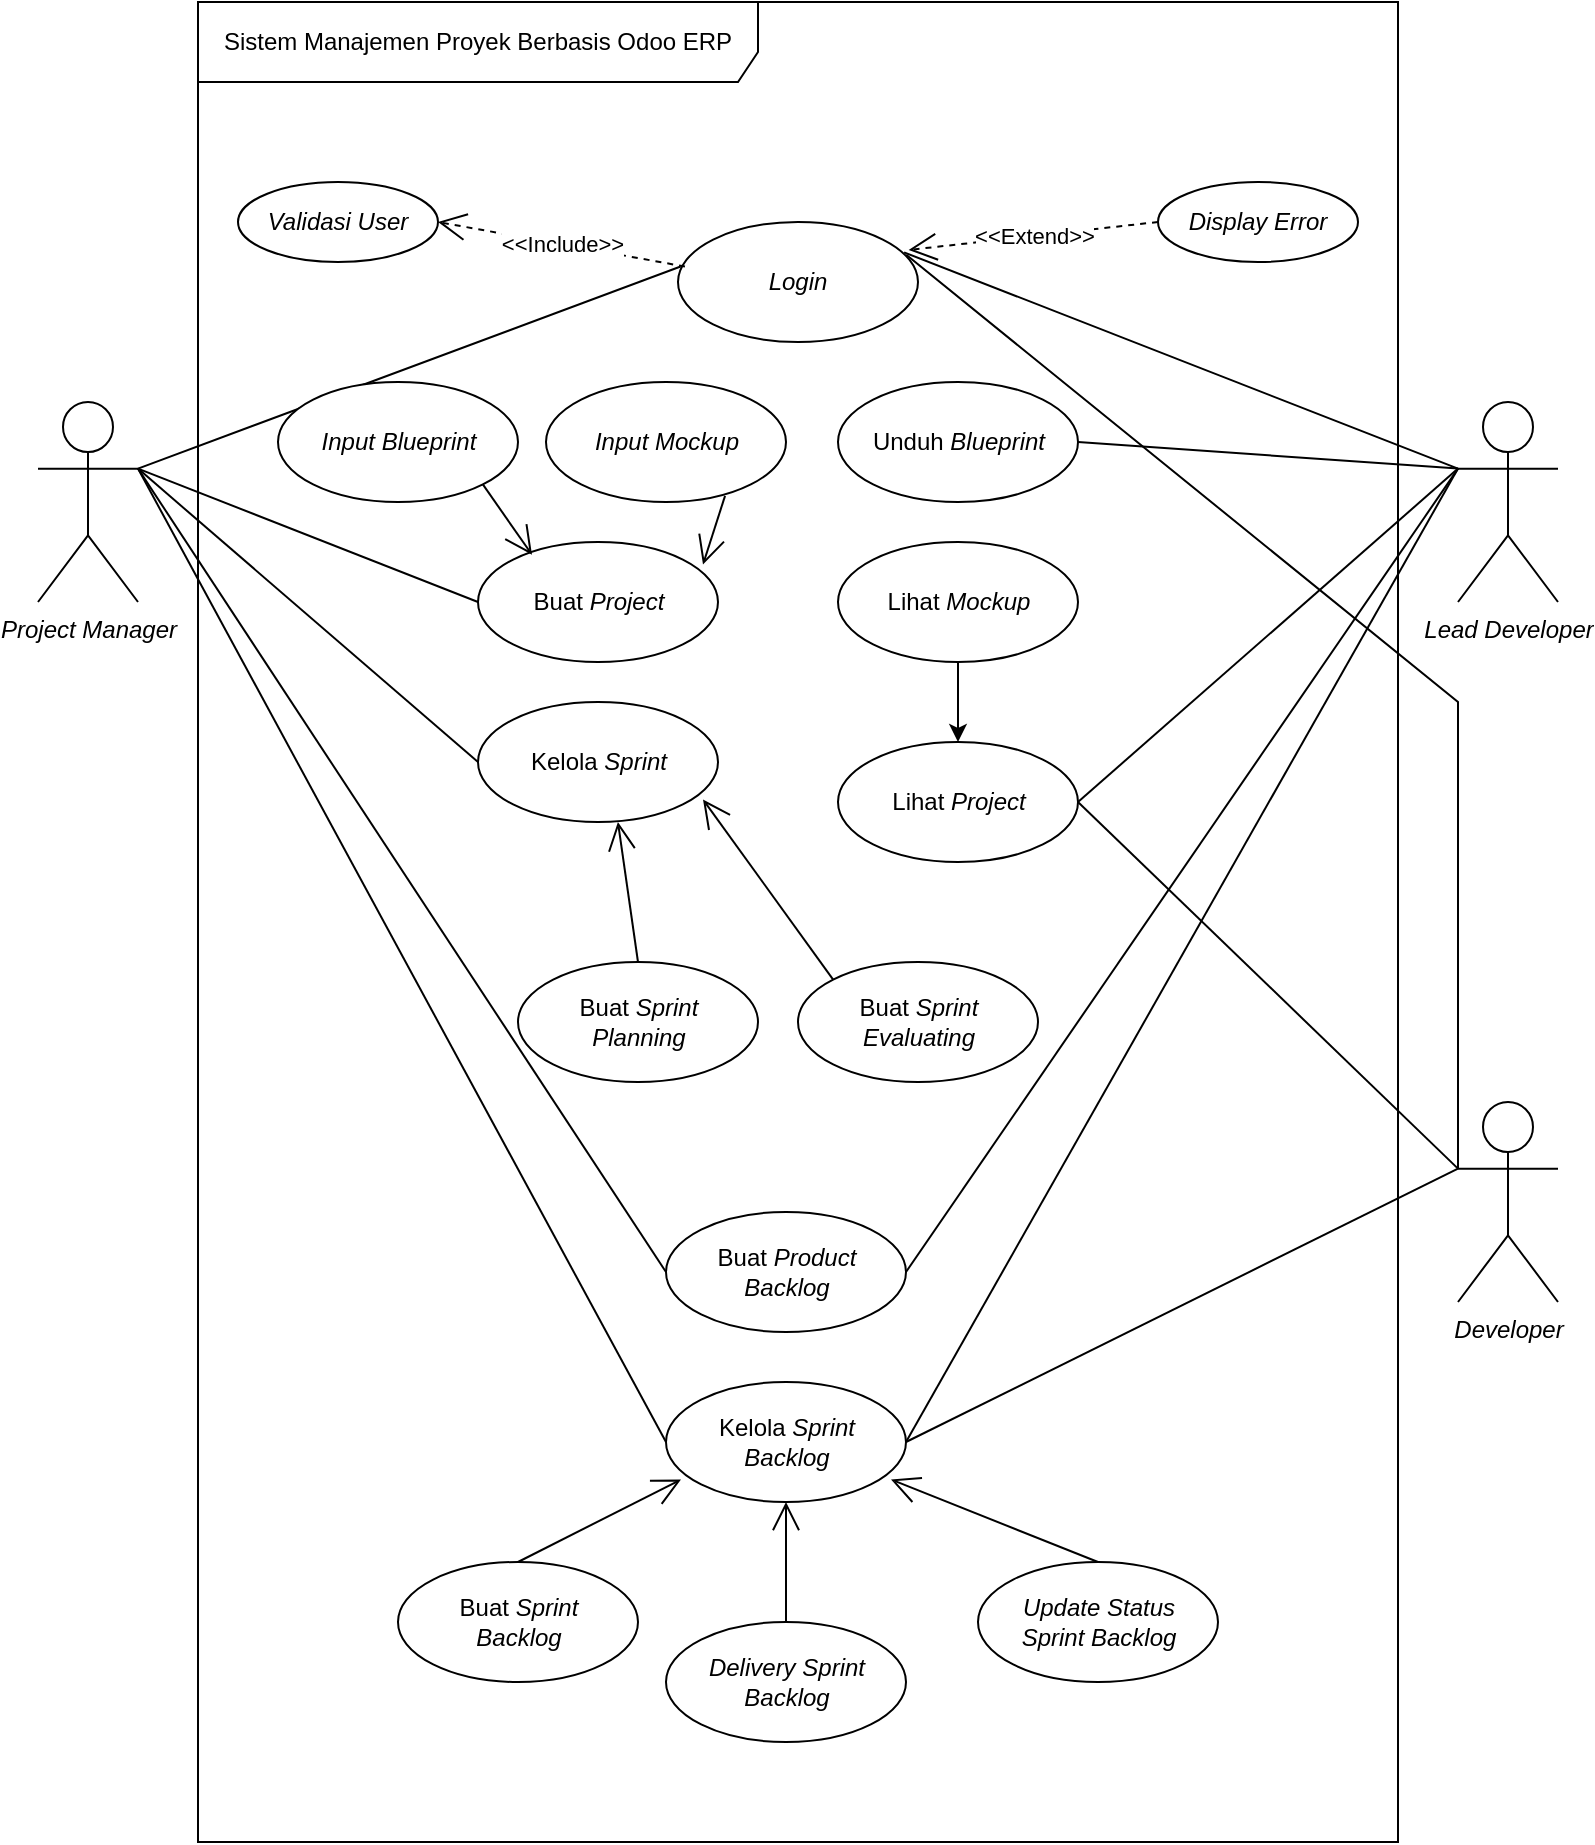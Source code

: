 <mxfile version="21.6.8" type="github" pages="10">
  <diagram name="Halaman-1" id="FzSfXKgSNjZvwmdL0iKT">
    <mxGraphModel dx="794" dy="503" grid="1" gridSize="10" guides="1" tooltips="1" connect="1" arrows="1" fold="1" page="1" pageScale="1" pageWidth="827" pageHeight="1169" math="0" shadow="0">
      <root>
        <mxCell id="0" />
        <mxCell id="1" parent="0" />
        <mxCell id="X9nFrclsXQs7v_txp84n-139" value="" style="group" parent="1" vertex="1" connectable="0">
          <mxGeometry x="40" y="80" width="760" height="920" as="geometry" />
        </mxCell>
        <mxCell id="X9nFrclsXQs7v_txp84n-1" value="&lt;i&gt;Project Manager&lt;/i&gt;" style="shape=umlActor;verticalLabelPosition=bottom;verticalAlign=top;html=1;outlineConnect=0;" parent="X9nFrclsXQs7v_txp84n-139" vertex="1">
          <mxGeometry y="200" width="50" height="100" as="geometry" />
        </mxCell>
        <mxCell id="X9nFrclsXQs7v_txp84n-5" value="" style="group" parent="X9nFrclsXQs7v_txp84n-139" vertex="1" connectable="0">
          <mxGeometry x="220" y="350" width="120" height="60" as="geometry" />
        </mxCell>
        <mxCell id="X9nFrclsXQs7v_txp84n-6" value="" style="ellipse;whiteSpace=wrap;html=1;" parent="X9nFrclsXQs7v_txp84n-5" vertex="1">
          <mxGeometry width="120" height="60" as="geometry" />
        </mxCell>
        <mxCell id="X9nFrclsXQs7v_txp84n-7" value="Kelola &lt;i&gt;Sprint&lt;/i&gt;" style="text;html=1;strokeColor=none;fillColor=none;align=center;verticalAlign=middle;whiteSpace=wrap;rounded=0;" parent="X9nFrclsXQs7v_txp84n-5" vertex="1">
          <mxGeometry x="7.5" y="11.25" width="105" height="37.5" as="geometry" />
        </mxCell>
        <mxCell id="X9nFrclsXQs7v_txp84n-8" value="" style="group" parent="X9nFrclsXQs7v_txp84n-139" vertex="1" connectable="0">
          <mxGeometry x="314" y="605" width="120" height="60" as="geometry" />
        </mxCell>
        <mxCell id="X9nFrclsXQs7v_txp84n-9" value="" style="ellipse;whiteSpace=wrap;html=1;" parent="X9nFrclsXQs7v_txp84n-8" vertex="1">
          <mxGeometry width="120" height="60" as="geometry" />
        </mxCell>
        <mxCell id="X9nFrclsXQs7v_txp84n-10" value="Buat&lt;i&gt; Product Backlog&lt;/i&gt;" style="text;html=1;strokeColor=none;fillColor=none;align=center;verticalAlign=middle;whiteSpace=wrap;rounded=0;" parent="X9nFrclsXQs7v_txp84n-8" vertex="1">
          <mxGeometry x="7.5" y="11.25" width="105" height="37.5" as="geometry" />
        </mxCell>
        <mxCell id="X9nFrclsXQs7v_txp84n-11" value="" style="group" parent="X9nFrclsXQs7v_txp84n-139" vertex="1" connectable="0">
          <mxGeometry x="314" y="690" width="120" height="60" as="geometry" />
        </mxCell>
        <mxCell id="X9nFrclsXQs7v_txp84n-12" value="" style="ellipse;whiteSpace=wrap;html=1;" parent="X9nFrclsXQs7v_txp84n-11" vertex="1">
          <mxGeometry width="120" height="60" as="geometry" />
        </mxCell>
        <mxCell id="X9nFrclsXQs7v_txp84n-13" value="Kelola &lt;i&gt;Sprint Backlog&lt;/i&gt;" style="text;html=1;strokeColor=none;fillColor=none;align=center;verticalAlign=middle;whiteSpace=wrap;rounded=0;" parent="X9nFrclsXQs7v_txp84n-11" vertex="1">
          <mxGeometry x="7.5" y="11.25" width="105" height="37.5" as="geometry" />
        </mxCell>
        <mxCell id="X9nFrclsXQs7v_txp84n-37" value="" style="group" parent="X9nFrclsXQs7v_txp84n-139" vertex="1" connectable="0">
          <mxGeometry x="220" y="270" width="120" height="60" as="geometry" />
        </mxCell>
        <mxCell id="X9nFrclsXQs7v_txp84n-38" value="" style="ellipse;whiteSpace=wrap;html=1;" parent="X9nFrclsXQs7v_txp84n-37" vertex="1">
          <mxGeometry width="120" height="60" as="geometry" />
        </mxCell>
        <mxCell id="X9nFrclsXQs7v_txp84n-39" value="Buat &lt;i&gt;Project&lt;/i&gt;" style="text;html=1;strokeColor=none;fillColor=none;align=center;verticalAlign=middle;whiteSpace=wrap;rounded=0;" parent="X9nFrclsXQs7v_txp84n-37" vertex="1">
          <mxGeometry x="7.5" y="11.25" width="105" height="37.5" as="geometry" />
        </mxCell>
        <mxCell id="X9nFrclsXQs7v_txp84n-53" value="&lt;i&gt;Login&lt;/i&gt;" style="ellipse;whiteSpace=wrap;html=1;" parent="X9nFrclsXQs7v_txp84n-139" vertex="1">
          <mxGeometry x="320" y="110" width="120" height="60" as="geometry" />
        </mxCell>
        <mxCell id="X9nFrclsXQs7v_txp84n-55" value="&lt;i&gt;Lead Developer&lt;br&gt;&lt;/i&gt;" style="shape=umlActor;verticalLabelPosition=bottom;verticalAlign=top;html=1;outlineConnect=0;" parent="X9nFrclsXQs7v_txp84n-139" vertex="1">
          <mxGeometry x="710" y="200" width="50" height="100" as="geometry" />
        </mxCell>
        <mxCell id="X9nFrclsXQs7v_txp84n-57" value="&lt;i&gt;Developer&lt;br&gt;&lt;/i&gt;" style="shape=umlActor;verticalLabelPosition=bottom;verticalAlign=top;html=1;outlineConnect=0;" parent="X9nFrclsXQs7v_txp84n-139" vertex="1">
          <mxGeometry x="710" y="550" width="50" height="100" as="geometry" />
        </mxCell>
        <mxCell id="X9nFrclsXQs7v_txp84n-58" value="" style="endArrow=none;html=1;rounded=0;exitX=1;exitY=0.333;exitDx=0;exitDy=0;exitPerimeter=0;entryX=0;entryY=0.5;entryDx=0;entryDy=0;" parent="X9nFrclsXQs7v_txp84n-139" source="X9nFrclsXQs7v_txp84n-1" target="X9nFrclsXQs7v_txp84n-38" edge="1">
          <mxGeometry relative="1" as="geometry">
            <mxPoint x="370" y="430" as="sourcePoint" />
            <mxPoint x="530" y="430" as="targetPoint" />
          </mxGeometry>
        </mxCell>
        <mxCell id="X9nFrclsXQs7v_txp84n-59" value="" style="endArrow=none;html=1;rounded=0;exitX=1;exitY=0.333;exitDx=0;exitDy=0;exitPerimeter=0;entryX=0;entryY=0.5;entryDx=0;entryDy=0;" parent="X9nFrclsXQs7v_txp84n-139" source="X9nFrclsXQs7v_txp84n-1" target="X9nFrclsXQs7v_txp84n-6" edge="1">
          <mxGeometry relative="1" as="geometry">
            <mxPoint x="60" y="243" as="sourcePoint" />
            <mxPoint x="130" y="200" as="targetPoint" />
          </mxGeometry>
        </mxCell>
        <mxCell id="X9nFrclsXQs7v_txp84n-60" value="" style="endArrow=none;html=1;rounded=0;exitX=1;exitY=0.333;exitDx=0;exitDy=0;exitPerimeter=0;entryX=0;entryY=0.5;entryDx=0;entryDy=0;" parent="X9nFrclsXQs7v_txp84n-139" source="X9nFrclsXQs7v_txp84n-1" target="X9nFrclsXQs7v_txp84n-9" edge="1">
          <mxGeometry relative="1" as="geometry">
            <mxPoint x="60" y="243" as="sourcePoint" />
            <mxPoint x="130" y="320" as="targetPoint" />
          </mxGeometry>
        </mxCell>
        <mxCell id="X9nFrclsXQs7v_txp84n-61" value="" style="endArrow=none;html=1;rounded=0;exitX=1;exitY=0.333;exitDx=0;exitDy=0;exitPerimeter=0;entryX=0;entryY=0.5;entryDx=0;entryDy=0;" parent="X9nFrclsXQs7v_txp84n-139" source="X9nFrclsXQs7v_txp84n-1" target="X9nFrclsXQs7v_txp84n-12" edge="1">
          <mxGeometry relative="1" as="geometry">
            <mxPoint x="70" y="253" as="sourcePoint" />
            <mxPoint x="130" y="440" as="targetPoint" />
          </mxGeometry>
        </mxCell>
        <mxCell id="X9nFrclsXQs7v_txp84n-62" value="" style="endArrow=none;html=1;rounded=0;exitX=1;exitY=0.333;exitDx=0;exitDy=0;exitPerimeter=0;entryX=0.011;entryY=0.371;entryDx=0;entryDy=0;entryPerimeter=0;" parent="X9nFrclsXQs7v_txp84n-139" source="X9nFrclsXQs7v_txp84n-1" target="X9nFrclsXQs7v_txp84n-53" edge="1">
          <mxGeometry relative="1" as="geometry">
            <mxPoint x="60" y="243" as="sourcePoint" />
            <mxPoint x="130" y="200" as="targetPoint" />
          </mxGeometry>
        </mxCell>
        <mxCell id="X9nFrclsXQs7v_txp84n-65" value="" style="endArrow=none;html=1;rounded=0;exitX=0;exitY=0.333;exitDx=0;exitDy=0;exitPerimeter=0;entryX=0.942;entryY=0.253;entryDx=0;entryDy=0;entryPerimeter=0;" parent="X9nFrclsXQs7v_txp84n-139" source="X9nFrclsXQs7v_txp84n-55" target="X9nFrclsXQs7v_txp84n-53" edge="1">
          <mxGeometry relative="1" as="geometry">
            <mxPoint x="60" y="243" as="sourcePoint" />
            <mxPoint x="325" y="132" as="targetPoint" />
          </mxGeometry>
        </mxCell>
        <mxCell id="X9nFrclsXQs7v_txp84n-67" value="" style="endArrow=none;html=1;rounded=0;exitX=0;exitY=0.333;exitDx=0;exitDy=0;exitPerimeter=0;entryX=1;entryY=0.5;entryDx=0;entryDy=0;" parent="X9nFrclsXQs7v_txp84n-139" source="X9nFrclsXQs7v_txp84n-55" target="X9nFrclsXQs7v_txp84n-9" edge="1">
          <mxGeometry relative="1" as="geometry">
            <mxPoint x="720" y="243" as="sourcePoint" />
            <mxPoint x="443" y="125" as="targetPoint" />
          </mxGeometry>
        </mxCell>
        <mxCell id="X9nFrclsXQs7v_txp84n-68" value="" style="endArrow=none;html=1;rounded=0;exitX=0;exitY=0.333;exitDx=0;exitDy=0;exitPerimeter=0;entryX=1;entryY=0.5;entryDx=0;entryDy=0;" parent="X9nFrclsXQs7v_txp84n-139" source="X9nFrclsXQs7v_txp84n-55" target="X9nFrclsXQs7v_txp84n-12" edge="1">
          <mxGeometry relative="1" as="geometry">
            <mxPoint x="720" y="243" as="sourcePoint" />
            <mxPoint x="444" y="480" as="targetPoint" />
          </mxGeometry>
        </mxCell>
        <mxCell id="X9nFrclsXQs7v_txp84n-69" value="&lt;i&gt;Display Error&lt;/i&gt;" style="ellipse;whiteSpace=wrap;html=1;align=center;" parent="X9nFrclsXQs7v_txp84n-139" vertex="1">
          <mxGeometry x="560" y="90" width="100" height="40" as="geometry" />
        </mxCell>
        <mxCell id="X9nFrclsXQs7v_txp84n-70" value="&lt;i&gt;Validasi User&lt;/i&gt;" style="ellipse;whiteSpace=wrap;html=1;align=center;" parent="X9nFrclsXQs7v_txp84n-139" vertex="1">
          <mxGeometry x="100" y="90" width="100" height="40" as="geometry" />
        </mxCell>
        <mxCell id="X9nFrclsXQs7v_txp84n-71" value="&amp;lt;&amp;lt;Include&amp;gt;&amp;gt;" style="endArrow=open;endSize=12;dashed=1;html=1;rounded=0;entryX=1;entryY=0.5;entryDx=0;entryDy=0;exitX=0.029;exitY=0.371;exitDx=0;exitDy=0;exitPerimeter=0;" parent="X9nFrclsXQs7v_txp84n-139" source="X9nFrclsXQs7v_txp84n-53" target="X9nFrclsXQs7v_txp84n-70" edge="1">
          <mxGeometry width="160" relative="1" as="geometry">
            <mxPoint x="320" y="120" as="sourcePoint" />
            <mxPoint x="560" y="290" as="targetPoint" />
          </mxGeometry>
        </mxCell>
        <mxCell id="X9nFrclsXQs7v_txp84n-72" value="&amp;lt;&amp;lt;Extend&amp;gt;&amp;gt;" style="endArrow=open;endSize=12;dashed=1;html=1;rounded=0;exitX=0;exitY=0.5;exitDx=0;exitDy=0;entryX=0.961;entryY=0.233;entryDx=0;entryDy=0;entryPerimeter=0;" parent="X9nFrclsXQs7v_txp84n-139" source="X9nFrclsXQs7v_txp84n-69" target="X9nFrclsXQs7v_txp84n-53" edge="1">
          <mxGeometry width="160" relative="1" as="geometry">
            <mxPoint x="330" y="140" as="sourcePoint" />
            <mxPoint x="210" y="110" as="targetPoint" />
          </mxGeometry>
        </mxCell>
        <mxCell id="X9nFrclsXQs7v_txp84n-74" value="" style="endArrow=none;html=1;rounded=0;exitX=0;exitY=0.333;exitDx=0;exitDy=0;exitPerimeter=0;entryX=0.951;entryY=0.273;entryDx=0;entryDy=0;entryPerimeter=0;" parent="X9nFrclsXQs7v_txp84n-139" source="X9nFrclsXQs7v_txp84n-57" target="X9nFrclsXQs7v_txp84n-53" edge="1">
          <mxGeometry relative="1" as="geometry">
            <mxPoint x="720" y="243" as="sourcePoint" />
            <mxPoint x="443" y="125" as="targetPoint" />
            <Array as="points">
              <mxPoint x="710" y="350" />
            </Array>
          </mxGeometry>
        </mxCell>
        <mxCell id="X9nFrclsXQs7v_txp84n-75" value="" style="group" parent="X9nFrclsXQs7v_txp84n-139" vertex="1" connectable="0">
          <mxGeometry x="400" y="370" width="120" height="60" as="geometry" />
        </mxCell>
        <mxCell id="X9nFrclsXQs7v_txp84n-76" value="" style="ellipse;whiteSpace=wrap;html=1;" parent="X9nFrclsXQs7v_txp84n-75" vertex="1">
          <mxGeometry width="120" height="60" as="geometry" />
        </mxCell>
        <mxCell id="X9nFrclsXQs7v_txp84n-77" value="Lihat &lt;i&gt;Project&lt;/i&gt;" style="text;html=1;strokeColor=none;fillColor=none;align=center;verticalAlign=middle;whiteSpace=wrap;rounded=0;" parent="X9nFrclsXQs7v_txp84n-75" vertex="1">
          <mxGeometry x="7.5" y="11.25" width="105" height="37.5" as="geometry" />
        </mxCell>
        <mxCell id="X9nFrclsXQs7v_txp84n-78" value="" style="endArrow=none;html=1;rounded=0;exitX=0;exitY=0.333;exitDx=0;exitDy=0;exitPerimeter=0;entryX=1;entryY=0.5;entryDx=0;entryDy=0;" parent="X9nFrclsXQs7v_txp84n-139" source="X9nFrclsXQs7v_txp84n-57" target="X9nFrclsXQs7v_txp84n-76" edge="1">
          <mxGeometry relative="1" as="geometry">
            <mxPoint x="720" y="543" as="sourcePoint" />
            <mxPoint x="444" y="126" as="targetPoint" />
            <Array as="points" />
          </mxGeometry>
        </mxCell>
        <mxCell id="X9nFrclsXQs7v_txp84n-79" value="" style="endArrow=none;html=1;rounded=0;exitX=0;exitY=0.333;exitDx=0;exitDy=0;exitPerimeter=0;entryX=1;entryY=0.5;entryDx=0;entryDy=0;" parent="X9nFrclsXQs7v_txp84n-139" source="X9nFrclsXQs7v_txp84n-55" target="X9nFrclsXQs7v_txp84n-76" edge="1">
          <mxGeometry relative="1" as="geometry">
            <mxPoint x="720" y="243" as="sourcePoint" />
            <mxPoint x="443" y="125" as="targetPoint" />
          </mxGeometry>
        </mxCell>
        <mxCell id="X9nFrclsXQs7v_txp84n-83" value="" style="endArrow=none;html=1;rounded=0;exitX=0;exitY=0.333;exitDx=0;exitDy=0;exitPerimeter=0;entryX=1;entryY=0.5;entryDx=0;entryDy=0;" parent="X9nFrclsXQs7v_txp84n-139" source="X9nFrclsXQs7v_txp84n-57" target="X9nFrclsXQs7v_txp84n-12" edge="1">
          <mxGeometry relative="1" as="geometry">
            <mxPoint x="720" y="543" as="sourcePoint" />
            <mxPoint x="530" y="240" as="targetPoint" />
            <Array as="points" />
          </mxGeometry>
        </mxCell>
        <mxCell id="X9nFrclsXQs7v_txp84n-84" value="" style="group" parent="X9nFrclsXQs7v_txp84n-139" vertex="1" connectable="0">
          <mxGeometry x="180" y="780" width="120" height="60" as="geometry" />
        </mxCell>
        <mxCell id="X9nFrclsXQs7v_txp84n-85" value="" style="ellipse;whiteSpace=wrap;html=1;" parent="X9nFrclsXQs7v_txp84n-84" vertex="1">
          <mxGeometry width="120" height="60" as="geometry" />
        </mxCell>
        <mxCell id="X9nFrclsXQs7v_txp84n-86" value="&lt;div&gt;Buat &lt;i&gt;Sprint Backlog&lt;/i&gt;&lt;/div&gt;" style="text;html=1;strokeColor=none;fillColor=none;align=center;verticalAlign=middle;whiteSpace=wrap;rounded=0;" parent="X9nFrclsXQs7v_txp84n-84" vertex="1">
          <mxGeometry x="7.5" y="11.25" width="105" height="37.5" as="geometry" />
        </mxCell>
        <mxCell id="X9nFrclsXQs7v_txp84n-87" value="" style="endArrow=open;endFill=1;endSize=12;html=1;rounded=0;exitX=0.5;exitY=0;exitDx=0;exitDy=0;entryX=0;entryY=1;entryDx=0;entryDy=0;" parent="X9nFrclsXQs7v_txp84n-139" source="X9nFrclsXQs7v_txp84n-85" target="X9nFrclsXQs7v_txp84n-13" edge="1">
          <mxGeometry width="160" relative="1" as="geometry">
            <mxPoint x="400" y="760" as="sourcePoint" />
            <mxPoint x="320" y="650" as="targetPoint" />
          </mxGeometry>
        </mxCell>
        <mxCell id="X9nFrclsXQs7v_txp84n-91" value="" style="group" parent="X9nFrclsXQs7v_txp84n-139" vertex="1" connectable="0">
          <mxGeometry x="314" y="810" width="120" height="60" as="geometry" />
        </mxCell>
        <mxCell id="X9nFrclsXQs7v_txp84n-92" value="" style="ellipse;whiteSpace=wrap;html=1;" parent="X9nFrclsXQs7v_txp84n-91" vertex="1">
          <mxGeometry width="120" height="60" as="geometry" />
        </mxCell>
        <mxCell id="X9nFrclsXQs7v_txp84n-93" value="&lt;i&gt;Delivery&lt;/i&gt; &lt;i&gt;Sprint Backlog&lt;/i&gt;" style="text;html=1;strokeColor=none;fillColor=none;align=center;verticalAlign=middle;whiteSpace=wrap;rounded=0;" parent="X9nFrclsXQs7v_txp84n-91" vertex="1">
          <mxGeometry x="7.5" y="11.25" width="105" height="37.5" as="geometry" />
        </mxCell>
        <mxCell id="X9nFrclsXQs7v_txp84n-94" value="" style="endArrow=open;endFill=1;endSize=12;html=1;rounded=0;exitX=0.5;exitY=0;exitDx=0;exitDy=0;entryX=0.5;entryY=1;entryDx=0;entryDy=0;" parent="X9nFrclsXQs7v_txp84n-139" source="X9nFrclsXQs7v_txp84n-92" target="X9nFrclsXQs7v_txp84n-12" edge="1">
          <mxGeometry width="160" relative="1" as="geometry">
            <mxPoint x="260" y="730" as="sourcePoint" />
            <mxPoint x="338" y="679" as="targetPoint" />
          </mxGeometry>
        </mxCell>
        <mxCell id="X9nFrclsXQs7v_txp84n-95" value="" style="group" parent="X9nFrclsXQs7v_txp84n-139" vertex="1" connectable="0">
          <mxGeometry x="470" y="780" width="120" height="60" as="geometry" />
        </mxCell>
        <mxCell id="X9nFrclsXQs7v_txp84n-96" value="" style="ellipse;whiteSpace=wrap;html=1;" parent="X9nFrclsXQs7v_txp84n-95" vertex="1">
          <mxGeometry width="120" height="60" as="geometry" />
        </mxCell>
        <mxCell id="X9nFrclsXQs7v_txp84n-97" value="&lt;i&gt;Update Status&lt;/i&gt; &lt;i&gt;Sprint Backlog&lt;/i&gt;" style="text;html=1;strokeColor=none;fillColor=none;align=center;verticalAlign=middle;whiteSpace=wrap;rounded=0;" parent="X9nFrclsXQs7v_txp84n-95" vertex="1">
          <mxGeometry x="7.5" y="11.25" width="105" height="37.5" as="geometry" />
        </mxCell>
        <mxCell id="X9nFrclsXQs7v_txp84n-98" value="" style="endArrow=open;endFill=1;endSize=12;html=1;rounded=0;exitX=0.5;exitY=0;exitDx=0;exitDy=0;entryX=1;entryY=1;entryDx=0;entryDy=0;" parent="X9nFrclsXQs7v_txp84n-139" source="X9nFrclsXQs7v_txp84n-96" target="X9nFrclsXQs7v_txp84n-13" edge="1">
          <mxGeometry width="160" relative="1" as="geometry">
            <mxPoint x="390" y="760" as="sourcePoint" />
            <mxPoint x="390" y="690" as="targetPoint" />
          </mxGeometry>
        </mxCell>
        <mxCell id="X9nFrclsXQs7v_txp84n-99" value="" style="group" parent="X9nFrclsXQs7v_txp84n-139" vertex="1" connectable="0">
          <mxGeometry x="240" y="480" width="120" height="60" as="geometry" />
        </mxCell>
        <mxCell id="X9nFrclsXQs7v_txp84n-100" value="" style="ellipse;whiteSpace=wrap;html=1;" parent="X9nFrclsXQs7v_txp84n-99" vertex="1">
          <mxGeometry width="120" height="60" as="geometry" />
        </mxCell>
        <mxCell id="X9nFrclsXQs7v_txp84n-101" value="Buat &lt;i&gt;Sprint Planning&lt;br&gt;&lt;/i&gt;" style="text;html=1;strokeColor=none;fillColor=none;align=center;verticalAlign=middle;whiteSpace=wrap;rounded=0;" parent="X9nFrclsXQs7v_txp84n-99" vertex="1">
          <mxGeometry x="7.5" y="11.25" width="105" height="37.5" as="geometry" />
        </mxCell>
        <mxCell id="X9nFrclsXQs7v_txp84n-102" value="" style="group" parent="X9nFrclsXQs7v_txp84n-139" vertex="1" connectable="0">
          <mxGeometry x="380" y="480" width="120" height="60" as="geometry" />
        </mxCell>
        <mxCell id="X9nFrclsXQs7v_txp84n-103" value="" style="ellipse;whiteSpace=wrap;html=1;" parent="X9nFrclsXQs7v_txp84n-102" vertex="1">
          <mxGeometry width="120" height="60" as="geometry" />
        </mxCell>
        <mxCell id="X9nFrclsXQs7v_txp84n-104" value="Buat &lt;i&gt;Sprint Evaluating&lt;br&gt;&lt;/i&gt;" style="text;html=1;strokeColor=none;fillColor=none;align=center;verticalAlign=middle;whiteSpace=wrap;rounded=0;" parent="X9nFrclsXQs7v_txp84n-102" vertex="1">
          <mxGeometry x="7.5" y="11.25" width="105" height="37.5" as="geometry" />
        </mxCell>
        <mxCell id="X9nFrclsXQs7v_txp84n-106" value="" style="endArrow=open;endFill=1;endSize=12;html=1;rounded=0;exitX=0.5;exitY=0;exitDx=0;exitDy=0;entryX=0.583;entryY=1;entryDx=0;entryDy=0;entryPerimeter=0;" parent="X9nFrclsXQs7v_txp84n-139" source="X9nFrclsXQs7v_txp84n-100" target="X9nFrclsXQs7v_txp84n-6" edge="1">
          <mxGeometry width="160" relative="1" as="geometry">
            <mxPoint x="260" y="730" as="sourcePoint" />
            <mxPoint x="338" y="679" as="targetPoint" />
          </mxGeometry>
        </mxCell>
        <mxCell id="X9nFrclsXQs7v_txp84n-107" value="" style="endArrow=open;endFill=1;endSize=12;html=1;rounded=0;exitX=0;exitY=0;exitDx=0;exitDy=0;entryX=1;entryY=1;entryDx=0;entryDy=0;" parent="X9nFrclsXQs7v_txp84n-139" source="X9nFrclsXQs7v_txp84n-103" target="X9nFrclsXQs7v_txp84n-7" edge="1">
          <mxGeometry width="160" relative="1" as="geometry">
            <mxPoint x="324" y="400" as="sourcePoint" />
            <mxPoint x="290" y="360" as="targetPoint" />
          </mxGeometry>
        </mxCell>
        <mxCell id="X9nFrclsXQs7v_txp84n-108" value="" style="group" parent="X9nFrclsXQs7v_txp84n-139" vertex="1" connectable="0">
          <mxGeometry x="254" y="190" width="120" height="60" as="geometry" />
        </mxCell>
        <mxCell id="X9nFrclsXQs7v_txp84n-109" value="" style="ellipse;whiteSpace=wrap;html=1;" parent="X9nFrclsXQs7v_txp84n-108" vertex="1">
          <mxGeometry width="120" height="60" as="geometry" />
        </mxCell>
        <mxCell id="X9nFrclsXQs7v_txp84n-110" value="&lt;i&gt;Input Mockup&lt;br&gt;&lt;/i&gt;" style="text;html=1;strokeColor=none;fillColor=none;align=center;verticalAlign=middle;whiteSpace=wrap;rounded=0;" parent="X9nFrclsXQs7v_txp84n-108" vertex="1">
          <mxGeometry x="7.5" y="11.25" width="105" height="37.5" as="geometry" />
        </mxCell>
        <mxCell id="X9nFrclsXQs7v_txp84n-116" value="" style="group" parent="X9nFrclsXQs7v_txp84n-139" vertex="1" connectable="0">
          <mxGeometry x="120" y="190" width="120" height="60" as="geometry" />
        </mxCell>
        <mxCell id="X9nFrclsXQs7v_txp84n-117" value="" style="ellipse;whiteSpace=wrap;html=1;" parent="X9nFrclsXQs7v_txp84n-116" vertex="1">
          <mxGeometry width="120" height="60" as="geometry" />
        </mxCell>
        <mxCell id="X9nFrclsXQs7v_txp84n-118" value="&lt;i&gt;Input Blueprint&lt;br&gt;&lt;/i&gt;" style="text;html=1;strokeColor=none;fillColor=none;align=center;verticalAlign=middle;whiteSpace=wrap;rounded=0;" parent="X9nFrclsXQs7v_txp84n-116" vertex="1">
          <mxGeometry x="7.5" y="11.25" width="105" height="37.5" as="geometry" />
        </mxCell>
        <mxCell id="X9nFrclsXQs7v_txp84n-121" value="" style="endArrow=open;endFill=1;endSize=12;html=1;rounded=0;exitX=1;exitY=1;exitDx=0;exitDy=0;entryX=0.225;entryY=0.106;entryDx=0;entryDy=0;entryPerimeter=0;" parent="X9nFrclsXQs7v_txp84n-139" source="X9nFrclsXQs7v_txp84n-117" target="X9nFrclsXQs7v_txp84n-38" edge="1">
          <mxGeometry width="160" relative="1" as="geometry">
            <mxPoint x="300" y="450" as="sourcePoint" />
            <mxPoint x="300" y="420" as="targetPoint" />
          </mxGeometry>
        </mxCell>
        <mxCell id="X9nFrclsXQs7v_txp84n-122" value="" style="endArrow=open;endFill=1;endSize=12;html=1;rounded=0;exitX=0.746;exitY=0.949;exitDx=0;exitDy=0;entryX=1;entryY=0;entryDx=0;entryDy=0;exitPerimeter=0;" parent="X9nFrclsXQs7v_txp84n-139" source="X9nFrclsXQs7v_txp84n-109" target="X9nFrclsXQs7v_txp84n-39" edge="1">
          <mxGeometry width="160" relative="1" as="geometry">
            <mxPoint x="190" y="260" as="sourcePoint" />
            <mxPoint x="257" y="286" as="targetPoint" />
          </mxGeometry>
        </mxCell>
        <mxCell id="X9nFrclsXQs7v_txp84n-131" value="" style="group" parent="X9nFrclsXQs7v_txp84n-139" vertex="1" connectable="0">
          <mxGeometry x="400" y="190" width="120" height="60" as="geometry" />
        </mxCell>
        <mxCell id="X9nFrclsXQs7v_txp84n-132" value="" style="ellipse;whiteSpace=wrap;html=1;" parent="X9nFrclsXQs7v_txp84n-131" vertex="1">
          <mxGeometry width="120" height="60" as="geometry" />
        </mxCell>
        <mxCell id="X9nFrclsXQs7v_txp84n-133" value="Unduh &lt;i&gt;Blueprint&lt;/i&gt;" style="text;html=1;strokeColor=none;fillColor=none;align=center;verticalAlign=middle;whiteSpace=wrap;rounded=0;" parent="X9nFrclsXQs7v_txp84n-131" vertex="1">
          <mxGeometry x="7.5" y="11.25" width="105" height="37.5" as="geometry" />
        </mxCell>
        <mxCell id="X9nFrclsXQs7v_txp84n-136" value="" style="endArrow=none;html=1;rounded=0;exitX=0;exitY=0.333;exitDx=0;exitDy=0;exitPerimeter=0;entryX=1;entryY=0.5;entryDx=0;entryDy=0;" parent="X9nFrclsXQs7v_txp84n-139" source="X9nFrclsXQs7v_txp84n-55" target="X9nFrclsXQs7v_txp84n-132" edge="1">
          <mxGeometry relative="1" as="geometry">
            <mxPoint x="720" y="243" as="sourcePoint" />
            <mxPoint x="530" y="310" as="targetPoint" />
          </mxGeometry>
        </mxCell>
        <mxCell id="X9nFrclsXQs7v_txp84n-138" value="Sistem Manajemen Proyek Berbasis Odoo ERP" style="shape=umlFrame;whiteSpace=wrap;html=1;pointerEvents=0;width=280;height=40;" parent="X9nFrclsXQs7v_txp84n-139" vertex="1">
          <mxGeometry x="80" width="600" height="920" as="geometry" />
        </mxCell>
        <mxCell id="X9nFrclsXQs7v_txp84n-124" value="" style="group" parent="X9nFrclsXQs7v_txp84n-139" vertex="1" connectable="0">
          <mxGeometry x="400" y="270" width="120" height="60" as="geometry" />
        </mxCell>
        <mxCell id="X9nFrclsXQs7v_txp84n-125" value="" style="ellipse;whiteSpace=wrap;html=1;" parent="X9nFrclsXQs7v_txp84n-124" vertex="1">
          <mxGeometry width="120" height="60" as="geometry" />
        </mxCell>
        <mxCell id="X9nFrclsXQs7v_txp84n-126" value="Lihat &lt;i&gt;Mockup&lt;/i&gt;" style="text;html=1;strokeColor=none;fillColor=none;align=center;verticalAlign=middle;whiteSpace=wrap;rounded=0;" parent="X9nFrclsXQs7v_txp84n-124" vertex="1">
          <mxGeometry x="7.5" y="11.25" width="105" height="37.5" as="geometry" />
        </mxCell>
        <mxCell id="-wCMYeER-rxGX5QNR3Of-2" style="edgeStyle=orthogonalEdgeStyle;rounded=0;orthogonalLoop=1;jettySize=auto;html=1;entryX=0.5;entryY=0;entryDx=0;entryDy=0;" parent="X9nFrclsXQs7v_txp84n-139" source="X9nFrclsXQs7v_txp84n-125" target="X9nFrclsXQs7v_txp84n-76" edge="1">
          <mxGeometry relative="1" as="geometry" />
        </mxCell>
      </root>
    </mxGraphModel>
  </diagram>
  <diagram id="jeJyDaqmmxNK1jhFWpfN" name="Halaman-2">
    <mxGraphModel dx="2150" dy="838" grid="1" gridSize="10" guides="1" tooltips="1" connect="1" arrows="1" fold="1" page="1" pageScale="1" pageWidth="827" pageHeight="1169" math="0" shadow="0">
      <root>
        <mxCell id="0" />
        <mxCell id="1" parent="0" />
        <mxCell id="700K2YeXGSHxQS0oIHTF-63" value="" style="shape=umlLifeline;perimeter=lifelinePerimeter;whiteSpace=wrap;html=1;container=1;dropTarget=0;collapsible=0;recursiveResize=0;outlineConnect=0;portConstraint=eastwest;newEdgeStyle={&quot;edgeStyle&quot;:&quot;elbowEdgeStyle&quot;,&quot;elbow&quot;:&quot;vertical&quot;,&quot;curved&quot;:0,&quot;rounded&quot;:0};participant=umlControl;" parent="1" vertex="1">
          <mxGeometry x="269" y="719" width="40" height="451" as="geometry" />
        </mxCell>
        <mxCell id="700K2YeXGSHxQS0oIHTF-57" value="" style="shape=umlLifeline;perimeter=lifelinePerimeter;whiteSpace=wrap;html=1;container=1;dropTarget=0;collapsible=0;recursiveResize=0;outlineConnect=0;portConstraint=eastwest;newEdgeStyle={&quot;edgeStyle&quot;:&quot;elbowEdgeStyle&quot;,&quot;elbow&quot;:&quot;vertical&quot;,&quot;curved&quot;:0,&quot;rounded&quot;:0};participant=umlBoundary;" parent="1" vertex="1">
          <mxGeometry x="65" y="719" width="50" height="451" as="geometry" />
        </mxCell>
        <mxCell id="700K2YeXGSHxQS0oIHTF-56" value="" style="shape=umlLifeline;perimeter=lifelinePerimeter;whiteSpace=wrap;html=1;container=1;dropTarget=0;collapsible=0;recursiveResize=0;outlineConnect=0;portConstraint=eastwest;newEdgeStyle={&quot;edgeStyle&quot;:&quot;elbowEdgeStyle&quot;,&quot;elbow&quot;:&quot;vertical&quot;,&quot;curved&quot;:0,&quot;rounded&quot;:0};participant=umlEntity;" parent="1" vertex="1">
          <mxGeometry x="470" y="719" width="40" height="451" as="geometry" />
        </mxCell>
        <mxCell id="wMVmCbezlnjJ1-fFctpg-1" value="&lt;i&gt;Activity Diagram Login&lt;/i&gt;" style="swimlane;childLayout=stackLayout;resizeParent=1;resizeParentMax=0;startSize=20;html=1;" parent="1" vertex="1">
          <mxGeometry x="104" y="40" width="620" height="620" as="geometry" />
        </mxCell>
        <mxCell id="wMVmCbezlnjJ1-fFctpg-2" value="&lt;i&gt;Project Manager / Lead Developer / Developer&lt;br&gt;&lt;/i&gt;" style="swimlane;startSize=20;html=1;" parent="wMVmCbezlnjJ1-fFctpg-1" vertex="1">
          <mxGeometry y="20" width="300" height="600" as="geometry" />
        </mxCell>
        <mxCell id="wMVmCbezlnjJ1-fFctpg-19" value="" style="edgeStyle=orthogonalEdgeStyle;rounded=0;orthogonalLoop=1;jettySize=auto;html=1;entryX=0.5;entryY=0;entryDx=0;entryDy=0;" parent="wMVmCbezlnjJ1-fFctpg-2" source="wMVmCbezlnjJ1-fFctpg-8" target="wMVmCbezlnjJ1-fFctpg-11" edge="1">
          <mxGeometry relative="1" as="geometry" />
        </mxCell>
        <mxCell id="ojiJrw0_y6i-DsqAj5lc-21" value="Awal" style="edgeLabel;html=1;align=center;verticalAlign=middle;resizable=0;points=[];" parent="wMVmCbezlnjJ1-fFctpg-19" vertex="1" connectable="0">
          <mxGeometry x="-0.747" y="-1" relative="1" as="geometry">
            <mxPoint as="offset" />
          </mxGeometry>
        </mxCell>
        <mxCell id="wMVmCbezlnjJ1-fFctpg-8" value="" style="ellipse;html=1;shape=startState;fillColor=#000000;strokeColor=#000000;" parent="wMVmCbezlnjJ1-fFctpg-2" vertex="1">
          <mxGeometry x="110.0" y="30" width="30" height="30" as="geometry" />
        </mxCell>
        <mxCell id="wMVmCbezlnjJ1-fFctpg-13" value="" style="group" parent="wMVmCbezlnjJ1-fFctpg-2" vertex="1" connectable="0">
          <mxGeometry x="70" y="110" width="110" height="45" as="geometry" />
        </mxCell>
        <mxCell id="wMVmCbezlnjJ1-fFctpg-11" value="" style="rounded=1;whiteSpace=wrap;html=1;" parent="wMVmCbezlnjJ1-fFctpg-13" vertex="1">
          <mxGeometry width="110" height="45" as="geometry" />
        </mxCell>
        <mxCell id="wMVmCbezlnjJ1-fFctpg-12" value="Membuka halaman &lt;i&gt;login&lt;/i&gt;" style="text;html=1;strokeColor=none;fillColor=none;align=center;verticalAlign=middle;whiteSpace=wrap;rounded=0;" parent="wMVmCbezlnjJ1-fFctpg-13" vertex="1">
          <mxGeometry y="5" width="110" height="40" as="geometry" />
        </mxCell>
        <mxCell id="wMVmCbezlnjJ1-fFctpg-24" value="" style="group" parent="wMVmCbezlnjJ1-fFctpg-2" vertex="1" connectable="0">
          <mxGeometry x="55" y="190" width="140" height="45" as="geometry" />
        </mxCell>
        <mxCell id="wMVmCbezlnjJ1-fFctpg-25" value="" style="rounded=1;whiteSpace=wrap;html=1;" parent="wMVmCbezlnjJ1-fFctpg-24" vertex="1">
          <mxGeometry width="140" height="45" as="geometry" />
        </mxCell>
        <mxCell id="wMVmCbezlnjJ1-fFctpg-27" value="Memasukkan &lt;i&gt;Username &lt;/i&gt;dan &lt;i&gt;password&lt;/i&gt;" style="text;html=1;strokeColor=none;fillColor=none;align=center;verticalAlign=middle;whiteSpace=wrap;rounded=0;" parent="wMVmCbezlnjJ1-fFctpg-24" vertex="1">
          <mxGeometry y="5" width="140" height="40" as="geometry" />
        </mxCell>
        <mxCell id="wMVmCbezlnjJ1-fFctpg-29" value="" style="group" parent="wMVmCbezlnjJ1-fFctpg-2" vertex="1" connectable="0">
          <mxGeometry x="55" y="270" width="140" height="45" as="geometry" />
        </mxCell>
        <mxCell id="wMVmCbezlnjJ1-fFctpg-30" value="" style="rounded=1;whiteSpace=wrap;html=1;" parent="wMVmCbezlnjJ1-fFctpg-29" vertex="1">
          <mxGeometry width="140" height="45" as="geometry" />
        </mxCell>
        <mxCell id="wMVmCbezlnjJ1-fFctpg-31" value="Klik tombol &lt;i&gt;&quot;Login&quot;&lt;/i&gt;" style="text;html=1;strokeColor=none;fillColor=none;align=center;verticalAlign=middle;whiteSpace=wrap;rounded=0;" parent="wMVmCbezlnjJ1-fFctpg-29" vertex="1">
          <mxGeometry y="5" width="140" height="40" as="geometry" />
        </mxCell>
        <mxCell id="wMVmCbezlnjJ1-fFctpg-39" value="" style="edgeStyle=orthogonalEdgeStyle;rounded=0;orthogonalLoop=1;jettySize=auto;html=1;" parent="wMVmCbezlnjJ1-fFctpg-2" source="wMVmCbezlnjJ1-fFctpg-27" target="wMVmCbezlnjJ1-fFctpg-31" edge="1">
          <mxGeometry relative="1" as="geometry" />
        </mxCell>
        <mxCell id="wMVmCbezlnjJ1-fFctpg-28" style="edgeStyle=orthogonalEdgeStyle;rounded=0;orthogonalLoop=1;jettySize=auto;html=1;entryX=1;entryY=0.5;entryDx=0;entryDy=0;" parent="wMVmCbezlnjJ1-fFctpg-1" source="wMVmCbezlnjJ1-fFctpg-16" target="wMVmCbezlnjJ1-fFctpg-27" edge="1">
          <mxGeometry relative="1" as="geometry">
            <Array as="points">
              <mxPoint x="442" y="235" />
            </Array>
          </mxGeometry>
        </mxCell>
        <mxCell id="wMVmCbezlnjJ1-fFctpg-35" value="" style="edgeStyle=orthogonalEdgeStyle;rounded=0;orthogonalLoop=1;jettySize=auto;html=1;" parent="wMVmCbezlnjJ1-fFctpg-1" source="wMVmCbezlnjJ1-fFctpg-31" target="wMVmCbezlnjJ1-fFctpg-34" edge="1">
          <mxGeometry relative="1" as="geometry" />
        </mxCell>
        <mxCell id="wMVmCbezlnjJ1-fFctpg-18" style="edgeStyle=orthogonalEdgeStyle;rounded=0;orthogonalLoop=1;jettySize=auto;html=1;exitX=1;exitY=0.5;exitDx=0;exitDy=0;entryX=0;entryY=0.5;entryDx=0;entryDy=0;" parent="wMVmCbezlnjJ1-fFctpg-1" source="wMVmCbezlnjJ1-fFctpg-12" target="wMVmCbezlnjJ1-fFctpg-16" edge="1">
          <mxGeometry relative="1" as="geometry">
            <mxPoint x="336.0" y="135" as="targetPoint" />
          </mxGeometry>
        </mxCell>
        <mxCell id="wMVmCbezlnjJ1-fFctpg-3" value="Sistem" style="swimlane;startSize=20;html=1;" parent="wMVmCbezlnjJ1-fFctpg-1" vertex="1">
          <mxGeometry x="300" y="20" width="320" height="600" as="geometry" />
        </mxCell>
        <mxCell id="ojiJrw0_y6i-DsqAj5lc-15" value="" style="group" parent="wMVmCbezlnjJ1-fFctpg-3" vertex="1" connectable="0">
          <mxGeometry x="71" y="470" width="140" height="45" as="geometry" />
        </mxCell>
        <mxCell id="ojiJrw0_y6i-DsqAj5lc-16" value="" style="rounded=1;whiteSpace=wrap;html=1;" parent="ojiJrw0_y6i-DsqAj5lc-15" vertex="1">
          <mxGeometry width="140" height="45" as="geometry" />
        </mxCell>
        <mxCell id="ojiJrw0_y6i-DsqAj5lc-17" value="Menampilkan menu utama" style="text;html=1;strokeColor=none;fillColor=none;align=center;verticalAlign=middle;whiteSpace=wrap;rounded=0;" parent="ojiJrw0_y6i-DsqAj5lc-15" vertex="1">
          <mxGeometry width="140" height="40" as="geometry" />
        </mxCell>
        <mxCell id="ojiJrw0_y6i-DsqAj5lc-7" value="" style="group" parent="wMVmCbezlnjJ1-fFctpg-3" vertex="1" connectable="0">
          <mxGeometry x="14.5" y="390" width="140" height="45" as="geometry" />
        </mxCell>
        <mxCell id="ojiJrw0_y6i-DsqAj5lc-8" value="" style="rounded=1;whiteSpace=wrap;html=1;" parent="ojiJrw0_y6i-DsqAj5lc-7" vertex="1">
          <mxGeometry width="140" height="45" as="geometry" />
        </mxCell>
        <mxCell id="ojiJrw0_y6i-DsqAj5lc-9" value="&lt;i&gt;Validasi User&lt;/i&gt;" style="text;html=1;strokeColor=none;fillColor=none;align=center;verticalAlign=middle;whiteSpace=wrap;rounded=0;" parent="ojiJrw0_y6i-DsqAj5lc-7" vertex="1">
          <mxGeometry y="5" width="140" height="40" as="geometry" />
        </mxCell>
        <mxCell id="wMVmCbezlnjJ1-fFctpg-14" value="" style="group" parent="wMVmCbezlnjJ1-fFctpg-3" vertex="1" connectable="0">
          <mxGeometry x="77" y="110" width="110" height="45" as="geometry" />
        </mxCell>
        <mxCell id="wMVmCbezlnjJ1-fFctpg-15" value="" style="rounded=1;whiteSpace=wrap;html=1;" parent="wMVmCbezlnjJ1-fFctpg-14" vertex="1">
          <mxGeometry width="110" height="45" as="geometry" />
        </mxCell>
        <mxCell id="wMVmCbezlnjJ1-fFctpg-16" value="Menampilkan halaman &lt;i&gt;login&lt;/i&gt;" style="text;html=1;strokeColor=none;fillColor=none;align=center;verticalAlign=middle;whiteSpace=wrap;rounded=0;" parent="wMVmCbezlnjJ1-fFctpg-14" vertex="1">
          <mxGeometry y="5" width="110" height="40" as="geometry" />
        </mxCell>
        <mxCell id="wMVmCbezlnjJ1-fFctpg-32" value="" style="group" parent="wMVmCbezlnjJ1-fFctpg-3" vertex="1" connectable="0">
          <mxGeometry x="63" y="270" width="140" height="45" as="geometry" />
        </mxCell>
        <mxCell id="wMVmCbezlnjJ1-fFctpg-33" value="" style="rounded=1;whiteSpace=wrap;html=1;" parent="wMVmCbezlnjJ1-fFctpg-32" vertex="1">
          <mxGeometry width="140" height="45" as="geometry" />
        </mxCell>
        <mxCell id="wMVmCbezlnjJ1-fFctpg-34" value="Verifikasi Proses" style="text;html=1;strokeColor=none;fillColor=none;align=center;verticalAlign=middle;whiteSpace=wrap;rounded=0;" parent="wMVmCbezlnjJ1-fFctpg-32" vertex="1">
          <mxGeometry y="5" width="140" height="40" as="geometry" />
        </mxCell>
        <mxCell id="ojiJrw0_y6i-DsqAj5lc-31" style="edgeStyle=orthogonalEdgeStyle;rounded=0;orthogonalLoop=1;jettySize=auto;html=1;" parent="wMVmCbezlnjJ1-fFctpg-3" source="wMVmCbezlnjJ1-fFctpg-36" edge="1">
          <mxGeometry relative="1" as="geometry">
            <mxPoint x="61" y="390" as="targetPoint" />
            <Array as="points">
              <mxPoint x="61" y="352" />
            </Array>
          </mxGeometry>
        </mxCell>
        <mxCell id="wMVmCbezlnjJ1-fFctpg-36" value="" style="rhombus;whiteSpace=wrap;html=1;" parent="wMVmCbezlnjJ1-fFctpg-3" vertex="1">
          <mxGeometry x="110.5" y="330" width="45" height="45" as="geometry" />
        </mxCell>
        <mxCell id="wMVmCbezlnjJ1-fFctpg-37" value="" style="edgeStyle=orthogonalEdgeStyle;rounded=0;orthogonalLoop=1;jettySize=auto;html=1;" parent="wMVmCbezlnjJ1-fFctpg-3" source="wMVmCbezlnjJ1-fFctpg-34" target="wMVmCbezlnjJ1-fFctpg-36" edge="1">
          <mxGeometry relative="1" as="geometry">
            <Array as="points">
              <mxPoint x="146" y="280" />
              <mxPoint x="146" y="280" />
            </Array>
          </mxGeometry>
        </mxCell>
        <mxCell id="wMVmCbezlnjJ1-fFctpg-45" value="" style="group" parent="wMVmCbezlnjJ1-fFctpg-3" vertex="1" connectable="0">
          <mxGeometry x="168" y="390" width="140" height="45" as="geometry" />
        </mxCell>
        <mxCell id="wMVmCbezlnjJ1-fFctpg-46" value="" style="rounded=1;whiteSpace=wrap;html=1;" parent="wMVmCbezlnjJ1-fFctpg-45" vertex="1">
          <mxGeometry width="140" height="45" as="geometry" />
        </mxCell>
        <mxCell id="wMVmCbezlnjJ1-fFctpg-47" value="&lt;i&gt;Display Error&lt;/i&gt;" style="text;html=1;strokeColor=none;fillColor=none;align=center;verticalAlign=middle;whiteSpace=wrap;rounded=0;" parent="wMVmCbezlnjJ1-fFctpg-45" vertex="1">
          <mxGeometry y="5" width="140" height="40" as="geometry" />
        </mxCell>
        <mxCell id="ojiJrw0_y6i-DsqAj5lc-5" style="edgeStyle=orthogonalEdgeStyle;rounded=0;orthogonalLoop=1;jettySize=auto;html=1;entryX=0.355;entryY=0.03;entryDx=0;entryDy=0;entryPerimeter=0;" parent="wMVmCbezlnjJ1-fFctpg-3" source="wMVmCbezlnjJ1-fFctpg-36" target="wMVmCbezlnjJ1-fFctpg-46" edge="1">
          <mxGeometry relative="1" as="geometry">
            <mxPoint x="203" y="370" as="targetPoint" />
            <Array as="points">
              <mxPoint x="218" y="353" />
            </Array>
          </mxGeometry>
        </mxCell>
        <mxCell id="ojiJrw0_y6i-DsqAj5lc-3" style="edgeStyle=orthogonalEdgeStyle;rounded=0;orthogonalLoop=1;jettySize=auto;html=1;entryX=1;entryY=0.5;entryDx=0;entryDy=0;exitX=0.5;exitY=0;exitDx=0;exitDy=0;" parent="wMVmCbezlnjJ1-fFctpg-3" source="wMVmCbezlnjJ1-fFctpg-46" target="wMVmCbezlnjJ1-fFctpg-16" edge="1">
          <mxGeometry relative="1" as="geometry">
            <Array as="points">
              <mxPoint x="238" y="135" />
            </Array>
          </mxGeometry>
        </mxCell>
        <mxCell id="ojiJrw0_y6i-DsqAj5lc-19" value="" style="ellipse;html=1;shape=endState;fillColor=#000000;strokeColor=#000000;" parent="wMVmCbezlnjJ1-fFctpg-3" vertex="1">
          <mxGeometry x="124.5" y="560" width="30" height="30" as="geometry" />
        </mxCell>
        <mxCell id="ojiJrw0_y6i-DsqAj5lc-20" value="" style="edgeStyle=orthogonalEdgeStyle;rounded=0;orthogonalLoop=1;jettySize=auto;html=1;" parent="wMVmCbezlnjJ1-fFctpg-3" source="ojiJrw0_y6i-DsqAj5lc-17" target="ojiJrw0_y6i-DsqAj5lc-19" edge="1">
          <mxGeometry relative="1" as="geometry" />
        </mxCell>
        <mxCell id="ojiJrw0_y6i-DsqAj5lc-22" value="Akhir" style="edgeLabel;html=1;align=center;verticalAlign=middle;resizable=0;points=[];" parent="ojiJrw0_y6i-DsqAj5lc-20" vertex="1" connectable="0">
          <mxGeometry x="-0.265" y="5" relative="1" as="geometry">
            <mxPoint as="offset" />
          </mxGeometry>
        </mxCell>
        <mxCell id="ojiJrw0_y6i-DsqAj5lc-18" value="" style="edgeStyle=orthogonalEdgeStyle;rounded=0;orthogonalLoop=1;jettySize=auto;html=1;" parent="wMVmCbezlnjJ1-fFctpg-3" source="ojiJrw0_y6i-DsqAj5lc-9" target="ojiJrw0_y6i-DsqAj5lc-17" edge="1">
          <mxGeometry relative="1" as="geometry" />
        </mxCell>
        <mxCell id="ojiJrw0_y6i-DsqAj5lc-25" value="Login" style="text;strokeColor=none;fillColor=none;html=1;fontSize=24;fontStyle=1;verticalAlign=middle;align=center;" parent="1" vertex="1">
          <mxGeometry x="19" width="100" height="40" as="geometry" />
        </mxCell>
        <mxCell id="700K2YeXGSHxQS0oIHTF-3" value="" style="shape=umlLifeline;perimeter=lifelinePerimeter;whiteSpace=wrap;html=1;container=1;dropTarget=0;collapsible=0;recursiveResize=0;outlineConnect=0;portConstraint=eastwest;newEdgeStyle={&quot;edgeStyle&quot;:&quot;elbowEdgeStyle&quot;,&quot;elbow&quot;:&quot;vertical&quot;,&quot;curved&quot;:0,&quot;rounded&quot;:0};participant=umlActor;" parent="1" vertex="1">
          <mxGeometry x="-120" y="720" width="30" height="440" as="geometry" />
        </mxCell>
        <mxCell id="700K2YeXGSHxQS0oIHTF-10" value="" style="html=1;points=[];perimeter=orthogonalPerimeter;outlineConnect=0;targetShapes=umlLifeline;portConstraint=eastwest;newEdgeStyle={&quot;edgeStyle&quot;:&quot;elbowEdgeStyle&quot;,&quot;elbow&quot;:&quot;vertical&quot;,&quot;curved&quot;:0,&quot;rounded&quot;:0};" parent="700K2YeXGSHxQS0oIHTF-3" vertex="1">
          <mxGeometry x="10" y="60" width="10" height="250" as="geometry" />
        </mxCell>
        <mxCell id="700K2YeXGSHxQS0oIHTF-4" value="&lt;i&gt;Developer&lt;br&gt;&lt;/i&gt;" style="text;html=1;align=center;verticalAlign=middle;resizable=0;points=[];autosize=1;strokeColor=none;fillColor=none;" parent="1" vertex="1">
          <mxGeometry x="-135" y="685" width="80" height="30" as="geometry" />
        </mxCell>
        <mxCell id="700K2YeXGSHxQS0oIHTF-13" value="" style="group" parent="1" vertex="1" connectable="0">
          <mxGeometry x="-100" y="808" width="189.5" height="30" as="geometry" />
        </mxCell>
        <mxCell id="700K2YeXGSHxQS0oIHTF-11" value="" style="endArrow=open;endFill=1;endSize=12;html=1;rounded=0;" parent="700K2YeXGSHxQS0oIHTF-13" edge="1">
          <mxGeometry width="160" relative="1" as="geometry">
            <mxPoint y="25" as="sourcePoint" />
            <mxPoint x="189.5" y="25" as="targetPoint" />
          </mxGeometry>
        </mxCell>
        <mxCell id="700K2YeXGSHxQS0oIHTF-12" value="Buka halaman login" style="text;html=1;align=center;verticalAlign=middle;resizable=0;points=[];autosize=1;strokeColor=none;fillColor=none;" parent="700K2YeXGSHxQS0oIHTF-13" vertex="1">
          <mxGeometry x="30" width="130" height="30" as="geometry" />
        </mxCell>
        <mxCell id="700K2YeXGSHxQS0oIHTF-14" value="" style="group" parent="1" vertex="1" connectable="0">
          <mxGeometry x="-100" y="869" width="189.5" height="30" as="geometry" />
        </mxCell>
        <mxCell id="700K2YeXGSHxQS0oIHTF-15" value="" style="endArrow=open;endFill=1;endSize=12;html=1;rounded=0;" parent="700K2YeXGSHxQS0oIHTF-14" edge="1">
          <mxGeometry width="160" relative="1" as="geometry">
            <mxPoint y="25" as="sourcePoint" />
            <mxPoint x="189.5" y="25" as="targetPoint" />
          </mxGeometry>
        </mxCell>
        <mxCell id="700K2YeXGSHxQS0oIHTF-16" value="Input &lt;i&gt;username &lt;/i&gt;dan &lt;i&gt;password&lt;/i&gt;" style="text;html=1;align=center;verticalAlign=middle;resizable=0;points=[];autosize=1;strokeColor=none;fillColor=none;" parent="700K2YeXGSHxQS0oIHTF-14" vertex="1">
          <mxGeometry width="180" height="30" as="geometry" />
        </mxCell>
        <mxCell id="700K2YeXGSHxQS0oIHTF-17" value="" style="group" parent="1" vertex="1" connectable="0">
          <mxGeometry x="-100" y="922" width="189.5" height="30" as="geometry" />
        </mxCell>
        <mxCell id="700K2YeXGSHxQS0oIHTF-18" value="" style="endArrow=open;endFill=1;endSize=12;html=1;rounded=0;" parent="700K2YeXGSHxQS0oIHTF-17" edge="1">
          <mxGeometry width="160" relative="1" as="geometry">
            <mxPoint y="25" as="sourcePoint" />
            <mxPoint x="189.5" y="25" as="targetPoint" />
          </mxGeometry>
        </mxCell>
        <mxCell id="700K2YeXGSHxQS0oIHTF-19" value="Klik tombol login" style="text;html=1;align=center;verticalAlign=middle;resizable=0;points=[];autosize=1;strokeColor=none;fillColor=none;" parent="700K2YeXGSHxQS0oIHTF-17" vertex="1">
          <mxGeometry x="40" width="110" height="30" as="geometry" />
        </mxCell>
        <mxCell id="L0iuDDhW_DlMb3KdenxN-2" value="data login diinput" style="html=1;verticalAlign=bottom;endArrow=open;dashed=1;endSize=8;edgeStyle=elbowEdgeStyle;elbow=horizontal;curved=0;rounded=0;" parent="700K2YeXGSHxQS0oIHTF-17" edge="1">
          <mxGeometry relative="1" as="geometry">
            <mxPoint x="179" y="-1" as="sourcePoint" />
            <mxPoint x="-1" y="-1" as="targetPoint" />
          </mxGeometry>
        </mxCell>
        <mxCell id="700K2YeXGSHxQS0oIHTF-21" value="" style="group" parent="1" vertex="1" connectable="0">
          <mxGeometry x="95" y="938" width="189.5" height="30" as="geometry" />
        </mxCell>
        <mxCell id="700K2YeXGSHxQS0oIHTF-22" value="" style="endArrow=open;endFill=1;endSize=12;html=1;rounded=0;" parent="700K2YeXGSHxQS0oIHTF-21" edge="1">
          <mxGeometry width="160" relative="1" as="geometry">
            <mxPoint y="25" as="sourcePoint" />
            <mxPoint x="189.5" y="25" as="targetPoint" />
          </mxGeometry>
        </mxCell>
        <mxCell id="700K2YeXGSHxQS0oIHTF-23" value="Kirim data" style="text;html=1;align=center;verticalAlign=middle;resizable=0;points=[];autosize=1;strokeColor=none;fillColor=none;" parent="700K2YeXGSHxQS0oIHTF-21" vertex="1">
          <mxGeometry x="55" width="80" height="30" as="geometry" />
        </mxCell>
        <mxCell id="700K2YeXGSHxQS0oIHTF-27" value="" style="group" parent="1" vertex="1" connectable="0">
          <mxGeometry x="297" y="977" width="199.5" height="80" as="geometry" />
        </mxCell>
        <mxCell id="700K2YeXGSHxQS0oIHTF-28" value="" style="endArrow=open;endFill=1;endSize=12;html=1;rounded=0;" parent="700K2YeXGSHxQS0oIHTF-27" edge="1">
          <mxGeometry width="160" relative="1" as="geometry">
            <mxPoint y="25" as="sourcePoint" />
            <mxPoint x="189.5" y="25" as="targetPoint" />
          </mxGeometry>
        </mxCell>
        <mxCell id="700K2YeXGSHxQS0oIHTF-29" value="Validasi data login" style="text;html=1;align=center;verticalAlign=middle;resizable=0;points=[];autosize=1;strokeColor=none;fillColor=none;" parent="700K2YeXGSHxQS0oIHTF-27" vertex="1">
          <mxGeometry x="35" width="120" height="30" as="geometry" />
        </mxCell>
        <mxCell id="700K2YeXGSHxQS0oIHTF-36" value="" style="html=1;points=[];perimeter=orthogonalPerimeter;outlineConnect=0;targetShapes=umlLifeline;portConstraint=eastwest;newEdgeStyle={&quot;edgeStyle&quot;:&quot;elbowEdgeStyle&quot;,&quot;elbow&quot;:&quot;vertical&quot;,&quot;curved&quot;:0,&quot;rounded&quot;:0};" parent="700K2YeXGSHxQS0oIHTF-27" vertex="1">
          <mxGeometry x="188.5" y="10" width="10" height="67" as="geometry" />
        </mxCell>
        <mxCell id="700K2YeXGSHxQS0oIHTF-34" value="Hasil" style="html=1;verticalAlign=bottom;endArrow=open;dashed=1;endSize=8;edgeStyle=elbowEdgeStyle;elbow=vertical;curved=0;rounded=0;" parent="1" edge="1">
          <mxGeometry relative="1" as="geometry">
            <mxPoint x="489.5" y="1035" as="sourcePoint" />
            <mxPoint x="295" y="1035" as="targetPoint" />
          </mxGeometry>
        </mxCell>
        <mxCell id="700K2YeXGSHxQS0oIHTF-48" value="alt" style="shape=umlFrame;whiteSpace=wrap;html=1;pointerEvents=0;" parent="1" vertex="1">
          <mxGeometry x="20" y="1060" width="710" height="110" as="geometry" />
        </mxCell>
        <mxCell id="700K2YeXGSHxQS0oIHTF-38" value="" style="group" parent="1" vertex="1" connectable="0">
          <mxGeometry x="294" y="1054" width="386" height="30" as="geometry" />
        </mxCell>
        <mxCell id="700K2YeXGSHxQS0oIHTF-39" value="" style="endArrow=open;endFill=1;endSize=12;html=1;rounded=0;" parent="700K2YeXGSHxQS0oIHTF-38" edge="1">
          <mxGeometry width="160" relative="1" as="geometry">
            <mxPoint y="25" as="sourcePoint" />
            <mxPoint x="386.0" y="25" as="targetPoint" />
          </mxGeometry>
        </mxCell>
        <mxCell id="700K2YeXGSHxQS0oIHTF-40" value="Menampilkan menu utama" style="text;html=1;align=center;verticalAlign=middle;resizable=0;points=[];autosize=1;strokeColor=none;fillColor=none;" parent="700K2YeXGSHxQS0oIHTF-38" vertex="1">
          <mxGeometry x="73.042" width="160" height="30" as="geometry" />
        </mxCell>
        <mxCell id="700K2YeXGSHxQS0oIHTF-43" value="Pesan kesalahan" style="html=1;verticalAlign=bottom;endArrow=open;dashed=1;endSize=8;edgeStyle=elbowEdgeStyle;elbow=vertical;curved=0;rounded=0;" parent="1" edge="1">
          <mxGeometry relative="1" as="geometry">
            <mxPoint x="286" y="1120" as="sourcePoint" />
            <mxPoint x="89.5" y="1120" as="targetPoint" />
          </mxGeometry>
        </mxCell>
        <mxCell id="700K2YeXGSHxQS0oIHTF-49" value="[Validasi]" style="text;html=1;align=center;verticalAlign=middle;resizable=0;points=[];autosize=1;strokeColor=none;fillColor=none;" parent="1" vertex="1">
          <mxGeometry x="89.5" y="1060" width="70" height="30" as="geometry" />
        </mxCell>
        <mxCell id="700K2YeXGSHxQS0oIHTF-20" value="" style="html=1;points=[];perimeter=orthogonalPerimeter;outlineConnect=0;targetShapes=umlLifeline;portConstraint=eastwest;newEdgeStyle={&quot;edgeStyle&quot;:&quot;elbowEdgeStyle&quot;,&quot;elbow&quot;:&quot;vertical&quot;,&quot;curved&quot;:0,&quot;rounded&quot;:0};" parent="1" vertex="1">
          <mxGeometry x="85" y="820" width="10" height="170" as="geometry" />
        </mxCell>
        <mxCell id="700K2YeXGSHxQS0oIHTF-47" value="" style="html=1;points=[];perimeter=orthogonalPerimeter;outlineConnect=0;targetShapes=umlLifeline;portConstraint=eastwest;newEdgeStyle={&quot;edgeStyle&quot;:&quot;elbowEdgeStyle&quot;,&quot;elbow&quot;:&quot;vertical&quot;,&quot;curved&quot;:0,&quot;rounded&quot;:0};" parent="1" vertex="1">
          <mxGeometry x="85" y="1088" width="10" height="40" as="geometry" />
        </mxCell>
        <mxCell id="700K2YeXGSHxQS0oIHTF-53" value="Halaman Login&lt;i&gt;&lt;br&gt;&lt;/i&gt;" style="text;html=1;align=center;verticalAlign=middle;resizable=0;points=[];autosize=1;strokeColor=none;fillColor=none;" parent="1" vertex="1">
          <mxGeometry x="55" y="685" width="100" height="30" as="geometry" />
        </mxCell>
        <mxCell id="700K2YeXGSHxQS0oIHTF-54" value="Validasi User&lt;i&gt;&lt;br&gt;&lt;/i&gt;" style="text;html=1;align=center;verticalAlign=middle;resizable=0;points=[];autosize=1;strokeColor=none;fillColor=none;" parent="1" vertex="1">
          <mxGeometry x="245" y="689" width="90" height="30" as="geometry" />
        </mxCell>
        <mxCell id="700K2YeXGSHxQS0oIHTF-55" value="Data User&lt;i&gt;&lt;br&gt;&lt;/i&gt;" style="text;html=1;align=center;verticalAlign=middle;resizable=0;points=[];autosize=1;strokeColor=none;fillColor=none;" parent="1" vertex="1">
          <mxGeometry x="450" y="689" width="80" height="30" as="geometry" />
        </mxCell>
        <mxCell id="700K2YeXGSHxQS0oIHTF-59" value="" style="shape=umlLifeline;perimeter=lifelinePerimeter;whiteSpace=wrap;html=1;container=1;dropTarget=0;collapsible=0;recursiveResize=0;outlineConnect=0;portConstraint=eastwest;newEdgeStyle={&quot;edgeStyle&quot;:&quot;elbowEdgeStyle&quot;,&quot;elbow&quot;:&quot;vertical&quot;,&quot;curved&quot;:0,&quot;rounded&quot;:0};participant=umlBoundary;" parent="1" vertex="1">
          <mxGeometry x="660" y="718" width="50" height="451" as="geometry" />
        </mxCell>
        <mxCell id="700K2YeXGSHxQS0oIHTF-60" value="" style="html=1;points=[];perimeter=orthogonalPerimeter;outlineConnect=0;targetShapes=umlLifeline;portConstraint=eastwest;newEdgeStyle={&quot;edgeStyle&quot;:&quot;elbowEdgeStyle&quot;,&quot;elbow&quot;:&quot;vertical&quot;,&quot;curved&quot;:0,&quot;rounded&quot;:0};" parent="700K2YeXGSHxQS0oIHTF-59" vertex="1">
          <mxGeometry x="20" y="350" width="10" height="20" as="geometry" />
        </mxCell>
        <mxCell id="700K2YeXGSHxQS0oIHTF-62" value="Halaman Utama&lt;i&gt;&lt;br&gt;&lt;/i&gt;" style="text;html=1;align=center;verticalAlign=middle;resizable=0;points=[];autosize=1;strokeColor=none;fillColor=none;" parent="1" vertex="1">
          <mxGeometry x="630" y="688" width="110" height="30" as="geometry" />
        </mxCell>
        <mxCell id="700K2YeXGSHxQS0oIHTF-24" value="" style="html=1;points=[];perimeter=orthogonalPerimeter;outlineConnect=0;targetShapes=umlLifeline;portConstraint=eastwest;newEdgeStyle={&quot;edgeStyle&quot;:&quot;elbowEdgeStyle&quot;,&quot;elbow&quot;:&quot;vertical&quot;,&quot;curved&quot;:0,&quot;rounded&quot;:0};" parent="1" vertex="1">
          <mxGeometry x="284" y="935" width="10" height="195" as="geometry" />
        </mxCell>
        <mxCell id="L0iuDDhW_DlMb3KdenxN-1" value="halaman login berhasil dibuka" style="html=1;verticalAlign=bottom;endArrow=open;dashed=1;endSize=8;edgeStyle=elbowEdgeStyle;elbow=horizontal;curved=0;rounded=0;" parent="1" edge="1">
          <mxGeometry relative="1" as="geometry">
            <mxPoint x="80" y="860" as="sourcePoint" />
            <mxPoint x="-100" y="860" as="targetPoint" />
          </mxGeometry>
        </mxCell>
      </root>
    </mxGraphModel>
  </diagram>
  <diagram id="lARTvTpie1Eitifrmc2V" name="Halaman-3">
    <mxGraphModel dx="3176" dy="2012" grid="1" gridSize="10" guides="1" tooltips="1" connect="1" arrows="1" fold="1" page="1" pageScale="1" pageWidth="827" pageHeight="1169" math="0" shadow="0">
      <root>
        <mxCell id="0" />
        <mxCell id="1" parent="0" />
        <mxCell id="TLU09np0dDhVl-VScWZZ-1" value="&lt;i&gt;Activity Diagram Project&lt;/i&gt;" style="swimlane;html=1;childLayout=stackLayout;resizeParent=1;resizeParentMax=0;startSize=20;whiteSpace=wrap;" parent="1" vertex="1">
          <mxGeometry x="113" y="60" width="600" height="660" as="geometry" />
        </mxCell>
        <mxCell id="TLU09np0dDhVl-VScWZZ-2" value="&lt;i&gt;Project Manager&lt;/i&gt;" style="swimlane;html=1;startSize=20;" parent="TLU09np0dDhVl-VScWZZ-1" vertex="1">
          <mxGeometry y="20" width="300" height="640" as="geometry" />
        </mxCell>
        <mxCell id="SyABK13sImgmkZEw-uFu-4" value="" style="edgeStyle=orthogonalEdgeStyle;rounded=0;orthogonalLoop=1;jettySize=auto;html=1;entryX=0.5;entryY=0;entryDx=0;entryDy=0;" parent="TLU09np0dDhVl-VScWZZ-2" source="mBUXbx2vySZVF5ywQtyq-1" target="SyABK13sImgmkZEw-uFu-2" edge="1">
          <mxGeometry relative="1" as="geometry">
            <mxPoint x="155" y="120" as="targetPoint" />
          </mxGeometry>
        </mxCell>
        <mxCell id="SyABK13sImgmkZEw-uFu-5" value="Awal" style="edgeLabel;html=1;align=center;verticalAlign=middle;resizable=0;points=[];" parent="SyABK13sImgmkZEw-uFu-4" vertex="1" connectable="0">
          <mxGeometry x="-0.511" relative="1" as="geometry">
            <mxPoint as="offset" />
          </mxGeometry>
        </mxCell>
        <mxCell id="mBUXbx2vySZVF5ywQtyq-1" value="" style="ellipse;html=1;shape=startState;fillColor=#000000;strokeColor=#000000;" parent="TLU09np0dDhVl-VScWZZ-2" vertex="1">
          <mxGeometry x="140.0" y="40" width="30" height="30" as="geometry" />
        </mxCell>
        <mxCell id="SyABK13sImgmkZEw-uFu-1" value="" style="group" parent="TLU09np0dDhVl-VScWZZ-2" vertex="1" connectable="0">
          <mxGeometry x="100" y="100" width="110" height="45" as="geometry" />
        </mxCell>
        <mxCell id="SyABK13sImgmkZEw-uFu-2" value="" style="rounded=1;whiteSpace=wrap;html=1;" parent="SyABK13sImgmkZEw-uFu-1" vertex="1">
          <mxGeometry width="110" height="45" as="geometry" />
        </mxCell>
        <mxCell id="SyABK13sImgmkZEw-uFu-3" value="Buka menu Project " style="text;html=1;strokeColor=none;fillColor=none;align=center;verticalAlign=middle;whiteSpace=wrap;rounded=0;" parent="SyABK13sImgmkZEw-uFu-1" vertex="1">
          <mxGeometry y="5" width="110" height="40" as="geometry" />
        </mxCell>
        <mxCell id="SyABK13sImgmkZEw-uFu-10" value="" style="group" parent="TLU09np0dDhVl-VScWZZ-2" vertex="1" connectable="0">
          <mxGeometry x="100" y="170" width="110" height="45" as="geometry" />
        </mxCell>
        <mxCell id="SyABK13sImgmkZEw-uFu-11" value="" style="rounded=1;whiteSpace=wrap;html=1;" parent="SyABK13sImgmkZEw-uFu-10" vertex="1">
          <mxGeometry width="110" height="45" as="geometry" />
        </mxCell>
        <mxCell id="SyABK13sImgmkZEw-uFu-12" value="Klik tombol &lt;i&gt;create&lt;/i&gt;" style="text;html=1;strokeColor=none;fillColor=none;align=center;verticalAlign=middle;whiteSpace=wrap;rounded=0;" parent="SyABK13sImgmkZEw-uFu-10" vertex="1">
          <mxGeometry y="5" width="110" height="40" as="geometry" />
        </mxCell>
        <mxCell id="SyABK13sImgmkZEw-uFu-18" value="" style="group" parent="TLU09np0dDhVl-VScWZZ-2" vertex="1" connectable="0">
          <mxGeometry x="100" y="232.5" width="110" height="45" as="geometry" />
        </mxCell>
        <mxCell id="SyABK13sImgmkZEw-uFu-19" value="" style="rounded=1;whiteSpace=wrap;html=1;" parent="SyABK13sImgmkZEw-uFu-18" vertex="1">
          <mxGeometry width="110" height="45" as="geometry" />
        </mxCell>
        <mxCell id="SyABK13sImgmkZEw-uFu-20" value="Mengisi form &lt;i&gt;project&lt;/i&gt;" style="text;html=1;strokeColor=none;fillColor=none;align=center;verticalAlign=middle;whiteSpace=wrap;rounded=0;" parent="SyABK13sImgmkZEw-uFu-18" vertex="1">
          <mxGeometry y="5" width="110" height="40" as="geometry" />
        </mxCell>
        <mxCell id="SyABK13sImgmkZEw-uFu-17" style="edgeStyle=orthogonalEdgeStyle;rounded=0;orthogonalLoop=1;jettySize=auto;html=1;" parent="TLU09np0dDhVl-VScWZZ-2" source="SyABK13sImgmkZEw-uFu-8" edge="1">
          <mxGeometry relative="1" as="geometry">
            <mxPoint x="155" y="170" as="targetPoint" />
            <Array as="points">
              <mxPoint x="455" y="150" />
              <mxPoint x="155" y="150" />
            </Array>
          </mxGeometry>
        </mxCell>
        <mxCell id="SyABK13sImgmkZEw-uFu-28" value="" style="group" parent="TLU09np0dDhVl-VScWZZ-2" vertex="1" connectable="0">
          <mxGeometry x="100" y="365" width="110" height="45" as="geometry" />
        </mxCell>
        <mxCell id="SyABK13sImgmkZEw-uFu-29" value="" style="rounded=1;whiteSpace=wrap;html=1;" parent="SyABK13sImgmkZEw-uFu-28" vertex="1">
          <mxGeometry width="110" height="45" as="geometry" />
        </mxCell>
        <mxCell id="SyABK13sImgmkZEw-uFu-30" value="Klik tombol mockup" style="text;html=1;strokeColor=none;fillColor=none;align=center;verticalAlign=middle;whiteSpace=wrap;rounded=0;" parent="SyABK13sImgmkZEw-uFu-28" vertex="1">
          <mxGeometry y="5" width="110" height="40" as="geometry" />
        </mxCell>
        <mxCell id="SyABK13sImgmkZEw-uFu-42" value="" style="group" parent="TLU09np0dDhVl-VScWZZ-2" vertex="1" connectable="0">
          <mxGeometry x="100" y="435" width="110" height="45" as="geometry" />
        </mxCell>
        <mxCell id="SyABK13sImgmkZEw-uFu-43" value="" style="rounded=1;whiteSpace=wrap;html=1;" parent="SyABK13sImgmkZEw-uFu-42" vertex="1">
          <mxGeometry width="110" height="45" as="geometry" />
        </mxCell>
        <mxCell id="SyABK13sImgmkZEw-uFu-44" value="Mengisi form untuk &lt;i&gt;input wizard&lt;/i&gt;" style="text;html=1;strokeColor=none;fillColor=none;align=center;verticalAlign=middle;whiteSpace=wrap;rounded=0;" parent="SyABK13sImgmkZEw-uFu-42" vertex="1">
          <mxGeometry y="5" width="110" height="40" as="geometry" />
        </mxCell>
        <mxCell id="k9k7qX2R5jiPt31bhc2w-1" value="" style="group" parent="TLU09np0dDhVl-VScWZZ-2" vertex="1" connectable="0">
          <mxGeometry x="75" y="300" width="160" height="45" as="geometry" />
        </mxCell>
        <mxCell id="k9k7qX2R5jiPt31bhc2w-2" value="" style="rounded=1;whiteSpace=wrap;html=1;" parent="k9k7qX2R5jiPt31bhc2w-1" vertex="1">
          <mxGeometry width="160" height="45" as="geometry" />
        </mxCell>
        <mxCell id="k9k7qX2R5jiPt31bhc2w-3" value="Memasukkan dokumen &lt;i&gt;blueprint &lt;/i&gt;pada field &lt;i&gt;&quot;Blueprint&quot;&lt;/i&gt;" style="text;html=1;strokeColor=none;fillColor=none;align=center;verticalAlign=middle;whiteSpace=wrap;rounded=0;" parent="k9k7qX2R5jiPt31bhc2w-1" vertex="1">
          <mxGeometry y="5" width="160" height="40" as="geometry" />
        </mxCell>
        <mxCell id="k9k7qX2R5jiPt31bhc2w-12" style="edgeStyle=orthogonalEdgeStyle;rounded=0;orthogonalLoop=1;jettySize=auto;html=1;entryX=0.5;entryY=0;entryDx=0;entryDy=0;" parent="TLU09np0dDhVl-VScWZZ-2" source="SyABK13sImgmkZEw-uFu-20" target="k9k7qX2R5jiPt31bhc2w-2" edge="1">
          <mxGeometry relative="1" as="geometry" />
        </mxCell>
        <mxCell id="k9k7qX2R5jiPt31bhc2w-13" value="" style="group" parent="TLU09np0dDhVl-VScWZZ-2" vertex="1" connectable="0">
          <mxGeometry x="100" y="505" width="110" height="45" as="geometry" />
        </mxCell>
        <mxCell id="k9k7qX2R5jiPt31bhc2w-14" value="" style="rounded=1;whiteSpace=wrap;html=1;" parent="k9k7qX2R5jiPt31bhc2w-13" vertex="1">
          <mxGeometry width="110" height="45" as="geometry" />
        </mxCell>
        <mxCell id="k9k7qX2R5jiPt31bhc2w-15" value="Klik tombol &lt;i&gt;save&lt;/i&gt; " style="text;html=1;strokeColor=none;fillColor=none;align=center;verticalAlign=middle;whiteSpace=wrap;rounded=0;" parent="k9k7qX2R5jiPt31bhc2w-13" vertex="1">
          <mxGeometry y="5" width="110" height="40" as="geometry" />
        </mxCell>
        <mxCell id="k9k7qX2R5jiPt31bhc2w-17" style="edgeStyle=orthogonalEdgeStyle;rounded=0;orthogonalLoop=1;jettySize=auto;html=1;entryX=0.5;entryY=0;entryDx=0;entryDy=0;" parent="TLU09np0dDhVl-VScWZZ-2" source="SyABK13sImgmkZEw-uFu-44" target="k9k7qX2R5jiPt31bhc2w-14" edge="1">
          <mxGeometry relative="1" as="geometry" />
        </mxCell>
        <mxCell id="TLU09np0dDhVl-VScWZZ-3" value="Sistem" style="swimlane;html=1;startSize=20;" parent="TLU09np0dDhVl-VScWZZ-1" vertex="1">
          <mxGeometry x="300" y="20" width="300" height="640" as="geometry" />
        </mxCell>
        <mxCell id="SyABK13sImgmkZEw-uFu-6" value="" style="group" parent="TLU09np0dDhVl-VScWZZ-3" vertex="1" connectable="0">
          <mxGeometry x="90" y="100" width="110" height="45" as="geometry" />
        </mxCell>
        <mxCell id="SyABK13sImgmkZEw-uFu-7" value="" style="rounded=1;whiteSpace=wrap;html=1;" parent="SyABK13sImgmkZEw-uFu-6" vertex="1">
          <mxGeometry width="110" height="45" as="geometry" />
        </mxCell>
        <mxCell id="SyABK13sImgmkZEw-uFu-8" value="Menampilkan &lt;i&gt;Tree View Project&lt;/i&gt;" style="text;html=1;strokeColor=none;fillColor=none;align=center;verticalAlign=middle;whiteSpace=wrap;rounded=0;" parent="SyABK13sImgmkZEw-uFu-6" vertex="1">
          <mxGeometry y="5" width="110" height="40" as="geometry" />
        </mxCell>
        <mxCell id="SyABK13sImgmkZEw-uFu-13" value="" style="group" parent="TLU09np0dDhVl-VScWZZ-3" vertex="1" connectable="0">
          <mxGeometry x="90" y="170" width="110" height="45" as="geometry" />
        </mxCell>
        <mxCell id="SyABK13sImgmkZEw-uFu-14" value="" style="rounded=1;whiteSpace=wrap;html=1;" parent="SyABK13sImgmkZEw-uFu-13" vertex="1">
          <mxGeometry width="110" height="45" as="geometry" />
        </mxCell>
        <mxCell id="SyABK13sImgmkZEw-uFu-15" value="Menampilkan &lt;i&gt;Form View Project&lt;/i&gt;" style="text;html=1;strokeColor=none;fillColor=none;align=center;verticalAlign=middle;whiteSpace=wrap;rounded=0;" parent="SyABK13sImgmkZEw-uFu-13" vertex="1">
          <mxGeometry y="5" width="110" height="40" as="geometry" />
        </mxCell>
        <mxCell id="SyABK13sImgmkZEw-uFu-21" value="" style="group" parent="TLU09np0dDhVl-VScWZZ-3" vertex="1" connectable="0">
          <mxGeometry x="90" y="300" width="110" height="45" as="geometry" />
        </mxCell>
        <mxCell id="SyABK13sImgmkZEw-uFu-22" value="" style="rounded=1;whiteSpace=wrap;html=1;" parent="SyABK13sImgmkZEw-uFu-21" vertex="1">
          <mxGeometry width="110" height="45" as="geometry" />
        </mxCell>
        <mxCell id="SyABK13sImgmkZEw-uFu-23" value="Klik button &lt;i&gt;confirm&lt;/i&gt;" style="text;html=1;strokeColor=none;fillColor=none;align=center;verticalAlign=middle;whiteSpace=wrap;rounded=0;" parent="SyABK13sImgmkZEw-uFu-21" vertex="1">
          <mxGeometry y="5" width="110" height="40" as="geometry" />
        </mxCell>
        <mxCell id="SyABK13sImgmkZEw-uFu-31" value="" style="group" parent="TLU09np0dDhVl-VScWZZ-3" vertex="1" connectable="0">
          <mxGeometry x="90" y="365" width="110" height="45" as="geometry" />
        </mxCell>
        <mxCell id="SyABK13sImgmkZEw-uFu-32" value="" style="rounded=1;whiteSpace=wrap;html=1;" parent="SyABK13sImgmkZEw-uFu-31" vertex="1">
          <mxGeometry width="110" height="45" as="geometry" />
        </mxCell>
        <mxCell id="SyABK13sImgmkZEw-uFu-33" value="Muncul tombol &lt;i&gt;&quot;Insert Mockup&quot;&lt;/i&gt;" style="text;html=1;strokeColor=none;fillColor=none;align=center;verticalAlign=middle;whiteSpace=wrap;rounded=0;" parent="SyABK13sImgmkZEw-uFu-31" vertex="1">
          <mxGeometry y="5" width="110" height="40" as="geometry" />
        </mxCell>
        <mxCell id="SyABK13sImgmkZEw-uFu-40" style="edgeStyle=orthogonalEdgeStyle;rounded=0;orthogonalLoop=1;jettySize=auto;html=1;entryX=0.5;entryY=0;entryDx=0;entryDy=0;" parent="TLU09np0dDhVl-VScWZZ-3" source="SyABK13sImgmkZEw-uFu-33" target="SyABK13sImgmkZEw-uFu-37" edge="1">
          <mxGeometry relative="1" as="geometry" />
        </mxCell>
        <mxCell id="k9k7qX2R5jiPt31bhc2w-8" style="edgeStyle=orthogonalEdgeStyle;rounded=0;orthogonalLoop=1;jettySize=auto;html=1;entryX=0.5;entryY=0;entryDx=0;entryDy=0;" parent="TLU09np0dDhVl-VScWZZ-3" source="SyABK13sImgmkZEw-uFu-23" target="SyABK13sImgmkZEw-uFu-32" edge="1">
          <mxGeometry relative="1" as="geometry" />
        </mxCell>
        <mxCell id="SyABK13sImgmkZEw-uFu-36" value="" style="group" parent="TLU09np0dDhVl-VScWZZ-3" vertex="1" connectable="0">
          <mxGeometry x="75" y="435" width="140" height="45" as="geometry" />
        </mxCell>
        <mxCell id="SyABK13sImgmkZEw-uFu-37" value="" style="rounded=1;whiteSpace=wrap;html=1;" parent="SyABK13sImgmkZEw-uFu-36" vertex="1">
          <mxGeometry width="140" height="45" as="geometry" />
        </mxCell>
        <mxCell id="SyABK13sImgmkZEw-uFu-38" value="Menampilkan &lt;i&gt;wizard berupa form input mockup&lt;/i&gt;" style="text;html=1;strokeColor=none;fillColor=none;align=center;verticalAlign=middle;whiteSpace=wrap;rounded=0;" parent="SyABK13sImgmkZEw-uFu-36" vertex="1">
          <mxGeometry y="5" width="140" height="40" as="geometry" />
        </mxCell>
        <mxCell id="k9k7qX2R5jiPt31bhc2w-18" value="" style="group" parent="TLU09np0dDhVl-VScWZZ-3" vertex="1" connectable="0">
          <mxGeometry x="75" y="505" width="140" height="45" as="geometry" />
        </mxCell>
        <mxCell id="k9k7qX2R5jiPt31bhc2w-19" value="" style="rounded=1;whiteSpace=wrap;html=1;" parent="k9k7qX2R5jiPt31bhc2w-18" vertex="1">
          <mxGeometry width="140" height="45" as="geometry" />
        </mxCell>
        <mxCell id="k9k7qX2R5jiPt31bhc2w-20" value="&lt;i&gt;Project &lt;/i&gt;yang memiliki &lt;i&gt;mockup&lt;/i&gt; disimpan " style="text;html=1;strokeColor=none;fillColor=none;align=center;verticalAlign=middle;whiteSpace=wrap;rounded=0;" parent="k9k7qX2R5jiPt31bhc2w-18" vertex="1">
          <mxGeometry y="5" width="140" height="40" as="geometry" />
        </mxCell>
        <mxCell id="KL6OjyKfI79nipKuGF8F-1" value="" style="ellipse;html=1;shape=endState;fillColor=#000000;strokeColor=#000000;" parent="TLU09np0dDhVl-VScWZZ-3" vertex="1">
          <mxGeometry x="130" y="590" width="30" height="30" as="geometry" />
        </mxCell>
        <mxCell id="KL6OjyKfI79nipKuGF8F-2" value="" style="edgeStyle=orthogonalEdgeStyle;rounded=0;orthogonalLoop=1;jettySize=auto;html=1;" parent="TLU09np0dDhVl-VScWZZ-3" source="k9k7qX2R5jiPt31bhc2w-20" target="KL6OjyKfI79nipKuGF8F-1" edge="1">
          <mxGeometry relative="1" as="geometry" />
        </mxCell>
        <mxCell id="KL6OjyKfI79nipKuGF8F-3" value="Akhir" style="edgeLabel;html=1;align=center;verticalAlign=middle;resizable=0;points=[];" parent="KL6OjyKfI79nipKuGF8F-2" vertex="1" connectable="0">
          <mxGeometry x="-0.203" y="1" relative="1" as="geometry">
            <mxPoint as="offset" />
          </mxGeometry>
        </mxCell>
        <mxCell id="SyABK13sImgmkZEw-uFu-9" style="edgeStyle=orthogonalEdgeStyle;rounded=0;orthogonalLoop=1;jettySize=auto;html=1;" parent="TLU09np0dDhVl-VScWZZ-1" source="SyABK13sImgmkZEw-uFu-3" target="SyABK13sImgmkZEw-uFu-8" edge="1">
          <mxGeometry relative="1" as="geometry" />
        </mxCell>
        <mxCell id="SyABK13sImgmkZEw-uFu-16" style="edgeStyle=orthogonalEdgeStyle;rounded=0;orthogonalLoop=1;jettySize=auto;html=1;entryX=0;entryY=0.5;entryDx=0;entryDy=0;" parent="TLU09np0dDhVl-VScWZZ-1" source="SyABK13sImgmkZEw-uFu-12" target="SyABK13sImgmkZEw-uFu-15" edge="1">
          <mxGeometry relative="1" as="geometry" />
        </mxCell>
        <mxCell id="SyABK13sImgmkZEw-uFu-35" style="edgeStyle=orthogonalEdgeStyle;rounded=0;orthogonalLoop=1;jettySize=auto;html=1;entryX=1;entryY=0.5;entryDx=0;entryDy=0;" parent="TLU09np0dDhVl-VScWZZ-1" source="SyABK13sImgmkZEw-uFu-33" target="SyABK13sImgmkZEw-uFu-30" edge="1">
          <mxGeometry relative="1" as="geometry" />
        </mxCell>
        <mxCell id="SyABK13sImgmkZEw-uFu-45" style="edgeStyle=orthogonalEdgeStyle;rounded=0;orthogonalLoop=1;jettySize=auto;html=1;" parent="TLU09np0dDhVl-VScWZZ-1" source="SyABK13sImgmkZEw-uFu-38" target="SyABK13sImgmkZEw-uFu-44" edge="1">
          <mxGeometry relative="1" as="geometry" />
        </mxCell>
        <mxCell id="k9k7qX2R5jiPt31bhc2w-9" style="edgeStyle=orthogonalEdgeStyle;rounded=0;orthogonalLoop=1;jettySize=auto;html=1;" parent="TLU09np0dDhVl-VScWZZ-1" source="k9k7qX2R5jiPt31bhc2w-3" target="SyABK13sImgmkZEw-uFu-23" edge="1">
          <mxGeometry relative="1" as="geometry" />
        </mxCell>
        <mxCell id="k9k7qX2R5jiPt31bhc2w-10" style="edgeStyle=orthogonalEdgeStyle;rounded=0;orthogonalLoop=1;jettySize=auto;html=1;entryX=1;entryY=0.5;entryDx=0;entryDy=0;" parent="TLU09np0dDhVl-VScWZZ-1" source="SyABK13sImgmkZEw-uFu-15" target="SyABK13sImgmkZEw-uFu-20" edge="1">
          <mxGeometry relative="1" as="geometry">
            <Array as="points">
              <mxPoint x="455" y="277" />
              <mxPoint x="305" y="277" />
            </Array>
          </mxGeometry>
        </mxCell>
        <mxCell id="k9k7qX2R5jiPt31bhc2w-21" style="edgeStyle=orthogonalEdgeStyle;rounded=0;orthogonalLoop=1;jettySize=auto;html=1;" parent="TLU09np0dDhVl-VScWZZ-1" source="k9k7qX2R5jiPt31bhc2w-15" target="k9k7qX2R5jiPt31bhc2w-20" edge="1">
          <mxGeometry relative="1" as="geometry" />
        </mxCell>
        <mxCell id="qumdM9euY8tMcd27WdAB-1" value="Project" style="text;strokeColor=none;fillColor=none;html=1;fontSize=24;fontStyle=1;verticalAlign=middle;align=center;" parent="1" vertex="1">
          <mxGeometry x="19" width="100" height="40" as="geometry" />
        </mxCell>
        <mxCell id="FT3D5zPR3fWgaYZYDtuF-1" value="" style="shape=umlLifeline;perimeter=lifelinePerimeter;whiteSpace=wrap;html=1;container=1;dropTarget=0;collapsible=0;recursiveResize=0;outlineConnect=0;portConstraint=eastwest;newEdgeStyle={&quot;edgeStyle&quot;:&quot;elbowEdgeStyle&quot;,&quot;elbow&quot;:&quot;vertical&quot;,&quot;curved&quot;:0,&quot;rounded&quot;:0};participant=umlActor;" parent="1" vertex="1">
          <mxGeometry x="80" y="840" width="30" height="600" as="geometry" />
        </mxCell>
        <mxCell id="pG57zzABI23W34GqG1Ql-3" value="" style="html=1;points=[];perimeter=orthogonalPerimeter;outlineConnect=0;targetShapes=umlLifeline;portConstraint=eastwest;newEdgeStyle={&quot;edgeStyle&quot;:&quot;elbowEdgeStyle&quot;,&quot;elbow&quot;:&quot;vertical&quot;,&quot;curved&quot;:0,&quot;rounded&quot;:0};" parent="FT3D5zPR3fWgaYZYDtuF-1" vertex="1">
          <mxGeometry x="10" y="60" width="10" height="480" as="geometry" />
        </mxCell>
        <mxCell id="FT3D5zPR3fWgaYZYDtuF-2" value="&lt;i&gt;Project Manager&lt;/i&gt;" style="text;html=1;align=center;verticalAlign=middle;resizable=0;points=[];autosize=1;strokeColor=none;fillColor=none;" parent="1" vertex="1">
          <mxGeometry x="40" y="800" width="110" height="30" as="geometry" />
        </mxCell>
        <mxCell id="vqC0z_-9Lg_ro3aKiQGo-2" value="" style="shape=umlLifeline;perimeter=lifelinePerimeter;whiteSpace=wrap;html=1;container=1;dropTarget=0;collapsible=0;recursiveResize=0;outlineConnect=0;portConstraint=eastwest;newEdgeStyle={&quot;edgeStyle&quot;:&quot;elbowEdgeStyle&quot;,&quot;elbow&quot;:&quot;vertical&quot;,&quot;curved&quot;:0,&quot;rounded&quot;:0};participant=umlBoundary;" parent="1" vertex="1">
          <mxGeometry x="280" y="840" width="50" height="600" as="geometry" />
        </mxCell>
        <mxCell id="pG57zzABI23W34GqG1Ql-4" value="" style="html=1;points=[];perimeter=orthogonalPerimeter;outlineConnect=0;targetShapes=umlLifeline;portConstraint=eastwest;newEdgeStyle={&quot;edgeStyle&quot;:&quot;elbowEdgeStyle&quot;,&quot;elbow&quot;:&quot;vertical&quot;,&quot;curved&quot;:0,&quot;rounded&quot;:0};" parent="vqC0z_-9Lg_ro3aKiQGo-2" vertex="1">
          <mxGeometry x="20" y="80" width="10" height="80" as="geometry" />
        </mxCell>
        <mxCell id="vqC0z_-9Lg_ro3aKiQGo-3" value="&lt;i&gt;Tree View Project&lt;br&gt;&lt;/i&gt;" style="text;html=1;align=center;verticalAlign=middle;resizable=0;points=[];autosize=1;strokeColor=none;fillColor=none;" parent="1" vertex="1">
          <mxGeometry x="245" y="800" width="120" height="30" as="geometry" />
        </mxCell>
        <mxCell id="pG57zzABI23W34GqG1Ql-1" value="" style="shape=umlLifeline;perimeter=lifelinePerimeter;whiteSpace=wrap;html=1;container=1;dropTarget=0;collapsible=0;recursiveResize=0;outlineConnect=0;portConstraint=eastwest;newEdgeStyle={&quot;edgeStyle&quot;:&quot;elbowEdgeStyle&quot;,&quot;elbow&quot;:&quot;vertical&quot;,&quot;curved&quot;:0,&quot;rounded&quot;:0};participant=umlBoundary;" parent="1" vertex="1">
          <mxGeometry x="475" y="840" width="50" height="600" as="geometry" />
        </mxCell>
        <mxCell id="pG57zzABI23W34GqG1Ql-9" value="" style="html=1;points=[];perimeter=orthogonalPerimeter;outlineConnect=0;targetShapes=umlLifeline;portConstraint=eastwest;newEdgeStyle={&quot;edgeStyle&quot;:&quot;elbowEdgeStyle&quot;,&quot;elbow&quot;:&quot;vertical&quot;,&quot;curved&quot;:0,&quot;rounded&quot;:0};" parent="pG57zzABI23W34GqG1Ql-1" vertex="1">
          <mxGeometry x="20" y="140" width="10" height="270" as="geometry" />
        </mxCell>
        <mxCell id="pG57zzABI23W34GqG1Ql-2" value="&lt;i&gt;Form View Project&lt;br&gt;&lt;/i&gt;" style="text;html=1;align=center;verticalAlign=middle;resizable=0;points=[];autosize=1;strokeColor=none;fillColor=none;" parent="1" vertex="1">
          <mxGeometry x="440" y="800" width="120" height="30" as="geometry" />
        </mxCell>
        <mxCell id="pG57zzABI23W34GqG1Ql-5" value="Buka menu &lt;i&gt;project&lt;/i&gt;" style="html=1;verticalAlign=bottom;endArrow=block;edgeStyle=elbowEdgeStyle;elbow=vertical;curved=0;rounded=0;" parent="1" edge="1">
          <mxGeometry width="80" relative="1" as="geometry">
            <mxPoint x="100" y="929" as="sourcePoint" />
            <mxPoint x="300" y="929" as="targetPoint" />
            <Array as="points">
              <mxPoint x="290" y="929" />
            </Array>
          </mxGeometry>
        </mxCell>
        <mxCell id="pG57zzABI23W34GqG1Ql-7" value="Klik tombol &lt;i&gt;&quot;cretae&quot;&lt;/i&gt;" style="html=1;verticalAlign=bottom;endArrow=block;edgeStyle=elbowEdgeStyle;elbow=vertical;curved=0;rounded=0;" parent="1" edge="1">
          <mxGeometry width="80" relative="1" as="geometry">
            <mxPoint x="100" y="980" as="sourcePoint" />
            <mxPoint x="300" y="980" as="targetPoint" />
            <Array as="points">
              <mxPoint x="290" y="980" />
            </Array>
          </mxGeometry>
        </mxCell>
        <mxCell id="pG57zzABI23W34GqG1Ql-8" value="Menampilkan halaman form &lt;i&gt;project&lt;/i&gt;" style="html=1;verticalAlign=bottom;endArrow=block;edgeStyle=elbowEdgeStyle;elbow=vertical;curved=0;rounded=0;entryX=0.5;entryY=0.118;entryDx=0;entryDy=0;entryPerimeter=0;" parent="1" edge="1">
          <mxGeometry width="80" relative="1" as="geometry">
            <mxPoint x="310" y="992" as="sourcePoint" />
            <mxPoint x="500" y="992.06" as="targetPoint" />
            <Array as="points" />
          </mxGeometry>
        </mxCell>
        <mxCell id="pG57zzABI23W34GqG1Ql-10" value="Mengisi form &lt;i&gt;project&lt;/i&gt;" style="html=1;verticalAlign=bottom;endArrow=block;edgeStyle=elbowEdgeStyle;elbow=horizontal;curved=0;rounded=0;" parent="1" edge="1">
          <mxGeometry width="80" relative="1" as="geometry">
            <mxPoint x="100" y="1050" as="sourcePoint" />
            <mxPoint x="499.5" y="1050" as="targetPoint" />
            <Array as="points">
              <mxPoint x="290" y="1050" />
            </Array>
          </mxGeometry>
        </mxCell>
        <mxCell id="pG57zzABI23W34GqG1Ql-11" value="Input &lt;i&gt;Blueptint&lt;/i&gt;" style="html=1;verticalAlign=bottom;endArrow=block;edgeStyle=elbowEdgeStyle;elbow=horizontal;curved=0;rounded=0;" parent="1" edge="1">
          <mxGeometry width="80" relative="1" as="geometry">
            <mxPoint x="100" y="1091" as="sourcePoint" />
            <mxPoint x="495" y="1091" as="targetPoint" />
            <Array as="points">
              <mxPoint x="290" y="1091" />
            </Array>
          </mxGeometry>
        </mxCell>
        <mxCell id="pG57zzABI23W34GqG1Ql-12" value="Klik tombol &lt;i&gt;&quot;&lt;/i&gt;&lt;i&gt;confirm&quot;&lt;/i&gt;" style="html=1;verticalAlign=bottom;endArrow=block;edgeStyle=elbowEdgeStyle;elbow=horizontal;curved=0;rounded=0;" parent="1" target="pG57zzABI23W34GqG1Ql-9" edge="1">
          <mxGeometry width="80" relative="1" as="geometry">
            <mxPoint x="100" y="1130" as="sourcePoint" />
            <mxPoint x="520" y="1130" as="targetPoint" />
            <Array as="points">
              <mxPoint x="290" y="1130" />
            </Array>
          </mxGeometry>
        </mxCell>
        <mxCell id="pG57zzABI23W34GqG1Ql-14" value="project dikonfirmasi dan muncul tombol &quot;&lt;i&gt;insert mockup&quot;&lt;/i&gt;" style="html=1;verticalAlign=bottom;endArrow=open;dashed=1;endSize=8;edgeStyle=elbowEdgeStyle;elbow=vertical;curved=0;rounded=0;" parent="1" edge="1">
          <mxGeometry relative="1" as="geometry">
            <mxPoint x="495" y="1182.857" as="sourcePoint" />
            <mxPoint x="100" y="1183" as="targetPoint" />
          </mxGeometry>
        </mxCell>
        <mxCell id="pG57zzABI23W34GqG1Ql-17" value="" style="shape=umlLifeline;perimeter=lifelinePerimeter;whiteSpace=wrap;html=1;container=1;dropTarget=0;collapsible=0;recursiveResize=0;outlineConnect=0;portConstraint=eastwest;newEdgeStyle={&quot;edgeStyle&quot;:&quot;elbowEdgeStyle&quot;,&quot;elbow&quot;:&quot;vertical&quot;,&quot;curved&quot;:0,&quot;rounded&quot;:0};participant=umlBoundary;" parent="1" vertex="1">
          <mxGeometry x="630" y="840" width="50" height="600" as="geometry" />
        </mxCell>
        <mxCell id="pG57zzABI23W34GqG1Ql-19" value="" style="html=1;points=[];perimeter=orthogonalPerimeter;outlineConnect=0;targetShapes=umlLifeline;portConstraint=eastwest;newEdgeStyle={&quot;edgeStyle&quot;:&quot;elbowEdgeStyle&quot;,&quot;elbow&quot;:&quot;vertical&quot;,&quot;curved&quot;:0,&quot;rounded&quot;:0};" parent="pG57zzABI23W34GqG1Ql-17" vertex="1">
          <mxGeometry x="20" y="390" width="10" height="200" as="geometry" />
        </mxCell>
        <mxCell id="pG57zzABI23W34GqG1Ql-21" value="Klik tombol &lt;i&gt;&quot;insert mockup&lt;/i&gt;&lt;i&gt;&quot;&lt;/i&gt;" style="html=1;verticalAlign=bottom;endArrow=block;edgeStyle=elbowEdgeStyle;elbow=horizontal;curved=0;rounded=0;" parent="1" edge="1">
          <mxGeometry width="80" relative="1" as="geometry">
            <mxPoint x="100" y="1225" as="sourcePoint" />
            <mxPoint x="495" y="1225" as="targetPoint" />
            <Array as="points">
              <mxPoint x="285" y="1225" />
            </Array>
          </mxGeometry>
        </mxCell>
        <mxCell id="pG57zzABI23W34GqG1Ql-22" value="&lt;div&gt;Menampilkan &lt;i&gt;wizard&amp;nbsp;&lt;/i&gt;&lt;/div&gt;&lt;div&gt;&lt;i&gt;mockup&lt;/i&gt;&lt;/div&gt;" style="html=1;verticalAlign=bottom;endArrow=block;edgeStyle=elbowEdgeStyle;elbow=vertical;curved=0;rounded=0;" parent="1" edge="1">
          <mxGeometry width="80" relative="1" as="geometry">
            <mxPoint x="505" y="1240.762" as="sourcePoint" />
            <mxPoint x="650" y="1240.762" as="targetPoint" />
            <Array as="points" />
          </mxGeometry>
        </mxCell>
        <mxCell id="pG57zzABI23W34GqG1Ql-24" value="&lt;i&gt;Wizard mockup&lt;br&gt;&lt;/i&gt;" style="text;html=1;align=center;verticalAlign=middle;resizable=0;points=[];autosize=1;strokeColor=none;fillColor=none;" parent="1" vertex="1">
          <mxGeometry x="600" y="800" width="110" height="30" as="geometry" />
        </mxCell>
        <mxCell id="pG57zzABI23W34GqG1Ql-25" value="Mengisi form serta input dokumen &lt;i&gt;mockup &lt;/i&gt;dan / atau insert URL &lt;i&gt;mockup&lt;/i&gt;" style="html=1;verticalAlign=bottom;endArrow=block;edgeStyle=elbowEdgeStyle;elbow=horizontal;curved=0;rounded=0;" parent="1" edge="1">
          <mxGeometry width="80" relative="1" as="geometry">
            <mxPoint x="97.5" y="1307" as="sourcePoint" />
            <mxPoint x="650" y="1307" as="targetPoint" />
            <Array as="points">
              <mxPoint x="282.5" y="1307" />
            </Array>
          </mxGeometry>
        </mxCell>
        <mxCell id="pG57zzABI23W34GqG1Ql-26" value="Klik tombol &lt;i&gt;&quot;save&quot;&lt;/i&gt;" style="html=1;verticalAlign=bottom;endArrow=block;edgeStyle=elbowEdgeStyle;elbow=horizontal;curved=0;rounded=0;" parent="1" target="pG57zzABI23W34GqG1Ql-19" edge="1">
          <mxGeometry width="80" relative="1" as="geometry">
            <mxPoint x="100" y="1370" as="sourcePoint" />
            <mxPoint x="677.5" y="1370" as="targetPoint" />
            <Array as="points">
              <mxPoint x="285" y="1370" />
            </Array>
          </mxGeometry>
        </mxCell>
        <mxCell id="pG57zzABI23W34GqG1Ql-29" value="" style="shape=umlLifeline;perimeter=lifelinePerimeter;whiteSpace=wrap;html=1;container=1;dropTarget=0;collapsible=0;recursiveResize=0;outlineConnect=0;portConstraint=eastwest;newEdgeStyle={&quot;edgeStyle&quot;:&quot;elbowEdgeStyle&quot;,&quot;elbow&quot;:&quot;vertical&quot;,&quot;curved&quot;:0,&quot;rounded&quot;:0};participant=umlEntity;" parent="1" vertex="1">
          <mxGeometry x="770" y="840" width="40" height="600" as="geometry" />
        </mxCell>
        <mxCell id="pG57zzABI23W34GqG1Ql-30" value="&lt;i&gt;Project &lt;/i&gt;disimpan&lt;i&gt;&lt;br&gt;&lt;/i&gt;" style="text;html=1;align=center;verticalAlign=middle;resizable=0;points=[];autosize=1;strokeColor=none;fillColor=none;" parent="1" vertex="1">
          <mxGeometry x="730" y="800" width="110" height="30" as="geometry" />
        </mxCell>
        <mxCell id="pG57zzABI23W34GqG1Ql-31" value="&lt;div&gt;&lt;i&gt;project&lt;/i&gt; dengan &lt;i&gt;mockup&lt;/i&gt;&amp;nbsp;&lt;/div&gt;&lt;div&gt;disimpan&lt;/div&gt;" style="html=1;verticalAlign=bottom;endArrow=block;edgeStyle=elbowEdgeStyle;elbow=vertical;curved=0;rounded=0;" parent="1" source="pG57zzABI23W34GqG1Ql-19" edge="1">
          <mxGeometry width="80" relative="1" as="geometry">
            <mxPoint x="660" y="1390" as="sourcePoint" />
            <mxPoint x="790" y="1390" as="targetPoint" />
            <Array as="points" />
          </mxGeometry>
        </mxCell>
        <mxCell id="msfcUSkIM_i_GZ_d1yz3-1" value="&lt;i&gt;tree view project&amp;nbsp; &lt;/i&gt;ditampilkan" style="html=1;verticalAlign=bottom;endArrow=open;dashed=1;endSize=8;edgeStyle=elbowEdgeStyle;elbow=vertical;curved=0;rounded=0;" parent="1" edge="1">
          <mxGeometry relative="1" as="geometry">
            <mxPoint x="300" y="955" as="sourcePoint" />
            <mxPoint x="100" y="955.476" as="targetPoint" />
          </mxGeometry>
        </mxCell>
        <mxCell id="msfcUSkIM_i_GZ_d1yz3-2" value="&lt;i&gt;form view project&amp;nbsp; &lt;/i&gt;ditampilkan" style="html=1;verticalAlign=bottom;endArrow=open;dashed=1;endSize=8;edgeStyle=elbowEdgeStyle;elbow=vertical;curved=0;rounded=0;" parent="1" edge="1">
          <mxGeometry relative="1" as="geometry">
            <mxPoint x="494" y="1025" as="sourcePoint" />
            <mxPoint x="100" y="1025.476" as="targetPoint" />
          </mxGeometry>
        </mxCell>
        <mxCell id="msfcUSkIM_i_GZ_d1yz3-3" value="&lt;i&gt;form view project&amp;nbsp; &lt;/i&gt;berhasil diisi&lt;i&gt;&lt;br&gt;&lt;/i&gt;" style="html=1;verticalAlign=bottom;endArrow=open;dashed=1;endSize=8;edgeStyle=elbowEdgeStyle;elbow=vertical;curved=0;rounded=0;" parent="1" edge="1">
          <mxGeometry relative="1" as="geometry">
            <mxPoint x="494" y="1071" as="sourcePoint" />
            <mxPoint x="100" y="1071.476" as="targetPoint" />
          </mxGeometry>
        </mxCell>
        <mxCell id="msfcUSkIM_i_GZ_d1yz3-4" value="&lt;i&gt;blueprint &lt;/i&gt;berhasil diinput" style="html=1;verticalAlign=bottom;endArrow=open;dashed=1;endSize=8;edgeStyle=elbowEdgeStyle;elbow=vertical;curved=0;rounded=0;" parent="1" edge="1">
          <mxGeometry relative="1" as="geometry">
            <mxPoint x="494" y="1110.05" as="sourcePoint" />
            <mxPoint x="100" y="1110.526" as="targetPoint" />
          </mxGeometry>
        </mxCell>
        <mxCell id="msfcUSkIM_i_GZ_d1yz3-5" value="&lt;i&gt;wizard mockup &lt;/i&gt;ditampilkan" style="html=1;verticalAlign=bottom;endArrow=open;dashed=1;endSize=8;edgeStyle=elbowEdgeStyle;elbow=vertical;curved=0;rounded=0;" parent="1" target="FT3D5zPR3fWgaYZYDtuF-1" edge="1">
          <mxGeometry relative="1" as="geometry">
            <mxPoint x="649" y="1269.997" as="sourcePoint" />
            <mxPoint x="254" y="1270.14" as="targetPoint" />
          </mxGeometry>
        </mxCell>
        <mxCell id="msfcUSkIM_i_GZ_d1yz3-6" value="form berhasil diisi beserta input mockup dan / atau url&lt;i&gt;&lt;br&gt;&lt;/i&gt;" style="html=1;verticalAlign=bottom;endArrow=open;dashed=1;endSize=8;edgeStyle=elbowEdgeStyle;elbow=vertical;curved=0;rounded=0;" parent="1" edge="1">
          <mxGeometry relative="1" as="geometry">
            <mxPoint x="651" y="1334.997" as="sourcePoint" />
            <mxPoint x="97" y="1335" as="targetPoint" />
          </mxGeometry>
        </mxCell>
      </root>
    </mxGraphModel>
  </diagram>
  <diagram id="dV8ncSb0E1aTX_m5hlJ6" name="Halaman-4">
    <mxGraphModel dx="3176" dy="2012" grid="1" gridSize="10" guides="1" tooltips="1" connect="1" arrows="1" fold="1" page="1" pageScale="1" pageWidth="827" pageHeight="1169" math="0" shadow="0">
      <root>
        <mxCell id="0" />
        <mxCell id="1" parent="0" />
        <mxCell id="QIDqC61LK8WoOwb-ouaA-1" value="&lt;i&gt;Activity Diagram Sprint&lt;/i&gt;" style="swimlane;html=1;childLayout=stackLayout;resizeParent=1;resizeParentMax=0;startSize=20;whiteSpace=wrap;" parent="1" vertex="1">
          <mxGeometry x="113" y="60" width="600" height="660" as="geometry" />
        </mxCell>
        <mxCell id="QIDqC61LK8WoOwb-ouaA-2" value="&lt;i&gt;Project Manager&lt;/i&gt;" style="swimlane;html=1;startSize=20;" parent="QIDqC61LK8WoOwb-ouaA-1" vertex="1">
          <mxGeometry y="20" width="300" height="640" as="geometry" />
        </mxCell>
        <mxCell id="QIDqC61LK8WoOwb-ouaA-3" value="" style="edgeStyle=orthogonalEdgeStyle;rounded=0;orthogonalLoop=1;jettySize=auto;html=1;entryX=0.5;entryY=0;entryDx=0;entryDy=0;" parent="QIDqC61LK8WoOwb-ouaA-2" source="QIDqC61LK8WoOwb-ouaA-5" target="QIDqC61LK8WoOwb-ouaA-7" edge="1">
          <mxGeometry relative="1" as="geometry">
            <mxPoint x="155" y="120" as="targetPoint" />
          </mxGeometry>
        </mxCell>
        <mxCell id="QIDqC61LK8WoOwb-ouaA-4" value="Awal" style="edgeLabel;html=1;align=center;verticalAlign=middle;resizable=0;points=[];" parent="QIDqC61LK8WoOwb-ouaA-3" vertex="1" connectable="0">
          <mxGeometry x="-0.511" relative="1" as="geometry">
            <mxPoint as="offset" />
          </mxGeometry>
        </mxCell>
        <mxCell id="QIDqC61LK8WoOwb-ouaA-5" value="" style="ellipse;html=1;shape=startState;fillColor=#000000;strokeColor=#000000;" parent="QIDqC61LK8WoOwb-ouaA-2" vertex="1">
          <mxGeometry x="140.0" y="40" width="30" height="30" as="geometry" />
        </mxCell>
        <mxCell id="QIDqC61LK8WoOwb-ouaA-6" value="" style="group" parent="QIDqC61LK8WoOwb-ouaA-2" vertex="1" connectable="0">
          <mxGeometry x="100" y="100" width="110" height="45" as="geometry" />
        </mxCell>
        <mxCell id="QIDqC61LK8WoOwb-ouaA-7" value="" style="rounded=1;whiteSpace=wrap;html=1;" parent="QIDqC61LK8WoOwb-ouaA-6" vertex="1">
          <mxGeometry width="110" height="45" as="geometry" />
        </mxCell>
        <mxCell id="QIDqC61LK8WoOwb-ouaA-8" value="Buka menu &lt;i&gt;Sprint&lt;/i&gt; &lt;i&gt;Planning&lt;/i&gt;" style="text;html=1;strokeColor=none;fillColor=none;align=center;verticalAlign=middle;whiteSpace=wrap;rounded=0;" parent="QIDqC61LK8WoOwb-ouaA-6" vertex="1">
          <mxGeometry y="5" width="110" height="40" as="geometry" />
        </mxCell>
        <mxCell id="QIDqC61LK8WoOwb-ouaA-9" value="" style="group" parent="QIDqC61LK8WoOwb-ouaA-2" vertex="1" connectable="0">
          <mxGeometry x="100" y="170" width="110" height="45" as="geometry" />
        </mxCell>
        <mxCell id="QIDqC61LK8WoOwb-ouaA-10" value="" style="rounded=1;whiteSpace=wrap;html=1;" parent="QIDqC61LK8WoOwb-ouaA-9" vertex="1">
          <mxGeometry width="110" height="45" as="geometry" />
        </mxCell>
        <mxCell id="QIDqC61LK8WoOwb-ouaA-11" value="Klik tombol &lt;i&gt;create&lt;/i&gt;" style="text;html=1;strokeColor=none;fillColor=none;align=center;verticalAlign=middle;whiteSpace=wrap;rounded=0;" parent="QIDqC61LK8WoOwb-ouaA-9" vertex="1">
          <mxGeometry y="5" width="110" height="40" as="geometry" />
        </mxCell>
        <mxCell id="QIDqC61LK8WoOwb-ouaA-12" value="" style="group" parent="QIDqC61LK8WoOwb-ouaA-2" vertex="1" connectable="0">
          <mxGeometry x="100" y="240" width="110" height="45" as="geometry" />
        </mxCell>
        <mxCell id="QIDqC61LK8WoOwb-ouaA-13" value="" style="rounded=1;whiteSpace=wrap;html=1;" parent="QIDqC61LK8WoOwb-ouaA-12" vertex="1">
          <mxGeometry width="110" height="45" as="geometry" />
        </mxCell>
        <mxCell id="QIDqC61LK8WoOwb-ouaA-14" value="Mengisi form &lt;i&gt;sprint&lt;/i&gt; &lt;i&gt;planning&lt;/i&gt;" style="text;html=1;strokeColor=none;fillColor=none;align=center;verticalAlign=middle;whiteSpace=wrap;rounded=0;" parent="QIDqC61LK8WoOwb-ouaA-12" vertex="1">
          <mxGeometry y="5" width="110" height="40" as="geometry" />
        </mxCell>
        <mxCell id="QIDqC61LK8WoOwb-ouaA-15" style="edgeStyle=orthogonalEdgeStyle;rounded=0;orthogonalLoop=1;jettySize=auto;html=1;" parent="QIDqC61LK8WoOwb-ouaA-2" source="QIDqC61LK8WoOwb-ouaA-33" edge="1">
          <mxGeometry relative="1" as="geometry">
            <mxPoint x="155" y="170" as="targetPoint" />
            <Array as="points">
              <mxPoint x="455" y="160" />
              <mxPoint x="155" y="160" />
            </Array>
          </mxGeometry>
        </mxCell>
        <mxCell id="QIDqC61LK8WoOwb-ouaA-16" value="" style="group" parent="QIDqC61LK8WoOwb-ouaA-2" vertex="1" connectable="0">
          <mxGeometry x="100" y="450" width="110" height="45" as="geometry" />
        </mxCell>
        <mxCell id="QIDqC61LK8WoOwb-ouaA-17" value="" style="rounded=1;whiteSpace=wrap;html=1;" parent="QIDqC61LK8WoOwb-ouaA-16" vertex="1">
          <mxGeometry width="110" height="45" as="geometry" />
        </mxCell>
        <mxCell id="QIDqC61LK8WoOwb-ouaA-18" value="Mengisi form &lt;i&gt;sprint evaluating&lt;/i&gt;" style="text;html=1;strokeColor=none;fillColor=none;align=center;verticalAlign=middle;whiteSpace=wrap;rounded=0;" parent="QIDqC61LK8WoOwb-ouaA-16" vertex="1">
          <mxGeometry y="5" width="110" height="40" as="geometry" />
        </mxCell>
        <mxCell id="QIDqC61LK8WoOwb-ouaA-22" value="" style="group" parent="QIDqC61LK8WoOwb-ouaA-2" vertex="1" connectable="0">
          <mxGeometry x="75" y="380" width="160" height="45" as="geometry" />
        </mxCell>
        <mxCell id="QIDqC61LK8WoOwb-ouaA-23" value="Klik tombol&lt;i&gt; sprint evaluating&lt;/i&gt;" style="rounded=1;whiteSpace=wrap;html=1;" parent="QIDqC61LK8WoOwb-ouaA-22" vertex="1">
          <mxGeometry x="15" y="2.5" width="130" height="45" as="geometry" />
        </mxCell>
        <mxCell id="QIDqC61LK8WoOwb-ouaA-73" value="" style="group" parent="QIDqC61LK8WoOwb-ouaA-2" vertex="1" connectable="0">
          <mxGeometry x="100" y="310" width="110" height="45" as="geometry" />
        </mxCell>
        <mxCell id="QIDqC61LK8WoOwb-ouaA-74" value="" style="rounded=1;whiteSpace=wrap;html=1;" parent="QIDqC61LK8WoOwb-ouaA-73" vertex="1">
          <mxGeometry width="110" height="45" as="geometry" />
        </mxCell>
        <mxCell id="QIDqC61LK8WoOwb-ouaA-75" value="klik tombol &lt;i&gt;confirm&lt;/i&gt;" style="text;html=1;strokeColor=none;fillColor=none;align=center;verticalAlign=middle;whiteSpace=wrap;rounded=0;" parent="QIDqC61LK8WoOwb-ouaA-73" vertex="1">
          <mxGeometry y="5" width="110" height="40" as="geometry" />
        </mxCell>
        <mxCell id="QIDqC61LK8WoOwb-ouaA-76" value="" style="edgeStyle=orthogonalEdgeStyle;rounded=0;orthogonalLoop=1;jettySize=auto;html=1;" parent="QIDqC61LK8WoOwb-ouaA-2" source="QIDqC61LK8WoOwb-ouaA-14" target="QIDqC61LK8WoOwb-ouaA-75" edge="1">
          <mxGeometry relative="1" as="geometry" />
        </mxCell>
        <mxCell id="QIDqC61LK8WoOwb-ouaA-84" value="" style="group" parent="QIDqC61LK8WoOwb-ouaA-2" vertex="1" connectable="0">
          <mxGeometry x="100" y="510" width="110" height="45" as="geometry" />
        </mxCell>
        <mxCell id="QIDqC61LK8WoOwb-ouaA-85" value="" style="rounded=1;whiteSpace=wrap;html=1;" parent="QIDqC61LK8WoOwb-ouaA-84" vertex="1">
          <mxGeometry width="110" height="45" as="geometry" />
        </mxCell>
        <mxCell id="QIDqC61LK8WoOwb-ouaA-86" value="klik tombol &lt;i&gt;confirm&lt;/i&gt;" style="text;html=1;strokeColor=none;fillColor=none;align=center;verticalAlign=middle;whiteSpace=wrap;rounded=0;" parent="QIDqC61LK8WoOwb-ouaA-84" vertex="1">
          <mxGeometry y="5" width="110" height="40" as="geometry" />
        </mxCell>
        <mxCell id="QIDqC61LK8WoOwb-ouaA-88" value="" style="edgeStyle=orthogonalEdgeStyle;rounded=0;orthogonalLoop=1;jettySize=auto;html=1;" parent="QIDqC61LK8WoOwb-ouaA-2" source="QIDqC61LK8WoOwb-ouaA-18" target="QIDqC61LK8WoOwb-ouaA-86" edge="1">
          <mxGeometry relative="1" as="geometry" />
        </mxCell>
        <mxCell id="QIDqC61LK8WoOwb-ouaA-54" style="edgeStyle=orthogonalEdgeStyle;rounded=0;orthogonalLoop=1;jettySize=auto;html=1;" parent="QIDqC61LK8WoOwb-ouaA-1" source="QIDqC61LK8WoOwb-ouaA-8" target="QIDqC61LK8WoOwb-ouaA-33" edge="1">
          <mxGeometry relative="1" as="geometry" />
        </mxCell>
        <mxCell id="QIDqC61LK8WoOwb-ouaA-55" style="edgeStyle=orthogonalEdgeStyle;rounded=0;orthogonalLoop=1;jettySize=auto;html=1;entryX=0;entryY=0.5;entryDx=0;entryDy=0;" parent="QIDqC61LK8WoOwb-ouaA-1" source="QIDqC61LK8WoOwb-ouaA-11" target="QIDqC61LK8WoOwb-ouaA-36" edge="1">
          <mxGeometry relative="1" as="geometry" />
        </mxCell>
        <mxCell id="QIDqC61LK8WoOwb-ouaA-59" style="edgeStyle=orthogonalEdgeStyle;rounded=0;orthogonalLoop=1;jettySize=auto;html=1;" parent="QIDqC61LK8WoOwb-ouaA-1" source="QIDqC61LK8WoOwb-ouaA-36" target="QIDqC61LK8WoOwb-ouaA-14" edge="1">
          <mxGeometry relative="1" as="geometry">
            <Array as="points">
              <mxPoint x="455" y="250" />
              <mxPoint x="155" y="250" />
            </Array>
          </mxGeometry>
        </mxCell>
        <mxCell id="QIDqC61LK8WoOwb-ouaA-80" style="edgeStyle=orthogonalEdgeStyle;rounded=0;orthogonalLoop=1;jettySize=auto;html=1;entryX=0;entryY=0.5;entryDx=0;entryDy=0;" parent="QIDqC61LK8WoOwb-ouaA-1" source="QIDqC61LK8WoOwb-ouaA-75" target="QIDqC61LK8WoOwb-ouaA-79" edge="1">
          <mxGeometry relative="1" as="geometry" />
        </mxCell>
        <mxCell id="QIDqC61LK8WoOwb-ouaA-81" style="edgeStyle=orthogonalEdgeStyle;rounded=0;orthogonalLoop=1;jettySize=auto;html=1;exitX=0.5;exitY=1;exitDx=0;exitDy=0;entryX=0.5;entryY=0;entryDx=0;entryDy=0;" parent="QIDqC61LK8WoOwb-ouaA-1" source="QIDqC61LK8WoOwb-ouaA-79" target="QIDqC61LK8WoOwb-ouaA-23" edge="1">
          <mxGeometry relative="1" as="geometry">
            <Array as="points">
              <mxPoint x="460" y="382" />
              <mxPoint x="155" y="382" />
            </Array>
          </mxGeometry>
        </mxCell>
        <mxCell id="QIDqC61LK8WoOwb-ouaA-82" style="edgeStyle=orthogonalEdgeStyle;rounded=0;orthogonalLoop=1;jettySize=auto;html=1;entryX=0;entryY=0.5;entryDx=0;entryDy=0;" parent="QIDqC61LK8WoOwb-ouaA-1" source="QIDqC61LK8WoOwb-ouaA-23" target="QIDqC61LK8WoOwb-ouaA-70" edge="1">
          <mxGeometry relative="1" as="geometry" />
        </mxCell>
        <mxCell id="QIDqC61LK8WoOwb-ouaA-83" style="edgeStyle=orthogonalEdgeStyle;rounded=0;orthogonalLoop=1;jettySize=auto;html=1;entryX=0.5;entryY=0;entryDx=0;entryDy=0;" parent="QIDqC61LK8WoOwb-ouaA-1" source="QIDqC61LK8WoOwb-ouaA-70" target="QIDqC61LK8WoOwb-ouaA-18" edge="1">
          <mxGeometry relative="1" as="geometry">
            <Array as="points">
              <mxPoint x="460" y="460" />
              <mxPoint x="155" y="460" />
            </Array>
          </mxGeometry>
        </mxCell>
        <mxCell id="QIDqC61LK8WoOwb-ouaA-30" value="Sistem" style="swimlane;html=1;startSize=20;" parent="QIDqC61LK8WoOwb-ouaA-1" vertex="1">
          <mxGeometry x="300" y="20" width="300" height="640" as="geometry" />
        </mxCell>
        <mxCell id="QIDqC61LK8WoOwb-ouaA-31" value="" style="group" parent="QIDqC61LK8WoOwb-ouaA-30" vertex="1" connectable="0">
          <mxGeometry x="90" y="100" width="140" height="45" as="geometry" />
        </mxCell>
        <mxCell id="QIDqC61LK8WoOwb-ouaA-32" value="" style="rounded=1;whiteSpace=wrap;html=1;" parent="QIDqC61LK8WoOwb-ouaA-31" vertex="1">
          <mxGeometry width="140" height="45" as="geometry" />
        </mxCell>
        <mxCell id="QIDqC61LK8WoOwb-ouaA-33" value="Menampilkan &lt;i&gt;Tree View Sprint Planning&lt;br&gt;&lt;/i&gt;" style="text;html=1;strokeColor=none;fillColor=none;align=center;verticalAlign=middle;whiteSpace=wrap;rounded=0;" parent="QIDqC61LK8WoOwb-ouaA-31" vertex="1">
          <mxGeometry y="5" width="140" height="40" as="geometry" />
        </mxCell>
        <mxCell id="QIDqC61LK8WoOwb-ouaA-34" value="" style="group" parent="QIDqC61LK8WoOwb-ouaA-30" vertex="1" connectable="0">
          <mxGeometry x="105" y="170" width="110" height="45" as="geometry" />
        </mxCell>
        <mxCell id="QIDqC61LK8WoOwb-ouaA-35" value="" style="rounded=1;whiteSpace=wrap;html=1;" parent="QIDqC61LK8WoOwb-ouaA-34" vertex="1">
          <mxGeometry width="110" height="45" as="geometry" />
        </mxCell>
        <mxCell id="QIDqC61LK8WoOwb-ouaA-36" value="Menampilkan &lt;i&gt;Form View Sprint Planning&lt;br&gt;&lt;/i&gt;" style="text;html=1;strokeColor=none;fillColor=none;align=center;verticalAlign=middle;whiteSpace=wrap;rounded=0;" parent="QIDqC61LK8WoOwb-ouaA-34" vertex="1">
          <mxGeometry y="5" width="110" height="40" as="geometry" />
        </mxCell>
        <mxCell id="QIDqC61LK8WoOwb-ouaA-51" value="" style="ellipse;html=1;shape=endState;fillColor=#000000;strokeColor=#000000;" parent="QIDqC61LK8WoOwb-ouaA-30" vertex="1">
          <mxGeometry x="145" y="590" width="30" height="30" as="geometry" />
        </mxCell>
        <mxCell id="QIDqC61LK8WoOwb-ouaA-77" value="" style="group" parent="QIDqC61LK8WoOwb-ouaA-30" vertex="1" connectable="0">
          <mxGeometry x="105" y="310" width="110" height="45" as="geometry" />
        </mxCell>
        <mxCell id="QIDqC61LK8WoOwb-ouaA-78" value="" style="rounded=1;whiteSpace=wrap;html=1;" parent="QIDqC61LK8WoOwb-ouaA-77" vertex="1">
          <mxGeometry width="110" height="45" as="geometry" />
        </mxCell>
        <mxCell id="QIDqC61LK8WoOwb-ouaA-79" value="Muncul tombol &lt;i&gt;sprint evaluating&lt;/i&gt;" style="text;html=1;strokeColor=none;fillColor=none;align=center;verticalAlign=middle;whiteSpace=wrap;rounded=0;" parent="QIDqC61LK8WoOwb-ouaA-77" vertex="1">
          <mxGeometry y="5" width="110" height="40" as="geometry" />
        </mxCell>
        <mxCell id="QIDqC61LK8WoOwb-ouaA-68" value="" style="group" parent="QIDqC61LK8WoOwb-ouaA-30" vertex="1" connectable="0">
          <mxGeometry x="105" y="380" width="110" height="45" as="geometry" />
        </mxCell>
        <mxCell id="QIDqC61LK8WoOwb-ouaA-69" value="" style="rounded=1;whiteSpace=wrap;html=1;" parent="QIDqC61LK8WoOwb-ouaA-68" vertex="1">
          <mxGeometry width="110" height="45" as="geometry" />
        </mxCell>
        <mxCell id="QIDqC61LK8WoOwb-ouaA-70" value="Menampilkan form &lt;i&gt;sprint evaluating&lt;/i&gt;" style="text;html=1;strokeColor=none;fillColor=none;align=center;verticalAlign=middle;whiteSpace=wrap;rounded=0;" parent="QIDqC61LK8WoOwb-ouaA-68" vertex="1">
          <mxGeometry y="5" width="110" height="40" as="geometry" />
        </mxCell>
        <mxCell id="QIDqC61LK8WoOwb-ouaA-89" value="" style="group" parent="QIDqC61LK8WoOwb-ouaA-30" vertex="1" connectable="0">
          <mxGeometry x="92.5" y="510" width="135" height="45" as="geometry" />
        </mxCell>
        <mxCell id="QIDqC61LK8WoOwb-ouaA-90" value="" style="rounded=1;whiteSpace=wrap;html=1;" parent="QIDqC61LK8WoOwb-ouaA-89" vertex="1">
          <mxGeometry width="135" height="45" as="geometry" />
        </mxCell>
        <mxCell id="QIDqC61LK8WoOwb-ouaA-91" value="form &lt;i&gt;sprint evaluating dikonfirmasi&lt;/i&gt;" style="text;html=1;strokeColor=none;fillColor=none;align=center;verticalAlign=middle;whiteSpace=wrap;rounded=0;" parent="QIDqC61LK8WoOwb-ouaA-89" vertex="1">
          <mxGeometry y="5" width="135" height="40" as="geometry" />
        </mxCell>
        <mxCell id="QIDqC61LK8WoOwb-ouaA-92" style="edgeStyle=orthogonalEdgeStyle;rounded=0;orthogonalLoop=1;jettySize=auto;html=1;exitX=0.5;exitY=1;exitDx=0;exitDy=0;" parent="QIDqC61LK8WoOwb-ouaA-30" source="QIDqC61LK8WoOwb-ouaA-91" target="QIDqC61LK8WoOwb-ouaA-51" edge="1">
          <mxGeometry relative="1" as="geometry" />
        </mxCell>
        <mxCell id="QIDqC61LK8WoOwb-ouaA-93" value="Akhir" style="edgeLabel;html=1;align=center;verticalAlign=middle;resizable=0;points=[];" parent="QIDqC61LK8WoOwb-ouaA-92" vertex="1" connectable="0">
          <mxGeometry x="0.177" y="-3" relative="1" as="geometry">
            <mxPoint as="offset" />
          </mxGeometry>
        </mxCell>
        <mxCell id="QIDqC61LK8WoOwb-ouaA-94" style="edgeStyle=orthogonalEdgeStyle;rounded=0;orthogonalLoop=1;jettySize=auto;html=1;entryX=0;entryY=0.5;entryDx=0;entryDy=0;" parent="QIDqC61LK8WoOwb-ouaA-1" source="QIDqC61LK8WoOwb-ouaA-86" target="QIDqC61LK8WoOwb-ouaA-91" edge="1">
          <mxGeometry relative="1" as="geometry" />
        </mxCell>
        <mxCell id="lO-oFz00oioLZHXYARQl-1" value="Sprint" style="text;strokeColor=none;fillColor=none;html=1;fontSize=24;fontStyle=1;verticalAlign=middle;align=center;" parent="1" vertex="1">
          <mxGeometry x="19" width="100" height="40" as="geometry" />
        </mxCell>
        <mxCell id="W7Aqt1X36WeRqdIeplrP-1" value="" style="shape=umlLifeline;perimeter=lifelinePerimeter;whiteSpace=wrap;html=1;container=1;dropTarget=0;collapsible=0;recursiveResize=0;outlineConnect=0;portConstraint=eastwest;newEdgeStyle={&quot;edgeStyle&quot;:&quot;elbowEdgeStyle&quot;,&quot;elbow&quot;:&quot;vertical&quot;,&quot;curved&quot;:0,&quot;rounded&quot;:0};participant=umlActor;" parent="1" vertex="1">
          <mxGeometry x="40" y="800" width="30" height="560" as="geometry" />
        </mxCell>
        <mxCell id="W7Aqt1X36WeRqdIeplrP-9" value="" style="html=1;points=[];perimeter=orthogonalPerimeter;outlineConnect=0;targetShapes=umlLifeline;portConstraint=eastwest;newEdgeStyle={&quot;edgeStyle&quot;:&quot;elbowEdgeStyle&quot;,&quot;elbow&quot;:&quot;vertical&quot;,&quot;curved&quot;:0,&quot;rounded&quot;:0};" parent="W7Aqt1X36WeRqdIeplrP-1" vertex="1">
          <mxGeometry x="10" y="60" width="10" height="480" as="geometry" />
        </mxCell>
        <mxCell id="W7Aqt1X36WeRqdIeplrP-2" value="" style="shape=umlLifeline;perimeter=lifelinePerimeter;whiteSpace=wrap;html=1;container=1;dropTarget=0;collapsible=0;recursiveResize=0;outlineConnect=0;portConstraint=eastwest;newEdgeStyle={&quot;edgeStyle&quot;:&quot;elbowEdgeStyle&quot;,&quot;elbow&quot;:&quot;vertical&quot;,&quot;curved&quot;:0,&quot;rounded&quot;:0};participant=umlBoundary;" parent="1" vertex="1">
          <mxGeometry x="240" y="800" width="50" height="560" as="geometry" />
        </mxCell>
        <mxCell id="GUwtKfEdwSAW4_JE6Gse-3" style="edgeStyle=elbowEdgeStyle;rounded=0;orthogonalLoop=1;jettySize=auto;html=1;elbow=vertical;curved=0;exitX=1.094;exitY=0.781;exitDx=0;exitDy=0;exitPerimeter=0;" parent="W7Aqt1X36WeRqdIeplrP-2" source="W7Aqt1X36WeRqdIeplrP-10" target="GUwtKfEdwSAW4_JE6Gse-2" edge="1">
          <mxGeometry relative="1" as="geometry">
            <Array as="points">
              <mxPoint x="40" y="150" />
              <mxPoint x="50" y="180" />
              <mxPoint x="50" y="120" />
            </Array>
          </mxGeometry>
        </mxCell>
        <mxCell id="W7Aqt1X36WeRqdIeplrP-10" value="" style="html=1;points=[];perimeter=orthogonalPerimeter;outlineConnect=0;targetShapes=umlLifeline;portConstraint=eastwest;newEdgeStyle={&quot;edgeStyle&quot;:&quot;elbowEdgeStyle&quot;,&quot;elbow&quot;:&quot;vertical&quot;,&quot;curved&quot;:0,&quot;rounded&quot;:0};" parent="W7Aqt1X36WeRqdIeplrP-2" vertex="1">
          <mxGeometry x="20" y="73" width="10" height="40" as="geometry" />
        </mxCell>
        <mxCell id="GUwtKfEdwSAW4_JE6Gse-2" value="" style="html=1;points=[];perimeter=orthogonalPerimeter;outlineConnect=0;targetShapes=umlLifeline;portConstraint=eastwest;newEdgeStyle={&quot;edgeStyle&quot;:&quot;elbowEdgeStyle&quot;,&quot;elbow&quot;:&quot;vertical&quot;,&quot;curved&quot;:0,&quot;rounded&quot;:0};" parent="W7Aqt1X36WeRqdIeplrP-2" vertex="1">
          <mxGeometry x="20" y="130" width="10" height="70" as="geometry" />
        </mxCell>
        <mxCell id="W7Aqt1X36WeRqdIeplrP-3" value="" style="shape=umlLifeline;perimeter=lifelinePerimeter;whiteSpace=wrap;html=1;container=1;dropTarget=0;collapsible=0;recursiveResize=0;outlineConnect=0;portConstraint=eastwest;newEdgeStyle={&quot;edgeStyle&quot;:&quot;elbowEdgeStyle&quot;,&quot;elbow&quot;:&quot;vertical&quot;,&quot;curved&quot;:0,&quot;rounded&quot;:0};participant=umlBoundary;" parent="1" vertex="1">
          <mxGeometry x="490" y="800" width="50" height="560" as="geometry" />
        </mxCell>
        <mxCell id="GUwtKfEdwSAW4_JE6Gse-7" value="" style="html=1;points=[];perimeter=orthogonalPerimeter;outlineConnect=0;targetShapes=umlLifeline;portConstraint=eastwest;newEdgeStyle={&quot;edgeStyle&quot;:&quot;elbowEdgeStyle&quot;,&quot;elbow&quot;:&quot;vertical&quot;,&quot;curved&quot;:0,&quot;rounded&quot;:0};" parent="W7Aqt1X36WeRqdIeplrP-3" vertex="1">
          <mxGeometry x="20" y="170" width="10" height="140" as="geometry" />
        </mxCell>
        <mxCell id="W7Aqt1X36WeRqdIeplrP-4" value="" style="shape=umlLifeline;perimeter=lifelinePerimeter;whiteSpace=wrap;html=1;container=1;dropTarget=0;collapsible=0;recursiveResize=0;outlineConnect=0;portConstraint=eastwest;newEdgeStyle={&quot;edgeStyle&quot;:&quot;elbowEdgeStyle&quot;,&quot;elbow&quot;:&quot;vertical&quot;,&quot;curved&quot;:0,&quot;rounded&quot;:0};participant=umlBoundary;" parent="1" vertex="1">
          <mxGeometry x="680" y="800" width="50" height="560" as="geometry" />
        </mxCell>
        <mxCell id="GUwtKfEdwSAW4_JE6Gse-25" style="edgeStyle=elbowEdgeStyle;rounded=0;orthogonalLoop=1;jettySize=auto;html=1;elbow=vertical;curved=0;" parent="W7Aqt1X36WeRqdIeplrP-4" source="GUwtKfEdwSAW4_JE6Gse-16" target="GUwtKfEdwSAW4_JE6Gse-17" edge="1">
          <mxGeometry relative="1" as="geometry">
            <Array as="points">
              <mxPoint x="40" y="410" />
              <mxPoint x="40" y="390" />
            </Array>
          </mxGeometry>
        </mxCell>
        <mxCell id="GUwtKfEdwSAW4_JE6Gse-16" value="" style="html=1;points=[];perimeter=orthogonalPerimeter;outlineConnect=0;targetShapes=umlLifeline;portConstraint=eastwest;newEdgeStyle={&quot;edgeStyle&quot;:&quot;elbowEdgeStyle&quot;,&quot;elbow&quot;:&quot;vertical&quot;,&quot;curved&quot;:0,&quot;rounded&quot;:0};" parent="W7Aqt1X36WeRqdIeplrP-4" vertex="1">
          <mxGeometry x="20" y="350" width="10" height="30" as="geometry" />
        </mxCell>
        <mxCell id="GUwtKfEdwSAW4_JE6Gse-17" value="" style="html=1;points=[];perimeter=orthogonalPerimeter;outlineConnect=0;targetShapes=umlLifeline;portConstraint=eastwest;newEdgeStyle={&quot;edgeStyle&quot;:&quot;elbowEdgeStyle&quot;,&quot;elbow&quot;:&quot;vertical&quot;,&quot;curved&quot;:0,&quot;rounded&quot;:0};" parent="W7Aqt1X36WeRqdIeplrP-4" vertex="1">
          <mxGeometry x="20" y="400" width="10" height="130" as="geometry" />
        </mxCell>
        <mxCell id="W7Aqt1X36WeRqdIeplrP-5" value="&lt;i&gt;Project Manager&lt;/i&gt;" style="text;html=1;align=center;verticalAlign=middle;resizable=0;points=[];autosize=1;strokeColor=none;fillColor=none;" parent="1" vertex="1">
          <mxGeometry x="3" y="762" width="110" height="30" as="geometry" />
        </mxCell>
        <mxCell id="W7Aqt1X36WeRqdIeplrP-6" value="&lt;i&gt;Tree View Sprint Planning&lt;br&gt;&lt;/i&gt;" style="text;html=1;align=center;verticalAlign=middle;resizable=0;points=[];autosize=1;strokeColor=none;fillColor=none;" parent="1" vertex="1">
          <mxGeometry x="185" y="762" width="160" height="30" as="geometry" />
        </mxCell>
        <mxCell id="W7Aqt1X36WeRqdIeplrP-7" value="&lt;i&gt;Form View Sprint Planning&lt;/i&gt;" style="text;html=1;align=center;verticalAlign=middle;resizable=0;points=[];autosize=1;strokeColor=none;fillColor=none;" parent="1" vertex="1">
          <mxGeometry x="435" y="762" width="160" height="30" as="geometry" />
        </mxCell>
        <mxCell id="W7Aqt1X36WeRqdIeplrP-8" value="&lt;i&gt;Form View Sprint Evaluating&lt;br&gt;&lt;/i&gt;" style="text;html=1;align=center;verticalAlign=middle;resizable=0;points=[];autosize=1;strokeColor=none;fillColor=none;" parent="1" vertex="1">
          <mxGeometry x="620" y="762" width="170" height="30" as="geometry" />
        </mxCell>
        <mxCell id="W7Aqt1X36WeRqdIeplrP-11" value="Buka halaman &lt;i&gt;sprint planning&lt;/i&gt;" style="html=1;verticalAlign=bottom;endArrow=block;edgeStyle=elbowEdgeStyle;elbow=vertical;curved=0;rounded=0;" parent="1" target="W7Aqt1X36WeRqdIeplrP-10" edge="1">
          <mxGeometry width="80" relative="1" as="geometry">
            <mxPoint x="60" y="890" as="sourcePoint" />
            <mxPoint x="140" y="890" as="targetPoint" />
          </mxGeometry>
        </mxCell>
        <mxCell id="GUwtKfEdwSAW4_JE6Gse-4" value="&lt;div&gt;Menampilkan &lt;i&gt;tree&amp;nbsp;&lt;/i&gt;&lt;/div&gt;&lt;div&gt;&lt;i&gt;view sprint planning&lt;/i&gt;&lt;/div&gt;" style="text;html=1;align=center;verticalAlign=middle;resizable=0;points=[];autosize=1;strokeColor=none;fillColor=none;" parent="1" vertex="1">
          <mxGeometry x="271" y="907" width="130" height="40" as="geometry" />
        </mxCell>
        <mxCell id="GUwtKfEdwSAW4_JE6Gse-5" value="Klik tombol&lt;i&gt; &quot;create&quot; &lt;/i&gt;" style="html=1;verticalAlign=bottom;endArrow=block;edgeStyle=elbowEdgeStyle;elbow=vertical;curved=0;rounded=0;" parent="1" edge="1">
          <mxGeometry width="80" relative="1" as="geometry">
            <mxPoint x="60" y="981" as="sourcePoint" />
            <mxPoint x="260" y="981" as="targetPoint" />
          </mxGeometry>
        </mxCell>
        <mxCell id="GUwtKfEdwSAW4_JE6Gse-6" value="&lt;div&gt;Menampilkan &lt;i&gt;form view sprint planning&lt;/i&gt;&lt;/div&gt;" style="html=1;verticalAlign=bottom;endArrow=block;edgeStyle=elbowEdgeStyle;elbow=vertical;curved=0;rounded=0;" parent="1" edge="1">
          <mxGeometry width="80" relative="1" as="geometry">
            <mxPoint x="271" y="992" as="sourcePoint" />
            <mxPoint x="510" y="992" as="targetPoint" />
          </mxGeometry>
        </mxCell>
        <mxCell id="GUwtKfEdwSAW4_JE6Gse-8" value="Mengisi form &lt;i&gt;sprint planning&lt;/i&gt;" style="html=1;verticalAlign=bottom;endArrow=block;edgeStyle=elbowEdgeStyle;elbow=horizontal;curved=0;rounded=0;" parent="1" edge="1">
          <mxGeometry width="80" relative="1" as="geometry">
            <mxPoint x="60" y="1030" as="sourcePoint" />
            <mxPoint x="510" y="1030" as="targetPoint" />
          </mxGeometry>
        </mxCell>
        <mxCell id="GUwtKfEdwSAW4_JE6Gse-10" value="Klik tombol&lt;i&gt; &quot;confirm&quot;&lt;/i&gt;" style="html=1;verticalAlign=bottom;endArrow=block;edgeStyle=elbowEdgeStyle;elbow=horizontal;curved=0;rounded=0;" parent="1" edge="1">
          <mxGeometry width="80" relative="1" as="geometry">
            <mxPoint x="60" y="1070" as="sourcePoint" />
            <mxPoint x="510" y="1070" as="targetPoint" />
          </mxGeometry>
        </mxCell>
        <mxCell id="GUwtKfEdwSAW4_JE6Gse-12" value="&lt;i&gt;Sprint planning &lt;/i&gt;status menjadi dikonfirmasi dan muncul tombol&lt;i&gt; &quot;sprint evaluating&quot;&lt;/i&gt;" style="html=1;verticalAlign=bottom;endArrow=open;dashed=1;endSize=8;edgeStyle=elbowEdgeStyle;elbow=vertical;curved=0;rounded=0;" parent="1" edge="1">
          <mxGeometry relative="1" as="geometry">
            <mxPoint x="510" y="1093" as="sourcePoint" />
            <mxPoint x="60.0" y="1093.259" as="targetPoint" />
          </mxGeometry>
        </mxCell>
        <mxCell id="GUwtKfEdwSAW4_JE6Gse-14" value="Klik tombol&lt;i&gt; &quot;sprint evaluating&quot;&lt;/i&gt;" style="html=1;verticalAlign=bottom;endArrow=block;edgeStyle=elbowEdgeStyle;elbow=horizontal;curved=0;rounded=0;" parent="1" target="GUwtKfEdwSAW4_JE6Gse-16" edge="1">
          <mxGeometry width="80" relative="1" as="geometry">
            <mxPoint x="58.667" y="1155" as="sourcePoint" />
            <mxPoint x="704" y="1155.21" as="targetPoint" />
            <Array as="points">
              <mxPoint x="384" y="1155" />
            </Array>
          </mxGeometry>
        </mxCell>
        <mxCell id="GUwtKfEdwSAW4_JE6Gse-19" value="&lt;div&gt;Menampilkan &lt;i&gt;form &lt;br&gt;&lt;/i&gt;&lt;/div&gt;&lt;div&gt;&lt;i&gt;view sprint planning&lt;/i&gt;&lt;/div&gt;" style="text;html=1;align=center;verticalAlign=middle;resizable=0;points=[];autosize=1;strokeColor=none;fillColor=none;" parent="1" vertex="1">
          <mxGeometry x="713" y="1170" width="130" height="40" as="geometry" />
        </mxCell>
        <mxCell id="GUwtKfEdwSAW4_JE6Gse-20" value="Mengisi form &lt;i&gt;sprint evaluating&lt;/i&gt;" style="html=1;verticalAlign=bottom;endArrow=block;edgeStyle=elbowEdgeStyle;elbow=horizontal;curved=0;rounded=0;" parent="1" edge="1">
          <mxGeometry width="80" relative="1" as="geometry">
            <mxPoint x="59.997" y="1244" as="sourcePoint" />
            <mxPoint x="701.33" y="1244" as="targetPoint" />
            <Array as="points">
              <mxPoint x="385.33" y="1244" />
            </Array>
          </mxGeometry>
        </mxCell>
        <mxCell id="GUwtKfEdwSAW4_JE6Gse-26" value="Klik tombol &quot;&lt;i&gt;confirm&quot;&lt;/i&gt;" style="html=1;verticalAlign=bottom;endArrow=block;edgeStyle=elbowEdgeStyle;elbow=horizontal;curved=0;rounded=0;" parent="1" edge="1">
          <mxGeometry width="80" relative="1" as="geometry">
            <mxPoint x="59.997" y="1288" as="sourcePoint" />
            <mxPoint x="701.33" y="1288" as="targetPoint" />
            <Array as="points">
              <mxPoint x="385.33" y="1288" />
            </Array>
          </mxGeometry>
        </mxCell>
        <mxCell id="GUwtKfEdwSAW4_JE6Gse-29" value="Record &lt;i&gt;Sprint Evaluating &lt;/i&gt;dikonfirmasi dan tombol &quot;&lt;i&gt;sprint evaluating&lt;/i&gt;&quot; dihilangkan" style="html=1;verticalAlign=bottom;endArrow=open;dashed=1;endSize=8;edgeStyle=elbowEdgeStyle;elbow=vertical;curved=0;rounded=0;" parent="1" target="W7Aqt1X36WeRqdIeplrP-9" edge="1">
          <mxGeometry relative="1" as="geometry">
            <mxPoint x="700" y="1320" as="sourcePoint" />
            <mxPoint x="250" y="1320" as="targetPoint" />
          </mxGeometry>
        </mxCell>
        <mxCell id="naG15dHyTfpsYpXWfn3X-1" value="&lt;i&gt;tree view sprint planning&lt;/i&gt; ditampilkan" style="html=1;verticalAlign=bottom;endArrow=open;dashed=1;endSize=8;edgeStyle=elbowEdgeStyle;elbow=vertical;curved=0;rounded=0;" parent="1" edge="1">
          <mxGeometry relative="1" as="geometry">
            <mxPoint x="260" y="962.22" as="sourcePoint" />
            <mxPoint x="60.0" y="962.259" as="targetPoint" />
          </mxGeometry>
        </mxCell>
        <mxCell id="naG15dHyTfpsYpXWfn3X-2" value="&lt;i&gt;form view sprint planning berhasil ditampilkan&lt;br&gt;&lt;/i&gt;" style="html=1;verticalAlign=bottom;endArrow=open;dashed=1;endSize=8;edgeStyle=elbowEdgeStyle;elbow=vertical;curved=0;rounded=0;" parent="1" edge="1">
          <mxGeometry relative="1" as="geometry">
            <mxPoint x="510" y="1010.11" as="sourcePoint" />
            <mxPoint x="60" y="1010.11" as="targetPoint" />
          </mxGeometry>
        </mxCell>
        <mxCell id="naG15dHyTfpsYpXWfn3X-3" value="form diisi&lt;i&gt;&lt;br&gt;&lt;/i&gt;" style="html=1;verticalAlign=bottom;endArrow=open;dashed=1;endSize=8;edgeStyle=elbowEdgeStyle;elbow=vertical;curved=0;rounded=0;" parent="1" edge="1">
          <mxGeometry relative="1" as="geometry">
            <mxPoint x="510" y="1050.22" as="sourcePoint" />
            <mxPoint x="60" y="1050.22" as="targetPoint" />
          </mxGeometry>
        </mxCell>
        <mxCell id="naG15dHyTfpsYpXWfn3X-4" value="&lt;i&gt;form view sprint evaluating&lt;/i&gt; ditampilkan" style="html=1;verticalAlign=bottom;endArrow=open;dashed=1;endSize=8;edgeStyle=elbowEdgeStyle;elbow=vertical;curved=0;rounded=0;" parent="1" edge="1">
          <mxGeometry relative="1" as="geometry">
            <mxPoint x="700" y="1220" as="sourcePoint" />
            <mxPoint x="60" y="1220" as="targetPoint" />
          </mxGeometry>
        </mxCell>
        <mxCell id="naG15dHyTfpsYpXWfn3X-6" value="form &lt;i&gt;sprint evaluating &lt;/i&gt;diisi" style="html=1;verticalAlign=bottom;endArrow=open;dashed=1;endSize=8;edgeStyle=elbowEdgeStyle;elbow=vertical;curved=0;rounded=0;" parent="1" edge="1">
          <mxGeometry relative="1" as="geometry">
            <mxPoint x="700" y="1265" as="sourcePoint" />
            <mxPoint x="60" y="1265" as="targetPoint" />
          </mxGeometry>
        </mxCell>
      </root>
    </mxGraphModel>
  </diagram>
  <diagram id="53hW754xNQ8rCEfy-AHI" name="Halaman-5">
    <mxGraphModel dx="3176" dy="2012" grid="1" gridSize="10" guides="1" tooltips="1" connect="1" arrows="1" fold="1" page="1" pageScale="1" pageWidth="827" pageHeight="1169" math="0" shadow="0">
      <root>
        <mxCell id="0" />
        <mxCell id="1" parent="0" />
        <mxCell id="ix1i1glf_WsJ_wtBkp4j-1" value="&lt;i&gt;Activity Diagram Product Backlog&lt;br&gt;&lt;/i&gt;" style="swimlane;html=1;childLayout=stackLayout;resizeParent=1;resizeParentMax=0;startSize=20;whiteSpace=wrap;" parent="1" vertex="1">
          <mxGeometry x="113" y="60" width="600" height="460" as="geometry" />
        </mxCell>
        <mxCell id="ix1i1glf_WsJ_wtBkp4j-2" value="&lt;i&gt;Project Manager&lt;/i&gt;" style="swimlane;html=1;startSize=20;" parent="ix1i1glf_WsJ_wtBkp4j-1" vertex="1">
          <mxGeometry y="20" width="300" height="440" as="geometry" />
        </mxCell>
        <mxCell id="ix1i1glf_WsJ_wtBkp4j-3" value="" style="edgeStyle=orthogonalEdgeStyle;rounded=0;orthogonalLoop=1;jettySize=auto;html=1;entryX=0.5;entryY=0;entryDx=0;entryDy=0;" parent="ix1i1glf_WsJ_wtBkp4j-2" source="ix1i1glf_WsJ_wtBkp4j-5" target="ix1i1glf_WsJ_wtBkp4j-7" edge="1">
          <mxGeometry relative="1" as="geometry">
            <mxPoint x="155" y="120" as="targetPoint" />
          </mxGeometry>
        </mxCell>
        <mxCell id="ix1i1glf_WsJ_wtBkp4j-4" value="Awal" style="edgeLabel;html=1;align=center;verticalAlign=middle;resizable=0;points=[];" parent="ix1i1glf_WsJ_wtBkp4j-3" vertex="1" connectable="0">
          <mxGeometry x="-0.511" relative="1" as="geometry">
            <mxPoint as="offset" />
          </mxGeometry>
        </mxCell>
        <mxCell id="ix1i1glf_WsJ_wtBkp4j-5" value="" style="ellipse;html=1;shape=startState;fillColor=#000000;strokeColor=#000000;" parent="ix1i1glf_WsJ_wtBkp4j-2" vertex="1">
          <mxGeometry x="140.0" y="40" width="30" height="30" as="geometry" />
        </mxCell>
        <mxCell id="ix1i1glf_WsJ_wtBkp4j-6" value="" style="group" parent="ix1i1glf_WsJ_wtBkp4j-2" vertex="1" connectable="0">
          <mxGeometry x="100" y="100" width="110" height="45" as="geometry" />
        </mxCell>
        <mxCell id="ix1i1glf_WsJ_wtBkp4j-7" value="" style="rounded=1;whiteSpace=wrap;html=1;" parent="ix1i1glf_WsJ_wtBkp4j-6" vertex="1">
          <mxGeometry width="110" height="45" as="geometry" />
        </mxCell>
        <mxCell id="ix1i1glf_WsJ_wtBkp4j-8" value="Buka menu &lt;i&gt;Product Backlog&lt;br&gt;&lt;/i&gt;" style="text;html=1;strokeColor=none;fillColor=none;align=center;verticalAlign=middle;whiteSpace=wrap;rounded=0;" parent="ix1i1glf_WsJ_wtBkp4j-6" vertex="1">
          <mxGeometry y="5" width="110" height="40" as="geometry" />
        </mxCell>
        <mxCell id="ix1i1glf_WsJ_wtBkp4j-9" value="" style="group" parent="ix1i1glf_WsJ_wtBkp4j-2" vertex="1" connectable="0">
          <mxGeometry x="100" y="170" width="110" height="45" as="geometry" />
        </mxCell>
        <mxCell id="ix1i1glf_WsJ_wtBkp4j-10" value="" style="rounded=1;whiteSpace=wrap;html=1;" parent="ix1i1glf_WsJ_wtBkp4j-9" vertex="1">
          <mxGeometry width="110" height="45" as="geometry" />
        </mxCell>
        <mxCell id="ix1i1glf_WsJ_wtBkp4j-11" value="Klik tombol &lt;i&gt;create&lt;/i&gt;" style="text;html=1;strokeColor=none;fillColor=none;align=center;verticalAlign=middle;whiteSpace=wrap;rounded=0;" parent="ix1i1glf_WsJ_wtBkp4j-9" vertex="1">
          <mxGeometry y="5" width="110" height="40" as="geometry" />
        </mxCell>
        <mxCell id="ix1i1glf_WsJ_wtBkp4j-12" value="" style="group" parent="ix1i1glf_WsJ_wtBkp4j-2" vertex="1" connectable="0">
          <mxGeometry x="100" y="240" width="110" height="45" as="geometry" />
        </mxCell>
        <mxCell id="ix1i1glf_WsJ_wtBkp4j-13" value="" style="rounded=1;whiteSpace=wrap;html=1;" parent="ix1i1glf_WsJ_wtBkp4j-12" vertex="1">
          <mxGeometry width="110" height="45" as="geometry" />
        </mxCell>
        <mxCell id="ix1i1glf_WsJ_wtBkp4j-14" value="Mengisi form &lt;i&gt;Product Backlog&lt;br&gt;&lt;/i&gt;" style="text;html=1;strokeColor=none;fillColor=none;align=center;verticalAlign=middle;whiteSpace=wrap;rounded=0;" parent="ix1i1glf_WsJ_wtBkp4j-12" vertex="1">
          <mxGeometry y="5" width="110" height="40" as="geometry" />
        </mxCell>
        <mxCell id="ix1i1glf_WsJ_wtBkp4j-15" style="edgeStyle=orthogonalEdgeStyle;rounded=0;orthogonalLoop=1;jettySize=auto;html=1;" parent="ix1i1glf_WsJ_wtBkp4j-2" source="ix1i1glf_WsJ_wtBkp4j-39" edge="1">
          <mxGeometry relative="1" as="geometry">
            <mxPoint x="155" y="170" as="targetPoint" />
            <Array as="points">
              <mxPoint x="455" y="160" />
              <mxPoint x="155" y="160" />
            </Array>
          </mxGeometry>
        </mxCell>
        <mxCell id="ix1i1glf_WsJ_wtBkp4j-21" value="" style="group" parent="ix1i1glf_WsJ_wtBkp4j-2" vertex="1" connectable="0">
          <mxGeometry x="100" y="310" width="110" height="45" as="geometry" />
        </mxCell>
        <mxCell id="ix1i1glf_WsJ_wtBkp4j-22" value="" style="rounded=1;whiteSpace=wrap;html=1;" parent="ix1i1glf_WsJ_wtBkp4j-21" vertex="1">
          <mxGeometry width="110" height="45" as="geometry" />
        </mxCell>
        <mxCell id="ix1i1glf_WsJ_wtBkp4j-23" value="klik tombol &lt;i&gt;confirm&lt;/i&gt;" style="text;html=1;strokeColor=none;fillColor=none;align=center;verticalAlign=middle;whiteSpace=wrap;rounded=0;" parent="ix1i1glf_WsJ_wtBkp4j-21" vertex="1">
          <mxGeometry y="5" width="110" height="40" as="geometry" />
        </mxCell>
        <mxCell id="ix1i1glf_WsJ_wtBkp4j-24" value="" style="edgeStyle=orthogonalEdgeStyle;rounded=0;orthogonalLoop=1;jettySize=auto;html=1;" parent="ix1i1glf_WsJ_wtBkp4j-2" source="ix1i1glf_WsJ_wtBkp4j-14" target="ix1i1glf_WsJ_wtBkp4j-23" edge="1">
          <mxGeometry relative="1" as="geometry" />
        </mxCell>
        <mxCell id="ix1i1glf_WsJ_wtBkp4j-29" style="edgeStyle=orthogonalEdgeStyle;rounded=0;orthogonalLoop=1;jettySize=auto;html=1;" parent="ix1i1glf_WsJ_wtBkp4j-1" source="ix1i1glf_WsJ_wtBkp4j-8" target="ix1i1glf_WsJ_wtBkp4j-39" edge="1">
          <mxGeometry relative="1" as="geometry" />
        </mxCell>
        <mxCell id="ix1i1glf_WsJ_wtBkp4j-30" style="edgeStyle=orthogonalEdgeStyle;rounded=0;orthogonalLoop=1;jettySize=auto;html=1;entryX=0;entryY=0.5;entryDx=0;entryDy=0;" parent="ix1i1glf_WsJ_wtBkp4j-1" source="ix1i1glf_WsJ_wtBkp4j-11" target="ix1i1glf_WsJ_wtBkp4j-42" edge="1">
          <mxGeometry relative="1" as="geometry" />
        </mxCell>
        <mxCell id="ix1i1glf_WsJ_wtBkp4j-31" style="edgeStyle=orthogonalEdgeStyle;rounded=0;orthogonalLoop=1;jettySize=auto;html=1;" parent="ix1i1glf_WsJ_wtBkp4j-1" source="ix1i1glf_WsJ_wtBkp4j-42" target="ix1i1glf_WsJ_wtBkp4j-14" edge="1">
          <mxGeometry relative="1" as="geometry">
            <Array as="points">
              <mxPoint x="455" y="250" />
              <mxPoint x="155" y="250" />
            </Array>
          </mxGeometry>
        </mxCell>
        <mxCell id="ix1i1glf_WsJ_wtBkp4j-36" value="Sistem" style="swimlane;html=1;startSize=20;" parent="ix1i1glf_WsJ_wtBkp4j-1" vertex="1">
          <mxGeometry x="300" y="20" width="300" height="440" as="geometry" />
        </mxCell>
        <mxCell id="ix1i1glf_WsJ_wtBkp4j-37" value="" style="group" parent="ix1i1glf_WsJ_wtBkp4j-36" vertex="1" connectable="0">
          <mxGeometry x="90" y="100" width="140" height="45" as="geometry" />
        </mxCell>
        <mxCell id="ix1i1glf_WsJ_wtBkp4j-38" value="" style="rounded=1;whiteSpace=wrap;html=1;" parent="ix1i1glf_WsJ_wtBkp4j-37" vertex="1">
          <mxGeometry width="140" height="45" as="geometry" />
        </mxCell>
        <mxCell id="ix1i1glf_WsJ_wtBkp4j-39" value="Menampilkan &lt;i&gt;Tree View Product Backlog&lt;br&gt;&lt;/i&gt;" style="text;html=1;strokeColor=none;fillColor=none;align=center;verticalAlign=middle;whiteSpace=wrap;rounded=0;" parent="ix1i1glf_WsJ_wtBkp4j-37" vertex="1">
          <mxGeometry y="5" width="140" height="40" as="geometry" />
        </mxCell>
        <mxCell id="ix1i1glf_WsJ_wtBkp4j-40" value="" style="group" parent="ix1i1glf_WsJ_wtBkp4j-36" vertex="1" connectable="0">
          <mxGeometry x="92" y="170" width="143" height="45" as="geometry" />
        </mxCell>
        <mxCell id="ix1i1glf_WsJ_wtBkp4j-41" value="" style="rounded=1;whiteSpace=wrap;html=1;" parent="ix1i1glf_WsJ_wtBkp4j-40" vertex="1">
          <mxGeometry width="143" height="45" as="geometry" />
        </mxCell>
        <mxCell id="ix1i1glf_WsJ_wtBkp4j-42" value="Menampilkan &lt;i&gt;Form View Product Backlog&lt;br&gt;&lt;/i&gt;" style="text;html=1;strokeColor=none;fillColor=none;align=center;verticalAlign=middle;whiteSpace=wrap;rounded=0;" parent="ix1i1glf_WsJ_wtBkp4j-40" vertex="1">
          <mxGeometry y="5" width="143" height="40" as="geometry" />
        </mxCell>
        <mxCell id="ix1i1glf_WsJ_wtBkp4j-43" value="" style="ellipse;html=1;shape=endState;fillColor=#000000;strokeColor=#000000;" parent="ix1i1glf_WsJ_wtBkp4j-36" vertex="1">
          <mxGeometry x="148.5" y="390" width="30" height="30" as="geometry" />
        </mxCell>
        <mxCell id="a1IcNXT40ZSodkfwZLM6-2" value="" style="group" parent="ix1i1glf_WsJ_wtBkp4j-36" vertex="1" connectable="0">
          <mxGeometry x="96" y="310" width="135" height="45" as="geometry" />
        </mxCell>
        <mxCell id="a1IcNXT40ZSodkfwZLM6-3" value="" style="rounded=1;whiteSpace=wrap;html=1;" parent="a1IcNXT40ZSodkfwZLM6-2" vertex="1">
          <mxGeometry width="135" height="45" as="geometry" />
        </mxCell>
        <mxCell id="a1IcNXT40ZSodkfwZLM6-4" value="form &lt;i&gt;product backlog&lt;/i&gt; dikonfirmasi" style="text;html=1;strokeColor=none;fillColor=none;align=center;verticalAlign=middle;whiteSpace=wrap;rounded=0;" parent="a1IcNXT40ZSodkfwZLM6-2" vertex="1">
          <mxGeometry y="5" width="135" height="40" as="geometry" />
        </mxCell>
        <mxCell id="a1IcNXT40ZSodkfwZLM6-7" value="" style="edgeStyle=orthogonalEdgeStyle;rounded=0;orthogonalLoop=1;jettySize=auto;html=1;" parent="ix1i1glf_WsJ_wtBkp4j-36" source="a1IcNXT40ZSodkfwZLM6-4" target="ix1i1glf_WsJ_wtBkp4j-43" edge="1">
          <mxGeometry relative="1" as="geometry" />
        </mxCell>
        <mxCell id="a1IcNXT40ZSodkfwZLM6-8" value="Akhir" style="edgeLabel;html=1;align=center;verticalAlign=middle;resizable=0;points=[];" parent="a1IcNXT40ZSodkfwZLM6-7" vertex="1" connectable="0">
          <mxGeometry x="-0.422" y="-1" relative="1" as="geometry">
            <mxPoint as="offset" />
          </mxGeometry>
        </mxCell>
        <mxCell id="a1IcNXT40ZSodkfwZLM6-5" style="edgeStyle=orthogonalEdgeStyle;rounded=0;orthogonalLoop=1;jettySize=auto;html=1;entryX=0;entryY=0.5;entryDx=0;entryDy=0;" parent="ix1i1glf_WsJ_wtBkp4j-1" source="ix1i1glf_WsJ_wtBkp4j-23" target="a1IcNXT40ZSodkfwZLM6-4" edge="1">
          <mxGeometry relative="1" as="geometry" />
        </mxCell>
        <mxCell id="tuj0bPWJlQdd6qaYvMk_-2" value="Product Backlog" style="text;strokeColor=none;fillColor=none;html=1;fontSize=24;fontStyle=1;verticalAlign=middle;align=center;" parent="1" vertex="1">
          <mxGeometry x="19" width="201" height="40" as="geometry" />
        </mxCell>
        <mxCell id="IwaMEjbHj2vXkUGzb02W-1" value="" style="shape=umlLifeline;perimeter=lifelinePerimeter;whiteSpace=wrap;html=1;container=1;dropTarget=0;collapsible=0;recursiveResize=0;outlineConnect=0;portConstraint=eastwest;newEdgeStyle={&quot;edgeStyle&quot;:&quot;elbowEdgeStyle&quot;,&quot;elbow&quot;:&quot;vertical&quot;,&quot;curved&quot;:0,&quot;rounded&quot;:0};participant=umlActor;" parent="1" vertex="1">
          <mxGeometry x="40" y="602" width="30" height="298" as="geometry" />
        </mxCell>
        <mxCell id="W11ft-xo5GJvMfE32V4R-10" value="" style="html=1;points=[];perimeter=orthogonalPerimeter;outlineConnect=0;targetShapes=umlLifeline;portConstraint=eastwest;newEdgeStyle={&quot;edgeStyle&quot;:&quot;elbowEdgeStyle&quot;,&quot;elbow&quot;:&quot;vertical&quot;,&quot;curved&quot;:0,&quot;rounded&quot;:0};" parent="IwaMEjbHj2vXkUGzb02W-1" vertex="1">
          <mxGeometry x="10" y="58" width="10" height="202" as="geometry" />
        </mxCell>
        <mxCell id="W11ft-xo5GJvMfE32V4R-1" value="" style="shape=umlLifeline;perimeter=lifelinePerimeter;whiteSpace=wrap;html=1;container=1;dropTarget=0;collapsible=0;recursiveResize=0;outlineConnect=0;portConstraint=eastwest;newEdgeStyle={&quot;edgeStyle&quot;:&quot;elbowEdgeStyle&quot;,&quot;elbow&quot;:&quot;vertical&quot;,&quot;curved&quot;:0,&quot;rounded&quot;:0};participant=umlBoundary;" parent="1" vertex="1">
          <mxGeometry x="240" y="602" width="50" height="298" as="geometry" />
        </mxCell>
        <mxCell id="W11ft-xo5GJvMfE32V4R-14" style="edgeStyle=elbowEdgeStyle;rounded=0;orthogonalLoop=1;jettySize=auto;html=1;elbow=vertical;curved=0;" parent="W11ft-xo5GJvMfE32V4R-1" source="W11ft-xo5GJvMfE32V4R-11" target="W11ft-xo5GJvMfE32V4R-12" edge="1">
          <mxGeometry relative="1" as="geometry">
            <Array as="points">
              <mxPoint x="50" y="118" />
            </Array>
          </mxGeometry>
        </mxCell>
        <mxCell id="W11ft-xo5GJvMfE32V4R-11" value="" style="html=1;points=[];perimeter=orthogonalPerimeter;outlineConnect=0;targetShapes=umlLifeline;portConstraint=eastwest;newEdgeStyle={&quot;edgeStyle&quot;:&quot;elbowEdgeStyle&quot;,&quot;elbow&quot;:&quot;vertical&quot;,&quot;curved&quot;:0,&quot;rounded&quot;:0};" parent="W11ft-xo5GJvMfE32V4R-1" vertex="1">
          <mxGeometry x="20" y="67" width="10" height="22" as="geometry" />
        </mxCell>
        <mxCell id="W11ft-xo5GJvMfE32V4R-12" value="" style="html=1;points=[];perimeter=orthogonalPerimeter;outlineConnect=0;targetShapes=umlLifeline;portConstraint=eastwest;newEdgeStyle={&quot;edgeStyle&quot;:&quot;elbowEdgeStyle&quot;,&quot;elbow&quot;:&quot;vertical&quot;,&quot;curved&quot;:0,&quot;rounded&quot;:0};" parent="W11ft-xo5GJvMfE32V4R-1" vertex="1">
          <mxGeometry x="20" y="118" width="10" height="62" as="geometry" />
        </mxCell>
        <mxCell id="W11ft-xo5GJvMfE32V4R-2" value="" style="shape=umlLifeline;perimeter=lifelinePerimeter;whiteSpace=wrap;html=1;container=1;dropTarget=0;collapsible=0;recursiveResize=0;outlineConnect=0;portConstraint=eastwest;newEdgeStyle={&quot;edgeStyle&quot;:&quot;elbowEdgeStyle&quot;,&quot;elbow&quot;:&quot;vertical&quot;,&quot;curved&quot;:0,&quot;rounded&quot;:0};participant=umlBoundary;" parent="1" vertex="1">
          <mxGeometry x="440" y="602" width="50" height="298" as="geometry" />
        </mxCell>
        <mxCell id="W11ft-xo5GJvMfE32V4R-4" value="&lt;i&gt;Project Manager&lt;/i&gt;" style="text;html=1;align=center;verticalAlign=middle;resizable=0;points=[];autosize=1;strokeColor=none;fillColor=none;" parent="1" vertex="1">
          <mxGeometry y="562" width="110" height="30" as="geometry" />
        </mxCell>
        <mxCell id="W11ft-xo5GJvMfE32V4R-5" value="&lt;i&gt;Tree View Product Backlog&lt;br&gt;&lt;/i&gt;" style="text;html=1;align=center;verticalAlign=middle;resizable=0;points=[];autosize=1;strokeColor=none;fillColor=none;" parent="1" vertex="1">
          <mxGeometry x="180" y="562" width="170" height="30" as="geometry" />
        </mxCell>
        <mxCell id="W11ft-xo5GJvMfE32V4R-6" value="&lt;i&gt;Form View Product Backlog&lt;br&gt;&lt;/i&gt;" style="text;html=1;align=center;verticalAlign=middle;resizable=0;points=[];autosize=1;strokeColor=none;fillColor=none;" parent="1" vertex="1">
          <mxGeometry x="380" y="562" width="170" height="30" as="geometry" />
        </mxCell>
        <mxCell id="W11ft-xo5GJvMfE32V4R-7" value="&lt;i&gt;Product Backlog &lt;/i&gt;Disimpan&lt;i&gt;&lt;br&gt;&lt;/i&gt;" style="text;html=1;align=center;verticalAlign=middle;resizable=0;points=[];autosize=1;strokeColor=none;fillColor=none;" parent="1" vertex="1">
          <mxGeometry x="542" y="562" width="160" height="30" as="geometry" />
        </mxCell>
        <mxCell id="W11ft-xo5GJvMfE32V4R-9" value="" style="shape=umlLifeline;perimeter=lifelinePerimeter;whiteSpace=wrap;html=1;container=1;dropTarget=0;collapsible=0;recursiveResize=0;outlineConnect=0;portConstraint=eastwest;newEdgeStyle={&quot;edgeStyle&quot;:&quot;elbowEdgeStyle&quot;,&quot;elbow&quot;:&quot;vertical&quot;,&quot;curved&quot;:0,&quot;rounded&quot;:0};participant=umlEntity;" parent="1" vertex="1">
          <mxGeometry x="602" y="602" width="40" height="298" as="geometry" />
        </mxCell>
        <mxCell id="uR4WUk0QfqIB0xlglwDW-13" value="" style="html=1;points=[];perimeter=orthogonalPerimeter;outlineConnect=0;targetShapes=umlLifeline;portConstraint=eastwest;newEdgeStyle={&quot;edgeStyle&quot;:&quot;elbowEdgeStyle&quot;,&quot;elbow&quot;:&quot;vertical&quot;,&quot;curved&quot;:0,&quot;rounded&quot;:0};" parent="W11ft-xo5GJvMfE32V4R-9" vertex="1">
          <mxGeometry x="15" y="243" width="10" height="22" as="geometry" />
        </mxCell>
        <mxCell id="W11ft-xo5GJvMfE32V4R-13" value="Membuka halaman &lt;i&gt;product backlog&lt;/i&gt;" style="html=1;verticalAlign=bottom;endArrow=block;edgeStyle=elbowEdgeStyle;elbow=vertical;curved=0;rounded=0;" parent="1" edge="1">
          <mxGeometry width="80" relative="1" as="geometry">
            <mxPoint x="60" y="680" as="sourcePoint" />
            <mxPoint x="260" y="680" as="targetPoint" />
          </mxGeometry>
        </mxCell>
        <mxCell id="uR4WUk0QfqIB0xlglwDW-1" value="&lt;div&gt;Menampilkan &lt;i&gt;tree&amp;nbsp;&lt;/i&gt;&lt;/div&gt;&lt;div&gt;&lt;i&gt;view product backlog&lt;br&gt;&lt;/i&gt;&lt;/div&gt;" style="text;html=1;align=center;verticalAlign=middle;resizable=0;points=[];autosize=1;strokeColor=none;fillColor=none;" parent="1" vertex="1">
          <mxGeometry x="279" y="680" width="140" height="40" as="geometry" />
        </mxCell>
        <mxCell id="uR4WUk0QfqIB0xlglwDW-2" value="Klik tombol &quot;&lt;i&gt;create&lt;/i&gt;&quot;" style="html=1;verticalAlign=bottom;endArrow=block;edgeStyle=elbowEdgeStyle;elbow=vertical;curved=0;rounded=0;" parent="1" edge="1">
          <mxGeometry width="80" relative="1" as="geometry">
            <mxPoint x="60" y="754" as="sourcePoint" />
            <mxPoint x="260" y="754" as="targetPoint" />
          </mxGeometry>
        </mxCell>
        <mxCell id="uR4WUk0QfqIB0xlglwDW-3" value="&lt;div&gt;Menampilkan &lt;i&gt;form view&amp;nbsp;&lt;/i&gt;&lt;/div&gt;&lt;div&gt;&lt;i&gt;product backlog&lt;/i&gt;&lt;/div&gt;" style="html=1;verticalAlign=bottom;endArrow=block;edgeStyle=elbowEdgeStyle;elbow=vertical;curved=0;rounded=0;" parent="1" source="uR4WUk0QfqIB0xlglwDW-6" edge="1">
          <mxGeometry y="100" width="80" relative="1" as="geometry">
            <mxPoint x="270" y="770" as="sourcePoint" />
            <mxPoint x="470" y="770" as="targetPoint" />
            <mxPoint x="-100" as="offset" />
          </mxGeometry>
        </mxCell>
        <mxCell id="uR4WUk0QfqIB0xlglwDW-7" value="" style="html=1;verticalAlign=bottom;endArrow=block;edgeStyle=elbowEdgeStyle;elbow=vertical;curved=0;rounded=0;" parent="1" target="uR4WUk0QfqIB0xlglwDW-6" edge="1">
          <mxGeometry width="80" relative="1" as="geometry">
            <mxPoint x="270" y="770" as="sourcePoint" />
            <mxPoint x="470" y="770" as="targetPoint" />
          </mxGeometry>
        </mxCell>
        <mxCell id="uR4WUk0QfqIB0xlglwDW-6" value="" style="html=1;points=[];perimeter=orthogonalPerimeter;outlineConnect=0;targetShapes=umlLifeline;portConstraint=eastwest;newEdgeStyle={&quot;edgeStyle&quot;:&quot;elbowEdgeStyle&quot;,&quot;elbow&quot;:&quot;vertical&quot;,&quot;curved&quot;:0,&quot;rounded&quot;:0};" parent="1" vertex="1">
          <mxGeometry x="460" y="760" width="10" height="110" as="geometry" />
        </mxCell>
        <mxCell id="uR4WUk0QfqIB0xlglwDW-8" value="Mengisi form &lt;i&gt;product backlog&lt;/i&gt;" style="html=1;verticalAlign=bottom;endArrow=block;edgeStyle=elbowEdgeStyle;elbow=vertical;curved=0;rounded=0;" parent="1" edge="1">
          <mxGeometry width="80" relative="1" as="geometry">
            <mxPoint x="60" y="812" as="sourcePoint" />
            <mxPoint x="460" y="812" as="targetPoint" />
          </mxGeometry>
        </mxCell>
        <mxCell id="uR4WUk0QfqIB0xlglwDW-10" value="klik tombol &quot;&lt;i&gt;confirm&quot;&lt;/i&gt;" style="html=1;verticalAlign=bottom;endArrow=block;edgeStyle=elbowEdgeStyle;elbow=vertical;curved=0;rounded=0;" parent="1" edge="1">
          <mxGeometry width="80" relative="1" as="geometry">
            <mxPoint x="60" y="849.33" as="sourcePoint" />
            <mxPoint x="460" y="849.33" as="targetPoint" />
          </mxGeometry>
        </mxCell>
        <mxCell id="uR4WUk0QfqIB0xlglwDW-12" value="&lt;i&gt;product backlog&lt;/i&gt; dikonfirmasi&lt;i&gt;&lt;br&gt;&lt;/i&gt;" style="html=1;verticalAlign=bottom;endArrow=block;edgeStyle=elbowEdgeStyle;elbow=vertical;curved=0;rounded=0;entryX=-0.024;entryY=0.519;entryDx=0;entryDy=0;entryPerimeter=0;" parent="1" edge="1">
          <mxGeometry width="80" relative="1" as="geometry">
            <mxPoint x="470" y="859.667" as="sourcePoint" />
            <mxPoint x="616.76" y="859.418" as="targetPoint" />
          </mxGeometry>
        </mxCell>
        <mxCell id="Yp63YxMr-DOT3mTSvMda-1" value="&lt;i&gt;tree view product backlog &lt;/i&gt;ditampilkan" style="html=1;verticalAlign=bottom;endArrow=open;dashed=1;endSize=8;edgeStyle=elbowEdgeStyle;elbow=vertical;curved=0;rounded=0;" parent="1" edge="1">
          <mxGeometry relative="1" as="geometry">
            <mxPoint x="260" y="735" as="sourcePoint" />
            <mxPoint x="60" y="735" as="targetPoint" />
          </mxGeometry>
        </mxCell>
        <mxCell id="Yp63YxMr-DOT3mTSvMda-2" value="&lt;i&gt;form view product backlog &lt;/i&gt;ditampilkan" style="html=1;verticalAlign=bottom;endArrow=open;dashed=1;endSize=8;edgeStyle=elbowEdgeStyle;elbow=vertical;curved=0;rounded=0;" parent="1" edge="1">
          <mxGeometry relative="1" as="geometry">
            <mxPoint x="460" y="790" as="sourcePoint" />
            <mxPoint x="60" y="790" as="targetPoint" />
          </mxGeometry>
        </mxCell>
        <mxCell id="Yp63YxMr-DOT3mTSvMda-3" value="form berhasil diisi&lt;i&gt;&lt;br&gt;&lt;/i&gt;" style="html=1;verticalAlign=bottom;endArrow=open;dashed=1;endSize=8;edgeStyle=elbowEdgeStyle;elbow=vertical;curved=0;rounded=0;" parent="1" edge="1">
          <mxGeometry relative="1" as="geometry">
            <mxPoint x="460" y="830" as="sourcePoint" />
            <mxPoint x="60" y="830" as="targetPoint" />
          </mxGeometry>
        </mxCell>
      </root>
    </mxGraphModel>
  </diagram>
  <diagram id="tN1m-gR9sPWX1s0MH-HT" name="Halaman-6">
    <mxGraphModel dx="2269" dy="1437" grid="1" gridSize="10" guides="1" tooltips="1" connect="1" arrows="1" fold="1" page="1" pageScale="1" pageWidth="827" pageHeight="1169" math="0" shadow="0">
      <root>
        <mxCell id="0" />
        <mxCell id="1" parent="0" />
        <mxCell id="srGgm5AuU55Ryn9268b2-1" value="&lt;i&gt;Activity Diagram Sprint Backlog&lt;br&gt;&lt;/i&gt;" style="swimlane;html=1;childLayout=stackLayout;resizeParent=1;resizeParentMax=0;startSize=20;whiteSpace=wrap;" parent="1" vertex="1">
          <mxGeometry x="113" y="60" width="1200" height="900" as="geometry" />
        </mxCell>
        <mxCell id="srGgm5AuU55Ryn9268b2-20" style="edgeStyle=orthogonalEdgeStyle;rounded=0;orthogonalLoop=1;jettySize=auto;html=1;" parent="srGgm5AuU55Ryn9268b2-1" source="srGgm5AuU55Ryn9268b2-8" target="srGgm5AuU55Ryn9268b2-26" edge="1">
          <mxGeometry relative="1" as="geometry" />
        </mxCell>
        <mxCell id="srGgm5AuU55Ryn9268b2-21" style="edgeStyle=orthogonalEdgeStyle;rounded=0;orthogonalLoop=1;jettySize=auto;html=1;entryX=0;entryY=0.5;entryDx=0;entryDy=0;" parent="srGgm5AuU55Ryn9268b2-1" source="srGgm5AuU55Ryn9268b2-11" target="srGgm5AuU55Ryn9268b2-29" edge="1">
          <mxGeometry relative="1" as="geometry" />
        </mxCell>
        <mxCell id="srGgm5AuU55Ryn9268b2-22" style="edgeStyle=orthogonalEdgeStyle;rounded=0;orthogonalLoop=1;jettySize=auto;html=1;" parent="srGgm5AuU55Ryn9268b2-1" source="srGgm5AuU55Ryn9268b2-29" target="srGgm5AuU55Ryn9268b2-14" edge="1">
          <mxGeometry relative="1" as="geometry">
            <Array as="points">
              <mxPoint x="455" y="250" />
              <mxPoint x="155" y="250" />
            </Array>
          </mxGeometry>
        </mxCell>
        <mxCell id="srGgm5AuU55Ryn9268b2-36" style="edgeStyle=orthogonalEdgeStyle;rounded=0;orthogonalLoop=1;jettySize=auto;html=1;entryX=0;entryY=0.5;entryDx=0;entryDy=0;" parent="srGgm5AuU55Ryn9268b2-1" source="srGgm5AuU55Ryn9268b2-18" target="srGgm5AuU55Ryn9268b2-33" edge="1">
          <mxGeometry relative="1" as="geometry" />
        </mxCell>
        <mxCell id="srGgm5AuU55Ryn9268b2-2" value="&lt;i&gt;Project Manager&lt;/i&gt;" style="swimlane;html=1;startSize=20;" parent="srGgm5AuU55Ryn9268b2-1" vertex="1">
          <mxGeometry y="20" width="300" height="880" as="geometry" />
        </mxCell>
        <mxCell id="srGgm5AuU55Ryn9268b2-3" value="" style="edgeStyle=orthogonalEdgeStyle;rounded=0;orthogonalLoop=1;jettySize=auto;html=1;entryX=0.5;entryY=0;entryDx=0;entryDy=0;" parent="srGgm5AuU55Ryn9268b2-2" source="srGgm5AuU55Ryn9268b2-5" target="srGgm5AuU55Ryn9268b2-7" edge="1">
          <mxGeometry relative="1" as="geometry">
            <mxPoint x="155" y="120" as="targetPoint" />
          </mxGeometry>
        </mxCell>
        <mxCell id="srGgm5AuU55Ryn9268b2-4" value="Awal" style="edgeLabel;html=1;align=center;verticalAlign=middle;resizable=0;points=[];" parent="srGgm5AuU55Ryn9268b2-3" vertex="1" connectable="0">
          <mxGeometry x="-0.511" relative="1" as="geometry">
            <mxPoint as="offset" />
          </mxGeometry>
        </mxCell>
        <mxCell id="srGgm5AuU55Ryn9268b2-5" value="" style="ellipse;html=1;shape=startState;fillColor=#000000;strokeColor=#000000;" parent="srGgm5AuU55Ryn9268b2-2" vertex="1">
          <mxGeometry x="140.0" y="40" width="30" height="30" as="geometry" />
        </mxCell>
        <mxCell id="srGgm5AuU55Ryn9268b2-6" value="" style="group" parent="srGgm5AuU55Ryn9268b2-2" vertex="1" connectable="0">
          <mxGeometry x="100" y="100" width="110" height="45" as="geometry" />
        </mxCell>
        <mxCell id="srGgm5AuU55Ryn9268b2-7" value="" style="rounded=1;whiteSpace=wrap;html=1;" parent="srGgm5AuU55Ryn9268b2-6" vertex="1">
          <mxGeometry width="110" height="45" as="geometry" />
        </mxCell>
        <mxCell id="srGgm5AuU55Ryn9268b2-8" value="Buka menu &lt;i&gt;Sprint Backlog&lt;br&gt;&lt;/i&gt;" style="text;html=1;strokeColor=none;fillColor=none;align=center;verticalAlign=middle;whiteSpace=wrap;rounded=0;" parent="srGgm5AuU55Ryn9268b2-6" vertex="1">
          <mxGeometry y="5" width="110" height="40" as="geometry" />
        </mxCell>
        <mxCell id="srGgm5AuU55Ryn9268b2-9" value="" style="group" parent="srGgm5AuU55Ryn9268b2-2" vertex="1" connectable="0">
          <mxGeometry x="100" y="170" width="110" height="45" as="geometry" />
        </mxCell>
        <mxCell id="srGgm5AuU55Ryn9268b2-10" value="" style="rounded=1;whiteSpace=wrap;html=1;" parent="srGgm5AuU55Ryn9268b2-9" vertex="1">
          <mxGeometry width="110" height="45" as="geometry" />
        </mxCell>
        <mxCell id="srGgm5AuU55Ryn9268b2-11" value="Klik tombol &lt;i&gt;create&lt;/i&gt;" style="text;html=1;strokeColor=none;fillColor=none;align=center;verticalAlign=middle;whiteSpace=wrap;rounded=0;" parent="srGgm5AuU55Ryn9268b2-9" vertex="1">
          <mxGeometry y="5" width="110" height="40" as="geometry" />
        </mxCell>
        <mxCell id="srGgm5AuU55Ryn9268b2-12" value="" style="group" parent="srGgm5AuU55Ryn9268b2-2" vertex="1" connectable="0">
          <mxGeometry x="100" y="240" width="110" height="45" as="geometry" />
        </mxCell>
        <mxCell id="srGgm5AuU55Ryn9268b2-13" value="" style="rounded=1;whiteSpace=wrap;html=1;" parent="srGgm5AuU55Ryn9268b2-12" vertex="1">
          <mxGeometry width="110" height="45" as="geometry" />
        </mxCell>
        <mxCell id="srGgm5AuU55Ryn9268b2-14" value="Mengisi form &lt;i&gt;Sprint Backlog&lt;br&gt;&lt;/i&gt;" style="text;html=1;strokeColor=none;fillColor=none;align=center;verticalAlign=middle;whiteSpace=wrap;rounded=0;" parent="srGgm5AuU55Ryn9268b2-12" vertex="1">
          <mxGeometry y="5" width="110" height="40" as="geometry" />
        </mxCell>
        <mxCell id="srGgm5AuU55Ryn9268b2-15" style="edgeStyle=orthogonalEdgeStyle;rounded=0;orthogonalLoop=1;jettySize=auto;html=1;" parent="srGgm5AuU55Ryn9268b2-2" source="srGgm5AuU55Ryn9268b2-26" edge="1">
          <mxGeometry relative="1" as="geometry">
            <mxPoint x="155" y="170" as="targetPoint" />
            <Array as="points">
              <mxPoint x="455" y="160" />
              <mxPoint x="155" y="160" />
            </Array>
          </mxGeometry>
        </mxCell>
        <mxCell id="srGgm5AuU55Ryn9268b2-16" value="" style="group" parent="srGgm5AuU55Ryn9268b2-2" vertex="1" connectable="0">
          <mxGeometry x="100" y="310" width="110" height="45" as="geometry" />
        </mxCell>
        <mxCell id="srGgm5AuU55Ryn9268b2-17" value="" style="rounded=1;whiteSpace=wrap;html=1;" parent="srGgm5AuU55Ryn9268b2-16" vertex="1">
          <mxGeometry width="110" height="45" as="geometry" />
        </mxCell>
        <mxCell id="srGgm5AuU55Ryn9268b2-18" value="klik tombol &lt;i&gt;confirm&lt;/i&gt;" style="text;html=1;strokeColor=none;fillColor=none;align=center;verticalAlign=middle;whiteSpace=wrap;rounded=0;" parent="srGgm5AuU55Ryn9268b2-16" vertex="1">
          <mxGeometry y="5" width="110" height="40" as="geometry" />
        </mxCell>
        <mxCell id="srGgm5AuU55Ryn9268b2-19" value="" style="edgeStyle=orthogonalEdgeStyle;rounded=0;orthogonalLoop=1;jettySize=auto;html=1;" parent="srGgm5AuU55Ryn9268b2-2" source="srGgm5AuU55Ryn9268b2-14" target="srGgm5AuU55Ryn9268b2-18" edge="1">
          <mxGeometry relative="1" as="geometry" />
        </mxCell>
        <mxCell id="srGgm5AuU55Ryn9268b2-37" value="" style="group" parent="srGgm5AuU55Ryn9268b2-2" vertex="1" connectable="0">
          <mxGeometry x="95" y="380" width="120" height="45" as="geometry" />
        </mxCell>
        <mxCell id="srGgm5AuU55Ryn9268b2-38" value="" style="rounded=1;whiteSpace=wrap;html=1;" parent="srGgm5AuU55Ryn9268b2-37" vertex="1">
          <mxGeometry width="120" height="45" as="geometry" />
        </mxCell>
        <mxCell id="srGgm5AuU55Ryn9268b2-39" value="klik tombol &lt;i&gt;&quot;calculate task priority&quot;&lt;br&gt;&lt;/i&gt;" style="text;html=1;strokeColor=none;fillColor=none;align=center;verticalAlign=middle;whiteSpace=wrap;rounded=0;" parent="srGgm5AuU55Ryn9268b2-37" vertex="1">
          <mxGeometry y="5" width="120" height="40" as="geometry" />
        </mxCell>
        <mxCell id="rQ7kPf-VRK8rHHSGBvOE-1" value="" style="group" parent="srGgm5AuU55Ryn9268b2-2" vertex="1" connectable="0">
          <mxGeometry x="87" y="575" width="164" height="45" as="geometry" />
        </mxCell>
        <mxCell id="rQ7kPf-VRK8rHHSGBvOE-2" value="" style="rounded=1;whiteSpace=wrap;html=1;" parent="rQ7kPf-VRK8rHHSGBvOE-1" vertex="1">
          <mxGeometry width="164" height="45" as="geometry" />
        </mxCell>
        <mxCell id="rQ7kPf-VRK8rHHSGBvOE-3" value="Konfirmasi pembagian &lt;i&gt;task&lt;/i&gt;" style="text;html=1;strokeColor=none;fillColor=none;align=center;verticalAlign=middle;whiteSpace=wrap;rounded=0;" parent="rQ7kPf-VRK8rHHSGBvOE-1" vertex="1">
          <mxGeometry y="5" width="164" height="40" as="geometry" />
        </mxCell>
        <mxCell id="rQ7kPf-VRK8rHHSGBvOE-5" value="" style="group" parent="srGgm5AuU55Ryn9268b2-2" vertex="1" connectable="0">
          <mxGeometry x="87" y="660" width="164" height="45" as="geometry" />
        </mxCell>
        <mxCell id="rQ7kPf-VRK8rHHSGBvOE-6" value="" style="rounded=1;whiteSpace=wrap;html=1;" parent="rQ7kPf-VRK8rHHSGBvOE-5" vertex="1">
          <mxGeometry width="164" height="45" as="geometry" />
        </mxCell>
        <mxCell id="rQ7kPf-VRK8rHHSGBvOE-7" value="menetapkan status&lt;i&gt; task&lt;/i&gt;" style="text;html=1;strokeColor=none;fillColor=none;align=center;verticalAlign=middle;whiteSpace=wrap;rounded=0;" parent="rQ7kPf-VRK8rHHSGBvOE-5" vertex="1">
          <mxGeometry y="5" width="164" height="40" as="geometry" />
        </mxCell>
        <mxCell id="rQ7kPf-VRK8rHHSGBvOE-8" style="edgeStyle=orthogonalEdgeStyle;rounded=0;orthogonalLoop=1;jettySize=auto;html=1;entryX=0.5;entryY=0;entryDx=0;entryDy=0;" parent="srGgm5AuU55Ryn9268b2-2" source="rQ7kPf-VRK8rHHSGBvOE-3" target="rQ7kPf-VRK8rHHSGBvOE-6" edge="1">
          <mxGeometry relative="1" as="geometry" />
        </mxCell>
        <mxCell id="rQ7kPf-VRK8rHHSGBvOE-10" value="" style="group" parent="srGgm5AuU55Ryn9268b2-2" vertex="1" connectable="0">
          <mxGeometry x="87" y="740" width="164" height="45" as="geometry" />
        </mxCell>
        <mxCell id="rQ7kPf-VRK8rHHSGBvOE-11" value="" style="rounded=1;whiteSpace=wrap;html=1;" parent="rQ7kPf-VRK8rHHSGBvOE-10" vertex="1">
          <mxGeometry width="164" height="45" as="geometry" />
        </mxCell>
        <mxCell id="rQ7kPf-VRK8rHHSGBvOE-12" value="Menetapkan status&lt;i&gt; task&lt;/i&gt;" style="text;html=1;strokeColor=none;fillColor=none;align=center;verticalAlign=middle;whiteSpace=wrap;rounded=0;" parent="rQ7kPf-VRK8rHHSGBvOE-10" vertex="1">
          <mxGeometry y="5" width="164" height="40" as="geometry" />
        </mxCell>
        <mxCell id="srGgm5AuU55Ryn9268b2-47" style="edgeStyle=orthogonalEdgeStyle;rounded=0;orthogonalLoop=1;jettySize=auto;html=1;entryX=1;entryY=0.5;entryDx=0;entryDy=0;" parent="srGgm5AuU55Ryn9268b2-1" source="srGgm5AuU55Ryn9268b2-45" target="srGgm5AuU55Ryn9268b2-39" edge="1">
          <mxGeometry relative="1" as="geometry" />
        </mxCell>
        <mxCell id="srGgm5AuU55Ryn9268b2-65" style="edgeStyle=orthogonalEdgeStyle;rounded=0;orthogonalLoop=1;jettySize=auto;html=1;entryX=0;entryY=0.5;entryDx=0;entryDy=0;" parent="srGgm5AuU55Ryn9268b2-1" source="srGgm5AuU55Ryn9268b2-39" target="srGgm5AuU55Ryn9268b2-64" edge="1">
          <mxGeometry relative="1" as="geometry">
            <Array as="points">
              <mxPoint x="155" y="485" />
            </Array>
          </mxGeometry>
        </mxCell>
        <mxCell id="srGgm5AuU55Ryn9268b2-23" value="Sistem" style="swimlane;html=1;startSize=20;" parent="srGgm5AuU55Ryn9268b2-1" vertex="1">
          <mxGeometry x="300" y="20" width="300" height="880" as="geometry" />
        </mxCell>
        <mxCell id="srGgm5AuU55Ryn9268b2-24" value="" style="group" parent="srGgm5AuU55Ryn9268b2-23" vertex="1" connectable="0">
          <mxGeometry x="90" y="100" width="140" height="45" as="geometry" />
        </mxCell>
        <mxCell id="srGgm5AuU55Ryn9268b2-25" value="" style="rounded=1;whiteSpace=wrap;html=1;" parent="srGgm5AuU55Ryn9268b2-24" vertex="1">
          <mxGeometry width="140" height="45" as="geometry" />
        </mxCell>
        <mxCell id="srGgm5AuU55Ryn9268b2-26" value="Menampilkan &lt;i&gt;Kanban View Sprint Backlog&lt;br&gt;&lt;/i&gt;" style="text;html=1;strokeColor=none;fillColor=none;align=center;verticalAlign=middle;whiteSpace=wrap;rounded=0;" parent="srGgm5AuU55Ryn9268b2-24" vertex="1">
          <mxGeometry y="5" width="140" height="40" as="geometry" />
        </mxCell>
        <mxCell id="srGgm5AuU55Ryn9268b2-27" value="" style="group" parent="srGgm5AuU55Ryn9268b2-23" vertex="1" connectable="0">
          <mxGeometry x="92" y="170" width="143" height="45" as="geometry" />
        </mxCell>
        <mxCell id="srGgm5AuU55Ryn9268b2-28" value="" style="rounded=1;whiteSpace=wrap;html=1;" parent="srGgm5AuU55Ryn9268b2-27" vertex="1">
          <mxGeometry width="143" height="45" as="geometry" />
        </mxCell>
        <mxCell id="srGgm5AuU55Ryn9268b2-29" value="Menampilkan &lt;i&gt;Form View Sprint Backlog&lt;br&gt;&lt;/i&gt;" style="text;html=1;strokeColor=none;fillColor=none;align=center;verticalAlign=middle;whiteSpace=wrap;rounded=0;" parent="srGgm5AuU55Ryn9268b2-27" vertex="1">
          <mxGeometry y="5" width="143" height="40" as="geometry" />
        </mxCell>
        <mxCell id="srGgm5AuU55Ryn9268b2-30" value="" style="ellipse;html=1;shape=endState;fillColor=#000000;strokeColor=#000000;" parent="srGgm5AuU55Ryn9268b2-23" vertex="1">
          <mxGeometry x="145" y="840" width="30" height="30" as="geometry" />
        </mxCell>
        <mxCell id="srGgm5AuU55Ryn9268b2-31" value="" style="group" parent="srGgm5AuU55Ryn9268b2-23" vertex="1" connectable="0">
          <mxGeometry x="96" y="310" width="135" height="45" as="geometry" />
        </mxCell>
        <mxCell id="srGgm5AuU55Ryn9268b2-32" value="" style="rounded=1;whiteSpace=wrap;html=1;" parent="srGgm5AuU55Ryn9268b2-31" vertex="1">
          <mxGeometry width="135" height="45" as="geometry" />
        </mxCell>
        <mxCell id="srGgm5AuU55Ryn9268b2-33" value="form &lt;i&gt;sprint backlog&lt;/i&gt; dikonfirmasi" style="text;html=1;strokeColor=none;fillColor=none;align=center;verticalAlign=middle;whiteSpace=wrap;rounded=0;" parent="srGgm5AuU55Ryn9268b2-31" vertex="1">
          <mxGeometry y="5" width="135" height="40" as="geometry" />
        </mxCell>
        <mxCell id="srGgm5AuU55Ryn9268b2-43" value="" style="group" parent="srGgm5AuU55Ryn9268b2-23" vertex="1" connectable="0">
          <mxGeometry x="96" y="380" width="135" height="45" as="geometry" />
        </mxCell>
        <mxCell id="srGgm5AuU55Ryn9268b2-44" value="" style="rounded=1;whiteSpace=wrap;html=1;" parent="srGgm5AuU55Ryn9268b2-43" vertex="1">
          <mxGeometry width="135" height="45" as="geometry" />
        </mxCell>
        <mxCell id="srGgm5AuU55Ryn9268b2-45" value="Menampilkan &lt;i&gt;tree view &lt;/i&gt;daftar &lt;i&gt;sprint backlog&lt;/i&gt;" style="text;html=1;strokeColor=none;fillColor=none;align=center;verticalAlign=middle;whiteSpace=wrap;rounded=0;" parent="srGgm5AuU55Ryn9268b2-43" vertex="1">
          <mxGeometry y="5" width="135" height="40" as="geometry" />
        </mxCell>
        <mxCell id="srGgm5AuU55Ryn9268b2-46" value="" style="edgeStyle=orthogonalEdgeStyle;rounded=0;orthogonalLoop=1;jettySize=auto;html=1;" parent="srGgm5AuU55Ryn9268b2-23" source="srGgm5AuU55Ryn9268b2-33" target="srGgm5AuU55Ryn9268b2-45" edge="1">
          <mxGeometry relative="1" as="geometry" />
        </mxCell>
        <mxCell id="srGgm5AuU55Ryn9268b2-48" value="" style="group" parent="srGgm5AuU55Ryn9268b2-23" vertex="1" connectable="0">
          <mxGeometry x="100" y="505" width="135" height="45" as="geometry" />
        </mxCell>
        <mxCell id="srGgm5AuU55Ryn9268b2-49" value="" style="rounded=1;whiteSpace=wrap;html=1;" parent="srGgm5AuU55Ryn9268b2-48" vertex="1">
          <mxGeometry width="135" height="45" as="geometry" />
        </mxCell>
        <mxCell id="srGgm5AuU55Ryn9268b2-50" value="&lt;i&gt;field &quot;calculate date&quot;&lt;/i&gt; dan &lt;i&gt;&quot;&lt;/i&gt;&lt;i&gt;task priority&quot; &lt;/i&gt;diisi" style="text;html=1;strokeColor=none;fillColor=none;align=center;verticalAlign=middle;whiteSpace=wrap;rounded=0;" parent="srGgm5AuU55Ryn9268b2-48" vertex="1">
          <mxGeometry y="5" width="135" height="40" as="geometry" />
        </mxCell>
        <mxCell id="srGgm5AuU55Ryn9268b2-51" value="" style="group" parent="srGgm5AuU55Ryn9268b2-23" vertex="1" connectable="0">
          <mxGeometry x="88" y="575" width="164" height="45" as="geometry" />
        </mxCell>
        <mxCell id="srGgm5AuU55Ryn9268b2-52" value="" style="rounded=1;whiteSpace=wrap;html=1;" parent="srGgm5AuU55Ryn9268b2-51" vertex="1">
          <mxGeometry width="164" height="45" as="geometry" />
        </mxCell>
        <mxCell id="srGgm5AuU55Ryn9268b2-53" value="&lt;i&gt;record sprint backlog &lt;/i&gt;diurutkan berdasarkan &lt;i&gt;task priority &lt;/i&gt;tertinggi" style="text;html=1;strokeColor=none;fillColor=none;align=center;verticalAlign=middle;whiteSpace=wrap;rounded=0;" parent="srGgm5AuU55Ryn9268b2-51" vertex="1">
          <mxGeometry y="5" width="164" height="40" as="geometry" />
        </mxCell>
        <mxCell id="srGgm5AuU55Ryn9268b2-57" style="edgeStyle=orthogonalEdgeStyle;rounded=0;orthogonalLoop=1;jettySize=auto;html=1;exitX=0.5;exitY=1;exitDx=0;exitDy=0;entryX=0.5;entryY=0;entryDx=0;entryDy=0;" parent="srGgm5AuU55Ryn9268b2-23" source="srGgm5AuU55Ryn9268b2-50" target="srGgm5AuU55Ryn9268b2-52" edge="1">
          <mxGeometry relative="1" as="geometry" />
        </mxCell>
        <mxCell id="srGgm5AuU55Ryn9268b2-62" value="" style="group" parent="srGgm5AuU55Ryn9268b2-23" vertex="1" connectable="0">
          <mxGeometry x="96" y="440" width="135" height="45" as="geometry" />
        </mxCell>
        <mxCell id="srGgm5AuU55Ryn9268b2-63" value="" style="rounded=1;whiteSpace=wrap;html=1;" parent="srGgm5AuU55Ryn9268b2-62" vertex="1">
          <mxGeometry width="135" height="45" as="geometry" />
        </mxCell>
        <mxCell id="srGgm5AuU55Ryn9268b2-64" value="Menghitung &lt;i&gt;task priority &lt;/i&gt;dengan metode HRN" style="text;html=1;strokeColor=none;fillColor=none;align=center;verticalAlign=middle;whiteSpace=wrap;rounded=0;" parent="srGgm5AuU55Ryn9268b2-62" vertex="1">
          <mxGeometry y="5" width="135" height="40" as="geometry" />
        </mxCell>
        <mxCell id="srGgm5AuU55Ryn9268b2-67" style="edgeStyle=orthogonalEdgeStyle;rounded=0;orthogonalLoop=1;jettySize=auto;html=1;exitX=0.5;exitY=1;exitDx=0;exitDy=0;entryX=0.5;entryY=0;entryDx=0;entryDy=0;" parent="srGgm5AuU55Ryn9268b2-23" source="srGgm5AuU55Ryn9268b2-64" target="srGgm5AuU55Ryn9268b2-49" edge="1">
          <mxGeometry relative="1" as="geometry" />
        </mxCell>
        <mxCell id="rQ7kPf-VRK8rHHSGBvOE-14" value="" style="group" parent="srGgm5AuU55Ryn9268b2-23" vertex="1" connectable="0">
          <mxGeometry x="78" y="740" width="164" height="45" as="geometry" />
        </mxCell>
        <mxCell id="rQ7kPf-VRK8rHHSGBvOE-15" value="" style="rounded=1;whiteSpace=wrap;html=1;" parent="rQ7kPf-VRK8rHHSGBvOE-14" vertex="1">
          <mxGeometry width="164" height="45" as="geometry" />
        </mxCell>
        <mxCell id="rQ7kPf-VRK8rHHSGBvOE-16" value="&lt;i&gt;record &lt;/i&gt;dikelompokkan berdasarkan status" style="text;html=1;strokeColor=none;fillColor=none;align=center;verticalAlign=middle;whiteSpace=wrap;rounded=0;" parent="rQ7kPf-VRK8rHHSGBvOE-14" vertex="1">
          <mxGeometry y="5" width="164" height="40" as="geometry" />
        </mxCell>
        <mxCell id="rQ7kPf-VRK8rHHSGBvOE-19" style="edgeStyle=orthogonalEdgeStyle;rounded=0;orthogonalLoop=1;jettySize=auto;html=1;entryX=0.5;entryY=0;entryDx=0;entryDy=0;" parent="srGgm5AuU55Ryn9268b2-23" source="rQ7kPf-VRK8rHHSGBvOE-16" target="srGgm5AuU55Ryn9268b2-30" edge="1">
          <mxGeometry relative="1" as="geometry" />
        </mxCell>
        <mxCell id="rQ7kPf-VRK8rHHSGBvOE-20" value="Akhir" style="edgeLabel;html=1;align=center;verticalAlign=middle;resizable=0;points=[];" parent="rQ7kPf-VRK8rHHSGBvOE-19" vertex="1" connectable="0">
          <mxGeometry x="-0.382" y="-1" relative="1" as="geometry">
            <mxPoint as="offset" />
          </mxGeometry>
        </mxCell>
        <mxCell id="rQ7kPf-VRK8rHHSGBvOE-4" style="edgeStyle=orthogonalEdgeStyle;rounded=0;orthogonalLoop=1;jettySize=auto;html=1;" parent="srGgm5AuU55Ryn9268b2-1" source="srGgm5AuU55Ryn9268b2-53" target="rQ7kPf-VRK8rHHSGBvOE-3" edge="1">
          <mxGeometry relative="1" as="geometry" />
        </mxCell>
        <mxCell id="rQ7kPf-VRK8rHHSGBvOE-21" style="edgeStyle=orthogonalEdgeStyle;rounded=0;orthogonalLoop=1;jettySize=auto;html=1;entryX=0;entryY=0.5;entryDx=0;entryDy=0;" parent="srGgm5AuU55Ryn9268b2-1" source="rQ7kPf-VRK8rHHSGBvOE-12" target="rQ7kPf-VRK8rHHSGBvOE-16" edge="1">
          <mxGeometry relative="1" as="geometry" />
        </mxCell>
        <mxCell id="EO4yi2Dcmjelp8z0iTQG-32" value="Lead Developer" style="swimlane;html=1;startSize=20;" parent="srGgm5AuU55Ryn9268b2-1" vertex="1">
          <mxGeometry x="600" y="20" width="300" height="880" as="geometry" />
        </mxCell>
        <mxCell id="EO4yi2Dcmjelp8z0iTQG-97" value="" style="group" parent="EO4yi2Dcmjelp8z0iTQG-32" vertex="1" connectable="0">
          <mxGeometry x="68" y="575" width="164" height="45" as="geometry" />
        </mxCell>
        <mxCell id="EO4yi2Dcmjelp8z0iTQG-98" value="" style="rounded=1;whiteSpace=wrap;html=1;" parent="EO4yi2Dcmjelp8z0iTQG-97" vertex="1">
          <mxGeometry width="164" height="45" as="geometry" />
        </mxCell>
        <mxCell id="EO4yi2Dcmjelp8z0iTQG-99" value="pembagian &lt;i&gt;task &lt;/i&gt;untuk &lt;i&gt;developer&lt;/i&gt;" style="text;html=1;strokeColor=none;fillColor=none;align=center;verticalAlign=middle;whiteSpace=wrap;rounded=0;" parent="EO4yi2Dcmjelp8z0iTQG-97" vertex="1">
          <mxGeometry y="5" width="164" height="40" as="geometry" />
        </mxCell>
        <mxCell id="EO4yi2Dcmjelp8z0iTQG-111" value="" style="group" parent="EO4yi2Dcmjelp8z0iTQG-32" vertex="1" connectable="0">
          <mxGeometry x="68" y="695" width="164" height="45" as="geometry" />
        </mxCell>
        <mxCell id="EO4yi2Dcmjelp8z0iTQG-112" value="" style="rounded=1;whiteSpace=wrap;html=1;" parent="EO4yi2Dcmjelp8z0iTQG-111" vertex="1">
          <mxGeometry width="164" height="45" as="geometry" />
        </mxCell>
        <mxCell id="EO4yi2Dcmjelp8z0iTQG-113" value="Konfirmasi status &lt;i&gt;task&lt;/i&gt;" style="text;html=1;strokeColor=none;fillColor=none;align=center;verticalAlign=middle;whiteSpace=wrap;rounded=0;" parent="EO4yi2Dcmjelp8z0iTQG-111" vertex="1">
          <mxGeometry y="5" width="164" height="40" as="geometry" />
        </mxCell>
        <mxCell id="EO4yi2Dcmjelp8z0iTQG-63" value="Developer" style="swimlane;html=1;startSize=20;" parent="srGgm5AuU55Ryn9268b2-1" vertex="1">
          <mxGeometry x="900" y="20" width="300" height="880" as="geometry" />
        </mxCell>
        <mxCell id="EO4yi2Dcmjelp8z0iTQG-103" value="" style="group" parent="EO4yi2Dcmjelp8z0iTQG-63" vertex="1" connectable="0">
          <mxGeometry x="68" y="577.5" width="164" height="45" as="geometry" />
        </mxCell>
        <mxCell id="EO4yi2Dcmjelp8z0iTQG-104" value="" style="rounded=1;whiteSpace=wrap;html=1;" parent="EO4yi2Dcmjelp8z0iTQG-103" vertex="1">
          <mxGeometry width="164" height="45" as="geometry" />
        </mxCell>
        <mxCell id="EO4yi2Dcmjelp8z0iTQG-105" value="Mendapatkan daftar &lt;i&gt;task&lt;/i&gt;" style="text;html=1;strokeColor=none;fillColor=none;align=center;verticalAlign=middle;whiteSpace=wrap;rounded=0;" parent="EO4yi2Dcmjelp8z0iTQG-103" vertex="1">
          <mxGeometry y="5" width="164" height="40" as="geometry" />
        </mxCell>
        <mxCell id="EO4yi2Dcmjelp8z0iTQG-107" value="" style="group" parent="EO4yi2Dcmjelp8z0iTQG-63" vertex="1" connectable="0">
          <mxGeometry x="68" y="695" width="164" height="45" as="geometry" />
        </mxCell>
        <mxCell id="EO4yi2Dcmjelp8z0iTQG-108" value="" style="rounded=1;whiteSpace=wrap;html=1;" parent="EO4yi2Dcmjelp8z0iTQG-107" vertex="1">
          <mxGeometry width="164" height="45" as="geometry" />
        </mxCell>
        <mxCell id="EO4yi2Dcmjelp8z0iTQG-109" value="&lt;i&gt;Update&lt;/i&gt; status &lt;i&gt;task&lt;/i&gt;" style="text;html=1;strokeColor=none;fillColor=none;align=center;verticalAlign=middle;whiteSpace=wrap;rounded=0;" parent="EO4yi2Dcmjelp8z0iTQG-107" vertex="1">
          <mxGeometry y="5" width="164" height="40" as="geometry" />
        </mxCell>
        <mxCell id="EO4yi2Dcmjelp8z0iTQG-110" style="edgeStyle=orthogonalEdgeStyle;rounded=0;orthogonalLoop=1;jettySize=auto;html=1;entryX=0.5;entryY=0;entryDx=0;entryDy=0;" parent="EO4yi2Dcmjelp8z0iTQG-63" source="EO4yi2Dcmjelp8z0iTQG-105" target="EO4yi2Dcmjelp8z0iTQG-109" edge="1">
          <mxGeometry relative="1" as="geometry" />
        </mxCell>
        <mxCell id="EO4yi2Dcmjelp8z0iTQG-101" style="edgeStyle=orthogonalEdgeStyle;rounded=0;orthogonalLoop=1;jettySize=auto;html=1;" parent="srGgm5AuU55Ryn9268b2-1" source="srGgm5AuU55Ryn9268b2-53" target="EO4yi2Dcmjelp8z0iTQG-99" edge="1">
          <mxGeometry relative="1" as="geometry" />
        </mxCell>
        <mxCell id="EO4yi2Dcmjelp8z0iTQG-102" style="edgeStyle=orthogonalEdgeStyle;rounded=0;orthogonalLoop=1;jettySize=auto;html=1;exitX=0.5;exitY=1;exitDx=0;exitDy=0;entryX=0.75;entryY=1;entryDx=0;entryDy=0;" parent="srGgm5AuU55Ryn9268b2-1" source="EO4yi2Dcmjelp8z0iTQG-99" target="rQ7kPf-VRK8rHHSGBvOE-3" edge="1">
          <mxGeometry relative="1" as="geometry" />
        </mxCell>
        <mxCell id="EO4yi2Dcmjelp8z0iTQG-106" style="edgeStyle=orthogonalEdgeStyle;rounded=0;orthogonalLoop=1;jettySize=auto;html=1;entryX=0.183;entryY=0.988;entryDx=0;entryDy=0;entryPerimeter=0;" parent="srGgm5AuU55Ryn9268b2-1" source="rQ7kPf-VRK8rHHSGBvOE-7" target="EO4yi2Dcmjelp8z0iTQG-105" edge="1">
          <mxGeometry relative="1" as="geometry" />
        </mxCell>
        <mxCell id="EO4yi2Dcmjelp8z0iTQG-114" style="edgeStyle=orthogonalEdgeStyle;rounded=0;orthogonalLoop=1;jettySize=auto;html=1;" parent="srGgm5AuU55Ryn9268b2-1" source="EO4yi2Dcmjelp8z0iTQG-109" target="EO4yi2Dcmjelp8z0iTQG-113" edge="1">
          <mxGeometry relative="1" as="geometry" />
        </mxCell>
        <mxCell id="EO4yi2Dcmjelp8z0iTQG-115" style="edgeStyle=orthogonalEdgeStyle;rounded=0;orthogonalLoop=1;jettySize=auto;html=1;entryX=0.75;entryY=0;entryDx=0;entryDy=0;" parent="srGgm5AuU55Ryn9268b2-1" source="EO4yi2Dcmjelp8z0iTQG-113" target="rQ7kPf-VRK8rHHSGBvOE-11" edge="1">
          <mxGeometry relative="1" as="geometry" />
        </mxCell>
        <mxCell id="J4hdbjsZuUB-z_0igNaM-1" value="Sprint Backlog" style="text;strokeColor=none;fillColor=none;html=1;fontSize=24;fontStyle=1;verticalAlign=middle;align=center;" parent="1" vertex="1">
          <mxGeometry x="19" width="201" height="40" as="geometry" />
        </mxCell>
        <mxCell id="fHr-Wzd5-GQcEtVP6EIi-1" value="" style="shape=umlLifeline;perimeter=lifelinePerimeter;whiteSpace=wrap;html=1;container=1;dropTarget=0;collapsible=0;recursiveResize=0;outlineConnect=0;portConstraint=eastwest;newEdgeStyle={&quot;edgeStyle&quot;:&quot;elbowEdgeStyle&quot;,&quot;elbow&quot;:&quot;vertical&quot;,&quot;curved&quot;:0,&quot;rounded&quot;:0};participant=umlActor;" parent="1" vertex="1">
          <mxGeometry x="80" y="1040" width="30" height="960" as="geometry" />
        </mxCell>
        <mxCell id="fHr-Wzd5-GQcEtVP6EIi-9" value="" style="html=1;points=[];perimeter=orthogonalPerimeter;outlineConnect=0;targetShapes=umlLifeline;portConstraint=eastwest;newEdgeStyle={&quot;edgeStyle&quot;:&quot;elbowEdgeStyle&quot;,&quot;elbow&quot;:&quot;vertical&quot;,&quot;curved&quot;:0,&quot;rounded&quot;:0};" parent="fHr-Wzd5-GQcEtVP6EIi-1" vertex="1">
          <mxGeometry x="10" y="60" width="10" height="340" as="geometry" />
        </mxCell>
        <mxCell id="p4oHl_NN7GuNzfBu9zam-21" value="" style="html=1;points=[];perimeter=orthogonalPerimeter;outlineConnect=0;targetShapes=umlLifeline;portConstraint=eastwest;newEdgeStyle={&quot;edgeStyle&quot;:&quot;elbowEdgeStyle&quot;,&quot;elbow&quot;:&quot;vertical&quot;,&quot;curved&quot;:0,&quot;rounded&quot;:0};" parent="fHr-Wzd5-GQcEtVP6EIi-1" vertex="1">
          <mxGeometry x="10" y="600" width="10" height="70" as="geometry" />
        </mxCell>
        <mxCell id="p4oHl_NN7GuNzfBu9zam-36" value="" style="html=1;points=[];perimeter=orthogonalPerimeter;outlineConnect=0;targetShapes=umlLifeline;portConstraint=eastwest;newEdgeStyle={&quot;edgeStyle&quot;:&quot;elbowEdgeStyle&quot;,&quot;elbow&quot;:&quot;vertical&quot;,&quot;curved&quot;:0,&quot;rounded&quot;:0};" parent="fHr-Wzd5-GQcEtVP6EIi-1" vertex="1">
          <mxGeometry x="10" y="790" width="10" height="70" as="geometry" />
        </mxCell>
        <mxCell id="fHr-Wzd5-GQcEtVP6EIi-2" value="" style="shape=umlLifeline;perimeter=lifelinePerimeter;whiteSpace=wrap;html=1;container=1;dropTarget=0;collapsible=0;recursiveResize=0;outlineConnect=0;portConstraint=eastwest;newEdgeStyle={&quot;edgeStyle&quot;:&quot;elbowEdgeStyle&quot;,&quot;elbow&quot;:&quot;vertical&quot;,&quot;curved&quot;:0,&quot;rounded&quot;:0};participant=umlActor;" parent="1" vertex="1">
          <mxGeometry x="220" y="1040" width="30" height="960" as="geometry" />
        </mxCell>
        <mxCell id="p4oHl_NN7GuNzfBu9zam-22" value="" style="html=1;points=[];perimeter=orthogonalPerimeter;outlineConnect=0;targetShapes=umlLifeline;portConstraint=eastwest;newEdgeStyle={&quot;edgeStyle&quot;:&quot;elbowEdgeStyle&quot;,&quot;elbow&quot;:&quot;vertical&quot;,&quot;curved&quot;:0,&quot;rounded&quot;:0};" parent="fHr-Wzd5-GQcEtVP6EIi-2" vertex="1">
          <mxGeometry x="10" y="550" width="10" height="50" as="geometry" />
        </mxCell>
        <mxCell id="p4oHl_NN7GuNzfBu9zam-33" value="" style="html=1;points=[];perimeter=orthogonalPerimeter;outlineConnect=0;targetShapes=umlLifeline;portConstraint=eastwest;newEdgeStyle={&quot;edgeStyle&quot;:&quot;elbowEdgeStyle&quot;,&quot;elbow&quot;:&quot;vertical&quot;,&quot;curved&quot;:0,&quot;rounded&quot;:0};" parent="fHr-Wzd5-GQcEtVP6EIi-2" vertex="1">
          <mxGeometry x="10" y="735" width="10" height="50" as="geometry" />
        </mxCell>
        <mxCell id="fHr-Wzd5-GQcEtVP6EIi-3" value="" style="shape=umlLifeline;perimeter=lifelinePerimeter;whiteSpace=wrap;html=1;container=1;dropTarget=0;collapsible=0;recursiveResize=0;outlineConnect=0;portConstraint=eastwest;newEdgeStyle={&quot;edgeStyle&quot;:&quot;elbowEdgeStyle&quot;,&quot;elbow&quot;:&quot;vertical&quot;,&quot;curved&quot;:0,&quot;rounded&quot;:0};participant=umlActor;" parent="1" vertex="1">
          <mxGeometry x="370" y="1040" width="30" height="960" as="geometry" />
        </mxCell>
        <mxCell id="p4oHl_NN7GuNzfBu9zam-30" value="" style="html=1;points=[];perimeter=orthogonalPerimeter;outlineConnect=0;targetShapes=umlLifeline;portConstraint=eastwest;newEdgeStyle={&quot;edgeStyle&quot;:&quot;elbowEdgeStyle&quot;,&quot;elbow&quot;:&quot;vertical&quot;,&quot;curved&quot;:0,&quot;rounded&quot;:0};" parent="fHr-Wzd5-GQcEtVP6EIi-3" vertex="1">
          <mxGeometry x="10" y="660" width="10" height="70" as="geometry" />
        </mxCell>
        <mxCell id="fHr-Wzd5-GQcEtVP6EIi-4" value="" style="shape=umlLifeline;perimeter=lifelinePerimeter;whiteSpace=wrap;html=1;container=1;dropTarget=0;collapsible=0;recursiveResize=0;outlineConnect=0;portConstraint=eastwest;newEdgeStyle={&quot;edgeStyle&quot;:&quot;elbowEdgeStyle&quot;,&quot;elbow&quot;:&quot;vertical&quot;,&quot;curved&quot;:0,&quot;rounded&quot;:0};participant=umlBoundary;" parent="1" vertex="1">
          <mxGeometry x="520" y="1040" width="50" height="960" as="geometry" />
        </mxCell>
        <mxCell id="fHr-Wzd5-GQcEtVP6EIi-21" style="edgeStyle=elbowEdgeStyle;rounded=0;orthogonalLoop=1;jettySize=auto;html=1;elbow=vertical;curved=0;" parent="fHr-Wzd5-GQcEtVP6EIi-4" source="fHr-Wzd5-GQcEtVP6EIi-19" target="fHr-Wzd5-GQcEtVP6EIi-20" edge="1">
          <mxGeometry relative="1" as="geometry">
            <Array as="points">
              <mxPoint x="60" y="125" />
            </Array>
          </mxGeometry>
        </mxCell>
        <mxCell id="fHr-Wzd5-GQcEtVP6EIi-19" value="" style="html=1;points=[];perimeter=orthogonalPerimeter;outlineConnect=0;targetShapes=umlLifeline;portConstraint=eastwest;newEdgeStyle={&quot;edgeStyle&quot;:&quot;elbowEdgeStyle&quot;,&quot;elbow&quot;:&quot;vertical&quot;,&quot;curved&quot;:0,&quot;rounded&quot;:0};" parent="fHr-Wzd5-GQcEtVP6EIi-4" vertex="1">
          <mxGeometry x="20" y="70" width="10" height="40" as="geometry" />
        </mxCell>
        <mxCell id="fHr-Wzd5-GQcEtVP6EIi-20" value="" style="html=1;points=[];perimeter=orthogonalPerimeter;outlineConnect=0;targetShapes=umlLifeline;portConstraint=eastwest;newEdgeStyle={&quot;edgeStyle&quot;:&quot;elbowEdgeStyle&quot;,&quot;elbow&quot;:&quot;vertical&quot;,&quot;curved&quot;:0,&quot;rounded&quot;:0};" parent="fHr-Wzd5-GQcEtVP6EIi-4" vertex="1">
          <mxGeometry x="20" y="120" width="10" height="80" as="geometry" />
        </mxCell>
        <mxCell id="p4oHl_NN7GuNzfBu9zam-46" value="" style="html=1;points=[];perimeter=orthogonalPerimeter;outlineConnect=0;targetShapes=umlLifeline;portConstraint=eastwest;newEdgeStyle={&quot;edgeStyle&quot;:&quot;elbowEdgeStyle&quot;,&quot;elbow&quot;:&quot;vertical&quot;,&quot;curved&quot;:0,&quot;rounded&quot;:0};" parent="fHr-Wzd5-GQcEtVP6EIi-4" vertex="1">
          <mxGeometry x="20" y="880" width="10" height="40" as="geometry" />
        </mxCell>
        <mxCell id="fHr-Wzd5-GQcEtVP6EIi-5" value="" style="shape=umlLifeline;perimeter=lifelinePerimeter;whiteSpace=wrap;html=1;container=1;dropTarget=0;collapsible=0;recursiveResize=0;outlineConnect=0;portConstraint=eastwest;newEdgeStyle={&quot;edgeStyle&quot;:&quot;elbowEdgeStyle&quot;,&quot;elbow&quot;:&quot;vertical&quot;,&quot;curved&quot;:0,&quot;rounded&quot;:0};participant=umlBoundary;" parent="1" vertex="1">
          <mxGeometry x="850" y="1040" width="50" height="960" as="geometry" />
        </mxCell>
        <mxCell id="p4oHl_NN7GuNzfBu9zam-2" value="" style="html=1;points=[];perimeter=orthogonalPerimeter;outlineConnect=0;targetShapes=umlLifeline;portConstraint=eastwest;newEdgeStyle={&quot;edgeStyle&quot;:&quot;elbowEdgeStyle&quot;,&quot;elbow&quot;:&quot;vertical&quot;,&quot;curved&quot;:0,&quot;rounded&quot;:0};" parent="fHr-Wzd5-GQcEtVP6EIi-5" vertex="1">
          <mxGeometry x="20" y="300" width="10" height="290" as="geometry" />
        </mxCell>
        <mxCell id="fHr-Wzd5-GQcEtVP6EIi-6" value="" style="shape=umlLifeline;perimeter=lifelinePerimeter;whiteSpace=wrap;html=1;container=1;dropTarget=0;collapsible=0;recursiveResize=0;outlineConnect=0;portConstraint=eastwest;newEdgeStyle={&quot;edgeStyle&quot;:&quot;elbowEdgeStyle&quot;,&quot;elbow&quot;:&quot;vertical&quot;,&quot;curved&quot;:0,&quot;rounded&quot;:0};participant=umlBoundary;" parent="1" vertex="1">
          <mxGeometry x="688" y="1040" width="50" height="970" as="geometry" />
        </mxCell>
        <mxCell id="fHr-Wzd5-GQcEtVP6EIi-25" value="" style="html=1;points=[];perimeter=orthogonalPerimeter;outlineConnect=0;targetShapes=umlLifeline;portConstraint=eastwest;newEdgeStyle={&quot;edgeStyle&quot;:&quot;elbowEdgeStyle&quot;,&quot;elbow&quot;:&quot;vertical&quot;,&quot;curved&quot;:0,&quot;rounded&quot;:0};" parent="fHr-Wzd5-GQcEtVP6EIi-6" vertex="1">
          <mxGeometry x="20" y="180" width="10" height="160" as="geometry" />
        </mxCell>
        <mxCell id="p4oHl_NN7GuNzfBu9zam-27" value="" style="html=1;points=[];perimeter=orthogonalPerimeter;outlineConnect=0;targetShapes=umlLifeline;portConstraint=eastwest;newEdgeStyle={&quot;edgeStyle&quot;:&quot;elbowEdgeStyle&quot;,&quot;elbow&quot;:&quot;vertical&quot;,&quot;curved&quot;:0,&quot;rounded&quot;:0};" parent="fHr-Wzd5-GQcEtVP6EIi-6" vertex="1">
          <mxGeometry x="20" y="581" width="10" height="319" as="geometry" />
        </mxCell>
        <mxCell id="fHr-Wzd5-GQcEtVP6EIi-7" value="" style="shape=umlLifeline;perimeter=lifelinePerimeter;whiteSpace=wrap;html=1;container=1;dropTarget=0;collapsible=0;recursiveResize=0;outlineConnect=0;portConstraint=eastwest;newEdgeStyle={&quot;edgeStyle&quot;:&quot;elbowEdgeStyle&quot;,&quot;elbow&quot;:&quot;vertical&quot;,&quot;curved&quot;:0,&quot;rounded&quot;:0};participant=umlControl;" parent="1" vertex="1">
          <mxGeometry x="1040" y="1040" width="40" height="960" as="geometry" />
        </mxCell>
        <mxCell id="p4oHl_NN7GuNzfBu9zam-7" value="" style="html=1;points=[];perimeter=orthogonalPerimeter;outlineConnect=0;targetShapes=umlLifeline;portConstraint=eastwest;newEdgeStyle={&quot;edgeStyle&quot;:&quot;elbowEdgeStyle&quot;,&quot;elbow&quot;:&quot;vertical&quot;,&quot;curved&quot;:0,&quot;rounded&quot;:0};" parent="fHr-Wzd5-GQcEtVP6EIi-7" vertex="1">
          <mxGeometry x="15" y="380" width="10" height="130" as="geometry" />
        </mxCell>
        <mxCell id="fHr-Wzd5-GQcEtVP6EIi-8" value="" style="shape=umlLifeline;perimeter=lifelinePerimeter;whiteSpace=wrap;html=1;container=1;dropTarget=0;collapsible=0;recursiveResize=0;outlineConnect=0;portConstraint=eastwest;newEdgeStyle={&quot;edgeStyle&quot;:&quot;elbowEdgeStyle&quot;,&quot;elbow&quot;:&quot;vertical&quot;,&quot;curved&quot;:0,&quot;rounded&quot;:0};participant=umlEntity;" parent="1" vertex="1">
          <mxGeometry x="1201" y="1040" width="40" height="960" as="geometry" />
        </mxCell>
        <mxCell id="fHr-Wzd5-GQcEtVP6EIi-31" value="" style="html=1;points=[];perimeter=orthogonalPerimeter;outlineConnect=0;targetShapes=umlLifeline;portConstraint=eastwest;newEdgeStyle={&quot;edgeStyle&quot;:&quot;elbowEdgeStyle&quot;,&quot;elbow&quot;:&quot;vertical&quot;,&quot;curved&quot;:0,&quot;rounded&quot;:0};" parent="fHr-Wzd5-GQcEtVP6EIi-8" vertex="1">
          <mxGeometry x="15" y="240" width="10" height="60" as="geometry" />
        </mxCell>
        <mxCell id="p4oHl_NN7GuNzfBu9zam-43" value="" style="html=1;points=[];perimeter=orthogonalPerimeter;outlineConnect=0;targetShapes=umlLifeline;portConstraint=eastwest;newEdgeStyle={&quot;edgeStyle&quot;:&quot;elbowEdgeStyle&quot;,&quot;elbow&quot;:&quot;vertical&quot;,&quot;curved&quot;:0,&quot;rounded&quot;:0};" parent="fHr-Wzd5-GQcEtVP6EIi-8" vertex="1">
          <mxGeometry x="15" y="407" width="10" height="163" as="geometry" />
        </mxCell>
        <mxCell id="fHr-Wzd5-GQcEtVP6EIi-10" value="&lt;i&gt;Project Management&lt;/i&gt;" style="text;html=1;align=center;verticalAlign=middle;resizable=0;points=[];autosize=1;strokeColor=none;fillColor=none;" parent="1" vertex="1">
          <mxGeometry x="25" y="998" width="130" height="30" as="geometry" />
        </mxCell>
        <mxCell id="fHr-Wzd5-GQcEtVP6EIi-11" value="&lt;i&gt;Lead Developer&lt;br&gt;&lt;/i&gt;" style="text;html=1;align=center;verticalAlign=middle;resizable=0;points=[];autosize=1;strokeColor=none;fillColor=none;" parent="1" vertex="1">
          <mxGeometry x="180" y="998" width="110" height="30" as="geometry" />
        </mxCell>
        <mxCell id="fHr-Wzd5-GQcEtVP6EIi-12" value="&lt;i&gt;Developer&lt;/i&gt;" style="text;html=1;align=center;verticalAlign=middle;resizable=0;points=[];autosize=1;strokeColor=none;fillColor=none;" parent="1" vertex="1">
          <mxGeometry x="345" y="998" width="80" height="30" as="geometry" />
        </mxCell>
        <mxCell id="fHr-Wzd5-GQcEtVP6EIi-13" value="&lt;i&gt;Kanban View Sprint Backlog&lt;br&gt;&lt;/i&gt;" style="text;html=1;align=center;verticalAlign=middle;resizable=0;points=[];autosize=1;strokeColor=none;fillColor=none;" parent="1" vertex="1">
          <mxGeometry x="460" y="998" width="170" height="30" as="geometry" />
        </mxCell>
        <mxCell id="fHr-Wzd5-GQcEtVP6EIi-14" value="&lt;i&gt;Form View Sprint Backlog&lt;br&gt;&lt;/i&gt;" style="text;html=1;align=center;verticalAlign=middle;resizable=0;points=[];autosize=1;strokeColor=none;fillColor=none;" parent="1" vertex="1">
          <mxGeometry x="633" y="998" width="160" height="30" as="geometry" />
        </mxCell>
        <mxCell id="fHr-Wzd5-GQcEtVP6EIi-15" value="&lt;i&gt;Tree view Sprint Backlog&lt;br&gt;&lt;/i&gt;" style="text;html=1;align=center;verticalAlign=middle;resizable=0;points=[];autosize=1;strokeColor=none;fillColor=none;" parent="1" vertex="1">
          <mxGeometry x="800" y="998" width="150" height="30" as="geometry" />
        </mxCell>
        <mxCell id="fHr-Wzd5-GQcEtVP6EIi-16" value="Perhitungan&lt;i&gt; Task Priority&lt;br&gt;&lt;/i&gt;" style="text;html=1;align=center;verticalAlign=middle;resizable=0;points=[];autosize=1;strokeColor=none;fillColor=none;" parent="1" vertex="1">
          <mxGeometry x="980" y="998" width="160" height="30" as="geometry" />
        </mxCell>
        <mxCell id="fHr-Wzd5-GQcEtVP6EIi-17" value="&lt;i&gt;Project Management&lt;/i&gt;" style="text;html=1;align=center;verticalAlign=middle;resizable=0;points=[];autosize=1;strokeColor=none;fillColor=none;" parent="1" vertex="1">
          <mxGeometry x="1156" y="998" width="130" height="30" as="geometry" />
        </mxCell>
        <mxCell id="fHr-Wzd5-GQcEtVP6EIi-18" value="Buka menu sprint backlog" style="html=1;verticalAlign=bottom;endArrow=block;edgeStyle=elbowEdgeStyle;elbow=vertical;curved=0;rounded=0;" parent="1" target="fHr-Wzd5-GQcEtVP6EIi-4" edge="1">
          <mxGeometry width="80" relative="1" as="geometry">
            <mxPoint x="100" y="1130" as="sourcePoint" />
            <mxPoint x="180" y="1130" as="targetPoint" />
          </mxGeometry>
        </mxCell>
        <mxCell id="fHr-Wzd5-GQcEtVP6EIi-22" value="&lt;div&gt;Menampilkan &lt;i&gt;kanban&amp;nbsp;&lt;/i&gt;&lt;/div&gt;&lt;div&gt;&lt;i&gt;view sprint backlog&lt;/i&gt;&lt;/div&gt;" style="text;html=1;align=center;verticalAlign=middle;resizable=0;points=[];autosize=1;strokeColor=none;fillColor=none;" parent="1" vertex="1">
          <mxGeometry x="573" y="1129" width="140" height="40" as="geometry" />
        </mxCell>
        <mxCell id="fHr-Wzd5-GQcEtVP6EIi-23" value="Klik tombol &lt;i&gt;&quot;create&lt;/i&gt;&quot;" style="html=1;verticalAlign=bottom;endArrow=block;edgeStyle=elbowEdgeStyle;elbow=vertical;curved=0;rounded=0;" parent="1" edge="1">
          <mxGeometry width="80" relative="1" as="geometry">
            <mxPoint x="100" y="1206" as="sourcePoint" />
            <mxPoint x="545" y="1206" as="targetPoint" />
          </mxGeometry>
        </mxCell>
        <mxCell id="fHr-Wzd5-GQcEtVP6EIi-28" value="&lt;div&gt;Menampilkan &lt;i&gt;form &lt;br&gt;&lt;/i&gt;&lt;/div&gt;&lt;div&gt;&lt;i&gt;view sprint backlog&lt;/i&gt;&lt;/div&gt;" style="html=1;verticalAlign=bottom;endArrow=block;edgeStyle=elbowEdgeStyle;elbow=vertical;curved=0;rounded=0;" parent="1" edge="1">
          <mxGeometry width="80" relative="1" as="geometry">
            <mxPoint x="550" y="1221" as="sourcePoint" />
            <mxPoint x="710" y="1221" as="targetPoint" />
          </mxGeometry>
        </mxCell>
        <mxCell id="fHr-Wzd5-GQcEtVP6EIi-29" value="Isi form &lt;i&gt;sprint backlog&lt;/i&gt;" style="html=1;verticalAlign=bottom;endArrow=block;edgeStyle=elbowEdgeStyle;elbow=vertical;curved=0;rounded=0;" parent="1" edge="1">
          <mxGeometry width="80" relative="1" as="geometry">
            <mxPoint x="100" y="1260" as="sourcePoint" />
            <mxPoint x="710" y="1260" as="targetPoint" />
          </mxGeometry>
        </mxCell>
        <mxCell id="fHr-Wzd5-GQcEtVP6EIi-30" value="Klik tombol &quot;&lt;i&gt;confirm&quot;&lt;/i&gt;" style="html=1;verticalAlign=bottom;endArrow=block;edgeStyle=elbowEdgeStyle;elbow=vertical;curved=0;rounded=0;" parent="1" edge="1">
          <mxGeometry width="80" relative="1" as="geometry">
            <mxPoint x="100" y="1298" as="sourcePoint" />
            <mxPoint x="710" y="1298" as="targetPoint" />
          </mxGeometry>
        </mxCell>
        <mxCell id="fHr-Wzd5-GQcEtVP6EIi-32" value="&lt;i&gt;sprint backlog&lt;/i&gt; dikonfirmasi" style="html=1;verticalAlign=bottom;endArrow=block;edgeStyle=elbowEdgeStyle;elbow=vertical;curved=0;rounded=0;" parent="1" edge="1">
          <mxGeometry width="80" relative="1" as="geometry">
            <mxPoint x="720" y="1306" as="sourcePoint" />
            <mxPoint x="1220" y="1306" as="targetPoint" />
          </mxGeometry>
        </mxCell>
        <mxCell id="fHr-Wzd5-GQcEtVP6EIi-35" value="Kembali menampilkan&lt;i&gt; form view&lt;/i&gt;" style="html=1;verticalAlign=bottom;endArrow=open;dashed=1;endSize=8;edgeStyle=elbowEdgeStyle;elbow=vertical;curved=0;rounded=0;" parent="1" target="fHr-Wzd5-GQcEtVP6EIi-9" edge="1">
          <mxGeometry relative="1" as="geometry">
            <mxPoint x="1216" y="1325" as="sourcePoint" />
            <mxPoint x="100" y="1330" as="targetPoint" />
          </mxGeometry>
        </mxCell>
        <mxCell id="fHr-Wzd5-GQcEtVP6EIi-38" value="" style="group" parent="1" vertex="1" connectable="0">
          <mxGeometry x="103" y="1318" width="607" height="30" as="geometry" />
        </mxCell>
        <mxCell id="fHr-Wzd5-GQcEtVP6EIi-34" value="" style="html=1;verticalAlign=bottom;endArrow=block;edgeStyle=elbowEdgeStyle;elbow=vertical;curved=0;rounded=0;" parent="fHr-Wzd5-GQcEtVP6EIi-38" edge="1">
          <mxGeometry width="80" relative="1" as="geometry">
            <mxPoint y="25" as="sourcePoint" />
            <mxPoint x="607" y="25" as="targetPoint" />
          </mxGeometry>
        </mxCell>
        <mxCell id="fHr-Wzd5-GQcEtVP6EIi-37" value="Klik &lt;i&gt;icon&lt;/i&gt; list " style="text;html=1;align=center;verticalAlign=middle;resizable=0;points=[];autosize=1;strokeColor=none;fillColor=none;" parent="fHr-Wzd5-GQcEtVP6EIi-38" vertex="1">
          <mxGeometry x="262.598" width="90" height="30" as="geometry" />
        </mxCell>
        <mxCell id="p4oHl_NN7GuNzfBu9zam-1" value="&lt;div&gt;&lt;i&gt;Menampilkan tree view &lt;br&gt;&lt;/i&gt;&lt;/div&gt;&lt;div&gt;&lt;i&gt;sprint backlog&lt;br&gt;&lt;/i&gt;&lt;/div&gt;" style="html=1;verticalAlign=bottom;endArrow=block;edgeStyle=elbowEdgeStyle;elbow=vertical;curved=0;rounded=0;" parent="1" target="fHr-Wzd5-GQcEtVP6EIi-5" edge="1">
          <mxGeometry width="80" relative="1" as="geometry">
            <mxPoint x="720" y="1360" as="sourcePoint" />
            <mxPoint x="1220" y="1360" as="targetPoint" />
          </mxGeometry>
        </mxCell>
        <mxCell id="p4oHl_NN7GuNzfBu9zam-3" value="Berhasil kembali ke &lt;i&gt;tree view sprint backlog&lt;/i&gt;" style="html=1;verticalAlign=bottom;endArrow=open;dashed=1;endSize=8;edgeStyle=elbowEdgeStyle;elbow=vertical;curved=0;rounded=0;" parent="1" source="p4oHl_NN7GuNzfBu9zam-2" edge="1">
          <mxGeometry relative="1" as="geometry">
            <mxPoint x="1215" y="1387" as="sourcePoint" />
            <mxPoint x="99" y="1387" as="targetPoint" />
          </mxGeometry>
        </mxCell>
        <mxCell id="p4oHl_NN7GuNzfBu9zam-4" value="" style="group" parent="1" vertex="1" connectable="0">
          <mxGeometry x="100" y="1395" width="770" height="30" as="geometry" />
        </mxCell>
        <mxCell id="p4oHl_NN7GuNzfBu9zam-5" value="" style="html=1;verticalAlign=bottom;endArrow=block;edgeStyle=elbowEdgeStyle;elbow=vertical;curved=0;rounded=0;" parent="p4oHl_NN7GuNzfBu9zam-4" edge="1">
          <mxGeometry width="80" relative="1" as="geometry">
            <mxPoint y="25" as="sourcePoint" />
            <mxPoint x="770" y="25" as="targetPoint" />
          </mxGeometry>
        </mxCell>
        <mxCell id="p4oHl_NN7GuNzfBu9zam-6" value="Klik tombol &quot;&lt;i&gt;calculate&quot;&lt;/i&gt; " style="text;html=1;align=center;verticalAlign=middle;resizable=0;points=[];autosize=1;strokeColor=none;fillColor=none;" parent="p4oHl_NN7GuNzfBu9zam-4" vertex="1">
          <mxGeometry x="308.114" width="140" height="30" as="geometry" />
        </mxCell>
        <mxCell id="p4oHl_NN7GuNzfBu9zam-8" value="&lt;div&gt;Melakukan perhitungan&amp;nbsp;&lt;/div&gt;&lt;div&gt;menggunakan metode HRN&lt;i&gt;&lt;br&gt;&lt;/i&gt;&lt;/div&gt;" style="html=1;verticalAlign=bottom;endArrow=block;edgeStyle=elbowEdgeStyle;elbow=vertical;curved=0;rounded=0;" parent="1" target="fHr-Wzd5-GQcEtVP6EIi-7" edge="1">
          <mxGeometry width="80" relative="1" as="geometry">
            <mxPoint x="880" y="1444" as="sourcePoint" />
            <mxPoint x="1035" y="1444" as="targetPoint" />
          </mxGeometry>
        </mxCell>
        <mxCell id="p4oHl_NN7GuNzfBu9zam-14" value="&lt;div&gt;record berhasil diurutkan dan&amp;nbsp;&lt;/div&gt;&lt;div&gt;button &lt;i&gt;&quot;calculate&lt;/i&gt;&quot; dihilangkan&lt;/div&gt;" style="html=1;verticalAlign=bottom;endArrow=open;dashed=1;endSize=8;edgeStyle=elbowEdgeStyle;elbow=vertical;curved=0;rounded=0;" parent="1" edge="1">
          <mxGeometry relative="1" as="geometry">
            <mxPoint x="1216" y="1585.172" as="sourcePoint" />
            <mxPoint x="882" y="1585" as="targetPoint" />
          </mxGeometry>
        </mxCell>
        <mxCell id="p4oHl_NN7GuNzfBu9zam-15" value="&lt;i&gt;sprint backlog&lt;/i&gt; berhasil ditampilkan" style="html=1;verticalAlign=bottom;endArrow=open;dashed=1;endSize=8;edgeStyle=elbowEdgeStyle;elbow=vertical;curved=0;rounded=0;" parent="1" target="fHr-Wzd5-GQcEtVP6EIi-1" edge="1">
          <mxGeometry relative="1" as="geometry">
            <mxPoint x="540" y="1180" as="sourcePoint" />
            <mxPoint x="460" y="1180" as="targetPoint" />
          </mxGeometry>
        </mxCell>
        <mxCell id="p4oHl_NN7GuNzfBu9zam-16" value="&lt;i&gt;form view berhasil ditampilkan&lt;br&gt;&lt;/i&gt;" style="html=1;verticalAlign=bottom;endArrow=open;dashed=1;endSize=8;edgeStyle=elbowEdgeStyle;elbow=vertical;curved=0;rounded=0;" parent="1" target="fHr-Wzd5-GQcEtVP6EIi-1" edge="1">
          <mxGeometry relative="1" as="geometry">
            <mxPoint x="707.5" y="1240" as="sourcePoint" />
            <mxPoint x="262.5" y="1240" as="targetPoint" />
          </mxGeometry>
        </mxCell>
        <mxCell id="p4oHl_NN7GuNzfBu9zam-17" value="form berhasil diisi&lt;i&gt;&lt;br&gt;&lt;/i&gt;" style="html=1;verticalAlign=bottom;endArrow=open;dashed=1;endSize=8;edgeStyle=elbowEdgeStyle;elbow=vertical;curved=0;rounded=0;" parent="1" edge="1">
          <mxGeometry relative="1" as="geometry">
            <mxPoint x="706.5" y="1280" as="sourcePoint" />
            <mxPoint x="94" y="1280" as="targetPoint" />
          </mxGeometry>
        </mxCell>
        <mxCell id="p4oHl_NN7GuNzfBu9zam-20" value="daftar task telah berhasil diurutkan berdasarkan &lt;i&gt;task priority&lt;/i&gt;" style="html=1;verticalAlign=bottom;endArrow=open;dashed=1;endSize=8;edgeStyle=elbowEdgeStyle;elbow=vertical;curved=0;rounded=0;" parent="1" edge="1">
          <mxGeometry relative="1" as="geometry">
            <mxPoint x="870" y="1600" as="sourcePoint" />
            <mxPoint x="240" y="1600" as="targetPoint" />
          </mxGeometry>
        </mxCell>
        <mxCell id="p4oHl_NN7GuNzfBu9zam-26" value="Melakukan edit form dan menambahkan &lt;i&gt;&quot;assignees&lt;/i&gt;&quot;&amp;nbsp; untuk tiap &lt;i&gt;sprint backlog&lt;br&gt;&lt;/i&gt;" style="html=1;verticalAlign=bottom;endArrow=block;edgeStyle=elbowEdgeStyle;elbow=vertical;curved=0;rounded=0;" parent="1" edge="1">
          <mxGeometry width="80" relative="1" as="geometry">
            <mxPoint x="240" y="1630" as="sourcePoint" />
            <mxPoint x="710" y="1630" as="targetPoint" />
          </mxGeometry>
        </mxCell>
        <mxCell id="p4oHl_NN7GuNzfBu9zam-28" value="pembagian &lt;i&gt;sprint backlog &lt;/i&gt;untuk &lt;i&gt;developer&lt;/i&gt; berhasil dilakukan" style="html=1;verticalAlign=bottom;endArrow=open;dashed=1;endSize=8;edgeStyle=elbowEdgeStyle;elbow=vertical;curved=0;rounded=0;" parent="1" edge="1">
          <mxGeometry relative="1" as="geometry">
            <mxPoint x="710" y="1655" as="sourcePoint" />
            <mxPoint x="100" y="1655" as="targetPoint" />
          </mxGeometry>
        </mxCell>
        <mxCell id="p4oHl_NN7GuNzfBu9zam-29" value="konfirmasi pembagian &lt;i&gt;sprint backlog&lt;br&gt;&lt;/i&gt;" style="html=1;verticalAlign=bottom;endArrow=block;edgeStyle=elbowEdgeStyle;elbow=vertical;curved=0;rounded=0;" parent="1" target="fHr-Wzd5-GQcEtVP6EIi-6" edge="1">
          <mxGeometry width="80" relative="1" as="geometry">
            <mxPoint x="100" y="1690" as="sourcePoint" />
            <mxPoint x="570" y="1690" as="targetPoint" />
          </mxGeometry>
        </mxCell>
        <mxCell id="p4oHl_NN7GuNzfBu9zam-31" value="menerima pembagian &lt;i&gt;task&lt;/i&gt;" style="html=1;verticalAlign=bottom;endArrow=open;dashed=1;endSize=8;edgeStyle=elbowEdgeStyle;elbow=vertical;curved=0;rounded=0;" parent="1" target="p4oHl_NN7GuNzfBu9zam-30" edge="1">
          <mxGeometry relative="1" as="geometry">
            <mxPoint x="709" y="1718" as="sourcePoint" />
            <mxPoint x="99" y="1718" as="targetPoint" />
          </mxGeometry>
        </mxCell>
        <mxCell id="p4oHl_NN7GuNzfBu9zam-32" value="&lt;i&gt;update status task&lt;/i&gt;" style="html=1;verticalAlign=bottom;endArrow=block;edgeStyle=elbowEdgeStyle;elbow=vertical;curved=0;rounded=0;" parent="1" edge="1">
          <mxGeometry width="80" relative="1" as="geometry">
            <mxPoint x="390" y="1760" as="sourcePoint" />
            <mxPoint x="710" y="1760" as="targetPoint" />
          </mxGeometry>
        </mxCell>
        <mxCell id="p4oHl_NN7GuNzfBu9zam-34" value="mendapatkan informasi &lt;i&gt;update status task&lt;/i&gt;" style="html=1;verticalAlign=bottom;endArrow=open;dashed=1;endSize=8;edgeStyle=elbowEdgeStyle;elbow=vertical;curved=0;rounded=0;" parent="1" edge="1">
          <mxGeometry relative="1" as="geometry">
            <mxPoint x="706.5" y="1794" as="sourcePoint" />
            <mxPoint x="236.5" y="1794" as="targetPoint" />
          </mxGeometry>
        </mxCell>
        <mxCell id="p4oHl_NN7GuNzfBu9zam-35" value="konfirmasi status &lt;i&gt;task&lt;/i&gt;" style="html=1;verticalAlign=bottom;endArrow=block;edgeStyle=elbowEdgeStyle;elbow=vertical;curved=0;rounded=0;" parent="1" target="fHr-Wzd5-GQcEtVP6EIi-6" edge="1">
          <mxGeometry width="80" relative="1" as="geometry">
            <mxPoint x="240" y="1820" as="sourcePoint" />
            <mxPoint x="560" y="1820" as="targetPoint" />
          </mxGeometry>
        </mxCell>
        <mxCell id="p4oHl_NN7GuNzfBu9zam-37" value="mendapatkan daftar status &lt;i&gt;task&lt;/i&gt; terkonfirmasi" style="html=1;verticalAlign=bottom;endArrow=open;dashed=1;endSize=8;edgeStyle=elbowEdgeStyle;elbow=vertical;curved=0;rounded=0;" parent="1" edge="1">
          <mxGeometry relative="1" as="geometry">
            <mxPoint x="710" y="1850" as="sourcePoint" />
            <mxPoint x="100" y="1850" as="targetPoint" />
          </mxGeometry>
        </mxCell>
        <mxCell id="p4oHl_NN7GuNzfBu9zam-38" value="menetapkan status &lt;i&gt;task&lt;br&gt;&lt;/i&gt;" style="html=1;verticalAlign=bottom;endArrow=block;edgeStyle=elbowEdgeStyle;elbow=vertical;curved=0;rounded=0;" parent="1" edge="1">
          <mxGeometry width="80" relative="1" as="geometry">
            <mxPoint x="98" y="1875" as="sourcePoint" />
            <mxPoint x="711" y="1875" as="targetPoint" />
          </mxGeometry>
        </mxCell>
        <mxCell id="p4oHl_NN7GuNzfBu9zam-42" value="&lt;div&gt;nilai field &quot;&lt;i&gt;calculate date&quot;&amp;nbsp; &lt;/i&gt;dan &lt;i&gt;&lt;br&gt;&lt;/i&gt;&lt;/div&gt;&lt;div&gt;&lt;i&gt;&quot;task priority&quot;&lt;/i&gt; didapatkan&lt;/div&gt;" style="html=1;verticalAlign=bottom;endArrow=block;edgeStyle=elbowEdgeStyle;elbow=vertical;curved=0;rounded=0;" parent="1" edge="1">
          <mxGeometry width="80" relative="1" as="geometry">
            <mxPoint x="1065" y="1460" as="sourcePoint" />
            <mxPoint x="1220" y="1460" as="targetPoint" />
          </mxGeometry>
        </mxCell>
        <mxCell id="p4oHl_NN7GuNzfBu9zam-44" value="&lt;div&gt;nilai field &quot;&lt;i&gt;calculate date&quot;&amp;nbsp; &lt;/i&gt;dan &lt;i&gt;&lt;br&gt;&lt;/i&gt;&lt;/div&gt;&lt;div&gt;&lt;i&gt;&quot;task priority&quot;&lt;/i&gt;&amp;nbsp; berhasil&lt;/div&gt;&lt;div&gt;&amp;nbsp;didapatkan&lt;/div&gt;" style="html=1;verticalAlign=bottom;endArrow=open;dashed=1;endSize=8;edgeStyle=elbowEdgeStyle;elbow=vertical;curved=0;rounded=0;" parent="1" edge="1">
          <mxGeometry relative="1" as="geometry">
            <mxPoint x="1213" y="1517" as="sourcePoint" />
            <mxPoint x="1063" y="1517" as="targetPoint" />
          </mxGeometry>
        </mxCell>
        <mxCell id="p4oHl_NN7GuNzfBu9zam-45" value="" style="group" parent="1" vertex="1" connectable="0">
          <mxGeometry x="1064" y="1516" width="156" height="40" as="geometry" />
        </mxCell>
        <mxCell id="p4oHl_NN7GuNzfBu9zam-10" value="" style="html=1;verticalAlign=bottom;endArrow=block;edgeStyle=elbowEdgeStyle;elbow=vertical;curved=0;rounded=0;" parent="p4oHl_NN7GuNzfBu9zam-45" edge="1">
          <mxGeometry width="80" relative="1" as="geometry">
            <mxPoint y="34" as="sourcePoint" />
            <mxPoint x="156" y="34.31" as="targetPoint" />
          </mxGeometry>
        </mxCell>
        <mxCell id="p4oHl_NN7GuNzfBu9zam-12" value="&lt;div&gt;pengurutan &lt;i&gt;record&lt;/i&gt;&amp;nbsp;&lt;/div&gt;&lt;div&gt;berdasarkan&lt;i&gt; task priority&lt;/i&gt;&lt;/div&gt;" style="text;html=1;align=center;verticalAlign=middle;resizable=0;points=[];autosize=1;strokeColor=none;fillColor=none;" parent="p4oHl_NN7GuNzfBu9zam-45" vertex="1">
          <mxGeometry x="3.476" width="150" height="40" as="geometry" />
        </mxCell>
        <mxCell id="p4oHl_NN7GuNzfBu9zam-53" value="&lt;div&gt;Sprint backlog dikelompokkan&amp;nbsp;&lt;/div&gt;&lt;div&gt;berdasarkan status&lt;/div&gt;" style="html=1;verticalAlign=bottom;endArrow=open;dashed=1;endSize=8;edgeStyle=elbowEdgeStyle;elbow=horizontal;curved=0;rounded=0;" parent="1" edge="1">
          <mxGeometry relative="1" as="geometry">
            <mxPoint x="710" y="1930" as="sourcePoint" />
            <mxPoint x="547.5" y="1930" as="targetPoint" />
          </mxGeometry>
        </mxCell>
      </root>
    </mxGraphModel>
  </diagram>
  <diagram id="8V18sroj0XKI0NTPDYOV" name="Halaman-7">
    <mxGraphModel dx="3970" dy="2515" grid="1" gridSize="10" guides="1" tooltips="1" connect="1" arrows="1" fold="1" page="1" pageScale="1" pageWidth="827" pageHeight="1169" math="0" shadow="0">
      <root>
        <mxCell id="0" />
        <mxCell id="1" parent="0" />
        <mxCell id="NYbH5xNgc0a_sZK-bh-a-1" value="&lt;i&gt;Activity Diagram Download Blueprint&lt;/i&gt;" style="swimlane;html=1;childLayout=stackLayout;resizeParent=1;resizeParentMax=0;startSize=20;whiteSpace=wrap;" parent="1" vertex="1">
          <mxGeometry x="113" y="60" width="600" height="400" as="geometry" />
        </mxCell>
        <mxCell id="NYbH5xNgc0a_sZK-bh-a-2" value="&lt;i&gt;Lead Developer&lt;br&gt;&lt;/i&gt;" style="swimlane;html=1;startSize=20;" parent="NYbH5xNgc0a_sZK-bh-a-1" vertex="1">
          <mxGeometry y="20" width="300" height="380" as="geometry" />
        </mxCell>
        <mxCell id="NYbH5xNgc0a_sZK-bh-a-3" value="" style="edgeStyle=orthogonalEdgeStyle;rounded=0;orthogonalLoop=1;jettySize=auto;html=1;entryX=0.5;entryY=0;entryDx=0;entryDy=0;" parent="NYbH5xNgc0a_sZK-bh-a-2" source="NYbH5xNgc0a_sZK-bh-a-5" target="NYbH5xNgc0a_sZK-bh-a-7" edge="1">
          <mxGeometry relative="1" as="geometry">
            <mxPoint x="155" y="120" as="targetPoint" />
          </mxGeometry>
        </mxCell>
        <mxCell id="NYbH5xNgc0a_sZK-bh-a-4" value="Awal" style="edgeLabel;html=1;align=center;verticalAlign=middle;resizable=0;points=[];" parent="NYbH5xNgc0a_sZK-bh-a-3" vertex="1" connectable="0">
          <mxGeometry x="-0.511" relative="1" as="geometry">
            <mxPoint as="offset" />
          </mxGeometry>
        </mxCell>
        <mxCell id="NYbH5xNgc0a_sZK-bh-a-5" value="" style="ellipse;html=1;shape=startState;fillColor=#000000;strokeColor=#000000;" parent="NYbH5xNgc0a_sZK-bh-a-2" vertex="1">
          <mxGeometry x="140.0" y="40" width="30" height="30" as="geometry" />
        </mxCell>
        <mxCell id="NYbH5xNgc0a_sZK-bh-a-6" value="" style="group" parent="NYbH5xNgc0a_sZK-bh-a-2" vertex="1" connectable="0">
          <mxGeometry x="100" y="100" width="110" height="45" as="geometry" />
        </mxCell>
        <mxCell id="NYbH5xNgc0a_sZK-bh-a-7" value="" style="rounded=1;whiteSpace=wrap;html=1;" parent="NYbH5xNgc0a_sZK-bh-a-6" vertex="1">
          <mxGeometry width="110" height="45" as="geometry" />
        </mxCell>
        <mxCell id="NYbH5xNgc0a_sZK-bh-a-8" value="Buka menu &lt;i&gt;Project&lt;br&gt;&lt;/i&gt;" style="text;html=1;strokeColor=none;fillColor=none;align=center;verticalAlign=middle;whiteSpace=wrap;rounded=0;" parent="NYbH5xNgc0a_sZK-bh-a-6" vertex="1">
          <mxGeometry y="5" width="110" height="40" as="geometry" />
        </mxCell>
        <mxCell id="NYbH5xNgc0a_sZK-bh-a-9" value="" style="group" parent="NYbH5xNgc0a_sZK-bh-a-2" vertex="1" connectable="0">
          <mxGeometry x="100" y="170" width="110" height="45" as="geometry" />
        </mxCell>
        <mxCell id="NYbH5xNgc0a_sZK-bh-a-10" value="" style="rounded=1;whiteSpace=wrap;html=1;" parent="NYbH5xNgc0a_sZK-bh-a-9" vertex="1">
          <mxGeometry width="110" height="45" as="geometry" />
        </mxCell>
        <mxCell id="NYbH5xNgc0a_sZK-bh-a-11" value="Klik salah satu &lt;i&gt;record&lt;/i&gt;" style="text;html=1;strokeColor=none;fillColor=none;align=center;verticalAlign=middle;whiteSpace=wrap;rounded=0;" parent="NYbH5xNgc0a_sZK-bh-a-9" vertex="1">
          <mxGeometry y="5" width="110" height="40" as="geometry" />
        </mxCell>
        <mxCell id="NYbH5xNgc0a_sZK-bh-a-12" value="" style="group" parent="NYbH5xNgc0a_sZK-bh-a-2" vertex="1" connectable="0">
          <mxGeometry x="77" y="240" width="150" height="45" as="geometry" />
        </mxCell>
        <mxCell id="NYbH5xNgc0a_sZK-bh-a-13" value="" style="rounded=1;whiteSpace=wrap;html=1;" parent="NYbH5xNgc0a_sZK-bh-a-12" vertex="1">
          <mxGeometry width="150" height="45" as="geometry" />
        </mxCell>
        <mxCell id="NYbH5xNgc0a_sZK-bh-a-14" value="Klik &lt;i&gt;icon download &lt;/i&gt;di samping field &lt;i&gt;&quot;Blueprint&quot;&lt;/i&gt;" style="text;html=1;strokeColor=none;fillColor=none;align=center;verticalAlign=middle;whiteSpace=wrap;rounded=0;" parent="NYbH5xNgc0a_sZK-bh-a-12" vertex="1">
          <mxGeometry y="5" width="150" height="40" as="geometry" />
        </mxCell>
        <mxCell id="NYbH5xNgc0a_sZK-bh-a-15" style="edgeStyle=orthogonalEdgeStyle;rounded=0;orthogonalLoop=1;jettySize=auto;html=1;" parent="NYbH5xNgc0a_sZK-bh-a-2" source="NYbH5xNgc0a_sZK-bh-a-26" edge="1">
          <mxGeometry relative="1" as="geometry">
            <mxPoint x="155" y="170" as="targetPoint" />
            <Array as="points">
              <mxPoint x="455" y="160" />
              <mxPoint x="155" y="160" />
            </Array>
          </mxGeometry>
        </mxCell>
        <mxCell id="NYbH5xNgc0a_sZK-bh-a-20" style="edgeStyle=orthogonalEdgeStyle;rounded=0;orthogonalLoop=1;jettySize=auto;html=1;" parent="NYbH5xNgc0a_sZK-bh-a-1" source="NYbH5xNgc0a_sZK-bh-a-8" target="NYbH5xNgc0a_sZK-bh-a-26" edge="1">
          <mxGeometry relative="1" as="geometry" />
        </mxCell>
        <mxCell id="NYbH5xNgc0a_sZK-bh-a-21" style="edgeStyle=orthogonalEdgeStyle;rounded=0;orthogonalLoop=1;jettySize=auto;html=1;entryX=0;entryY=0.5;entryDx=0;entryDy=0;" parent="NYbH5xNgc0a_sZK-bh-a-1" source="NYbH5xNgc0a_sZK-bh-a-11" target="NYbH5xNgc0a_sZK-bh-a-29" edge="1">
          <mxGeometry relative="1" as="geometry" />
        </mxCell>
        <mxCell id="NYbH5xNgc0a_sZK-bh-a-22" style="edgeStyle=orthogonalEdgeStyle;rounded=0;orthogonalLoop=1;jettySize=auto;html=1;" parent="NYbH5xNgc0a_sZK-bh-a-1" source="NYbH5xNgc0a_sZK-bh-a-29" target="NYbH5xNgc0a_sZK-bh-a-14" edge="1">
          <mxGeometry relative="1" as="geometry">
            <Array as="points">
              <mxPoint x="455" y="250" />
              <mxPoint x="155" y="250" />
            </Array>
          </mxGeometry>
        </mxCell>
        <mxCell id="NYbH5xNgc0a_sZK-bh-a-23" value="Sistem" style="swimlane;html=1;startSize=20;" parent="NYbH5xNgc0a_sZK-bh-a-1" vertex="1">
          <mxGeometry x="300" y="20" width="300" height="380" as="geometry" />
        </mxCell>
        <mxCell id="NYbH5xNgc0a_sZK-bh-a-24" value="" style="group" parent="NYbH5xNgc0a_sZK-bh-a-23" vertex="1" connectable="0">
          <mxGeometry x="90" y="100" width="140" height="45" as="geometry" />
        </mxCell>
        <mxCell id="NYbH5xNgc0a_sZK-bh-a-25" value="" style="rounded=1;whiteSpace=wrap;html=1;" parent="NYbH5xNgc0a_sZK-bh-a-24" vertex="1">
          <mxGeometry width="140" height="45" as="geometry" />
        </mxCell>
        <mxCell id="NYbH5xNgc0a_sZK-bh-a-26" value="Menampilkan &lt;i&gt;Tree View Product Backlog&lt;br&gt;&lt;/i&gt;" style="text;html=1;strokeColor=none;fillColor=none;align=center;verticalAlign=middle;whiteSpace=wrap;rounded=0;" parent="NYbH5xNgc0a_sZK-bh-a-24" vertex="1">
          <mxGeometry y="5" width="140" height="40" as="geometry" />
        </mxCell>
        <mxCell id="NYbH5xNgc0a_sZK-bh-a-27" value="" style="group" parent="NYbH5xNgc0a_sZK-bh-a-23" vertex="1" connectable="0">
          <mxGeometry x="92" y="170" width="143" height="45" as="geometry" />
        </mxCell>
        <mxCell id="NYbH5xNgc0a_sZK-bh-a-28" value="" style="rounded=1;whiteSpace=wrap;html=1;" parent="NYbH5xNgc0a_sZK-bh-a-27" vertex="1">
          <mxGeometry width="143" height="45" as="geometry" />
        </mxCell>
        <mxCell id="NYbH5xNgc0a_sZK-bh-a-29" value="Menampilkan &lt;i&gt;Form View&amp;nbsp; Project&lt;br&gt;&lt;/i&gt;" style="text;html=1;strokeColor=none;fillColor=none;align=center;verticalAlign=middle;whiteSpace=wrap;rounded=0;" parent="NYbH5xNgc0a_sZK-bh-a-27" vertex="1">
          <mxGeometry y="5" width="143" height="40" as="geometry" />
        </mxCell>
        <mxCell id="NYbH5xNgc0a_sZK-bh-a-30" value="" style="ellipse;html=1;shape=endState;fillColor=#000000;strokeColor=#000000;" parent="NYbH5xNgc0a_sZK-bh-a-23" vertex="1">
          <mxGeometry x="148.5" y="330" width="30" height="30" as="geometry" />
        </mxCell>
        <mxCell id="NYbH5xNgc0a_sZK-bh-a-34" value="" style="edgeStyle=orthogonalEdgeStyle;rounded=0;orthogonalLoop=1;jettySize=auto;html=1;" parent="NYbH5xNgc0a_sZK-bh-a-23" source="nUgvH2EgKmKRcbYD8WkI-16" target="NYbH5xNgc0a_sZK-bh-a-30" edge="1">
          <mxGeometry relative="1" as="geometry">
            <mxPoint x="163.52" y="355" as="sourcePoint" />
            <Array as="points">
              <mxPoint x="164" y="310" />
              <mxPoint x="164" y="310" />
            </Array>
          </mxGeometry>
        </mxCell>
        <mxCell id="NYbH5xNgc0a_sZK-bh-a-35" value="Akhir" style="edgeLabel;html=1;align=center;verticalAlign=middle;resizable=0;points=[];" parent="NYbH5xNgc0a_sZK-bh-a-34" vertex="1" connectable="0">
          <mxGeometry x="-0.422" y="-1" relative="1" as="geometry">
            <mxPoint as="offset" />
          </mxGeometry>
        </mxCell>
        <mxCell id="nUgvH2EgKmKRcbYD8WkI-14" value="" style="group" parent="NYbH5xNgc0a_sZK-bh-a-23" vertex="1" connectable="0">
          <mxGeometry x="90" y="240" width="143" height="45" as="geometry" />
        </mxCell>
        <mxCell id="nUgvH2EgKmKRcbYD8WkI-15" value="" style="rounded=1;whiteSpace=wrap;html=1;" parent="nUgvH2EgKmKRcbYD8WkI-14" vertex="1">
          <mxGeometry width="143" height="45" as="geometry" />
        </mxCell>
        <mxCell id="nUgvH2EgKmKRcbYD8WkI-16" value="&lt;i&gt;Blueprint &lt;/i&gt;diunduh" style="text;html=1;strokeColor=none;fillColor=none;align=center;verticalAlign=middle;whiteSpace=wrap;rounded=0;" parent="nUgvH2EgKmKRcbYD8WkI-14" vertex="1">
          <mxGeometry y="5" width="143" height="40" as="geometry" />
        </mxCell>
        <mxCell id="nUgvH2EgKmKRcbYD8WkI-17" style="edgeStyle=orthogonalEdgeStyle;rounded=0;orthogonalLoop=1;jettySize=auto;html=1;" parent="NYbH5xNgc0a_sZK-bh-a-1" source="NYbH5xNgc0a_sZK-bh-a-14" target="nUgvH2EgKmKRcbYD8WkI-16" edge="1">
          <mxGeometry relative="1" as="geometry" />
        </mxCell>
        <mxCell id="N-hRQW8NmmN8g8bCb9iq-2" value="Unduh Blueprint" style="text;strokeColor=none;fillColor=none;html=1;fontSize=24;fontStyle=1;verticalAlign=middle;align=center;" parent="1" vertex="1">
          <mxGeometry x="19" width="201" height="40" as="geometry" />
        </mxCell>
        <mxCell id="PMAeDwukZtZ9xyBhlZHo-1" value="" style="shape=umlLifeline;perimeter=lifelinePerimeter;whiteSpace=wrap;html=1;container=1;dropTarget=0;collapsible=0;recursiveResize=0;outlineConnect=0;portConstraint=eastwest;newEdgeStyle={&quot;edgeStyle&quot;:&quot;elbowEdgeStyle&quot;,&quot;elbow&quot;:&quot;vertical&quot;,&quot;curved&quot;:0,&quot;rounded&quot;:0};participant=umlActor;" parent="1" vertex="1">
          <mxGeometry x="80" y="560" width="30" height="400" as="geometry" />
        </mxCell>
        <mxCell id="UsztydVhfYRfxMC3tKRy-1" value="" style="html=1;points=[];perimeter=orthogonalPerimeter;outlineConnect=0;targetShapes=umlLifeline;portConstraint=eastwest;newEdgeStyle={&quot;edgeStyle&quot;:&quot;elbowEdgeStyle&quot;,&quot;elbow&quot;:&quot;vertical&quot;,&quot;curved&quot;:0,&quot;rounded&quot;:0};" parent="PMAeDwukZtZ9xyBhlZHo-1" vertex="1">
          <mxGeometry x="10" y="70" width="10" height="290" as="geometry" />
        </mxCell>
        <mxCell id="PMAeDwukZtZ9xyBhlZHo-2" value="&lt;i&gt;Lead Developer&lt;/i&gt;" style="text;html=1;align=center;verticalAlign=middle;resizable=0;points=[];autosize=1;strokeColor=none;fillColor=none;" parent="1" vertex="1">
          <mxGeometry x="40" y="518" width="110" height="30" as="geometry" />
        </mxCell>
        <mxCell id="LYd-dXtHOdhKvHFY-bs3-1" value="" style="shape=umlLifeline;perimeter=lifelinePerimeter;whiteSpace=wrap;html=1;container=1;dropTarget=0;collapsible=0;recursiveResize=0;outlineConnect=0;portConstraint=eastwest;newEdgeStyle={&quot;edgeStyle&quot;:&quot;elbowEdgeStyle&quot;,&quot;elbow&quot;:&quot;vertical&quot;,&quot;curved&quot;:0,&quot;rounded&quot;:0};participant=umlBoundary;" parent="1" vertex="1">
          <mxGeometry x="240" y="560" width="50" height="400" as="geometry" />
        </mxCell>
        <mxCell id="UsztydVhfYRfxMC3tKRy-5" value="" style="html=1;points=[];perimeter=orthogonalPerimeter;outlineConnect=0;targetShapes=umlLifeline;portConstraint=eastwest;newEdgeStyle={&quot;edgeStyle&quot;:&quot;elbowEdgeStyle&quot;,&quot;elbow&quot;:&quot;vertical&quot;,&quot;curved&quot;:0,&quot;rounded&quot;:0};" parent="LYd-dXtHOdhKvHFY-bs3-1" vertex="1">
          <mxGeometry x="20" y="91" width="10" height="99" as="geometry" />
        </mxCell>
        <mxCell id="LYd-dXtHOdhKvHFY-bs3-2" value="&lt;i&gt;Tree View&lt;/i&gt; &lt;i&gt;Project&lt;/i&gt;" style="text;html=1;align=center;verticalAlign=middle;resizable=0;points=[];autosize=1;strokeColor=none;fillColor=none;" parent="1" vertex="1">
          <mxGeometry x="205" y="518" width="120" height="30" as="geometry" />
        </mxCell>
        <mxCell id="UsztydVhfYRfxMC3tKRy-2" value="Buka Menu Project" style="html=1;verticalAlign=bottom;endArrow=block;edgeStyle=elbowEdgeStyle;elbow=vertical;curved=0;rounded=0;" parent="1" target="LYd-dXtHOdhKvHFY-bs3-1" edge="1">
          <mxGeometry width="80" relative="1" as="geometry">
            <mxPoint x="100" y="670" as="sourcePoint" />
            <mxPoint x="180" y="670" as="targetPoint" />
          </mxGeometry>
        </mxCell>
        <mxCell id="UsztydVhfYRfxMC3tKRy-3" value="" style="shape=umlLifeline;perimeter=lifelinePerimeter;whiteSpace=wrap;html=1;container=1;dropTarget=0;collapsible=0;recursiveResize=0;outlineConnect=0;portConstraint=eastwest;newEdgeStyle={&quot;edgeStyle&quot;:&quot;elbowEdgeStyle&quot;,&quot;elbow&quot;:&quot;vertical&quot;,&quot;curved&quot;:0,&quot;rounded&quot;:0};participant=umlBoundary;" parent="1" vertex="1">
          <mxGeometry x="400" y="560" width="50" height="400" as="geometry" />
        </mxCell>
        <mxCell id="nmdDbXq3ylZy9V4p1YzM-2" value="" style="html=1;points=[];perimeter=orthogonalPerimeter;outlineConnect=0;targetShapes=umlLifeline;portConstraint=eastwest;newEdgeStyle={&quot;edgeStyle&quot;:&quot;elbowEdgeStyle&quot;,&quot;elbow&quot;:&quot;vertical&quot;,&quot;curved&quot;:0,&quot;rounded&quot;:0};" parent="UsztydVhfYRfxMC3tKRy-3" vertex="1">
          <mxGeometry x="20" y="160" width="10" height="120" as="geometry" />
        </mxCell>
        <mxCell id="UsztydVhfYRfxMC3tKRy-4" value="&lt;i&gt;Form View&lt;/i&gt; &lt;i&gt;Project&lt;/i&gt;" style="text;html=1;align=center;verticalAlign=middle;resizable=0;points=[];autosize=1;strokeColor=none;fillColor=none;" parent="1" vertex="1">
          <mxGeometry x="365" y="518" width="120" height="30" as="geometry" />
        </mxCell>
        <mxCell id="UsztydVhfYRfxMC3tKRy-6" value="Klik salah satu &lt;i&gt;record&lt;/i&gt;" style="html=1;verticalAlign=bottom;endArrow=block;edgeStyle=elbowEdgeStyle;elbow=vertical;curved=0;rounded=0;" parent="1" target="LYd-dXtHOdhKvHFY-bs3-1" edge="1">
          <mxGeometry width="80" relative="1" as="geometry">
            <mxPoint x="100" y="720" as="sourcePoint" />
            <mxPoint x="230" y="720" as="targetPoint" />
          </mxGeometry>
        </mxCell>
        <mxCell id="nmdDbXq3ylZy9V4p1YzM-1" value="Menampilkan form &lt;i&gt;project&lt;/i&gt;" style="html=1;verticalAlign=bottom;endArrow=block;edgeStyle=elbowEdgeStyle;elbow=vertical;curved=0;rounded=0;" parent="1" target="nmdDbXq3ylZy9V4p1YzM-2" edge="1">
          <mxGeometry width="80" relative="1" as="geometry">
            <mxPoint x="270" y="740" as="sourcePoint" />
            <mxPoint x="400" y="740" as="targetPoint" />
          </mxGeometry>
        </mxCell>
        <mxCell id="nmdDbXq3ylZy9V4p1YzM-4" value="Klik &lt;i&gt;icon download &lt;/i&gt;di samping field &lt;i&gt;&quot;Blueprint&quot;&lt;/i&gt;" style="html=1;verticalAlign=bottom;endArrow=block;edgeStyle=elbowEdgeStyle;elbow=vertical;curved=0;rounded=0;" parent="1" edge="1">
          <mxGeometry width="80" relative="1" as="geometry">
            <mxPoint x="100" y="800" as="sourcePoint" />
            <mxPoint x="420" y="800" as="targetPoint" />
          </mxGeometry>
        </mxCell>
        <mxCell id="sE2wz8iiBVbt_gHqClN_-1" value="" style="shape=umlLifeline;perimeter=lifelinePerimeter;whiteSpace=wrap;html=1;container=1;dropTarget=0;collapsible=0;recursiveResize=0;outlineConnect=0;portConstraint=eastwest;newEdgeStyle={&quot;edgeStyle&quot;:&quot;elbowEdgeStyle&quot;,&quot;elbow&quot;:&quot;vertical&quot;,&quot;curved&quot;:0,&quot;rounded&quot;:0};participant=umlEntity;" parent="1" vertex="1">
          <mxGeometry x="550" y="560" width="40" height="400" as="geometry" />
        </mxCell>
        <mxCell id="QhzD-bqKYXGv8aEpzU8d-2" style="edgeStyle=elbowEdgeStyle;rounded=0;orthogonalLoop=1;jettySize=auto;html=1;elbow=vertical;curved=0;" parent="sE2wz8iiBVbt_gHqClN_-1" source="sE2wz8iiBVbt_gHqClN_-4" target="QhzD-bqKYXGv8aEpzU8d-1" edge="1">
          <mxGeometry relative="1" as="geometry">
            <Array as="points">
              <mxPoint x="40" y="310" />
              <mxPoint x="60" y="280" />
            </Array>
          </mxGeometry>
        </mxCell>
        <mxCell id="sE2wz8iiBVbt_gHqClN_-4" value="" style="html=1;points=[];perimeter=orthogonalPerimeter;outlineConnect=0;targetShapes=umlLifeline;portConstraint=eastwest;newEdgeStyle={&quot;edgeStyle&quot;:&quot;elbowEdgeStyle&quot;,&quot;elbow&quot;:&quot;vertical&quot;,&quot;curved&quot;:0,&quot;rounded&quot;:0};" parent="sE2wz8iiBVbt_gHqClN_-1" vertex="1">
          <mxGeometry x="15" y="250" width="10" height="20" as="geometry" />
        </mxCell>
        <mxCell id="QhzD-bqKYXGv8aEpzU8d-1" value="" style="html=1;points=[];perimeter=orthogonalPerimeter;outlineConnect=0;targetShapes=umlLifeline;portConstraint=eastwest;newEdgeStyle={&quot;edgeStyle&quot;:&quot;elbowEdgeStyle&quot;,&quot;elbow&quot;:&quot;vertical&quot;,&quot;curved&quot;:0,&quot;rounded&quot;:0};" parent="sE2wz8iiBVbt_gHqClN_-1" vertex="1">
          <mxGeometry x="15" y="300" width="10" height="60" as="geometry" />
        </mxCell>
        <mxCell id="sE2wz8iiBVbt_gHqClN_-2" value="Download &lt;i&gt;Blueprint&lt;/i&gt;" style="text;html=1;align=center;verticalAlign=middle;resizable=0;points=[];autosize=1;strokeColor=none;fillColor=none;" parent="1" vertex="1">
          <mxGeometry x="505" y="518" width="130" height="30" as="geometry" />
        </mxCell>
        <mxCell id="sE2wz8iiBVbt_gHqClN_-3" value="Download &lt;i&gt;blueprint&lt;/i&gt;" style="html=1;verticalAlign=bottom;endArrow=block;edgeStyle=elbowEdgeStyle;elbow=horizontal;curved=0;rounded=0;" parent="1" edge="1">
          <mxGeometry width="80" relative="1" as="geometry">
            <mxPoint x="430" y="820" as="sourcePoint" />
            <mxPoint x="560" y="820" as="targetPoint" />
          </mxGeometry>
        </mxCell>
        <mxCell id="QhzD-bqKYXGv8aEpzU8d-3" value="File disimpan " style="text;html=1;align=center;verticalAlign=middle;resizable=0;points=[];autosize=1;strokeColor=none;fillColor=none;" parent="1" vertex="1">
          <mxGeometry x="590" y="828" width="90" height="30" as="geometry" />
        </mxCell>
        <mxCell id="QhzD-bqKYXGv8aEpzU8d-4" value="Lead developer dapat membuka dokumen &lt;i&gt;blueprint&lt;/i&gt;" style="html=1;verticalAlign=bottom;endArrow=open;dashed=1;endSize=8;edgeStyle=elbowEdgeStyle;elbow=vertical;curved=0;rounded=0;" parent="1" target="PMAeDwukZtZ9xyBhlZHo-1" edge="1">
          <mxGeometry relative="1" as="geometry">
            <mxPoint x="565" y="890" as="sourcePoint" />
            <mxPoint x="485" y="890" as="targetPoint" />
          </mxGeometry>
        </mxCell>
        <mxCell id="FIzqCZ9L4ZvCKknhYqxH-1" value="menampilkan &lt;i&gt;tree view project&lt;/i&gt;" style="html=1;verticalAlign=bottom;endArrow=open;dashed=1;endSize=8;edgeStyle=elbowEdgeStyle;elbow=vertical;curved=0;rounded=0;" parent="1" edge="1">
          <mxGeometry relative="1" as="geometry">
            <mxPoint x="260" y="693" as="sourcePoint" />
            <mxPoint x="100" y="693" as="targetPoint" />
          </mxGeometry>
        </mxCell>
        <mxCell id="FIzqCZ9L4ZvCKknhYqxH-2" value="menampilkan &lt;i&gt;form view project&lt;/i&gt;" style="html=1;verticalAlign=bottom;endArrow=open;dashed=1;endSize=8;edgeStyle=elbowEdgeStyle;elbow=vertical;curved=0;rounded=0;" parent="1" target="UsztydVhfYRfxMC3tKRy-1" edge="1">
          <mxGeometry relative="1" as="geometry">
            <mxPoint x="420" y="770" as="sourcePoint" />
            <mxPoint x="260" y="770" as="targetPoint" />
          </mxGeometry>
        </mxCell>
      </root>
    </mxGraphModel>
  </diagram>
  <diagram id="sfz-N-eu66GEIjTx9igb" name="Halaman-8">
    <mxGraphModel dx="3176" dy="2012" grid="1" gridSize="10" guides="1" tooltips="1" connect="1" arrows="1" fold="1" page="1" pageScale="1" pageWidth="827" pageHeight="1169" math="0" shadow="0">
      <root>
        <mxCell id="0" />
        <mxCell id="1" parent="0" />
        <mxCell id="hGsbltpE1oRIcttB5uhN-1" value="&lt;i&gt;Activity Diagram &lt;/i&gt;Lihat&lt;i&gt; Project&lt;br&gt;&lt;/i&gt;" style="swimlane;html=1;childLayout=stackLayout;resizeParent=1;resizeParentMax=0;startSize=20;whiteSpace=wrap;" parent="1" vertex="1">
          <mxGeometry x="113" y="60" width="600" height="660" as="geometry" />
        </mxCell>
        <mxCell id="hGsbltpE1oRIcttB5uhN-2" value="&lt;i&gt;Lead Developer&lt;br&gt;&lt;/i&gt;" style="swimlane;html=1;startSize=20;" parent="hGsbltpE1oRIcttB5uhN-1" vertex="1">
          <mxGeometry y="20" width="300" height="640" as="geometry" />
        </mxCell>
        <mxCell id="hGsbltpE1oRIcttB5uhN-3" value="" style="edgeStyle=orthogonalEdgeStyle;rounded=0;orthogonalLoop=1;jettySize=auto;html=1;entryX=0.5;entryY=0;entryDx=0;entryDy=0;" parent="hGsbltpE1oRIcttB5uhN-2" source="hGsbltpE1oRIcttB5uhN-5" target="hGsbltpE1oRIcttB5uhN-7" edge="1">
          <mxGeometry relative="1" as="geometry">
            <mxPoint x="155" y="120" as="targetPoint" />
          </mxGeometry>
        </mxCell>
        <mxCell id="hGsbltpE1oRIcttB5uhN-4" value="Awal" style="edgeLabel;html=1;align=center;verticalAlign=middle;resizable=0;points=[];" parent="hGsbltpE1oRIcttB5uhN-3" vertex="1" connectable="0">
          <mxGeometry x="-0.511" relative="1" as="geometry">
            <mxPoint as="offset" />
          </mxGeometry>
        </mxCell>
        <mxCell id="hGsbltpE1oRIcttB5uhN-5" value="" style="ellipse;html=1;shape=startState;fillColor=#000000;strokeColor=#000000;" parent="hGsbltpE1oRIcttB5uhN-2" vertex="1">
          <mxGeometry x="140.0" y="40" width="30" height="30" as="geometry" />
        </mxCell>
        <mxCell id="hGsbltpE1oRIcttB5uhN-6" value="" style="group" parent="hGsbltpE1oRIcttB5uhN-2" vertex="1" connectable="0">
          <mxGeometry x="100" y="100" width="110" height="45" as="geometry" />
        </mxCell>
        <mxCell id="hGsbltpE1oRIcttB5uhN-7" value="" style="rounded=1;whiteSpace=wrap;html=1;" parent="hGsbltpE1oRIcttB5uhN-6" vertex="1">
          <mxGeometry width="110" height="45" as="geometry" />
        </mxCell>
        <mxCell id="hGsbltpE1oRIcttB5uhN-8" value="Buka menu &lt;i&gt;Project&lt;br&gt;&lt;/i&gt;" style="text;html=1;strokeColor=none;fillColor=none;align=center;verticalAlign=middle;whiteSpace=wrap;rounded=0;" parent="hGsbltpE1oRIcttB5uhN-6" vertex="1">
          <mxGeometry y="5" width="110" height="40" as="geometry" />
        </mxCell>
        <mxCell id="hGsbltpE1oRIcttB5uhN-9" value="" style="group" parent="hGsbltpE1oRIcttB5uhN-2" vertex="1" connectable="0">
          <mxGeometry x="100" y="170" width="110" height="45" as="geometry" />
        </mxCell>
        <mxCell id="hGsbltpE1oRIcttB5uhN-10" value="" style="rounded=1;whiteSpace=wrap;html=1;" parent="hGsbltpE1oRIcttB5uhN-9" vertex="1">
          <mxGeometry width="110" height="45" as="geometry" />
        </mxCell>
        <mxCell id="hGsbltpE1oRIcttB5uhN-11" value="Klik salah satu &lt;i&gt;record&lt;/i&gt;" style="text;html=1;strokeColor=none;fillColor=none;align=center;verticalAlign=middle;whiteSpace=wrap;rounded=0;" parent="hGsbltpE1oRIcttB5uhN-9" vertex="1">
          <mxGeometry y="5" width="110" height="40" as="geometry" />
        </mxCell>
        <mxCell id="hGsbltpE1oRIcttB5uhN-12" value="" style="group" parent="hGsbltpE1oRIcttB5uhN-2" vertex="1" connectable="0">
          <mxGeometry x="77" y="240" width="150" height="45" as="geometry" />
        </mxCell>
        <mxCell id="hGsbltpE1oRIcttB5uhN-13" value="" style="rounded=1;whiteSpace=wrap;html=1;" parent="hGsbltpE1oRIcttB5uhN-12" vertex="1">
          <mxGeometry width="150" height="45" as="geometry" />
        </mxCell>
        <mxCell id="hGsbltpE1oRIcttB5uhN-14" value="Klik &lt;i&gt;smartbutton &quot;Mockup&quot;&lt;br&gt;&lt;/i&gt;" style="text;html=1;strokeColor=none;fillColor=none;align=center;verticalAlign=middle;whiteSpace=wrap;rounded=0;" parent="hGsbltpE1oRIcttB5uhN-12" vertex="1">
          <mxGeometry y="5" width="150" height="40" as="geometry" />
        </mxCell>
        <mxCell id="hGsbltpE1oRIcttB5uhN-15" style="edgeStyle=orthogonalEdgeStyle;rounded=0;orthogonalLoop=1;jettySize=auto;html=1;" parent="hGsbltpE1oRIcttB5uhN-2" source="hGsbltpE1oRIcttB5uhN-22" edge="1">
          <mxGeometry relative="1" as="geometry">
            <mxPoint x="155" y="170" as="targetPoint" />
            <Array as="points">
              <mxPoint x="455" y="160" />
              <mxPoint x="155" y="160" />
            </Array>
          </mxGeometry>
        </mxCell>
        <mxCell id="GwyAXqmo1heKS_zTktLj-1" value="" style="group" parent="hGsbltpE1oRIcttB5uhN-2" vertex="1" connectable="0">
          <mxGeometry x="80" y="310" width="150" height="45" as="geometry" />
        </mxCell>
        <mxCell id="GwyAXqmo1heKS_zTktLj-2" value="" style="rounded=1;whiteSpace=wrap;html=1;" parent="GwyAXqmo1heKS_zTktLj-1" vertex="1">
          <mxGeometry width="150" height="45" as="geometry" />
        </mxCell>
        <mxCell id="GwyAXqmo1heKS_zTktLj-3" value="Klik salah satu record&lt;i&gt;&lt;br&gt;&lt;/i&gt;" style="text;html=1;strokeColor=none;fillColor=none;align=center;verticalAlign=middle;whiteSpace=wrap;rounded=0;" parent="GwyAXqmo1heKS_zTktLj-1" vertex="1">
          <mxGeometry y="5" width="150" height="40" as="geometry" />
        </mxCell>
        <mxCell id="GwyAXqmo1heKS_zTktLj-9" value="" style="group" parent="hGsbltpE1oRIcttB5uhN-2" vertex="1" connectable="0">
          <mxGeometry x="80" y="380" width="150" height="45" as="geometry" />
        </mxCell>
        <mxCell id="GwyAXqmo1heKS_zTktLj-10" value="" style="rounded=1;whiteSpace=wrap;html=1;" parent="GwyAXqmo1heKS_zTktLj-9" vertex="1">
          <mxGeometry width="150" height="45" as="geometry" />
        </mxCell>
        <mxCell id="GwyAXqmo1heKS_zTktLj-11" value="Klik &lt;i&gt;icon download &lt;/i&gt;di samping field &lt;i&gt;&quot;Mockup&quot;&lt;/i&gt;&lt;i&gt;&lt;/i&gt;" style="text;html=1;strokeColor=none;fillColor=none;align=center;verticalAlign=middle;whiteSpace=wrap;rounded=0;" parent="GwyAXqmo1heKS_zTktLj-9" vertex="1">
          <mxGeometry y="5" width="150" height="40" as="geometry" />
        </mxCell>
        <mxCell id="UszuAfpURAJBavhz8khW-6" value="" style="group" parent="hGsbltpE1oRIcttB5uhN-2" vertex="1" connectable="0">
          <mxGeometry x="80" y="450" width="150" height="45" as="geometry" />
        </mxCell>
        <mxCell id="UszuAfpURAJBavhz8khW-7" value="" style="rounded=1;whiteSpace=wrap;html=1;" parent="UszuAfpURAJBavhz8khW-6" vertex="1">
          <mxGeometry width="150" height="45" as="geometry" />
        </mxCell>
        <mxCell id="UszuAfpURAJBavhz8khW-8" value="Klik &lt;i&gt;icon &lt;/i&gt;globe&lt;i&gt; &lt;/i&gt;di samping field &lt;i&gt;&quot;Mockup URL&quot;&lt;/i&gt;" style="text;html=1;strokeColor=none;fillColor=none;align=center;verticalAlign=middle;whiteSpace=wrap;rounded=0;" parent="UszuAfpURAJBavhz8khW-6" vertex="1">
          <mxGeometry y="5" width="150" height="40" as="geometry" />
        </mxCell>
        <mxCell id="hGsbltpE1oRIcttB5uhN-16" style="edgeStyle=orthogonalEdgeStyle;rounded=0;orthogonalLoop=1;jettySize=auto;html=1;" parent="hGsbltpE1oRIcttB5uhN-1" source="hGsbltpE1oRIcttB5uhN-8" target="hGsbltpE1oRIcttB5uhN-22" edge="1">
          <mxGeometry relative="1" as="geometry" />
        </mxCell>
        <mxCell id="hGsbltpE1oRIcttB5uhN-17" style="edgeStyle=orthogonalEdgeStyle;rounded=0;orthogonalLoop=1;jettySize=auto;html=1;entryX=0;entryY=0.5;entryDx=0;entryDy=0;" parent="hGsbltpE1oRIcttB5uhN-1" source="hGsbltpE1oRIcttB5uhN-11" target="hGsbltpE1oRIcttB5uhN-25" edge="1">
          <mxGeometry relative="1" as="geometry" />
        </mxCell>
        <mxCell id="hGsbltpE1oRIcttB5uhN-18" style="edgeStyle=orthogonalEdgeStyle;rounded=0;orthogonalLoop=1;jettySize=auto;html=1;" parent="hGsbltpE1oRIcttB5uhN-1" source="hGsbltpE1oRIcttB5uhN-25" target="hGsbltpE1oRIcttB5uhN-14" edge="1">
          <mxGeometry relative="1" as="geometry">
            <Array as="points">
              <mxPoint x="455" y="250" />
              <mxPoint x="155" y="250" />
            </Array>
          </mxGeometry>
        </mxCell>
        <mxCell id="hGsbltpE1oRIcttB5uhN-32" style="edgeStyle=orthogonalEdgeStyle;rounded=0;orthogonalLoop=1;jettySize=auto;html=1;" parent="hGsbltpE1oRIcttB5uhN-1" source="hGsbltpE1oRIcttB5uhN-14" target="hGsbltpE1oRIcttB5uhN-31" edge="1">
          <mxGeometry relative="1" as="geometry" />
        </mxCell>
        <mxCell id="GwyAXqmo1heKS_zTktLj-7" style="edgeStyle=orthogonalEdgeStyle;rounded=0;orthogonalLoop=1;jettySize=auto;html=1;entryX=0;entryY=0.5;entryDx=0;entryDy=0;" parent="hGsbltpE1oRIcttB5uhN-1" source="GwyAXqmo1heKS_zTktLj-3" target="GwyAXqmo1heKS_zTktLj-6" edge="1">
          <mxGeometry relative="1" as="geometry" />
        </mxCell>
        <mxCell id="GwyAXqmo1heKS_zTktLj-8" style="edgeStyle=orthogonalEdgeStyle;rounded=0;orthogonalLoop=1;jettySize=auto;html=1;exitX=0.5;exitY=1;exitDx=0;exitDy=0;entryX=0.5;entryY=0;entryDx=0;entryDy=0;" parent="hGsbltpE1oRIcttB5uhN-1" source="hGsbltpE1oRIcttB5uhN-31" target="GwyAXqmo1heKS_zTktLj-3" edge="1">
          <mxGeometry relative="1" as="geometry">
            <Array as="points">
              <mxPoint x="462" y="315" />
              <mxPoint x="155" y="315" />
            </Array>
          </mxGeometry>
        </mxCell>
        <mxCell id="UszuAfpURAJBavhz8khW-4" style="edgeStyle=orthogonalEdgeStyle;rounded=0;orthogonalLoop=1;jettySize=auto;html=1;entryX=0.5;entryY=0;entryDx=0;entryDy=0;" parent="hGsbltpE1oRIcttB5uhN-1" source="GwyAXqmo1heKS_zTktLj-6" target="GwyAXqmo1heKS_zTktLj-11" edge="1">
          <mxGeometry relative="1" as="geometry">
            <Array as="points">
              <mxPoint x="464" y="390" />
              <mxPoint x="155" y="390" />
            </Array>
          </mxGeometry>
        </mxCell>
        <mxCell id="UszuAfpURAJBavhz8khW-5" style="edgeStyle=orthogonalEdgeStyle;rounded=0;orthogonalLoop=1;jettySize=auto;html=1;entryX=0;entryY=0.5;entryDx=0;entryDy=0;" parent="hGsbltpE1oRIcttB5uhN-1" source="GwyAXqmo1heKS_zTktLj-11" target="UszuAfpURAJBavhz8khW-3" edge="1">
          <mxGeometry relative="1" as="geometry" />
        </mxCell>
        <mxCell id="UszuAfpURAJBavhz8khW-12" style="edgeStyle=orthogonalEdgeStyle;rounded=0;orthogonalLoop=1;jettySize=auto;html=1;" parent="hGsbltpE1oRIcttB5uhN-1" source="UszuAfpURAJBavhz8khW-8" target="UszuAfpURAJBavhz8khW-11" edge="1">
          <mxGeometry relative="1" as="geometry">
            <Array as="points" />
          </mxGeometry>
        </mxCell>
        <mxCell id="hGsbltpE1oRIcttB5uhN-19" value="Sistem" style="swimlane;html=1;startSize=20;" parent="hGsbltpE1oRIcttB5uhN-1" vertex="1">
          <mxGeometry x="300" y="20" width="300" height="640" as="geometry" />
        </mxCell>
        <mxCell id="hGsbltpE1oRIcttB5uhN-20" value="" style="group" parent="hGsbltpE1oRIcttB5uhN-19" vertex="1" connectable="0">
          <mxGeometry x="90" y="100" width="140" height="45" as="geometry" />
        </mxCell>
        <mxCell id="hGsbltpE1oRIcttB5uhN-21" value="" style="rounded=1;whiteSpace=wrap;html=1;" parent="hGsbltpE1oRIcttB5uhN-20" vertex="1">
          <mxGeometry width="140" height="45" as="geometry" />
        </mxCell>
        <mxCell id="hGsbltpE1oRIcttB5uhN-22" value="Menampilkan &lt;i&gt;Tree View Product Backlog&lt;br&gt;&lt;/i&gt;" style="text;html=1;strokeColor=none;fillColor=none;align=center;verticalAlign=middle;whiteSpace=wrap;rounded=0;" parent="hGsbltpE1oRIcttB5uhN-20" vertex="1">
          <mxGeometry y="5" width="140" height="40" as="geometry" />
        </mxCell>
        <mxCell id="hGsbltpE1oRIcttB5uhN-23" value="" style="group" parent="hGsbltpE1oRIcttB5uhN-19" vertex="1" connectable="0">
          <mxGeometry x="92" y="170" width="143" height="45" as="geometry" />
        </mxCell>
        <mxCell id="hGsbltpE1oRIcttB5uhN-24" value="" style="rounded=1;whiteSpace=wrap;html=1;" parent="hGsbltpE1oRIcttB5uhN-23" vertex="1">
          <mxGeometry width="143" height="45" as="geometry" />
        </mxCell>
        <mxCell id="hGsbltpE1oRIcttB5uhN-25" value="Menampilkan &lt;i&gt;Form View&amp;nbsp; Project&lt;br&gt;&lt;/i&gt;" style="text;html=1;strokeColor=none;fillColor=none;align=center;verticalAlign=middle;whiteSpace=wrap;rounded=0;" parent="hGsbltpE1oRIcttB5uhN-23" vertex="1">
          <mxGeometry y="5" width="143" height="40" as="geometry" />
        </mxCell>
        <mxCell id="hGsbltpE1oRIcttB5uhN-26" value="" style="ellipse;html=1;shape=endState;fillColor=#000000;strokeColor=#000000;" parent="hGsbltpE1oRIcttB5uhN-19" vertex="1">
          <mxGeometry x="148.5" y="600" width="30" height="30" as="geometry" />
        </mxCell>
        <mxCell id="hGsbltpE1oRIcttB5uhN-29" value="" style="group" parent="hGsbltpE1oRIcttB5uhN-19" vertex="1" connectable="0">
          <mxGeometry x="90" y="240" width="143" height="45" as="geometry" />
        </mxCell>
        <mxCell id="hGsbltpE1oRIcttB5uhN-30" value="" style="rounded=1;whiteSpace=wrap;html=1;" parent="hGsbltpE1oRIcttB5uhN-29" vertex="1">
          <mxGeometry width="143" height="45" as="geometry" />
        </mxCell>
        <mxCell id="hGsbltpE1oRIcttB5uhN-31" value="Menampilkan&lt;i&gt; tree view mockup&lt;br&gt;&lt;/i&gt;" style="text;html=1;strokeColor=none;fillColor=none;align=center;verticalAlign=middle;whiteSpace=wrap;rounded=0;" parent="hGsbltpE1oRIcttB5uhN-29" vertex="1">
          <mxGeometry y="5" width="143" height="40" as="geometry" />
        </mxCell>
        <mxCell id="GwyAXqmo1heKS_zTktLj-4" value="" style="group" parent="hGsbltpE1oRIcttB5uhN-19" vertex="1" connectable="0">
          <mxGeometry x="92" y="310" width="143" height="45" as="geometry" />
        </mxCell>
        <mxCell id="GwyAXqmo1heKS_zTktLj-5" value="" style="rounded=1;whiteSpace=wrap;html=1;" parent="GwyAXqmo1heKS_zTktLj-4" vertex="1">
          <mxGeometry width="143" height="45" as="geometry" />
        </mxCell>
        <mxCell id="GwyAXqmo1heKS_zTktLj-6" value="Menampilkan&lt;i&gt; form view mockup&lt;br&gt;&lt;/i&gt;" style="text;html=1;strokeColor=none;fillColor=none;align=center;verticalAlign=middle;whiteSpace=wrap;rounded=0;" parent="GwyAXqmo1heKS_zTktLj-4" vertex="1">
          <mxGeometry y="5" width="143" height="40" as="geometry" />
        </mxCell>
        <mxCell id="UszuAfpURAJBavhz8khW-1" value="" style="group" parent="hGsbltpE1oRIcttB5uhN-19" vertex="1" connectable="0">
          <mxGeometry x="92" y="380" width="143" height="45" as="geometry" />
        </mxCell>
        <mxCell id="UszuAfpURAJBavhz8khW-2" value="" style="rounded=1;whiteSpace=wrap;html=1;" parent="UszuAfpURAJBavhz8khW-1" vertex="1">
          <mxGeometry width="143" height="45" as="geometry" />
        </mxCell>
        <mxCell id="UszuAfpURAJBavhz8khW-3" value="Dokumen &lt;i&gt;mockup &lt;/i&gt;diunduh" style="text;html=1;strokeColor=none;fillColor=none;align=center;verticalAlign=middle;whiteSpace=wrap;rounded=0;" parent="UszuAfpURAJBavhz8khW-1" vertex="1">
          <mxGeometry y="5" width="143" height="40" as="geometry" />
        </mxCell>
        <mxCell id="UszuAfpURAJBavhz8khW-9" value="" style="group" parent="hGsbltpE1oRIcttB5uhN-19" vertex="1" connectable="0">
          <mxGeometry x="92" y="450" width="143" height="45" as="geometry" />
        </mxCell>
        <mxCell id="UszuAfpURAJBavhz8khW-10" value="" style="rounded=1;whiteSpace=wrap;html=1;" parent="UszuAfpURAJBavhz8khW-9" vertex="1">
          <mxGeometry width="143" height="45" as="geometry" />
        </mxCell>
        <mxCell id="UszuAfpURAJBavhz8khW-11" value="Membuka halaman url yang berisi &lt;i&gt;mockup&lt;/i&gt;" style="text;html=1;strokeColor=none;fillColor=none;align=center;verticalAlign=middle;whiteSpace=wrap;rounded=0;" parent="UszuAfpURAJBavhz8khW-9" vertex="1">
          <mxGeometry y="5" width="143" height="40" as="geometry" />
        </mxCell>
        <mxCell id="UszuAfpURAJBavhz8khW-13" value="" style="group" parent="hGsbltpE1oRIcttB5uhN-19" vertex="1" connectable="0">
          <mxGeometry x="92" y="520" width="143" height="45" as="geometry" />
        </mxCell>
        <mxCell id="UszuAfpURAJBavhz8khW-14" value="" style="rounded=1;whiteSpace=wrap;html=1;" parent="UszuAfpURAJBavhz8khW-13" vertex="1">
          <mxGeometry width="143" height="45" as="geometry" />
        </mxCell>
        <mxCell id="UszuAfpURAJBavhz8khW-15" value="&lt;i&gt;Mockup &lt;/i&gt;ditampilkan" style="text;html=1;strokeColor=none;fillColor=none;align=center;verticalAlign=middle;whiteSpace=wrap;rounded=0;" parent="UszuAfpURAJBavhz8khW-13" vertex="1">
          <mxGeometry y="5" width="143" height="40" as="geometry" />
        </mxCell>
        <mxCell id="UszuAfpURAJBavhz8khW-16" value="" style="edgeStyle=orthogonalEdgeStyle;rounded=0;orthogonalLoop=1;jettySize=auto;html=1;" parent="hGsbltpE1oRIcttB5uhN-19" source="UszuAfpURAJBavhz8khW-15" target="hGsbltpE1oRIcttB5uhN-26" edge="1">
          <mxGeometry relative="1" as="geometry" />
        </mxCell>
        <mxCell id="UszuAfpURAJBavhz8khW-17" value="Akhir" style="edgeLabel;html=1;align=center;verticalAlign=middle;resizable=0;points=[];" parent="UszuAfpURAJBavhz8khW-16" vertex="1" connectable="0">
          <mxGeometry x="-0.607" y="3" relative="1" as="geometry">
            <mxPoint as="offset" />
          </mxGeometry>
        </mxCell>
        <mxCell id="UszuAfpURAJBavhz8khW-18" style="edgeStyle=orthogonalEdgeStyle;rounded=0;orthogonalLoop=1;jettySize=auto;html=1;exitX=0.5;exitY=1;exitDx=0;exitDy=0;entryX=0.5;entryY=0;entryDx=0;entryDy=0;" parent="hGsbltpE1oRIcttB5uhN-19" source="UszuAfpURAJBavhz8khW-11" target="UszuAfpURAJBavhz8khW-15" edge="1">
          <mxGeometry relative="1" as="geometry" />
        </mxCell>
        <mxCell id="UszuAfpURAJBavhz8khW-19" style="edgeStyle=orthogonalEdgeStyle;rounded=0;orthogonalLoop=1;jettySize=auto;html=1;entryX=0.5;entryY=0;entryDx=0;entryDy=0;" parent="hGsbltpE1oRIcttB5uhN-1" source="UszuAfpURAJBavhz8khW-3" target="UszuAfpURAJBavhz8khW-7" edge="1">
          <mxGeometry relative="1" as="geometry">
            <Array as="points">
              <mxPoint x="464" y="450" />
              <mxPoint x="155" y="450" />
            </Array>
          </mxGeometry>
        </mxCell>
        <mxCell id="ovJ-AmxfPUld136W0g8C-1" value="Project Lead " style="text;strokeColor=none;fillColor=none;html=1;fontSize=24;fontStyle=1;verticalAlign=middle;align=center;" parent="1" vertex="1">
          <mxGeometry x="19" width="201" height="40" as="geometry" />
        </mxCell>
        <mxCell id="osB9oNfum5vucmPvVt2w-1" value="" style="shape=umlLifeline;perimeter=lifelinePerimeter;whiteSpace=wrap;html=1;container=1;dropTarget=0;collapsible=0;recursiveResize=0;outlineConnect=0;portConstraint=eastwest;newEdgeStyle={&quot;edgeStyle&quot;:&quot;elbowEdgeStyle&quot;,&quot;elbow&quot;:&quot;vertical&quot;,&quot;curved&quot;:0,&quot;rounded&quot;:0};participant=umlActor;" parent="1" vertex="1">
          <mxGeometry x="40" y="800" width="30" height="500" as="geometry" />
        </mxCell>
        <mxCell id="osB9oNfum5vucmPvVt2w-14" value="" style="html=1;points=[];perimeter=orthogonalPerimeter;outlineConnect=0;targetShapes=umlLifeline;portConstraint=eastwest;newEdgeStyle={&quot;edgeStyle&quot;:&quot;elbowEdgeStyle&quot;,&quot;elbow&quot;:&quot;vertical&quot;,&quot;curved&quot;:0,&quot;rounded&quot;:0};" parent="osB9oNfum5vucmPvVt2w-1" vertex="1">
          <mxGeometry x="10" y="60" width="10" height="420" as="geometry" />
        </mxCell>
        <mxCell id="osB9oNfum5vucmPvVt2w-2" value="&lt;i&gt;Lead Developer&lt;/i&gt;" style="text;html=1;align=center;verticalAlign=middle;resizable=0;points=[];autosize=1;strokeColor=none;fillColor=none;" parent="1" vertex="1">
          <mxGeometry x="3" y="760" width="110" height="30" as="geometry" />
        </mxCell>
        <mxCell id="osB9oNfum5vucmPvVt2w-3" value="" style="shape=umlLifeline;perimeter=lifelinePerimeter;whiteSpace=wrap;html=1;container=1;dropTarget=0;collapsible=0;recursiveResize=0;outlineConnect=0;portConstraint=eastwest;newEdgeStyle={&quot;edgeStyle&quot;:&quot;elbowEdgeStyle&quot;,&quot;elbow&quot;:&quot;vertical&quot;,&quot;curved&quot;:0,&quot;rounded&quot;:0};participant=umlBoundary;" parent="1" vertex="1">
          <mxGeometry x="200" y="800" width="50" height="500" as="geometry" />
        </mxCell>
        <mxCell id="osB9oNfum5vucmPvVt2w-15" value="" style="html=1;points=[];perimeter=orthogonalPerimeter;outlineConnect=0;targetShapes=umlLifeline;portConstraint=eastwest;newEdgeStyle={&quot;edgeStyle&quot;:&quot;elbowEdgeStyle&quot;,&quot;elbow&quot;:&quot;vertical&quot;,&quot;curved&quot;:0,&quot;rounded&quot;:0};" parent="osB9oNfum5vucmPvVt2w-3" vertex="1">
          <mxGeometry x="20" y="80" width="10" height="70" as="geometry" />
        </mxCell>
        <mxCell id="osB9oNfum5vucmPvVt2w-4" value="" style="shape=umlLifeline;perimeter=lifelinePerimeter;whiteSpace=wrap;html=1;container=1;dropTarget=0;collapsible=0;recursiveResize=0;outlineConnect=0;portConstraint=eastwest;newEdgeStyle={&quot;edgeStyle&quot;:&quot;elbowEdgeStyle&quot;,&quot;elbow&quot;:&quot;vertical&quot;,&quot;curved&quot;:0,&quot;rounded&quot;:0};participant=umlBoundary;" parent="1" vertex="1">
          <mxGeometry x="364" y="800" width="50" height="500" as="geometry" />
        </mxCell>
        <mxCell id="osB9oNfum5vucmPvVt2w-5" value="" style="shape=umlLifeline;perimeter=lifelinePerimeter;whiteSpace=wrap;html=1;container=1;dropTarget=0;collapsible=0;recursiveResize=0;outlineConnect=0;portConstraint=eastwest;newEdgeStyle={&quot;edgeStyle&quot;:&quot;elbowEdgeStyle&quot;,&quot;elbow&quot;:&quot;vertical&quot;,&quot;curved&quot;:0,&quot;rounded&quot;:0};participant=umlBoundary;" parent="1" vertex="1">
          <mxGeometry x="520" y="800" width="50" height="500" as="geometry" />
        </mxCell>
        <mxCell id="osB9oNfum5vucmPvVt2w-22" value="" style="html=1;points=[];perimeter=orthogonalPerimeter;outlineConnect=0;targetShapes=umlLifeline;portConstraint=eastwest;newEdgeStyle={&quot;edgeStyle&quot;:&quot;elbowEdgeStyle&quot;,&quot;elbow&quot;:&quot;vertical&quot;,&quot;curved&quot;:0,&quot;rounded&quot;:0};" parent="osB9oNfum5vucmPvVt2w-5" vertex="1">
          <mxGeometry x="20" y="200" width="10" height="100" as="geometry" />
        </mxCell>
        <mxCell id="osB9oNfum5vucmPvVt2w-6" value="" style="shape=umlLifeline;perimeter=lifelinePerimeter;whiteSpace=wrap;html=1;container=1;dropTarget=0;collapsible=0;recursiveResize=0;outlineConnect=0;portConstraint=eastwest;newEdgeStyle={&quot;edgeStyle&quot;:&quot;elbowEdgeStyle&quot;,&quot;elbow&quot;:&quot;vertical&quot;,&quot;curved&quot;:0,&quot;rounded&quot;:0};participant=umlBoundary;" parent="1" vertex="1">
          <mxGeometry x="680" y="800" width="50" height="500" as="geometry" />
        </mxCell>
        <mxCell id="osB9oNfum5vucmPvVt2w-25" value="" style="html=1;points=[];perimeter=orthogonalPerimeter;outlineConnect=0;targetShapes=umlLifeline;portConstraint=eastwest;newEdgeStyle={&quot;edgeStyle&quot;:&quot;elbowEdgeStyle&quot;,&quot;elbow&quot;:&quot;vertical&quot;,&quot;curved&quot;:0,&quot;rounded&quot;:0};" parent="osB9oNfum5vucmPvVt2w-6" vertex="1">
          <mxGeometry x="20" y="270" width="10" height="80" as="geometry" />
        </mxCell>
        <mxCell id="osB9oNfum5vucmPvVt2w-30" value="" style="html=1;points=[];perimeter=orthogonalPerimeter;outlineConnect=0;targetShapes=umlLifeline;portConstraint=eastwest;newEdgeStyle={&quot;edgeStyle&quot;:&quot;elbowEdgeStyle&quot;,&quot;elbow&quot;:&quot;vertical&quot;,&quot;curved&quot;:0,&quot;rounded&quot;:0};" parent="osB9oNfum5vucmPvVt2w-6" vertex="1">
          <mxGeometry x="20" y="360" width="10" height="30" as="geometry" />
        </mxCell>
        <mxCell id="osB9oNfum5vucmPvVt2w-38" style="edgeStyle=elbowEdgeStyle;rounded=0;orthogonalLoop=1;jettySize=auto;html=1;elbow=vertical;curved=0;" parent="osB9oNfum5vucmPvVt2w-6" source="osB9oNfum5vucmPvVt2w-25" target="osB9oNfum5vucmPvVt2w-30" edge="1">
          <mxGeometry relative="1" as="geometry">
            <mxPoint x="50" y="310" as="sourcePoint" />
            <mxPoint x="50" y="375" as="targetPoint" />
            <Array as="points">
              <mxPoint x="60" y="350" />
            </Array>
          </mxGeometry>
        </mxCell>
        <mxCell id="osB9oNfum5vucmPvVt2w-8" value="" style="shape=umlLifeline;perimeter=lifelinePerimeter;whiteSpace=wrap;html=1;container=1;dropTarget=0;collapsible=0;recursiveResize=0;outlineConnect=0;portConstraint=eastwest;newEdgeStyle={&quot;edgeStyle&quot;:&quot;elbowEdgeStyle&quot;,&quot;elbow&quot;:&quot;vertical&quot;,&quot;curved&quot;:0,&quot;rounded&quot;:0};participant=umlBoundary;" parent="1" vertex="1">
          <mxGeometry x="840" y="800" width="50" height="500" as="geometry" />
        </mxCell>
        <mxCell id="osB9oNfum5vucmPvVt2w-42" value="" style="html=1;points=[];perimeter=orthogonalPerimeter;outlineConnect=0;targetShapes=umlLifeline;portConstraint=eastwest;newEdgeStyle={&quot;edgeStyle&quot;:&quot;elbowEdgeStyle&quot;,&quot;elbow&quot;:&quot;vertical&quot;,&quot;curved&quot;:0,&quot;rounded&quot;:0};" parent="osB9oNfum5vucmPvVt2w-8" vertex="1">
          <mxGeometry x="20" y="396" width="10" height="84" as="geometry" />
        </mxCell>
        <mxCell id="osB9oNfum5vucmPvVt2w-9" value="&lt;i&gt;Tree view project&lt;/i&gt;" style="text;html=1;align=center;verticalAlign=middle;resizable=0;points=[];autosize=1;strokeColor=none;fillColor=none;" parent="1" vertex="1">
          <mxGeometry x="170" y="760" width="110" height="30" as="geometry" />
        </mxCell>
        <mxCell id="osB9oNfum5vucmPvVt2w-10" value="&lt;i&gt;Form View Project&lt;/i&gt;" style="text;html=1;align=center;verticalAlign=middle;resizable=0;points=[];autosize=1;strokeColor=none;fillColor=none;" parent="1" vertex="1">
          <mxGeometry x="329" y="760" width="120" height="30" as="geometry" />
        </mxCell>
        <mxCell id="osB9oNfum5vucmPvVt2w-11" value="&lt;i&gt;Tree View Mockup&lt;/i&gt;" style="text;html=1;align=center;verticalAlign=middle;resizable=0;points=[];autosize=1;strokeColor=none;fillColor=none;" parent="1" vertex="1">
          <mxGeometry x="485" y="760" width="120" height="30" as="geometry" />
        </mxCell>
        <mxCell id="osB9oNfum5vucmPvVt2w-12" value="Form View Mockup" style="text;html=1;align=center;verticalAlign=middle;resizable=0;points=[];autosize=1;strokeColor=none;fillColor=none;" parent="1" vertex="1">
          <mxGeometry x="640" y="760" width="130" height="30" as="geometry" />
        </mxCell>
        <mxCell id="osB9oNfum5vucmPvVt2w-13" value="Halaman mockup" style="text;html=1;align=center;verticalAlign=middle;resizable=0;points=[];autosize=1;strokeColor=none;fillColor=none;" parent="1" vertex="1">
          <mxGeometry x="805" y="760" width="120" height="30" as="geometry" />
        </mxCell>
        <mxCell id="osB9oNfum5vucmPvVt2w-16" value="Buka menu &lt;i&gt;project&lt;/i&gt;" style="html=1;verticalAlign=bottom;endArrow=block;edgeStyle=elbowEdgeStyle;elbow=vertical;curved=0;rounded=0;" parent="1" target="osB9oNfum5vucmPvVt2w-15" edge="1">
          <mxGeometry width="80" relative="1" as="geometry">
            <mxPoint x="60" y="890" as="sourcePoint" />
            <mxPoint x="140" y="890" as="targetPoint" />
          </mxGeometry>
        </mxCell>
        <mxCell id="osB9oNfum5vucmPvVt2w-17" value="Klik record &lt;i&gt;project&lt;/i&gt;" style="html=1;verticalAlign=bottom;endArrow=block;edgeStyle=elbowEdgeStyle;elbow=vertical;curved=0;rounded=0;" parent="1" edge="1">
          <mxGeometry width="80" relative="1" as="geometry">
            <mxPoint x="60" y="933" as="sourcePoint" />
            <mxPoint x="220" y="933" as="targetPoint" />
          </mxGeometry>
        </mxCell>
        <mxCell id="osB9oNfum5vucmPvVt2w-18" value="Menampilkan form &lt;i&gt;project&lt;/i&gt;" style="html=1;verticalAlign=bottom;endArrow=block;edgeStyle=elbowEdgeStyle;elbow=vertical;curved=0;rounded=0;" parent="1" edge="1">
          <mxGeometry width="80" relative="1" as="geometry">
            <mxPoint x="230" y="943" as="sourcePoint" />
            <mxPoint x="385" y="943" as="targetPoint" />
          </mxGeometry>
        </mxCell>
        <mxCell id="osB9oNfum5vucmPvVt2w-19" value="" style="html=1;points=[];perimeter=orthogonalPerimeter;outlineConnect=0;targetShapes=umlLifeline;portConstraint=eastwest;newEdgeStyle={&quot;edgeStyle&quot;:&quot;elbowEdgeStyle&quot;,&quot;elbow&quot;:&quot;vertical&quot;,&quot;curved&quot;:0,&quot;rounded&quot;:0};" parent="1" vertex="1">
          <mxGeometry x="385" y="930" width="10" height="100" as="geometry" />
        </mxCell>
        <mxCell id="osB9oNfum5vucmPvVt2w-20" value="Klik &lt;i&gt;smartbutton mockup&lt;/i&gt;" style="html=1;verticalAlign=bottom;endArrow=block;edgeStyle=elbowEdgeStyle;elbow=vertical;curved=0;rounded=0;" parent="1" edge="1">
          <mxGeometry width="80" relative="1" as="geometry">
            <mxPoint x="60" y="999.5" as="sourcePoint" />
            <mxPoint x="388.5" y="1000" as="targetPoint" />
          </mxGeometry>
        </mxCell>
        <mxCell id="osB9oNfum5vucmPvVt2w-21" value="&lt;div&gt;Menampilkan tree&amp;nbsp;&lt;/div&gt;&lt;div&gt;view &lt;i&gt;mockup&lt;/i&gt;&lt;/div&gt;" style="html=1;verticalAlign=bottom;endArrow=block;edgeStyle=elbowEdgeStyle;elbow=vertical;curved=0;rounded=0;" parent="1" edge="1">
          <mxGeometry width="80" relative="1" as="geometry">
            <mxPoint x="395" y="1020" as="sourcePoint" />
            <mxPoint x="540" y="1020" as="targetPoint" />
          </mxGeometry>
        </mxCell>
        <mxCell id="osB9oNfum5vucmPvVt2w-23" value="Klik record &lt;i&gt;mockup&lt;/i&gt;" style="html=1;verticalAlign=bottom;endArrow=block;edgeStyle=elbowEdgeStyle;elbow=vertical;curved=0;rounded=0;" parent="1" edge="1">
          <mxGeometry width="80" relative="1" as="geometry">
            <mxPoint x="60.75" y="1070.5" as="sourcePoint" />
            <mxPoint x="540" y="1071" as="targetPoint" />
          </mxGeometry>
        </mxCell>
        <mxCell id="osB9oNfum5vucmPvVt2w-24" value="Menampilkan form &lt;i&gt;mockup&lt;/i&gt;" style="html=1;verticalAlign=bottom;endArrow=block;edgeStyle=elbowEdgeStyle;elbow=vertical;curved=0;rounded=0;" parent="1" edge="1">
          <mxGeometry width="80" relative="1" as="geometry">
            <mxPoint x="550" y="1090" as="sourcePoint" />
            <mxPoint x="700" y="1090" as="targetPoint" />
          </mxGeometry>
        </mxCell>
        <mxCell id="osB9oNfum5vucmPvVt2w-27" value="klik icon download di field &lt;i&gt;&quot;mockup document&quot;&lt;/i&gt;" style="html=1;verticalAlign=bottom;endArrow=block;edgeStyle=elbowEdgeStyle;elbow=vertical;curved=0;rounded=0;" parent="1" edge="1">
          <mxGeometry width="80" relative="1" as="geometry">
            <mxPoint x="60" y="1135" as="sourcePoint" />
            <mxPoint x="700" y="1135" as="targetPoint" />
          </mxGeometry>
        </mxCell>
        <mxCell id="osB9oNfum5vucmPvVt2w-39" value="mockup diunduh" style="text;whiteSpace=wrap;html=1;" parent="1" vertex="1">
          <mxGeometry x="750" y="1150" width="90" height="40" as="geometry" />
        </mxCell>
        <mxCell id="osB9oNfum5vucmPvVt2w-40" value="klik icon url di field &lt;i&gt;&quot;mockup URL&quot;&lt;/i&gt;" style="html=1;verticalAlign=bottom;endArrow=block;edgeStyle=elbowEdgeStyle;elbow=vertical;curved=0;rounded=0;" parent="1" target="osB9oNfum5vucmPvVt2w-42" edge="1">
          <mxGeometry width="80" relative="1" as="geometry">
            <mxPoint x="60" y="1230" as="sourcePoint" />
            <mxPoint x="700" y="1231" as="targetPoint" />
            <Array as="points">
              <mxPoint x="750" y="1210" />
            </Array>
          </mxGeometry>
        </mxCell>
        <mxCell id="osB9oNfum5vucmPvVt2w-44" value="Menampilkan halaman &lt;i&gt;mockup&lt;/i&gt;" style="html=1;verticalAlign=bottom;endArrow=open;dashed=1;endSize=8;edgeStyle=elbowEdgeStyle;elbow=vertical;curved=0;rounded=0;" parent="1" edge="1">
          <mxGeometry relative="1" as="geometry">
            <mxPoint x="860" y="1259" as="sourcePoint" />
            <mxPoint x="54.5" y="1259" as="targetPoint" />
          </mxGeometry>
        </mxCell>
        <mxCell id="Nhj1VDFZAgn1yPtb_w4X-1" value="tree view project ditampilkan" style="html=1;verticalAlign=bottom;endArrow=open;dashed=1;endSize=8;edgeStyle=elbowEdgeStyle;elbow=vertical;curved=0;rounded=0;" parent="1" target="osB9oNfum5vucmPvVt2w-14" edge="1">
          <mxGeometry relative="1" as="geometry">
            <mxPoint x="220" y="910" as="sourcePoint" />
            <mxPoint x="140" y="910" as="targetPoint" />
          </mxGeometry>
        </mxCell>
        <mxCell id="Nhj1VDFZAgn1yPtb_w4X-2" value="form &lt;i&gt;project berhasil ditampilkan&lt;/i&gt;" style="html=1;verticalAlign=bottom;endArrow=open;dashed=1;endSize=8;edgeStyle=elbowEdgeStyle;elbow=vertical;curved=0;rounded=0;" parent="1" target="osB9oNfum5vucmPvVt2w-1" edge="1">
          <mxGeometry relative="1" as="geometry">
            <mxPoint x="385" y="970" as="sourcePoint" />
            <mxPoint x="225" y="970" as="targetPoint" />
          </mxGeometry>
        </mxCell>
        <mxCell id="Nhj1VDFZAgn1yPtb_w4X-3" value="&lt;i&gt;tree view mockup&lt;/i&gt;&lt;i&gt; berhasil ditampilkan&lt;/i&gt;" style="html=1;verticalAlign=bottom;endArrow=open;dashed=1;endSize=8;edgeStyle=elbowEdgeStyle;elbow=vertical;curved=0;rounded=0;" parent="1" edge="1">
          <mxGeometry relative="1" as="geometry">
            <mxPoint x="541" y="1046" as="sourcePoint" />
            <mxPoint x="55.5" y="1046" as="targetPoint" />
          </mxGeometry>
        </mxCell>
        <mxCell id="Nhj1VDFZAgn1yPtb_w4X-4" value="&lt;i&gt;form view mockup&lt;/i&gt;&lt;i&gt; berhasil ditampilkan&lt;/i&gt;" style="html=1;verticalAlign=bottom;endArrow=open;dashed=1;endSize=8;edgeStyle=elbowEdgeStyle;elbow=vertical;curved=0;rounded=0;" parent="1" target="osB9oNfum5vucmPvVt2w-14" edge="1">
          <mxGeometry relative="1" as="geometry">
            <mxPoint x="700.5" y="1110" as="sourcePoint" />
            <mxPoint x="215" y="1110" as="targetPoint" />
          </mxGeometry>
        </mxCell>
        <mxCell id="Nhj1VDFZAgn1yPtb_w4X-5" value="&lt;i&gt;mockup &lt;/i&gt;berhasil diunduh" style="html=1;verticalAlign=bottom;endArrow=open;dashed=1;endSize=8;edgeStyle=elbowEdgeStyle;elbow=vertical;curved=0;rounded=0;" parent="1" edge="1">
          <mxGeometry relative="1" as="geometry">
            <mxPoint x="700.5" y="1184" as="sourcePoint" />
            <mxPoint x="60" y="1184" as="targetPoint" />
          </mxGeometry>
        </mxCell>
      </root>
    </mxGraphModel>
  </diagram>
  <diagram id="6KL9dCcg9UNfOuse6jOl" name="Halaman-9">
    <mxGraphModel dx="7940" dy="5030" grid="1" gridSize="10" guides="1" tooltips="1" connect="1" arrows="1" fold="1" page="1" pageScale="1" pageWidth="827" pageHeight="1169" math="0" shadow="0">
      <root>
        <mxCell id="0" />
        <mxCell id="1" parent="0" />
        <mxCell id="s4T7mHjl6P3VqhdHgzII-1" value="&lt;i&gt;Activity Diagram &lt;/i&gt;Lihat&lt;i&gt; Project&lt;br&gt;&lt;/i&gt;" style="swimlane;html=1;childLayout=stackLayout;resizeParent=1;resizeParentMax=0;startSize=20;whiteSpace=wrap;" parent="1" vertex="1">
          <mxGeometry x="113" y="60" width="600" height="660" as="geometry" />
        </mxCell>
        <mxCell id="s4T7mHjl6P3VqhdHgzII-2" value="&lt;i&gt;Developer&lt;br&gt;&lt;/i&gt;" style="swimlane;html=1;startSize=20;" parent="s4T7mHjl6P3VqhdHgzII-1" vertex="1">
          <mxGeometry y="20" width="300" height="640" as="geometry" />
        </mxCell>
        <mxCell id="s4T7mHjl6P3VqhdHgzII-3" value="" style="edgeStyle=orthogonalEdgeStyle;rounded=0;orthogonalLoop=1;jettySize=auto;html=1;entryX=0.5;entryY=0;entryDx=0;entryDy=0;" parent="s4T7mHjl6P3VqhdHgzII-2" source="s4T7mHjl6P3VqhdHgzII-5" target="s4T7mHjl6P3VqhdHgzII-7" edge="1">
          <mxGeometry relative="1" as="geometry">
            <mxPoint x="155" y="120" as="targetPoint" />
          </mxGeometry>
        </mxCell>
        <mxCell id="s4T7mHjl6P3VqhdHgzII-4" value="Awal" style="edgeLabel;html=1;align=center;verticalAlign=middle;resizable=0;points=[];" parent="s4T7mHjl6P3VqhdHgzII-3" vertex="1" connectable="0">
          <mxGeometry x="-0.511" relative="1" as="geometry">
            <mxPoint as="offset" />
          </mxGeometry>
        </mxCell>
        <mxCell id="s4T7mHjl6P3VqhdHgzII-5" value="" style="ellipse;html=1;shape=startState;fillColor=#000000;strokeColor=#000000;" parent="s4T7mHjl6P3VqhdHgzII-2" vertex="1">
          <mxGeometry x="140.0" y="40" width="30" height="30" as="geometry" />
        </mxCell>
        <mxCell id="s4T7mHjl6P3VqhdHgzII-6" value="" style="group" parent="s4T7mHjl6P3VqhdHgzII-2" vertex="1" connectable="0">
          <mxGeometry x="100" y="100" width="110" height="45" as="geometry" />
        </mxCell>
        <mxCell id="s4T7mHjl6P3VqhdHgzII-7" value="" style="rounded=1;whiteSpace=wrap;html=1;" parent="s4T7mHjl6P3VqhdHgzII-6" vertex="1">
          <mxGeometry width="110" height="45" as="geometry" />
        </mxCell>
        <mxCell id="s4T7mHjl6P3VqhdHgzII-8" value="Buka menu &lt;i&gt;Project&lt;br&gt;&lt;/i&gt;" style="text;html=1;strokeColor=none;fillColor=none;align=center;verticalAlign=middle;whiteSpace=wrap;rounded=0;" parent="s4T7mHjl6P3VqhdHgzII-6" vertex="1">
          <mxGeometry y="5" width="110" height="40" as="geometry" />
        </mxCell>
        <mxCell id="s4T7mHjl6P3VqhdHgzII-9" value="" style="group" parent="s4T7mHjl6P3VqhdHgzII-2" vertex="1" connectable="0">
          <mxGeometry x="100" y="170" width="110" height="45" as="geometry" />
        </mxCell>
        <mxCell id="s4T7mHjl6P3VqhdHgzII-10" value="" style="rounded=1;whiteSpace=wrap;html=1;" parent="s4T7mHjl6P3VqhdHgzII-9" vertex="1">
          <mxGeometry width="110" height="45" as="geometry" />
        </mxCell>
        <mxCell id="s4T7mHjl6P3VqhdHgzII-11" value="Klik salah satu &lt;i&gt;record&lt;/i&gt;" style="text;html=1;strokeColor=none;fillColor=none;align=center;verticalAlign=middle;whiteSpace=wrap;rounded=0;" parent="s4T7mHjl6P3VqhdHgzII-9" vertex="1">
          <mxGeometry y="5" width="110" height="40" as="geometry" />
        </mxCell>
        <mxCell id="s4T7mHjl6P3VqhdHgzII-12" value="" style="group" parent="s4T7mHjl6P3VqhdHgzII-2" vertex="1" connectable="0">
          <mxGeometry x="77" y="240" width="150" height="45" as="geometry" />
        </mxCell>
        <mxCell id="s4T7mHjl6P3VqhdHgzII-13" value="" style="rounded=1;whiteSpace=wrap;html=1;" parent="s4T7mHjl6P3VqhdHgzII-12" vertex="1">
          <mxGeometry width="150" height="45" as="geometry" />
        </mxCell>
        <mxCell id="s4T7mHjl6P3VqhdHgzII-14" value="Klik &lt;i&gt;smartbutton &quot;Mockup&quot;&lt;br&gt;&lt;/i&gt;" style="text;html=1;strokeColor=none;fillColor=none;align=center;verticalAlign=middle;whiteSpace=wrap;rounded=0;" parent="s4T7mHjl6P3VqhdHgzII-12" vertex="1">
          <mxGeometry y="5" width="150" height="40" as="geometry" />
        </mxCell>
        <mxCell id="s4T7mHjl6P3VqhdHgzII-15" style="edgeStyle=orthogonalEdgeStyle;rounded=0;orthogonalLoop=1;jettySize=auto;html=1;" parent="s4T7mHjl6P3VqhdHgzII-2" source="s4T7mHjl6P3VqhdHgzII-37" edge="1">
          <mxGeometry relative="1" as="geometry">
            <mxPoint x="155" y="170" as="targetPoint" />
            <Array as="points">
              <mxPoint x="455" y="160" />
              <mxPoint x="155" y="160" />
            </Array>
          </mxGeometry>
        </mxCell>
        <mxCell id="s4T7mHjl6P3VqhdHgzII-16" value="" style="group" parent="s4T7mHjl6P3VqhdHgzII-2" vertex="1" connectable="0">
          <mxGeometry x="80" y="310" width="150" height="45" as="geometry" />
        </mxCell>
        <mxCell id="s4T7mHjl6P3VqhdHgzII-17" value="" style="rounded=1;whiteSpace=wrap;html=1;" parent="s4T7mHjl6P3VqhdHgzII-16" vertex="1">
          <mxGeometry width="150" height="45" as="geometry" />
        </mxCell>
        <mxCell id="s4T7mHjl6P3VqhdHgzII-18" value="Klik salah satu record&lt;i&gt;&lt;br&gt;&lt;/i&gt;" style="text;html=1;strokeColor=none;fillColor=none;align=center;verticalAlign=middle;whiteSpace=wrap;rounded=0;" parent="s4T7mHjl6P3VqhdHgzII-16" vertex="1">
          <mxGeometry y="5" width="150" height="40" as="geometry" />
        </mxCell>
        <mxCell id="s4T7mHjl6P3VqhdHgzII-19" value="" style="group" parent="s4T7mHjl6P3VqhdHgzII-2" vertex="1" connectable="0">
          <mxGeometry x="80" y="380" width="150" height="45" as="geometry" />
        </mxCell>
        <mxCell id="s4T7mHjl6P3VqhdHgzII-20" value="" style="rounded=1;whiteSpace=wrap;html=1;" parent="s4T7mHjl6P3VqhdHgzII-19" vertex="1">
          <mxGeometry width="150" height="45" as="geometry" />
        </mxCell>
        <mxCell id="s4T7mHjl6P3VqhdHgzII-21" value="Klik &lt;i&gt;icon download &lt;/i&gt;di samping field &lt;i&gt;&quot;Mockup&quot;&lt;/i&gt;&lt;i&gt;&lt;/i&gt;" style="text;html=1;strokeColor=none;fillColor=none;align=center;verticalAlign=middle;whiteSpace=wrap;rounded=0;" parent="s4T7mHjl6P3VqhdHgzII-19" vertex="1">
          <mxGeometry y="5" width="150" height="40" as="geometry" />
        </mxCell>
        <mxCell id="s4T7mHjl6P3VqhdHgzII-22" value="" style="group" parent="s4T7mHjl6P3VqhdHgzII-2" vertex="1" connectable="0">
          <mxGeometry x="80" y="450" width="150" height="45" as="geometry" />
        </mxCell>
        <mxCell id="s4T7mHjl6P3VqhdHgzII-23" value="" style="rounded=1;whiteSpace=wrap;html=1;" parent="s4T7mHjl6P3VqhdHgzII-22" vertex="1">
          <mxGeometry width="150" height="45" as="geometry" />
        </mxCell>
        <mxCell id="s4T7mHjl6P3VqhdHgzII-24" value="Klik &lt;i&gt;icon &lt;/i&gt;globe&lt;i&gt; &lt;/i&gt;di samping field &lt;i&gt;&quot;Mockup URL&quot;&lt;/i&gt;" style="text;html=1;strokeColor=none;fillColor=none;align=center;verticalAlign=middle;whiteSpace=wrap;rounded=0;" parent="s4T7mHjl6P3VqhdHgzII-22" vertex="1">
          <mxGeometry y="5" width="150" height="40" as="geometry" />
        </mxCell>
        <mxCell id="s4T7mHjl6P3VqhdHgzII-25" style="edgeStyle=orthogonalEdgeStyle;rounded=0;orthogonalLoop=1;jettySize=auto;html=1;" parent="s4T7mHjl6P3VqhdHgzII-1" source="s4T7mHjl6P3VqhdHgzII-8" target="s4T7mHjl6P3VqhdHgzII-37" edge="1">
          <mxGeometry relative="1" as="geometry" />
        </mxCell>
        <mxCell id="s4T7mHjl6P3VqhdHgzII-26" style="edgeStyle=orthogonalEdgeStyle;rounded=0;orthogonalLoop=1;jettySize=auto;html=1;entryX=0;entryY=0.5;entryDx=0;entryDy=0;" parent="s4T7mHjl6P3VqhdHgzII-1" source="s4T7mHjl6P3VqhdHgzII-11" target="s4T7mHjl6P3VqhdHgzII-40" edge="1">
          <mxGeometry relative="1" as="geometry" />
        </mxCell>
        <mxCell id="s4T7mHjl6P3VqhdHgzII-27" style="edgeStyle=orthogonalEdgeStyle;rounded=0;orthogonalLoop=1;jettySize=auto;html=1;" parent="s4T7mHjl6P3VqhdHgzII-1" source="s4T7mHjl6P3VqhdHgzII-40" target="s4T7mHjl6P3VqhdHgzII-14" edge="1">
          <mxGeometry relative="1" as="geometry">
            <Array as="points">
              <mxPoint x="455" y="250" />
              <mxPoint x="155" y="250" />
            </Array>
          </mxGeometry>
        </mxCell>
        <mxCell id="s4T7mHjl6P3VqhdHgzII-29" style="edgeStyle=orthogonalEdgeStyle;rounded=0;orthogonalLoop=1;jettySize=auto;html=1;entryX=0;entryY=0.5;entryDx=0;entryDy=0;" parent="s4T7mHjl6P3VqhdHgzII-1" source="s4T7mHjl6P3VqhdHgzII-18" target="s4T7mHjl6P3VqhdHgzII-47" edge="1">
          <mxGeometry relative="1" as="geometry" />
        </mxCell>
        <mxCell id="s4T7mHjl6P3VqhdHgzII-30" style="edgeStyle=orthogonalEdgeStyle;rounded=0;orthogonalLoop=1;jettySize=auto;html=1;exitX=0.5;exitY=1;exitDx=0;exitDy=0;entryX=0.5;entryY=0;entryDx=0;entryDy=0;" parent="s4T7mHjl6P3VqhdHgzII-1" source="s4T7mHjl6P3VqhdHgzII-44" target="s4T7mHjl6P3VqhdHgzII-18" edge="1">
          <mxGeometry relative="1" as="geometry">
            <Array as="points">
              <mxPoint x="462" y="315" />
              <mxPoint x="155" y="315" />
            </Array>
          </mxGeometry>
        </mxCell>
        <mxCell id="s4T7mHjl6P3VqhdHgzII-31" style="edgeStyle=orthogonalEdgeStyle;rounded=0;orthogonalLoop=1;jettySize=auto;html=1;entryX=0.5;entryY=0;entryDx=0;entryDy=0;" parent="s4T7mHjl6P3VqhdHgzII-1" source="s4T7mHjl6P3VqhdHgzII-47" target="s4T7mHjl6P3VqhdHgzII-21" edge="1">
          <mxGeometry relative="1" as="geometry">
            <Array as="points">
              <mxPoint x="464" y="390" />
              <mxPoint x="155" y="390" />
            </Array>
          </mxGeometry>
        </mxCell>
        <mxCell id="s4T7mHjl6P3VqhdHgzII-32" style="edgeStyle=orthogonalEdgeStyle;rounded=0;orthogonalLoop=1;jettySize=auto;html=1;entryX=0;entryY=0.5;entryDx=0;entryDy=0;" parent="s4T7mHjl6P3VqhdHgzII-1" source="s4T7mHjl6P3VqhdHgzII-21" target="s4T7mHjl6P3VqhdHgzII-50" edge="1">
          <mxGeometry relative="1" as="geometry" />
        </mxCell>
        <mxCell id="s4T7mHjl6P3VqhdHgzII-33" style="edgeStyle=orthogonalEdgeStyle;rounded=0;orthogonalLoop=1;jettySize=auto;html=1;" parent="s4T7mHjl6P3VqhdHgzII-1" source="s4T7mHjl6P3VqhdHgzII-24" target="s4T7mHjl6P3VqhdHgzII-53" edge="1">
          <mxGeometry relative="1" as="geometry">
            <Array as="points" />
          </mxGeometry>
        </mxCell>
        <mxCell id="s4T7mHjl6P3VqhdHgzII-34" value="Sistem" style="swimlane;html=1;startSize=20;" parent="s4T7mHjl6P3VqhdHgzII-1" vertex="1">
          <mxGeometry x="300" y="20" width="300" height="640" as="geometry" />
        </mxCell>
        <mxCell id="s4T7mHjl6P3VqhdHgzII-35" value="" style="group" parent="s4T7mHjl6P3VqhdHgzII-34" vertex="1" connectable="0">
          <mxGeometry x="90" y="100" width="140" height="45" as="geometry" />
        </mxCell>
        <mxCell id="s4T7mHjl6P3VqhdHgzII-36" value="" style="rounded=1;whiteSpace=wrap;html=1;" parent="s4T7mHjl6P3VqhdHgzII-35" vertex="1">
          <mxGeometry width="140" height="45" as="geometry" />
        </mxCell>
        <mxCell id="s4T7mHjl6P3VqhdHgzII-37" value="Menampilkan &lt;i&gt;Tree View Product Backlog&lt;br&gt;&lt;/i&gt;" style="text;html=1;strokeColor=none;fillColor=none;align=center;verticalAlign=middle;whiteSpace=wrap;rounded=0;" parent="s4T7mHjl6P3VqhdHgzII-35" vertex="1">
          <mxGeometry y="5" width="140" height="40" as="geometry" />
        </mxCell>
        <mxCell id="s4T7mHjl6P3VqhdHgzII-38" value="" style="group" parent="s4T7mHjl6P3VqhdHgzII-34" vertex="1" connectable="0">
          <mxGeometry x="92" y="170" width="143" height="45" as="geometry" />
        </mxCell>
        <mxCell id="s4T7mHjl6P3VqhdHgzII-39" value="" style="rounded=1;whiteSpace=wrap;html=1;" parent="s4T7mHjl6P3VqhdHgzII-38" vertex="1">
          <mxGeometry width="143" height="45" as="geometry" />
        </mxCell>
        <mxCell id="s4T7mHjl6P3VqhdHgzII-40" value="Menampilkan &lt;i&gt;Form View&amp;nbsp; Project&lt;br&gt;&lt;/i&gt;" style="text;html=1;strokeColor=none;fillColor=none;align=center;verticalAlign=middle;whiteSpace=wrap;rounded=0;" parent="s4T7mHjl6P3VqhdHgzII-38" vertex="1">
          <mxGeometry y="5" width="143" height="40" as="geometry" />
        </mxCell>
        <mxCell id="s4T7mHjl6P3VqhdHgzII-41" value="" style="ellipse;html=1;shape=endState;fillColor=#000000;strokeColor=#000000;" parent="s4T7mHjl6P3VqhdHgzII-34" vertex="1">
          <mxGeometry x="148.5" y="600" width="30" height="30" as="geometry" />
        </mxCell>
        <mxCell id="s4T7mHjl6P3VqhdHgzII-42" value="" style="group" parent="s4T7mHjl6P3VqhdHgzII-34" vertex="1" connectable="0">
          <mxGeometry x="90" y="240" width="143" height="45" as="geometry" />
        </mxCell>
        <mxCell id="s4T7mHjl6P3VqhdHgzII-43" value="" style="rounded=1;whiteSpace=wrap;html=1;" parent="s4T7mHjl6P3VqhdHgzII-42" vertex="1">
          <mxGeometry width="143" height="45" as="geometry" />
        </mxCell>
        <mxCell id="s4T7mHjl6P3VqhdHgzII-44" value="Menampilkan&lt;i&gt; tree view mockup&lt;br&gt;&lt;/i&gt;" style="text;html=1;strokeColor=none;fillColor=none;align=center;verticalAlign=middle;whiteSpace=wrap;rounded=0;" parent="s4T7mHjl6P3VqhdHgzII-42" vertex="1">
          <mxGeometry y="5" width="143" height="40" as="geometry" />
        </mxCell>
        <mxCell id="s4T7mHjl6P3VqhdHgzII-45" value="" style="group" parent="s4T7mHjl6P3VqhdHgzII-34" vertex="1" connectable="0">
          <mxGeometry x="92" y="310" width="143" height="45" as="geometry" />
        </mxCell>
        <mxCell id="s4T7mHjl6P3VqhdHgzII-46" value="" style="rounded=1;whiteSpace=wrap;html=1;" parent="s4T7mHjl6P3VqhdHgzII-45" vertex="1">
          <mxGeometry width="143" height="45" as="geometry" />
        </mxCell>
        <mxCell id="s4T7mHjl6P3VqhdHgzII-47" value="Menampilkan&lt;i&gt; form view mockup&lt;br&gt;&lt;/i&gt;" style="text;html=1;strokeColor=none;fillColor=none;align=center;verticalAlign=middle;whiteSpace=wrap;rounded=0;" parent="s4T7mHjl6P3VqhdHgzII-45" vertex="1">
          <mxGeometry y="5" width="143" height="40" as="geometry" />
        </mxCell>
        <mxCell id="s4T7mHjl6P3VqhdHgzII-48" value="" style="group" parent="s4T7mHjl6P3VqhdHgzII-34" vertex="1" connectable="0">
          <mxGeometry x="92" y="380" width="143" height="45" as="geometry" />
        </mxCell>
        <mxCell id="s4T7mHjl6P3VqhdHgzII-49" value="" style="rounded=1;whiteSpace=wrap;html=1;" parent="s4T7mHjl6P3VqhdHgzII-48" vertex="1">
          <mxGeometry width="143" height="45" as="geometry" />
        </mxCell>
        <mxCell id="s4T7mHjl6P3VqhdHgzII-50" value="Dokumen &lt;i&gt;mockup &lt;/i&gt;diunduh" style="text;html=1;strokeColor=none;fillColor=none;align=center;verticalAlign=middle;whiteSpace=wrap;rounded=0;" parent="s4T7mHjl6P3VqhdHgzII-48" vertex="1">
          <mxGeometry y="5" width="143" height="40" as="geometry" />
        </mxCell>
        <mxCell id="s4T7mHjl6P3VqhdHgzII-51" value="" style="group" parent="s4T7mHjl6P3VqhdHgzII-34" vertex="1" connectable="0">
          <mxGeometry x="92" y="450" width="143" height="45" as="geometry" />
        </mxCell>
        <mxCell id="s4T7mHjl6P3VqhdHgzII-52" value="" style="rounded=1;whiteSpace=wrap;html=1;" parent="s4T7mHjl6P3VqhdHgzII-51" vertex="1">
          <mxGeometry width="143" height="45" as="geometry" />
        </mxCell>
        <mxCell id="s4T7mHjl6P3VqhdHgzII-53" value="Membuka halaman url yang berisi &lt;i&gt;mockup&lt;/i&gt;" style="text;html=1;strokeColor=none;fillColor=none;align=center;verticalAlign=middle;whiteSpace=wrap;rounded=0;" parent="s4T7mHjl6P3VqhdHgzII-51" vertex="1">
          <mxGeometry y="5" width="143" height="40" as="geometry" />
        </mxCell>
        <mxCell id="s4T7mHjl6P3VqhdHgzII-54" value="" style="group" parent="s4T7mHjl6P3VqhdHgzII-34" vertex="1" connectable="0">
          <mxGeometry x="92" y="520" width="143" height="45" as="geometry" />
        </mxCell>
        <mxCell id="s4T7mHjl6P3VqhdHgzII-55" value="" style="rounded=1;whiteSpace=wrap;html=1;" parent="s4T7mHjl6P3VqhdHgzII-54" vertex="1">
          <mxGeometry width="143" height="45" as="geometry" />
        </mxCell>
        <mxCell id="s4T7mHjl6P3VqhdHgzII-56" value="&lt;i&gt;Mockup &lt;/i&gt;ditampilkan" style="text;html=1;strokeColor=none;fillColor=none;align=center;verticalAlign=middle;whiteSpace=wrap;rounded=0;" parent="s4T7mHjl6P3VqhdHgzII-54" vertex="1">
          <mxGeometry y="5" width="143" height="40" as="geometry" />
        </mxCell>
        <mxCell id="s4T7mHjl6P3VqhdHgzII-57" value="" style="edgeStyle=orthogonalEdgeStyle;rounded=0;orthogonalLoop=1;jettySize=auto;html=1;" parent="s4T7mHjl6P3VqhdHgzII-34" source="s4T7mHjl6P3VqhdHgzII-56" target="s4T7mHjl6P3VqhdHgzII-41" edge="1">
          <mxGeometry relative="1" as="geometry" />
        </mxCell>
        <mxCell id="s4T7mHjl6P3VqhdHgzII-58" value="Akhir" style="edgeLabel;html=1;align=center;verticalAlign=middle;resizable=0;points=[];" parent="s4T7mHjl6P3VqhdHgzII-57" vertex="1" connectable="0">
          <mxGeometry x="-0.607" y="3" relative="1" as="geometry">
            <mxPoint as="offset" />
          </mxGeometry>
        </mxCell>
        <mxCell id="s4T7mHjl6P3VqhdHgzII-59" style="edgeStyle=orthogonalEdgeStyle;rounded=0;orthogonalLoop=1;jettySize=auto;html=1;exitX=0.5;exitY=1;exitDx=0;exitDy=0;entryX=0.5;entryY=0;entryDx=0;entryDy=0;" parent="s4T7mHjl6P3VqhdHgzII-34" source="s4T7mHjl6P3VqhdHgzII-53" target="s4T7mHjl6P3VqhdHgzII-56" edge="1">
          <mxGeometry relative="1" as="geometry" />
        </mxCell>
        <mxCell id="s4T7mHjl6P3VqhdHgzII-60" style="edgeStyle=orthogonalEdgeStyle;rounded=0;orthogonalLoop=1;jettySize=auto;html=1;entryX=0.5;entryY=0;entryDx=0;entryDy=0;" parent="s4T7mHjl6P3VqhdHgzII-1" source="s4T7mHjl6P3VqhdHgzII-50" target="s4T7mHjl6P3VqhdHgzII-23" edge="1">
          <mxGeometry relative="1" as="geometry">
            <Array as="points">
              <mxPoint x="464" y="450" />
              <mxPoint x="155" y="450" />
            </Array>
          </mxGeometry>
        </mxCell>
        <mxCell id="2oHr9jrJtVNDWxfIJtoJ-1" value="Project Dev " style="text;strokeColor=none;fillColor=none;html=1;fontSize=24;fontStyle=1;verticalAlign=middle;align=center;" parent="1" vertex="1">
          <mxGeometry x="19" width="201" height="40" as="geometry" />
        </mxCell>
      </root>
    </mxGraphModel>
  </diagram>
  <diagram id="9SwIqvD_4OXOHaG8ik7l" name="Halaman-10">
    <mxGraphModel dx="1761" dy="-577" grid="1" gridSize="10" guides="1" tooltips="1" connect="1" arrows="1" fold="1" page="1" pageScale="1" pageWidth="827" pageHeight="1169" math="0" shadow="0">
      <root>
        <mxCell id="0" />
        <mxCell id="1" parent="0" />
        <mxCell id="xKrt5CVNB1Se_oeRwkmI-1" value="&lt;i&gt;Project&lt;/i&gt;" style="swimlane;fontStyle=0;childLayout=stackLayout;horizontal=1;startSize=26;fillColor=none;horizontalStack=0;resizeParent=1;resizeParentMax=0;resizeLast=0;collapsible=1;marginBottom=0;whiteSpace=wrap;html=1;" vertex="1" parent="1">
          <mxGeometry x="-200" y="1280" width="280" height="364" as="geometry" />
        </mxCell>
        <mxCell id="xKrt5CVNB1Se_oeRwkmI-2" value="+ project_no: char" style="text;strokeColor=none;fillColor=none;align=left;verticalAlign=top;spacingLeft=4;spacingRight=4;overflow=hidden;rotatable=0;points=[[0,0.5],[1,0.5]];portConstraint=eastwest;whiteSpace=wrap;html=1;" vertex="1" parent="xKrt5CVNB1Se_oeRwkmI-1">
          <mxGeometry y="26" width="280" height="26" as="geometry" />
        </mxCell>
        <mxCell id="xKrt5CVNB1Se_oeRwkmI-3" value="+ project_name: char" style="text;strokeColor=none;fillColor=none;align=left;verticalAlign=top;spacingLeft=4;spacingRight=4;overflow=hidden;rotatable=0;points=[[0,0.5],[1,0.5]];portConstraint=eastwest;whiteSpace=wrap;html=1;" vertex="1" parent="xKrt5CVNB1Se_oeRwkmI-1">
          <mxGeometry y="52" width="280" height="26" as="geometry" />
        </mxCell>
        <mxCell id="xKrt5CVNB1Se_oeRwkmI-4" value="&lt;div&gt;+ customer_id: many2one&lt;/div&gt;&lt;div&gt;&lt;br&gt;&lt;/div&gt;&lt;div&gt;&lt;br&gt;&lt;/div&gt;&lt;div&gt;&lt;br&gt;&lt;/div&gt;&lt;div&gt;&lt;br&gt;&lt;br&gt;&lt;/div&gt;" style="text;strokeColor=none;fillColor=none;align=left;verticalAlign=top;spacingLeft=4;spacingRight=4;overflow=hidden;rotatable=0;points=[[0,0.5],[1,0.5]];portConstraint=eastwest;whiteSpace=wrap;html=1;" vertex="1" parent="xKrt5CVNB1Se_oeRwkmI-1">
          <mxGeometry y="78" width="280" height="26" as="geometry" />
        </mxCell>
        <mxCell id="xKrt5CVNB1Se_oeRwkmI-5" value="&lt;div&gt;+ project_date: date&lt;/div&gt;&lt;div&gt;&lt;br&gt;&lt;/div&gt;&lt;div&gt;&lt;br&gt;&lt;/div&gt;&lt;div&gt;&lt;br&gt;&lt;/div&gt;&lt;div&gt;&lt;br&gt;&lt;br&gt;&lt;/div&gt;" style="text;strokeColor=none;fillColor=none;align=left;verticalAlign=top;spacingLeft=4;spacingRight=4;overflow=hidden;rotatable=0;points=[[0,0.5],[1,0.5]];portConstraint=eastwest;whiteSpace=wrap;html=1;" vertex="1" parent="xKrt5CVNB1Se_oeRwkmI-1">
          <mxGeometry y="104" width="280" height="26" as="geometry" />
        </mxCell>
        <mxCell id="xKrt5CVNB1Se_oeRwkmI-6" value="&lt;div&gt;- project_charter: binary&lt;/div&gt;&lt;div&gt;&lt;br&gt;&lt;/div&gt;&lt;div&gt;&lt;br&gt;&lt;/div&gt;&lt;div&gt;&lt;br&gt;&lt;br&gt;&lt;/div&gt;" style="text;strokeColor=none;fillColor=none;align=left;verticalAlign=top;spacingLeft=4;spacingRight=4;overflow=hidden;rotatable=0;points=[[0,0.5],[1,0.5]];portConstraint=eastwest;whiteSpace=wrap;html=1;" vertex="1" parent="xKrt5CVNB1Se_oeRwkmI-1">
          <mxGeometry y="130" width="280" height="26" as="geometry" />
        </mxCell>
        <mxCell id="xKrt5CVNB1Se_oeRwkmI-7" value="&lt;div&gt;- blueprint : binary&lt;/div&gt;&lt;div&gt;&lt;br&gt;&lt;/div&gt;&lt;div&gt;&lt;br&gt;&lt;/div&gt;&lt;div&gt;&lt;br&gt;&lt;/div&gt;&lt;div&gt;&lt;br&gt;&lt;br&gt;&lt;/div&gt;" style="text;strokeColor=none;fillColor=none;align=left;verticalAlign=top;spacingLeft=4;spacingRight=4;overflow=hidden;rotatable=0;points=[[0,0.5],[1,0.5]];portConstraint=eastwest;whiteSpace=wrap;html=1;" vertex="1" parent="xKrt5CVNB1Se_oeRwkmI-1">
          <mxGeometry y="156" width="280" height="26" as="geometry" />
        </mxCell>
        <mxCell id="xKrt5CVNB1Se_oeRwkmI-8" value="&lt;div&gt;- req_gathering : binary&lt;/div&gt;&lt;div&gt;&lt;br&gt;&lt;/div&gt;&lt;div&gt;&lt;br&gt;&lt;/div&gt;&lt;div&gt;&lt;br&gt;&lt;/div&gt;&lt;div&gt;&lt;br&gt;&lt;br&gt;&lt;/div&gt;" style="text;strokeColor=none;fillColor=none;align=left;verticalAlign=top;spacingLeft=4;spacingRight=4;overflow=hidden;rotatable=0;points=[[0,0.5],[1,0.5]];portConstraint=eastwest;whiteSpace=wrap;html=1;" vertex="1" parent="xKrt5CVNB1Se_oeRwkmI-1">
          <mxGeometry y="182" width="280" height="26" as="geometry" />
        </mxCell>
        <mxCell id="xKrt5CVNB1Se_oeRwkmI-9" value="&lt;div&gt;+ customer_pic : many2one&lt;/div&gt;&lt;div&gt;&lt;br&gt;&lt;/div&gt;&lt;div&gt;&lt;br&gt;&lt;/div&gt;&lt;div&gt;&lt;br&gt;&lt;/div&gt;&lt;div&gt;&lt;br&gt;&lt;br&gt;&lt;/div&gt;" style="text;strokeColor=none;fillColor=none;align=left;verticalAlign=top;spacingLeft=4;spacingRight=4;overflow=hidden;rotatable=0;points=[[0,0.5],[1,0.5]];portConstraint=eastwest;whiteSpace=wrap;html=1;" vertex="1" parent="xKrt5CVNB1Se_oeRwkmI-1">
          <mxGeometry y="208" width="280" height="26" as="geometry" />
        </mxCell>
        <mxCell id="xKrt5CVNB1Se_oeRwkmI-10" value="&lt;div&gt;+ project_manager : many2one&lt;br&gt;&lt;/div&gt;&lt;div&gt;&lt;br&gt;&lt;/div&gt;&lt;div&gt;&lt;br&gt;&lt;/div&gt;&lt;div&gt;&lt;br&gt;&lt;br&gt;&lt;/div&gt;" style="text;strokeColor=none;fillColor=none;align=left;verticalAlign=top;spacingLeft=4;spacingRight=4;overflow=hidden;rotatable=0;points=[[0,0.5],[1,0.5]];portConstraint=eastwest;whiteSpace=wrap;html=1;" vertex="1" parent="xKrt5CVNB1Se_oeRwkmI-1">
          <mxGeometry y="234" width="280" height="26" as="geometry" />
        </mxCell>
        <mxCell id="xKrt5CVNB1Se_oeRwkmI-11" value="&lt;div&gt;+ system_analyst : many2one&lt;br&gt;&lt;/div&gt;&lt;div&gt;&lt;br&gt;&lt;/div&gt;&lt;div&gt;&lt;br&gt;&lt;/div&gt;&lt;div&gt;&lt;br&gt;&lt;/div&gt;&lt;div&gt;&lt;br&gt;&lt;br&gt;&lt;/div&gt;" style="text;strokeColor=none;fillColor=none;align=left;verticalAlign=top;spacingLeft=4;spacingRight=4;overflow=hidden;rotatable=0;points=[[0,0.5],[1,0.5]];portConstraint=eastwest;whiteSpace=wrap;html=1;" vertex="1" parent="xKrt5CVNB1Se_oeRwkmI-1">
          <mxGeometry y="260" width="280" height="26" as="geometry" />
        </mxCell>
        <mxCell id="xKrt5CVNB1Se_oeRwkmI-12" value="&lt;div&gt;+ team_leader : many2one&lt;br&gt;&lt;/div&gt;&lt;div&gt;&lt;br&gt;&lt;/div&gt;&lt;div&gt;&lt;br&gt;&lt;/div&gt;&lt;div&gt;&lt;br&gt;&lt;/div&gt;&lt;div&gt;&lt;br&gt;&lt;br&gt;&lt;/div&gt;" style="text;strokeColor=none;fillColor=none;align=left;verticalAlign=top;spacingLeft=4;spacingRight=4;overflow=hidden;rotatable=0;points=[[0,0.5],[1,0.5]];portConstraint=eastwest;whiteSpace=wrap;html=1;" vertex="1" parent="xKrt5CVNB1Se_oeRwkmI-1">
          <mxGeometry y="286" width="280" height="26" as="geometry" />
        </mxCell>
        <mxCell id="xKrt5CVNB1Se_oeRwkmI-13" value="&lt;div&gt;+ team : many2many&lt;br&gt;&lt;/div&gt;&lt;div&gt;&lt;br&gt;&lt;/div&gt;&lt;div&gt;&lt;br&gt;&lt;/div&gt;&lt;div&gt;&lt;br&gt;&lt;/div&gt;&lt;div&gt;&lt;br&gt;&lt;br&gt;&lt;/div&gt;" style="text;strokeColor=none;fillColor=none;align=left;verticalAlign=top;spacingLeft=4;spacingRight=4;overflow=hidden;rotatable=0;points=[[0,0.5],[1,0.5]];portConstraint=eastwest;whiteSpace=wrap;html=1;" vertex="1" parent="xKrt5CVNB1Se_oeRwkmI-1">
          <mxGeometry y="312" width="280" height="26" as="geometry" />
        </mxCell>
        <mxCell id="xKrt5CVNB1Se_oeRwkmI-14" value="&lt;div&gt;- notes : text&lt;br&gt;&lt;/div&gt;&lt;div&gt;&lt;br&gt;&lt;/div&gt;&lt;div&gt;&lt;br&gt;&lt;/div&gt;&lt;div&gt;&lt;br&gt;&lt;/div&gt;&lt;div&gt;&lt;br&gt;&lt;br&gt;&lt;/div&gt;" style="text;strokeColor=none;fillColor=none;align=left;verticalAlign=top;spacingLeft=4;spacingRight=4;overflow=hidden;rotatable=0;points=[[0,0.5],[1,0.5]];portConstraint=eastwest;whiteSpace=wrap;html=1;" vertex="1" parent="xKrt5CVNB1Se_oeRwkmI-1">
          <mxGeometry y="338" width="280" height="26" as="geometry" />
        </mxCell>
        <mxCell id="xKrt5CVNB1Se_oeRwkmI-15" value="&lt;i&gt;Sprint Planning&lt;/i&gt;" style="swimlane;fontStyle=0;childLayout=stackLayout;horizontal=1;startSize=26;fillColor=none;horizontalStack=0;resizeParent=1;resizeParentMax=0;resizeLast=0;collapsible=1;marginBottom=0;whiteSpace=wrap;html=1;" vertex="1" parent="1">
          <mxGeometry x="159.5" y="1280" width="280" height="208" as="geometry" />
        </mxCell>
        <mxCell id="xKrt5CVNB1Se_oeRwkmI-16" value="+ project_no: many2one" style="text;strokeColor=none;fillColor=none;align=left;verticalAlign=top;spacingLeft=4;spacingRight=4;overflow=hidden;rotatable=0;points=[[0,0.5],[1,0.5]];portConstraint=eastwest;whiteSpace=wrap;html=1;" vertex="1" parent="xKrt5CVNB1Se_oeRwkmI-15">
          <mxGeometry y="26" width="280" height="26" as="geometry" />
        </mxCell>
        <mxCell id="xKrt5CVNB1Se_oeRwkmI-17" value="+ project_name: char" style="text;strokeColor=none;fillColor=none;align=left;verticalAlign=top;spacingLeft=4;spacingRight=4;overflow=hidden;rotatable=0;points=[[0,0.5],[1,0.5]];portConstraint=eastwest;whiteSpace=wrap;html=1;" vertex="1" parent="xKrt5CVNB1Se_oeRwkmI-15">
          <mxGeometry y="52" width="280" height="26" as="geometry" />
        </mxCell>
        <mxCell id="xKrt5CVNB1Se_oeRwkmI-18" value="&lt;div&gt;+ customer_id: many2one&lt;/div&gt;&lt;div&gt;&lt;br&gt;&lt;/div&gt;&lt;div&gt;&lt;br&gt;&lt;/div&gt;&lt;div&gt;&lt;br&gt;&lt;/div&gt;&lt;div&gt;&lt;br&gt;&lt;br&gt;&lt;/div&gt;" style="text;strokeColor=none;fillColor=none;align=left;verticalAlign=top;spacingLeft=4;spacingRight=4;overflow=hidden;rotatable=0;points=[[0,0.5],[1,0.5]];portConstraint=eastwest;whiteSpace=wrap;html=1;" vertex="1" parent="xKrt5CVNB1Se_oeRwkmI-15">
          <mxGeometry y="78" width="280" height="26" as="geometry" />
        </mxCell>
        <mxCell id="xKrt5CVNB1Se_oeRwkmI-19" value="+ sprint_to : char" style="text;strokeColor=none;fillColor=none;align=left;verticalAlign=top;spacingLeft=4;spacingRight=4;overflow=hidden;rotatable=0;points=[[0,0.5],[1,0.5]];portConstraint=eastwest;whiteSpace=wrap;html=1;" vertex="1" parent="xKrt5CVNB1Se_oeRwkmI-15">
          <mxGeometry y="104" width="280" height="26" as="geometry" />
        </mxCell>
        <mxCell id="xKrt5CVNB1Se_oeRwkmI-20" value="&lt;div&gt;+ sprint_title : char&lt;br&gt;&lt;/div&gt;&lt;div&gt;&lt;br&gt;&lt;/div&gt;&lt;div&gt;&lt;br&gt;&lt;/div&gt;&lt;div&gt;&lt;br&gt;&lt;br&gt;&lt;/div&gt;" style="text;strokeColor=none;fillColor=none;align=left;verticalAlign=top;spacingLeft=4;spacingRight=4;overflow=hidden;rotatable=0;points=[[0,0.5],[1,0.5]];portConstraint=eastwest;whiteSpace=wrap;html=1;" vertex="1" parent="xKrt5CVNB1Se_oeRwkmI-15">
          <mxGeometry y="130" width="280" height="26" as="geometry" />
        </mxCell>
        <mxCell id="xKrt5CVNB1Se_oeRwkmI-21" value="&lt;div&gt;+ sprint_date : date&lt;br&gt;&lt;/div&gt;&lt;div&gt;&lt;br&gt;&lt;/div&gt;&lt;div&gt;&lt;br&gt;&lt;/div&gt;&lt;div&gt;&lt;br&gt;&lt;/div&gt;&lt;div&gt;&lt;br&gt;&lt;br&gt;&lt;/div&gt;" style="text;strokeColor=none;fillColor=none;align=left;verticalAlign=top;spacingLeft=4;spacingRight=4;overflow=hidden;rotatable=0;points=[[0,0.5],[1,0.5]];portConstraint=eastwest;whiteSpace=wrap;html=1;" vertex="1" parent="xKrt5CVNB1Se_oeRwkmI-15">
          <mxGeometry y="156" width="280" height="26" as="geometry" />
        </mxCell>
        <mxCell id="xKrt5CVNB1Se_oeRwkmI-22" value="&lt;div&gt;+ sprint_goals : text&lt;br&gt;&lt;/div&gt;&lt;div&gt;&lt;br&gt;&lt;/div&gt;&lt;div&gt;&lt;br&gt;&lt;/div&gt;&lt;div&gt;&lt;br&gt;&lt;/div&gt;&lt;div&gt;&lt;br&gt;&lt;br&gt;&lt;/div&gt;" style="text;strokeColor=none;fillColor=none;align=left;verticalAlign=top;spacingLeft=4;spacingRight=4;overflow=hidden;rotatable=0;points=[[0,0.5],[1,0.5]];portConstraint=eastwest;whiteSpace=wrap;html=1;" vertex="1" parent="xKrt5CVNB1Se_oeRwkmI-15">
          <mxGeometry y="182" width="280" height="26" as="geometry" />
        </mxCell>
        <mxCell id="xKrt5CVNB1Se_oeRwkmI-23" value="&lt;i&gt;Product Backlog&lt;/i&gt;" style="swimlane;fontStyle=0;childLayout=stackLayout;horizontal=1;startSize=26;fillColor=none;horizontalStack=0;resizeParent=1;resizeParentMax=0;resizeLast=0;collapsible=1;marginBottom=0;whiteSpace=wrap;html=1;" vertex="1" parent="1">
          <mxGeometry x="159.5" y="1720" width="280" height="286" as="geometry" />
        </mxCell>
        <mxCell id="xKrt5CVNB1Se_oeRwkmI-24" value="+ project_no: many2one" style="text;strokeColor=none;fillColor=none;align=left;verticalAlign=top;spacingLeft=4;spacingRight=4;overflow=hidden;rotatable=0;points=[[0,0.5],[1,0.5]];portConstraint=eastwest;whiteSpace=wrap;html=1;" vertex="1" parent="xKrt5CVNB1Se_oeRwkmI-23">
          <mxGeometry y="26" width="280" height="26" as="geometry" />
        </mxCell>
        <mxCell id="xKrt5CVNB1Se_oeRwkmI-25" value="+ project_name: char" style="text;strokeColor=none;fillColor=none;align=left;verticalAlign=top;spacingLeft=4;spacingRight=4;overflow=hidden;rotatable=0;points=[[0,0.5],[1,0.5]];portConstraint=eastwest;whiteSpace=wrap;html=1;" vertex="1" parent="xKrt5CVNB1Se_oeRwkmI-23">
          <mxGeometry y="52" width="280" height="26" as="geometry" />
        </mxCell>
        <mxCell id="xKrt5CVNB1Se_oeRwkmI-26" value="&lt;div&gt;+ customer_id: many2one&lt;/div&gt;&lt;div&gt;&lt;br&gt;&lt;/div&gt;&lt;div&gt;&lt;br&gt;&lt;/div&gt;&lt;div&gt;&lt;br&gt;&lt;/div&gt;&lt;div&gt;&lt;br&gt;&lt;br&gt;&lt;/div&gt;" style="text;strokeColor=none;fillColor=none;align=left;verticalAlign=top;spacingLeft=4;spacingRight=4;overflow=hidden;rotatable=0;points=[[0,0.5],[1,0.5]];portConstraint=eastwest;whiteSpace=wrap;html=1;" vertex="1" parent="xKrt5CVNB1Se_oeRwkmI-23">
          <mxGeometry y="78" width="280" height="26" as="geometry" />
        </mxCell>
        <mxCell id="xKrt5CVNB1Se_oeRwkmI-27" value="&lt;div&gt;+ project_date: date&lt;/div&gt;&lt;div&gt;&lt;br&gt;&lt;/div&gt;&lt;div&gt;&lt;br&gt;&lt;/div&gt;&lt;div&gt;&lt;br&gt;&lt;/div&gt;&lt;div&gt;&lt;br&gt;&lt;br&gt;&lt;/div&gt;" style="text;strokeColor=none;fillColor=none;align=left;verticalAlign=top;spacingLeft=4;spacingRight=4;overflow=hidden;rotatable=0;points=[[0,0.5],[1,0.5]];portConstraint=eastwest;whiteSpace=wrap;html=1;" vertex="1" parent="xKrt5CVNB1Se_oeRwkmI-23">
          <mxGeometry y="104" width="280" height="26" as="geometry" />
        </mxCell>
        <mxCell id="xKrt5CVNB1Se_oeRwkmI-28" value="+ product_backlog_no : char" style="text;strokeColor=none;fillColor=none;align=left;verticalAlign=top;spacingLeft=4;spacingRight=4;overflow=hidden;rotatable=0;points=[[0,0.5],[1,0.5]];portConstraint=eastwest;whiteSpace=wrap;html=1;" vertex="1" parent="xKrt5CVNB1Se_oeRwkmI-23">
          <mxGeometry y="130" width="280" height="26" as="geometry" />
        </mxCell>
        <mxCell id="xKrt5CVNB1Se_oeRwkmI-29" value="&lt;div&gt;+ product_backlog_name : char&lt;/div&gt;&lt;div&gt;&lt;br&gt;&lt;/div&gt;&lt;div&gt;&lt;br&gt;&lt;/div&gt;&lt;div&gt;&lt;br&gt;&lt;/div&gt;&lt;div&gt;&lt;br&gt;&lt;br&gt;&lt;/div&gt;" style="text;strokeColor=none;fillColor=none;align=left;verticalAlign=top;spacingLeft=4;spacingRight=4;overflow=hidden;rotatable=0;points=[[0,0.5],[1,0.5]];portConstraint=eastwest;whiteSpace=wrap;html=1;" vertex="1" parent="xKrt5CVNB1Se_oeRwkmI-23">
          <mxGeometry y="156" width="280" height="26" as="geometry" />
        </mxCell>
        <mxCell id="xKrt5CVNB1Se_oeRwkmI-30" value="&lt;div&gt;- description = text&lt;br&gt;&lt;/div&gt;&lt;div&gt;&lt;br&gt;&lt;/div&gt;&lt;div&gt;&lt;br&gt;&lt;/div&gt;&lt;div&gt;&lt;br&gt;&lt;/div&gt;&lt;div&gt;&lt;br&gt;&lt;br&gt;&lt;/div&gt;" style="text;strokeColor=none;fillColor=none;align=left;verticalAlign=top;spacingLeft=4;spacingRight=4;overflow=hidden;rotatable=0;points=[[0,0.5],[1,0.5]];portConstraint=eastwest;whiteSpace=wrap;html=1;" vertex="1" parent="xKrt5CVNB1Se_oeRwkmI-23">
          <mxGeometry y="182" width="280" height="26" as="geometry" />
        </mxCell>
        <mxCell id="xKrt5CVNB1Se_oeRwkmI-31" value="&lt;div&gt;- priority : selection&lt;br&gt;&lt;/div&gt;&lt;div&gt;&lt;br&gt;&lt;/div&gt;&lt;div&gt;&lt;br&gt;&lt;/div&gt;&lt;div&gt;&lt;br&gt;&lt;br&gt;&lt;/div&gt;" style="text;strokeColor=none;fillColor=none;align=left;verticalAlign=top;spacingLeft=4;spacingRight=4;overflow=hidden;rotatable=0;points=[[0,0.5],[1,0.5]];portConstraint=eastwest;whiteSpace=wrap;html=1;" vertex="1" parent="xKrt5CVNB1Se_oeRwkmI-23">
          <mxGeometry y="208" width="280" height="26" as="geometry" />
        </mxCell>
        <mxCell id="xKrt5CVNB1Se_oeRwkmI-32" value="&lt;div&gt;+ work_duration_plan : date&lt;br&gt;&lt;/div&gt;&lt;div&gt;&lt;br&gt;&lt;/div&gt;&lt;div&gt;&lt;br&gt;&lt;/div&gt;&lt;div&gt;&lt;br&gt;&lt;/div&gt;&lt;div&gt;&lt;br&gt;&lt;br&gt;&lt;/div&gt;" style="text;strokeColor=none;fillColor=none;align=left;verticalAlign=top;spacingLeft=4;spacingRight=4;overflow=hidden;rotatable=0;points=[[0,0.5],[1,0.5]];portConstraint=eastwest;whiteSpace=wrap;html=1;" vertex="1" parent="xKrt5CVNB1Se_oeRwkmI-23">
          <mxGeometry y="234" width="280" height="26" as="geometry" />
        </mxCell>
        <mxCell id="xKrt5CVNB1Se_oeRwkmI-33" value="&lt;div&gt;+ progress : char&lt;br&gt;&lt;/div&gt;&lt;div&gt;&lt;br&gt;&lt;/div&gt;&lt;div&gt;&lt;br&gt;&lt;/div&gt;&lt;div&gt;&lt;br&gt;&lt;/div&gt;&lt;div&gt;&lt;br&gt;&lt;br&gt;&lt;/div&gt;" style="text;strokeColor=none;fillColor=none;align=left;verticalAlign=top;spacingLeft=4;spacingRight=4;overflow=hidden;rotatable=0;points=[[0,0.5],[1,0.5]];portConstraint=eastwest;whiteSpace=wrap;html=1;" vertex="1" parent="xKrt5CVNB1Se_oeRwkmI-23">
          <mxGeometry y="260" width="280" height="26" as="geometry" />
        </mxCell>
        <mxCell id="xKrt5CVNB1Se_oeRwkmI-34" value="&lt;i&gt;Sprint Evaluating&lt;/i&gt;" style="swimlane;fontStyle=0;childLayout=stackLayout;horizontal=1;startSize=26;fillColor=none;horizontalStack=0;resizeParent=1;resizeParentMax=0;resizeLast=0;collapsible=1;marginBottom=0;whiteSpace=wrap;html=1;" vertex="1" parent="1">
          <mxGeometry x="530" y="1280" width="280" height="260" as="geometry" />
        </mxCell>
        <mxCell id="xKrt5CVNB1Se_oeRwkmI-35" value="+ project_no: many2one" style="text;strokeColor=none;fillColor=none;align=left;verticalAlign=top;spacingLeft=4;spacingRight=4;overflow=hidden;rotatable=0;points=[[0,0.5],[1,0.5]];portConstraint=eastwest;whiteSpace=wrap;html=1;" vertex="1" parent="xKrt5CVNB1Se_oeRwkmI-34">
          <mxGeometry y="26" width="280" height="26" as="geometry" />
        </mxCell>
        <mxCell id="xKrt5CVNB1Se_oeRwkmI-36" value="+ project_name: char" style="text;strokeColor=none;fillColor=none;align=left;verticalAlign=top;spacingLeft=4;spacingRight=4;overflow=hidden;rotatable=0;points=[[0,0.5],[1,0.5]];portConstraint=eastwest;whiteSpace=wrap;html=1;" vertex="1" parent="xKrt5CVNB1Se_oeRwkmI-34">
          <mxGeometry y="52" width="280" height="26" as="geometry" />
        </mxCell>
        <mxCell id="xKrt5CVNB1Se_oeRwkmI-37" value="&lt;div&gt;+ customer_id: many2one&lt;/div&gt;&lt;div&gt;&lt;br&gt;&lt;/div&gt;&lt;div&gt;&lt;br&gt;&lt;/div&gt;&lt;div&gt;&lt;br&gt;&lt;/div&gt;&lt;div&gt;&lt;br&gt;&lt;br&gt;&lt;/div&gt;" style="text;strokeColor=none;fillColor=none;align=left;verticalAlign=top;spacingLeft=4;spacingRight=4;overflow=hidden;rotatable=0;points=[[0,0.5],[1,0.5]];portConstraint=eastwest;whiteSpace=wrap;html=1;" vertex="1" parent="xKrt5CVNB1Se_oeRwkmI-34">
          <mxGeometry y="78" width="280" height="26" as="geometry" />
        </mxCell>
        <mxCell id="xKrt5CVNB1Se_oeRwkmI-38" value="+ sprint_to : char" style="text;strokeColor=none;fillColor=none;align=left;verticalAlign=top;spacingLeft=4;spacingRight=4;overflow=hidden;rotatable=0;points=[[0,0.5],[1,0.5]];portConstraint=eastwest;whiteSpace=wrap;html=1;" vertex="1" parent="xKrt5CVNB1Se_oeRwkmI-34">
          <mxGeometry y="104" width="280" height="26" as="geometry" />
        </mxCell>
        <mxCell id="xKrt5CVNB1Se_oeRwkmI-39" value="&lt;div&gt;+ sprint_title : char&lt;br&gt;&lt;/div&gt;&lt;div&gt;&lt;br&gt;&lt;/div&gt;&lt;div&gt;&lt;br&gt;&lt;/div&gt;&lt;div&gt;&lt;br&gt;&lt;br&gt;&lt;/div&gt;" style="text;strokeColor=none;fillColor=none;align=left;verticalAlign=top;spacingLeft=4;spacingRight=4;overflow=hidden;rotatable=0;points=[[0,0.5],[1,0.5]];portConstraint=eastwest;whiteSpace=wrap;html=1;" vertex="1" parent="xKrt5CVNB1Se_oeRwkmI-34">
          <mxGeometry y="130" width="280" height="26" as="geometry" />
        </mxCell>
        <mxCell id="xKrt5CVNB1Se_oeRwkmI-40" value="&lt;div&gt;+ sprint_date : date&lt;br&gt;&lt;/div&gt;&lt;div&gt;&lt;br&gt;&lt;/div&gt;&lt;div&gt;&lt;br&gt;&lt;/div&gt;&lt;div&gt;&lt;br&gt;&lt;/div&gt;&lt;div&gt;&lt;br&gt;&lt;br&gt;&lt;/div&gt;" style="text;strokeColor=none;fillColor=none;align=left;verticalAlign=top;spacingLeft=4;spacingRight=4;overflow=hidden;rotatable=0;points=[[0,0.5],[1,0.5]];portConstraint=eastwest;whiteSpace=wrap;html=1;" vertex="1" parent="xKrt5CVNB1Se_oeRwkmI-34">
          <mxGeometry y="156" width="280" height="26" as="geometry" />
        </mxCell>
        <mxCell id="xKrt5CVNB1Se_oeRwkmI-41" value="&lt;div&gt;+ sprint_goals : text&lt;br&gt;&lt;/div&gt;&lt;div&gt;&lt;br&gt;&lt;/div&gt;&lt;div&gt;&lt;br&gt;&lt;/div&gt;&lt;div&gt;&lt;br&gt;&lt;/div&gt;&lt;div&gt;&lt;br&gt;&lt;br&gt;&lt;/div&gt;" style="text;strokeColor=none;fillColor=none;align=left;verticalAlign=top;spacingLeft=4;spacingRight=4;overflow=hidden;rotatable=0;points=[[0,0.5],[1,0.5]];portConstraint=eastwest;whiteSpace=wrap;html=1;" vertex="1" parent="xKrt5CVNB1Se_oeRwkmI-34">
          <mxGeometry y="182" width="280" height="26" as="geometry" />
        </mxCell>
        <mxCell id="xKrt5CVNB1Se_oeRwkmI-42" value="&lt;div&gt;- evaluating_result : text&lt;br&gt;&lt;/div&gt;&lt;div&gt;&lt;br&gt;&lt;/div&gt;&lt;div&gt;&lt;br&gt;&lt;/div&gt;&lt;div&gt;&lt;br&gt;&lt;/div&gt;&lt;div&gt;&lt;br&gt;&lt;br&gt;&lt;/div&gt;" style="text;strokeColor=none;fillColor=none;align=left;verticalAlign=top;spacingLeft=4;spacingRight=4;overflow=hidden;rotatable=0;points=[[0,0.5],[1,0.5]];portConstraint=eastwest;whiteSpace=wrap;html=1;" vertex="1" parent="xKrt5CVNB1Se_oeRwkmI-34">
          <mxGeometry y="208" width="280" height="26" as="geometry" />
        </mxCell>
        <mxCell id="xKrt5CVNB1Se_oeRwkmI-43" value="- attachment : binary" style="text;strokeColor=none;fillColor=none;align=left;verticalAlign=top;spacingLeft=4;spacingRight=4;overflow=hidden;rotatable=0;points=[[0,0.5],[1,0.5]];portConstraint=eastwest;whiteSpace=wrap;html=1;" vertex="1" parent="xKrt5CVNB1Se_oeRwkmI-34">
          <mxGeometry y="234" width="280" height="26" as="geometry" />
        </mxCell>
        <mxCell id="xKrt5CVNB1Se_oeRwkmI-44" value="&lt;i&gt;Sprint Backlog&lt;/i&gt;" style="swimlane;fontStyle=0;childLayout=stackLayout;horizontal=1;startSize=26;fillColor=none;horizontalStack=0;resizeParent=1;resizeParentMax=0;resizeLast=0;collapsible=1;marginBottom=0;whiteSpace=wrap;html=1;" vertex="1" parent="1">
          <mxGeometry x="530" y="1720" width="280" height="442" as="geometry" />
        </mxCell>
        <mxCell id="xKrt5CVNB1Se_oeRwkmI-45" value="+ project_no: many2one" style="text;strokeColor=none;fillColor=none;align=left;verticalAlign=top;spacingLeft=4;spacingRight=4;overflow=hidden;rotatable=0;points=[[0,0.5],[1,0.5]];portConstraint=eastwest;whiteSpace=wrap;html=1;" vertex="1" parent="xKrt5CVNB1Se_oeRwkmI-44">
          <mxGeometry y="26" width="280" height="26" as="geometry" />
        </mxCell>
        <mxCell id="xKrt5CVNB1Se_oeRwkmI-46" value="+ project_name: char" style="text;strokeColor=none;fillColor=none;align=left;verticalAlign=top;spacingLeft=4;spacingRight=4;overflow=hidden;rotatable=0;points=[[0,0.5],[1,0.5]];portConstraint=eastwest;whiteSpace=wrap;html=1;" vertex="1" parent="xKrt5CVNB1Se_oeRwkmI-44">
          <mxGeometry y="52" width="280" height="26" as="geometry" />
        </mxCell>
        <mxCell id="xKrt5CVNB1Se_oeRwkmI-47" value="&lt;div&gt;+ project_date: date&lt;/div&gt;&lt;div&gt;&lt;br&gt;&lt;/div&gt;&lt;div&gt;&lt;br&gt;&lt;/div&gt;&lt;div&gt;&lt;br&gt;&lt;/div&gt;&lt;div&gt;&lt;br&gt;&lt;br&gt;&lt;/div&gt;" style="text;strokeColor=none;fillColor=none;align=left;verticalAlign=top;spacingLeft=4;spacingRight=4;overflow=hidden;rotatable=0;points=[[0,0.5],[1,0.5]];portConstraint=eastwest;whiteSpace=wrap;html=1;" vertex="1" parent="xKrt5CVNB1Se_oeRwkmI-44">
          <mxGeometry y="78" width="280" height="26" as="geometry" />
        </mxCell>
        <mxCell id="xKrt5CVNB1Se_oeRwkmI-48" value="+ product_backlog_no : many2one" style="text;strokeColor=none;fillColor=none;align=left;verticalAlign=top;spacingLeft=4;spacingRight=4;overflow=hidden;rotatable=0;points=[[0,0.5],[1,0.5]];portConstraint=eastwest;whiteSpace=wrap;html=1;" vertex="1" parent="xKrt5CVNB1Se_oeRwkmI-44">
          <mxGeometry y="104" width="280" height="26" as="geometry" />
        </mxCell>
        <mxCell id="xKrt5CVNB1Se_oeRwkmI-49" value="&lt;div&gt;+ product_backlog_name : char&lt;/div&gt;&lt;div&gt;&lt;br&gt;&lt;/div&gt;&lt;div&gt;&lt;br&gt;&lt;/div&gt;&lt;div&gt;&lt;br&gt;&lt;/div&gt;&lt;div&gt;&lt;br&gt;&lt;br&gt;&lt;/div&gt;" style="text;strokeColor=none;fillColor=none;align=left;verticalAlign=top;spacingLeft=4;spacingRight=4;overflow=hidden;rotatable=0;points=[[0,0.5],[1,0.5]];portConstraint=eastwest;whiteSpace=wrap;html=1;" vertex="1" parent="xKrt5CVNB1Se_oeRwkmI-44">
          <mxGeometry y="130" width="280" height="26" as="geometry" />
        </mxCell>
        <mxCell id="xKrt5CVNB1Se_oeRwkmI-50" value="&lt;div&gt;+ task_no : char&lt;br&gt;&lt;/div&gt;&lt;div&gt;&lt;br&gt;&lt;/div&gt;&lt;div&gt;&lt;br&gt;&lt;/div&gt;&lt;div&gt;&lt;br&gt;&lt;/div&gt;&lt;div&gt;&lt;br&gt;&lt;br&gt;&lt;/div&gt;" style="text;strokeColor=none;fillColor=none;align=left;verticalAlign=top;spacingLeft=4;spacingRight=4;overflow=hidden;rotatable=0;points=[[0,0.5],[1,0.5]];portConstraint=eastwest;whiteSpace=wrap;html=1;" vertex="1" parent="xKrt5CVNB1Se_oeRwkmI-44">
          <mxGeometry y="156" width="280" height="26" as="geometry" />
        </mxCell>
        <mxCell id="xKrt5CVNB1Se_oeRwkmI-51" value="&lt;div&gt;+ task_title : char&lt;br&gt;&lt;/div&gt;&lt;div&gt;&lt;br&gt;&lt;/div&gt;&lt;div&gt;&lt;br&gt;&lt;/div&gt;&lt;div&gt;&lt;br&gt;&lt;br&gt;&lt;/div&gt;" style="text;strokeColor=none;fillColor=none;align=left;verticalAlign=top;spacingLeft=4;spacingRight=4;overflow=hidden;rotatable=0;points=[[0,0.5],[1,0.5]];portConstraint=eastwest;whiteSpace=wrap;html=1;" vertex="1" parent="xKrt5CVNB1Se_oeRwkmI-44">
          <mxGeometry y="182" width="280" height="26" as="geometry" />
        </mxCell>
        <mxCell id="xKrt5CVNB1Se_oeRwkmI-52" value="&lt;div&gt;+ task description : text&lt;br&gt;&lt;/div&gt;&lt;div&gt;&lt;br&gt;&lt;/div&gt;&lt;div&gt;&lt;br&gt;&lt;/div&gt;&lt;div&gt;&lt;br&gt;&lt;/div&gt;&lt;div&gt;&lt;br&gt;&lt;br&gt;&lt;/div&gt;" style="text;strokeColor=none;fillColor=none;align=left;verticalAlign=top;spacingLeft=4;spacingRight=4;overflow=hidden;rotatable=0;points=[[0,0.5],[1,0.5]];portConstraint=eastwest;whiteSpace=wrap;html=1;" vertex="1" parent="xKrt5CVNB1Se_oeRwkmI-44">
          <mxGeometry y="208" width="280" height="26" as="geometry" />
        </mxCell>
        <mxCell id="xKrt5CVNB1Se_oeRwkmI-53" value="&lt;div&gt;+ modul : char&lt;br&gt;&lt;/div&gt;&lt;div&gt;&lt;br&gt;&lt;/div&gt;&lt;div&gt;&lt;br&gt;&lt;/div&gt;&lt;div&gt;&lt;br&gt;&lt;/div&gt;&lt;div&gt;&lt;br&gt;&lt;br&gt;&lt;/div&gt;" style="text;strokeColor=none;fillColor=none;align=left;verticalAlign=top;spacingLeft=4;spacingRight=4;overflow=hidden;rotatable=0;points=[[0,0.5],[1,0.5]];portConstraint=eastwest;whiteSpace=wrap;html=1;" vertex="1" parent="xKrt5CVNB1Se_oeRwkmI-44">
          <mxGeometry y="234" width="280" height="26" as="geometry" />
        </mxCell>
        <mxCell id="xKrt5CVNB1Se_oeRwkmI-54" value="&lt;div&gt;+ sprint_to : char&lt;br&gt;&lt;/div&gt;&lt;div&gt;&lt;br&gt;&lt;/div&gt;&lt;div&gt;&lt;br&gt;&lt;/div&gt;&lt;div&gt;&lt;br&gt;&lt;/div&gt;&lt;div&gt;&lt;br&gt;&lt;br&gt;&lt;/div&gt;" style="text;strokeColor=none;fillColor=none;align=left;verticalAlign=top;spacingLeft=4;spacingRight=4;overflow=hidden;rotatable=0;points=[[0,0.5],[1,0.5]];portConstraint=eastwest;whiteSpace=wrap;html=1;" vertex="1" parent="xKrt5CVNB1Se_oeRwkmI-44">
          <mxGeometry y="260" width="280" height="26" as="geometry" />
        </mxCell>
        <mxCell id="xKrt5CVNB1Se_oeRwkmI-55" value="&lt;div&gt;+ sprint_deadline : date&lt;br&gt;&lt;/div&gt;&lt;div&gt;&lt;br&gt;&lt;/div&gt;&lt;div&gt;&lt;br&gt;&lt;/div&gt;&lt;div&gt;&lt;br&gt;&lt;/div&gt;&lt;div&gt;&lt;br&gt;&lt;br&gt;&lt;/div&gt;" style="text;strokeColor=none;fillColor=none;align=left;verticalAlign=top;spacingLeft=4;spacingRight=4;overflow=hidden;rotatable=0;points=[[0,0.5],[1,0.5]];portConstraint=eastwest;whiteSpace=wrap;html=1;" vertex="1" parent="xKrt5CVNB1Se_oeRwkmI-44">
          <mxGeometry y="286" width="280" height="26" as="geometry" />
        </mxCell>
        <mxCell id="xKrt5CVNB1Se_oeRwkmI-56" value="&lt;div&gt;+ task_deadline : date&lt;br&gt;&lt;/div&gt;&lt;div&gt;&lt;br&gt;&lt;/div&gt;&lt;div&gt;&lt;br&gt;&lt;/div&gt;&lt;div&gt;&lt;br&gt;&lt;/div&gt;&lt;div&gt;&lt;br&gt;&lt;br&gt;&lt;/div&gt;" style="text;strokeColor=none;fillColor=none;align=left;verticalAlign=top;spacingLeft=4;spacingRight=4;overflow=hidden;rotatable=0;points=[[0,0.5],[1,0.5]];portConstraint=eastwest;whiteSpace=wrap;html=1;" vertex="1" parent="xKrt5CVNB1Se_oeRwkmI-44">
          <mxGeometry y="312" width="280" height="26" as="geometry" />
        </mxCell>
        <mxCell id="xKrt5CVNB1Se_oeRwkmI-57" value="&lt;div&gt;- level_difficulity : selection&lt;br&gt;&lt;/div&gt;&lt;div&gt;&lt;br&gt;&lt;/div&gt;&lt;div&gt;&lt;br&gt;&lt;/div&gt;&lt;div&gt;&lt;br&gt;&lt;/div&gt;&lt;div&gt;&lt;br&gt;&lt;br&gt;&lt;/div&gt;" style="text;strokeColor=none;fillColor=none;align=left;verticalAlign=top;spacingLeft=4;spacingRight=4;overflow=hidden;rotatable=0;points=[[0,0.5],[1,0.5]];portConstraint=eastwest;whiteSpace=wrap;html=1;" vertex="1" parent="xKrt5CVNB1Se_oeRwkmI-44">
          <mxGeometry y="338" width="280" height="26" as="geometry" />
        </mxCell>
        <mxCell id="xKrt5CVNB1Se_oeRwkmI-58" value="+ task_priority : float" style="text;strokeColor=none;fillColor=none;align=left;verticalAlign=top;spacingLeft=4;spacingRight=4;overflow=hidden;rotatable=0;points=[[0,0.5],[1,0.5]];portConstraint=eastwest;whiteSpace=wrap;html=1;" vertex="1" parent="xKrt5CVNB1Se_oeRwkmI-44">
          <mxGeometry y="364" width="280" height="26" as="geometry" />
        </mxCell>
        <mxCell id="xKrt5CVNB1Se_oeRwkmI-59" value="+ assignees : many2one" style="text;strokeColor=none;fillColor=none;align=left;verticalAlign=top;spacingLeft=4;spacingRight=4;overflow=hidden;rotatable=0;points=[[0,0.5],[1,0.5]];portConstraint=eastwest;whiteSpace=wrap;html=1;" vertex="1" parent="xKrt5CVNB1Se_oeRwkmI-44">
          <mxGeometry y="390" width="280" height="26" as="geometry" />
        </mxCell>
        <mxCell id="xKrt5CVNB1Se_oeRwkmI-60" value="&lt;div&gt;+ calculate_date : date&lt;br&gt;&lt;/div&gt;&lt;div&gt;&lt;br&gt;&lt;/div&gt;&lt;div&gt;&lt;br&gt;&lt;/div&gt;&lt;div&gt;&lt;br&gt;&lt;/div&gt;&lt;div&gt;&lt;br&gt;&lt;br&gt;&lt;/div&gt;" style="text;strokeColor=none;fillColor=none;align=left;verticalAlign=top;spacingLeft=4;spacingRight=4;overflow=hidden;rotatable=0;points=[[0,0.5],[1,0.5]];portConstraint=eastwest;whiteSpace=wrap;html=1;" vertex="1" parent="xKrt5CVNB1Se_oeRwkmI-44">
          <mxGeometry y="416" width="280" height="26" as="geometry" />
        </mxCell>
        <mxCell id="xKrt5CVNB1Se_oeRwkmI-61" value="" style="group" vertex="1" connectable="0" parent="1">
          <mxGeometry x="-200" y="1644" width="280" height="76" as="geometry" />
        </mxCell>
        <mxCell id="xKrt5CVNB1Se_oeRwkmI-62" value="" style="rounded=0;whiteSpace=wrap;html=1;align=left;" vertex="1" parent="xKrt5CVNB1Se_oeRwkmI-61">
          <mxGeometry width="280" height="76" as="geometry" />
        </mxCell>
        <mxCell id="xKrt5CVNB1Se_oeRwkmI-63" value="&lt;div&gt;+ create()&lt;br&gt;&lt;/div&gt;&lt;div&gt;&lt;br&gt;&lt;/div&gt;&lt;div&gt;&lt;br&gt;&lt;/div&gt;&lt;div&gt;&lt;br&gt;&lt;/div&gt;&lt;div&gt;&lt;br&gt;&lt;br&gt;&lt;/div&gt;" style="text;strokeColor=none;fillColor=none;align=left;verticalAlign=top;spacingLeft=4;spacingRight=4;overflow=hidden;rotatable=0;points=[[0,0.5],[1,0.5]];portConstraint=eastwest;whiteSpace=wrap;html=1;" vertex="1" parent="xKrt5CVNB1Se_oeRwkmI-61">
          <mxGeometry width="280" height="26" as="geometry" />
        </mxCell>
        <mxCell id="xKrt5CVNB1Se_oeRwkmI-64" value="+ update" style="text;strokeColor=none;fillColor=none;align=left;verticalAlign=top;spacingLeft=4;spacingRight=4;overflow=hidden;rotatable=0;points=[[0,0.5],[1,0.5]];portConstraint=eastwest;whiteSpace=wrap;html=1;" vertex="1" parent="xKrt5CVNB1Se_oeRwkmI-61">
          <mxGeometry y="24" width="280" height="26" as="geometry" />
        </mxCell>
        <mxCell id="xKrt5CVNB1Se_oeRwkmI-65" value="&lt;div&gt;+ delete()&lt;br&gt;&lt;/div&gt;&lt;div&gt;&lt;br&gt;&lt;/div&gt;&lt;div&gt;&lt;br&gt;&lt;/div&gt;&lt;div&gt;&lt;br&gt;&lt;/div&gt;&lt;div&gt;&lt;br&gt;&lt;br&gt;&lt;/div&gt;" style="text;strokeColor=none;fillColor=none;align=left;verticalAlign=top;spacingLeft=4;spacingRight=4;overflow=hidden;rotatable=0;points=[[0,0.5],[1,0.5]];portConstraint=eastwest;whiteSpace=wrap;html=1;" vertex="1" parent="xKrt5CVNB1Se_oeRwkmI-61">
          <mxGeometry y="50" width="280" height="26" as="geometry" />
        </mxCell>
        <mxCell id="xKrt5CVNB1Se_oeRwkmI-66" value="" style="group" vertex="1" connectable="0" parent="1">
          <mxGeometry x="160" y="1488" width="290" height="92" as="geometry" />
        </mxCell>
        <mxCell id="xKrt5CVNB1Se_oeRwkmI-67" value="" style="rounded=0;whiteSpace=wrap;html=1;align=left;" vertex="1" parent="xKrt5CVNB1Se_oeRwkmI-66">
          <mxGeometry width="280" height="92" as="geometry" />
        </mxCell>
        <mxCell id="xKrt5CVNB1Se_oeRwkmI-68" value="&lt;div&gt;&lt;br&gt;&lt;/div&gt;&lt;div&gt;&lt;br&gt;&lt;/div&gt;&lt;div&gt;&lt;br&gt;&lt;/div&gt;&lt;div&gt;&lt;br&gt;&lt;br&gt;&lt;/div&gt;" style="text;strokeColor=none;fillColor=none;align=left;verticalAlign=top;spacingLeft=4;spacingRight=4;overflow=hidden;rotatable=0;points=[[0,0.5],[1,0.5]];portConstraint=eastwest;whiteSpace=wrap;html=1;" vertex="1" parent="xKrt5CVNB1Se_oeRwkmI-66">
          <mxGeometry y="4.525" width="280" height="23.935" as="geometry" />
        </mxCell>
        <mxCell id="xKrt5CVNB1Se_oeRwkmI-69" value="+ update" style="text;strokeColor=none;fillColor=none;align=left;verticalAlign=top;spacingLeft=4;spacingRight=4;overflow=hidden;rotatable=0;points=[[0,0.5],[1,0.5]];portConstraint=eastwest;whiteSpace=wrap;html=1;" vertex="1" parent="xKrt5CVNB1Se_oeRwkmI-66">
          <mxGeometry y="27.148" width="280" height="22.819" as="geometry" />
        </mxCell>
        <mxCell id="xKrt5CVNB1Se_oeRwkmI-70" value="&lt;div&gt;+ delete()&lt;br&gt;&lt;/div&gt;&lt;div&gt;&lt;br&gt;&lt;/div&gt;&lt;div&gt;&lt;br&gt;&lt;/div&gt;&lt;div&gt;&lt;br&gt;&lt;/div&gt;&lt;div&gt;&lt;br&gt;&lt;br&gt;&lt;/div&gt;" style="text;strokeColor=none;fillColor=none;align=left;verticalAlign=top;spacingLeft=4;spacingRight=4;overflow=hidden;rotatable=0;points=[[0,0.5],[1,0.5]];portConstraint=eastwest;whiteSpace=wrap;html=1;" vertex="1" parent="xKrt5CVNB1Se_oeRwkmI-66">
          <mxGeometry y="50.525" width="280" height="24.131" as="geometry" />
        </mxCell>
        <mxCell id="xKrt5CVNB1Se_oeRwkmI-71" value="&lt;div&gt;+ create()&lt;br&gt;&lt;/div&gt;&lt;div&gt;&lt;br&gt;&lt;/div&gt;&lt;div&gt;&lt;br&gt;&lt;/div&gt;&lt;div&gt;&lt;br&gt;&lt;/div&gt;&lt;div&gt;&lt;br&gt;&lt;br&gt;&lt;/div&gt;" style="text;strokeColor=none;fillColor=none;align=left;verticalAlign=top;spacingLeft=4;spacingRight=4;overflow=hidden;rotatable=0;points=[[0,0.5],[1,0.5]];portConstraint=eastwest;whiteSpace=wrap;html=1;" vertex="1" parent="xKrt5CVNB1Se_oeRwkmI-66">
          <mxGeometry x="1" y="2.262" width="280" height="20.956" as="geometry" />
        </mxCell>
        <mxCell id="xKrt5CVNB1Se_oeRwkmI-72" value="" style="group" vertex="1" connectable="0" parent="1">
          <mxGeometry x="530" y="1540" width="290" height="100" as="geometry" />
        </mxCell>
        <mxCell id="xKrt5CVNB1Se_oeRwkmI-73" value="" style="rounded=0;whiteSpace=wrap;html=1;align=left;" vertex="1" parent="xKrt5CVNB1Se_oeRwkmI-72">
          <mxGeometry width="280" height="100.0" as="geometry" />
        </mxCell>
        <mxCell id="xKrt5CVNB1Se_oeRwkmI-74" value="&lt;div&gt;&lt;br&gt;&lt;/div&gt;" style="text;strokeColor=none;fillColor=none;align=left;verticalAlign=top;spacingLeft=4;spacingRight=4;overflow=hidden;rotatable=0;points=[[0,0.5],[1,0.5]];portConstraint=eastwest;whiteSpace=wrap;html=1;" vertex="1" parent="xKrt5CVNB1Se_oeRwkmI-72">
          <mxGeometry y="8.197" width="280" height="26.016" as="geometry" />
        </mxCell>
        <mxCell id="xKrt5CVNB1Se_oeRwkmI-75" value="+ update" style="text;strokeColor=none;fillColor=none;align=left;verticalAlign=top;spacingLeft=4;spacingRight=4;overflow=hidden;rotatable=0;points=[[0,0.5],[1,0.5]];portConstraint=eastwest;whiteSpace=wrap;html=1;" vertex="1" parent="xKrt5CVNB1Se_oeRwkmI-72">
          <mxGeometry y="28.689" width="280" height="24.803" as="geometry" />
        </mxCell>
        <mxCell id="xKrt5CVNB1Se_oeRwkmI-76" value="&lt;div&gt;+ delete()&lt;br&gt;&lt;/div&gt;&lt;div&gt;&lt;br&gt;&lt;/div&gt;&lt;div&gt;&lt;br&gt;&lt;/div&gt;&lt;div&gt;&lt;br&gt;&lt;/div&gt;&lt;div&gt;&lt;br&gt;&lt;br&gt;&lt;/div&gt;" style="text;strokeColor=none;fillColor=none;align=left;verticalAlign=top;spacingLeft=4;spacingRight=4;overflow=hidden;rotatable=0;points=[[0,0.5],[1,0.5]];portConstraint=eastwest;whiteSpace=wrap;html=1;" vertex="1" parent="xKrt5CVNB1Se_oeRwkmI-72">
          <mxGeometry y="57.377" width="280" height="26.23" as="geometry" />
        </mxCell>
        <mxCell id="xKrt5CVNB1Se_oeRwkmI-77" value="&lt;div&gt;+ create()&lt;br&gt;&lt;/div&gt;&lt;div&gt;&lt;br&gt;&lt;/div&gt;&lt;div&gt;&lt;br&gt;&lt;/div&gt;&lt;div&gt;&lt;br&gt;&lt;/div&gt;&lt;div&gt;&lt;br&gt;&lt;br&gt;&lt;/div&gt;" style="text;strokeColor=none;fillColor=none;align=left;verticalAlign=top;spacingLeft=4;spacingRight=4;overflow=hidden;rotatable=0;points=[[0,0.5],[1,0.5]];portConstraint=eastwest;whiteSpace=wrap;html=1;" vertex="1" parent="xKrt5CVNB1Se_oeRwkmI-72">
          <mxGeometry x="1" y="1.639" width="280" height="22.779" as="geometry" />
        </mxCell>
        <mxCell id="xKrt5CVNB1Se_oeRwkmI-78" value="" style="group" vertex="1" connectable="0" parent="1">
          <mxGeometry x="159.5" y="2006" width="290" height="80" as="geometry" />
        </mxCell>
        <mxCell id="xKrt5CVNB1Se_oeRwkmI-79" value="" style="rounded=0;whiteSpace=wrap;html=1;align=left;" vertex="1" parent="xKrt5CVNB1Se_oeRwkmI-78">
          <mxGeometry width="280" height="80.0" as="geometry" />
        </mxCell>
        <mxCell id="xKrt5CVNB1Se_oeRwkmI-80" value="+ update" style="text;strokeColor=none;fillColor=none;align=left;verticalAlign=top;spacingLeft=4;spacingRight=4;overflow=hidden;rotatable=0;points=[[0,0.5],[1,0.5]];portConstraint=eastwest;whiteSpace=wrap;html=1;" vertex="1" parent="xKrt5CVNB1Se_oeRwkmI-78">
          <mxGeometry y="21.738" width="280" height="19.843" as="geometry" />
        </mxCell>
        <mxCell id="xKrt5CVNB1Se_oeRwkmI-81" value="&lt;div&gt;+ delete()&lt;br&gt;&lt;/div&gt;&lt;div&gt;&lt;br&gt;&lt;/div&gt;&lt;div&gt;&lt;br&gt;&lt;/div&gt;&lt;div&gt;&lt;br&gt;&lt;/div&gt;&lt;div&gt;&lt;br&gt;&lt;br&gt;&lt;/div&gt;" style="text;strokeColor=none;fillColor=none;align=left;verticalAlign=top;spacingLeft=4;spacingRight=4;overflow=hidden;rotatable=0;points=[[0,0.5],[1,0.5]];portConstraint=eastwest;whiteSpace=wrap;html=1;" vertex="1" parent="xKrt5CVNB1Se_oeRwkmI-78">
          <mxGeometry y="44.583" width="280" height="20.984" as="geometry" />
        </mxCell>
        <mxCell id="xKrt5CVNB1Se_oeRwkmI-82" value="&lt;div&gt;+ create()&lt;br&gt;&lt;/div&gt;&lt;div&gt;&lt;br&gt;&lt;/div&gt;&lt;div&gt;&lt;br&gt;&lt;/div&gt;&lt;div&gt;&lt;br&gt;&lt;/div&gt;&lt;div&gt;&lt;br&gt;&lt;br&gt;&lt;/div&gt;" style="text;strokeColor=none;fillColor=none;align=left;verticalAlign=top;spacingLeft=4;spacingRight=4;overflow=hidden;rotatable=0;points=[[0,0.5],[1,0.5]];portConstraint=eastwest;whiteSpace=wrap;html=1;" vertex="1" parent="xKrt5CVNB1Se_oeRwkmI-78">
          <mxGeometry y="-0.002" width="280" height="18.223" as="geometry" />
        </mxCell>
        <mxCell id="xKrt5CVNB1Se_oeRwkmI-83" value="" style="group" vertex="1" connectable="0" parent="1">
          <mxGeometry x="530" y="2160" width="290" height="122" as="geometry" />
        </mxCell>
        <mxCell id="xKrt5CVNB1Se_oeRwkmI-84" value="" style="rounded=0;whiteSpace=wrap;html=1;align=left;" vertex="1" parent="xKrt5CVNB1Se_oeRwkmI-83">
          <mxGeometry width="280" height="122.0" as="geometry" />
        </mxCell>
        <mxCell id="xKrt5CVNB1Se_oeRwkmI-85" value="&lt;div&gt;+ compute()&lt;br&gt;&lt;/div&gt;&lt;div&gt;&lt;br&gt;&lt;/div&gt;&lt;div&gt;&lt;br&gt;&lt;/div&gt;&lt;div&gt;&lt;br&gt;&lt;/div&gt;&lt;div&gt;&lt;br&gt;&lt;br&gt;&lt;/div&gt;" style="text;strokeColor=none;fillColor=none;align=left;verticalAlign=top;spacingLeft=4;spacingRight=4;overflow=hidden;rotatable=0;points=[[0,0.5],[1,0.5]];portConstraint=eastwest;whiteSpace=wrap;html=1;" vertex="1" parent="xKrt5CVNB1Se_oeRwkmI-83">
          <mxGeometry y="5" width="280" height="31.74" as="geometry" />
        </mxCell>
        <mxCell id="xKrt5CVNB1Se_oeRwkmI-86" value="+ update" style="text;strokeColor=none;fillColor=none;align=left;verticalAlign=top;spacingLeft=4;spacingRight=4;overflow=hidden;rotatable=0;points=[[0,0.5],[1,0.5]];portConstraint=eastwest;whiteSpace=wrap;html=1;" vertex="1" parent="xKrt5CVNB1Se_oeRwkmI-83">
          <mxGeometry y="62" width="280" height="30.26" as="geometry" />
        </mxCell>
        <mxCell id="xKrt5CVNB1Se_oeRwkmI-87" value="&lt;div&gt;+ delete()&lt;br&gt;&lt;/div&gt;&lt;div&gt;&lt;br&gt;&lt;/div&gt;&lt;div&gt;&lt;br&gt;&lt;/div&gt;&lt;div&gt;&lt;br&gt;&lt;/div&gt;&lt;div&gt;&lt;br&gt;&lt;br&gt;&lt;/div&gt;" style="text;strokeColor=none;fillColor=none;align=left;verticalAlign=top;spacingLeft=4;spacingRight=4;overflow=hidden;rotatable=0;points=[[0,0.5],[1,0.5]];portConstraint=eastwest;whiteSpace=wrap;html=1;" vertex="1" parent="xKrt5CVNB1Se_oeRwkmI-83">
          <mxGeometry y="90" width="280" height="32" as="geometry" />
        </mxCell>
        <mxCell id="xKrt5CVNB1Se_oeRwkmI-88" value="&lt;div&gt;+ create()&lt;br&gt;&lt;/div&gt;&lt;div&gt;&lt;br&gt;&lt;/div&gt;&lt;div&gt;&lt;br&gt;&lt;/div&gt;&lt;div&gt;&lt;br&gt;&lt;/div&gt;&lt;div&gt;&lt;br&gt;&lt;br&gt;&lt;/div&gt;" style="text;strokeColor=none;fillColor=none;align=left;verticalAlign=top;spacingLeft=4;spacingRight=4;overflow=hidden;rotatable=0;points=[[0,0.5],[1,0.5]];portConstraint=eastwest;whiteSpace=wrap;html=1;" vertex="1" parent="xKrt5CVNB1Se_oeRwkmI-83">
          <mxGeometry x="1" y="33" width="280" height="27.79" as="geometry" />
        </mxCell>
        <mxCell id="xKrt5CVNB1Se_oeRwkmI-89" style="edgeStyle=orthogonalEdgeStyle;rounded=0;orthogonalLoop=1;jettySize=auto;html=1;entryX=0;entryY=0.5;entryDx=0;entryDy=0;" edge="1" parent="1">
          <mxGeometry relative="1" as="geometry">
            <mxPoint x="80" y="1448" as="sourcePoint" />
            <mxPoint x="159.5" y="1448" as="targetPoint" />
          </mxGeometry>
        </mxCell>
        <mxCell id="xKrt5CVNB1Se_oeRwkmI-90" style="edgeStyle=orthogonalEdgeStyle;rounded=0;orthogonalLoop=1;jettySize=auto;html=1;exitX=1;exitY=0.5;exitDx=0;exitDy=0;entryX=0;entryY=0.5;entryDx=0;entryDy=0;" edge="1" parent="1" source="xKrt5CVNB1Se_oeRwkmI-10" target="xKrt5CVNB1Se_oeRwkmI-25">
          <mxGeometry relative="1" as="geometry" />
        </mxCell>
        <mxCell id="xKrt5CVNB1Se_oeRwkmI-91" style="edgeStyle=orthogonalEdgeStyle;rounded=0;orthogonalLoop=1;jettySize=auto;html=1;entryX=0;entryY=0.5;entryDx=0;entryDy=0;" edge="1" parent="1" source="xKrt5CVNB1Se_oeRwkmI-21" target="xKrt5CVNB1Se_oeRwkmI-40">
          <mxGeometry relative="1" as="geometry" />
        </mxCell>
        <mxCell id="xKrt5CVNB1Se_oeRwkmI-92" style="edgeStyle=orthogonalEdgeStyle;rounded=0;orthogonalLoop=1;jettySize=auto;html=1;entryX=0;entryY=0.5;entryDx=0;entryDy=0;" edge="1" parent="1" source="xKrt5CVNB1Se_oeRwkmI-29" target="xKrt5CVNB1Se_oeRwkmI-50">
          <mxGeometry relative="1" as="geometry" />
        </mxCell>
        <mxCell id="xKrt5CVNB1Se_oeRwkmI-93" value="n" style="text;html=1;align=center;verticalAlign=middle;resizable=0;points=[];autosize=1;strokeColor=none;fillColor=none;" vertex="1" parent="1">
          <mxGeometry x="81" y="1418" width="30" height="30" as="geometry" />
        </mxCell>
        <mxCell id="xKrt5CVNB1Se_oeRwkmI-94" value="1" style="text;html=1;align=center;verticalAlign=middle;resizable=0;points=[];autosize=1;strokeColor=none;fillColor=none;" vertex="1" parent="1">
          <mxGeometry x="125" y="1418" width="30" height="30" as="geometry" />
        </mxCell>
        <mxCell id="xKrt5CVNB1Se_oeRwkmI-95" value="n" style="text;html=1;align=center;verticalAlign=middle;resizable=0;points=[];autosize=1;strokeColor=none;fillColor=none;" vertex="1" parent="1">
          <mxGeometry x="81" y="1494" width="30" height="30" as="geometry" />
        </mxCell>
        <mxCell id="xKrt5CVNB1Se_oeRwkmI-96" value="1" style="text;html=1;align=center;verticalAlign=middle;resizable=0;points=[];autosize=1;strokeColor=none;fillColor=none;" vertex="1" parent="1">
          <mxGeometry x="125" y="1750" width="30" height="30" as="geometry" />
        </mxCell>
        <mxCell id="xKrt5CVNB1Se_oeRwkmI-97" value="n" style="text;html=1;align=center;verticalAlign=middle;resizable=0;points=[];autosize=1;strokeColor=none;fillColor=none;" vertex="1" parent="1">
          <mxGeometry x="439.5" y="1415" width="30" height="30" as="geometry" />
        </mxCell>
        <mxCell id="xKrt5CVNB1Se_oeRwkmI-98" value="n" style="text;html=1;align=center;verticalAlign=middle;resizable=0;points=[];autosize=1;strokeColor=none;fillColor=none;" vertex="1" parent="1">
          <mxGeometry x="440" y="1860" width="30" height="30" as="geometry" />
        </mxCell>
        <mxCell id="xKrt5CVNB1Se_oeRwkmI-99" value="1" style="text;html=1;align=center;verticalAlign=middle;resizable=0;points=[];autosize=1;strokeColor=none;fillColor=none;" vertex="1" parent="1">
          <mxGeometry x="496.5" y="1415" width="30" height="30" as="geometry" />
        </mxCell>
        <mxCell id="xKrt5CVNB1Se_oeRwkmI-100" value="1" style="text;html=1;align=center;verticalAlign=middle;resizable=0;points=[];autosize=1;strokeColor=none;fillColor=none;" vertex="1" parent="1">
          <mxGeometry x="490" y="1860" width="30" height="30" as="geometry" />
        </mxCell>
      </root>
    </mxGraphModel>
  </diagram>
</mxfile>
